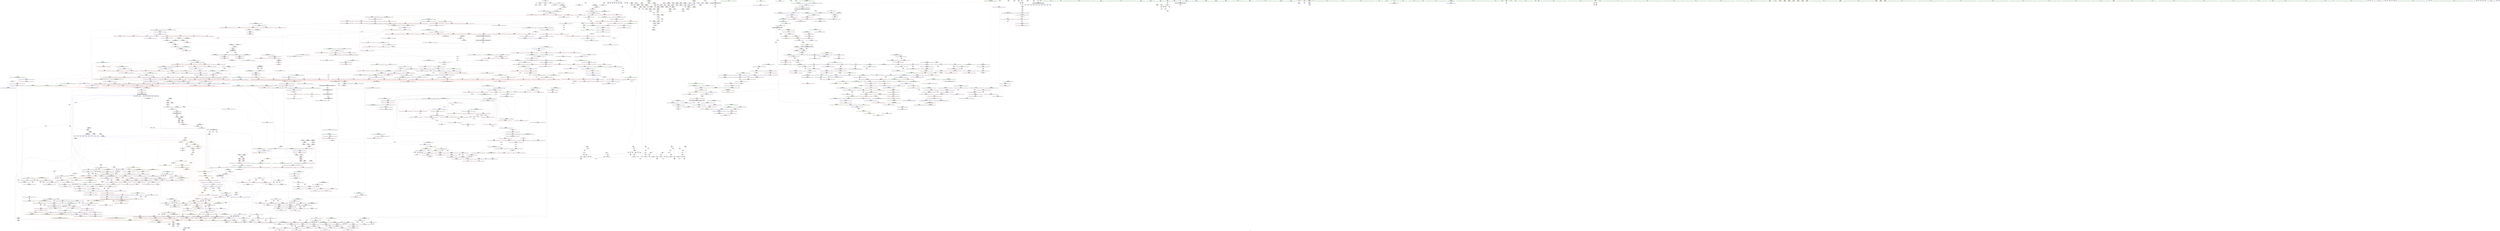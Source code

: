 digraph "SVFG" {
	label="SVFG";

	Node0x55a805084850 [shape=record,color=grey,label="{NodeID: 0\nNullPtr}"];
	Node0x55a805084850 -> Node0x55a8052edba0[style=solid];
	Node0x55a805084850 -> Node0x55a8053262a0[style=solid];
	Node0x55a8052e9d70 [shape=record,color=purple,label="{NodeID: 443\n1938\<--35\nllvm.global_ctors_0\<--llvm.global_ctors\nGlob }"];
	Node0x55a8052e9d70 -> Node0x55a8053260a0[style=solid];
	Node0x55a8054890f0 [shape=record,color=black,label="{NodeID: 3100\n908 = PHI(939, )\n|{<s0>63}}"];
	Node0x55a8054890f0:s0 -> Node0x55a805495450[style=solid,color=red];
	Node0x55a8052f8d20 [shape=record,color=red,label="{NodeID: 886\n944\<--941\n\<--__t.addr\n_ZSt4moveIRSt4pairIS0_IiiEiEEONSt16remove_referenceIT_E4typeEOS5_\n}"];
	Node0x55a8052f8d20 -> Node0x55a8052f1f70[style=solid];
	Node0x55a8053e3f80 [shape=record,color=yellow,style=double,label="{NodeID: 2436\n10V_1 = ENCHI(MR_10V_0)\npts\{830001 \}\nFun[_Z3cmpSt4pairIS_IiiEiES1_]}"];
	Node0x55a8053e3f80 -> Node0x55a8053266e0[style=dashed];
	Node0x55a80532ee90 [shape=record,color=blue, style = dotted,label="{NodeID: 1329\n2112\<--2114\noffset_2\<--dummyVal\n_ZN9__gnu_cxx5__ops14_Iter_comp_valIPFbSt4pairIS2_IiiEiES4_EEclIPS4_S4_EEbT_RT0_\n}"];
	Node0x55a8052e2550 [shape=record,color=green,label="{NodeID: 222\n1494\<--1495\n__tmp\<--__tmp_field_insensitive\n_ZSt4swapIiENSt9enable_ifIXsr6__and_ISt6__not_ISt15__is_tuple_likeIT_EESt21is_move_constructibleIS3_ESt18is_move_assignableIS3_EEE5valueEvE4typeERS3_SC_\n|{|<s1>118}}"];
	Node0x55a8052e2550 -> Node0x55a805330550[style=solid];
	Node0x55a8052e2550:s1 -> Node0x55a8054901a0[style=solid,color=red];
	Node0x55a805305250 [shape=record,color=purple,label="{NodeID: 665\n2133\<--1584\noffset_2\<--\n}"];
	Node0x55a805305250 -> Node0x55a805330f10[style=solid];
	Node0x55a8053c8120 [shape=record,color=black,label="{NodeID: 2215\nMR_360V_3 = PHI(MR_360V_4, MR_360V_2, )\npts\{1143 \}\n}"];
	Node0x55a8053c8120 -> Node0x55a80531a8d0[style=dashed];
	Node0x55a8053c8120 -> Node0x55a80531a9a0[style=dashed];
	Node0x55a8053c8120 -> Node0x55a80531ab40[style=dashed];
	Node0x55a8053c8120 -> Node0x55a80532e0c0[style=dashed];
	Node0x55a805323a40 [shape=record,color=red,label="{NodeID: 1108\n2048\<--2047\ndummyVal\<--offset_1\n_ZSt10__pop_heapIPSt4pairIS0_IiiEiEN9__gnu_cxx5__ops15_Iter_comp_iterIPFbS2_S2_EEEEvT_SA_SA_RT0_\n}"];
	Node0x55a805323a40 -> Node0x55a80532bc30[style=solid];
	Node0x55a80507e6f0 [shape=record,color=green,label="{NodeID: 1\n7\<--1\n__dso_handle\<--dummyObj\nGlob }"];
	Node0x55a8052e9e70 [shape=record,color=purple,label="{NodeID: 444\n1939\<--35\nllvm.global_ctors_1\<--llvm.global_ctors\nGlob }"];
	Node0x55a8052e9e70 -> Node0x55a8053261a0[style=solid];
	Node0x55a805489230 [shape=record,color=black,label="{NodeID: 3101\n1174 = PHI(1245, )\n}"];
	Node0x55a805489230 -> Node0x55a804ace380[style=solid];
	Node0x55a8052f8df0 [shape=record,color=red,label="{NodeID: 887\n1002\<--959\n\<--__first.addr\n_ZSt13__adjust_heapIPSt4pairIS0_IiiEiElS2_N9__gnu_cxx5__ops15_Iter_comp_iterIPFbS2_S2_EEEEvT_T0_SB_T1_T2_\n}"];
	Node0x55a8052f8df0 -> Node0x55a805308240[style=solid];
	Node0x55a8053e4060 [shape=record,color=yellow,style=double,label="{NodeID: 2437\n12V_1 = ENCHI(MR_12V_0)\npts\{830002 \}\nFun[_Z3cmpSt4pairIS_IiiEiES1_]}"];
	Node0x55a8053e4060 -> Node0x55a8053095c0[style=dashed];
	Node0x55a80532ef60 [shape=record,color=blue, style = dotted,label="{NodeID: 1330\n2115\<--2117\noffset_0\<--dummyVal\n_ZN9__gnu_cxx5__ops14_Iter_comp_valIPFbSt4pairIS2_IiiEiES4_EEclIPS4_S4_EEbT_RT0_\n}"];
	Node0x55a80532ef60 -> Node0x55a80531b9e0[style=dashed];
	Node0x55a8052e2620 [shape=record,color=green,label="{NodeID: 223\n1500\<--1501\n_ZSt4moveIRiEONSt16remove_referenceIT_E4typeEOS2_\<--_ZSt4moveIRiEONSt16remove_referenceIT_E4typeEOS2__field_insensitive\n}"];
	Node0x55a805305320 [shape=record,color=purple,label="{NodeID: 666\n2128\<--1585\noffset_0\<--\n}"];
	Node0x55a805305320 -> Node0x55a805325030[style=solid];
	Node0x55a8053c8620 [shape=record,color=black,label="{NodeID: 2216\nMR_366V_3 = PHI(MR_366V_4, MR_366V_2, )\npts\{1149 \}\n}"];
	Node0x55a8053c8620 -> Node0x55a80531adb0[style=dashed];
	Node0x55a8053c8620 -> Node0x55a80531ae80[style=dashed];
	Node0x55a8053c8620 -> Node0x55a80531af50[style=dashed];
	Node0x55a8053c8620 -> Node0x55a80532e190[style=dashed];
	Node0x55a805323b10 [shape=record,color=red,label="{NodeID: 1109\n2051\<--2050\ndummyVal\<--offset_2\n_ZSt10__pop_heapIPSt4pairIS0_IiiEiEN9__gnu_cxx5__ops15_Iter_comp_iterIPFbS2_S2_EEEEvT_SA_SA_RT0_\n}"];
	Node0x55a805323b10 -> Node0x55a80532bd00[style=solid];
	Node0x55a804f97460 [shape=record,color=green,label="{NodeID: 2\n9\<--1\n\<--dummyObj\nCan only get source location for instruction, argument, global var or function.}"];
	Node0x55a8052e9f70 [shape=record,color=purple,label="{NodeID: 445\n1940\<--35\nllvm.global_ctors_2\<--llvm.global_ctors\nGlob }"];
	Node0x55a8052e9f70 -> Node0x55a8053262a0[style=solid];
	Node0x55a805489370 [shape=record,color=black,label="{NodeID: 3102\n1183 = PHI(939, )\n|{<s0>88}}"];
	Node0x55a805489370:s0 -> Node0x55a805495450[style=solid,color=red];
	Node0x55a8052f8ec0 [shape=record,color=red,label="{NodeID: 888\n1005\<--959\n\<--__first.addr\n_ZSt13__adjust_heapIPSt4pairIS0_IiiEiElS2_N9__gnu_cxx5__ops15_Iter_comp_iterIPFbS2_S2_EEEEvT_T0_SB_T1_T2_\n}"];
	Node0x55a8052f8ec0 -> Node0x55a805308310[style=solid];
	Node0x55a8053e4140 [shape=record,color=yellow,style=double,label="{NodeID: 2438\n14V_1 = ENCHI(MR_14V_0)\npts\{850000 \}\nFun[_Z3cmpSt4pairIS_IiiEiES1_]}"];
	Node0x55a8053e4140 -> Node0x55a805326470[style=dashed];
	Node0x55a80532f030 [shape=record,color=blue, style = dotted,label="{NodeID: 1331\n2118\<--2120\noffset_1\<--dummyVal\n_ZN9__gnu_cxx5__ops14_Iter_comp_valIPFbSt4pairIS2_IiiEiES4_EEclIPS4_S4_EEbT_RT0_\n}"];
	Node0x55a80532f030 -> Node0x55a80531bab0[style=dashed];
	Node0x55a8052e2720 [shape=record,color=green,label="{NodeID: 224\n1517\<--1518\nthis.addr\<--this.addr_field_insensitive\n_ZNSt4pairIiiE4swapERS0_\n}"];
	Node0x55a8052e2720 -> Node0x55a80531e690[style=solid];
	Node0x55a8052e2720 -> Node0x55a8053307c0[style=solid];
	Node0x55a8053053f0 [shape=record,color=purple,label="{NodeID: 667\n2131\<--1585\noffset_1\<--\n}"];
	Node0x55a8053053f0 -> Node0x55a805325100[style=solid];
	Node0x55a8053c8b20 [shape=record,color=black,label="{NodeID: 2217\nMR_32V_2 = PHI(MR_32V_1, MR_32V_3, )\npts\{16 \}\n|{<s0>33|<s1>37}}"];
	Node0x55a8053c8b20:s0 -> Node0x55a80540c2b0[style=dashed,color=blue];
	Node0x55a8053c8b20:s1 -> Node0x55a8053b7850[style=dashed,color=blue];
	Node0x55a805323be0 [shape=record,color=red,label="{NodeID: 1110\n2054\<--2053\ndummyVal\<--offset_0\n_ZSt10__pop_heapIPSt4pairIS0_IiiEiEN9__gnu_cxx5__ops15_Iter_comp_iterIPFbS2_S2_EEEEvT_SA_SA_RT0_\n}"];
	Node0x55a805323be0 -> Node0x55a80532bdd0[style=solid];
	Node0x55a804f46e60 [shape=record,color=green,label="{NodeID: 3\n12\<--1\n\<--dummyObj\nCan only get source location for instruction, argument, global var or function.}"];
	Node0x55a8052ea070 [shape=record,color=purple,label="{NodeID: 446\n110\<--82\nfirst\<--x\n_Z3cmpSt4pairIS_IiiEiES1_\n}"];
	Node0x55a8054894b0 [shape=record,color=black,label="{NodeID: 3103\n1187 = PHI(1077, )\n}"];
	Node0x55a8052f8f90 [shape=record,color=red,label="{NodeID: 889\n1015\<--959\n\<--__first.addr\n_ZSt13__adjust_heapIPSt4pairIS0_IiiEiElS2_N9__gnu_cxx5__ops15_Iter_comp_iterIPFbS2_S2_EEEEvT_T0_SB_T1_T2_\n}"];
	Node0x55a8052f8f90 -> Node0x55a8053083e0[style=solid];
	Node0x55a8053e4220 [shape=record,color=yellow,style=double,label="{NodeID: 2439\n16V_1 = ENCHI(MR_16V_0)\npts\{850001 \}\nFun[_Z3cmpSt4pairIS_IiiEiES1_]}"];
	Node0x55a8053e4220 -> Node0x55a805326540[style=dashed];
	Node0x55a80532f100 [shape=record,color=blue, style = dotted,label="{NodeID: 1332\n2121\<--2123\noffset_0\<--dummyVal\n_ZN9__gnu_cxx5__ops14_Iter_comp_valIPFbSt4pairIS2_IiiEiES4_EEclIPS4_S4_EEbT_RT0_\n}"];
	Node0x55a80532f100 -> Node0x55a80531bb80[style=dashed];
	Node0x55a8052e27f0 [shape=record,color=green,label="{NodeID: 225\n1519\<--1520\n__p.addr\<--__p.addr_field_insensitive\n_ZNSt4pairIiiE4swapERS0_\n}"];
	Node0x55a8052e27f0 -> Node0x55a80531e760[style=solid];
	Node0x55a8052e27f0 -> Node0x55a80531e830[style=solid];
	Node0x55a8052e27f0 -> Node0x55a805330890[style=solid];
	Node0x55a8053054c0 [shape=record,color=purple,label="{NodeID: 668\n2134\<--1585\noffset_2\<--\n}"];
	Node0x55a8053054c0 -> Node0x55a8053251d0[style=solid];
	Node0x55a8053c9020 [shape=record,color=black,label="{NodeID: 2218\nMR_483V_2 = PHI(MR_483V_1, MR_483V_4, )\npts\{1554 \}\n}"];
	Node0x55a805323cb0 [shape=record,color=red,label="{NodeID: 1111\n2057\<--2056\ndummyVal\<--offset_1\n_ZSt10__pop_heapIPSt4pairIS0_IiiEiEN9__gnu_cxx5__ops15_Iter_comp_iterIPFbS2_S2_EEEEvT_SA_SA_RT0_\n}"];
	Node0x55a805323cb0 -> Node0x55a80532bea0[style=solid];
	Node0x55a804f06ed0 [shape=record,color=green,label="{NodeID: 4\n17\<--1\n.str\<--dummyObj\nGlob }"];
	Node0x55a8052ea140 [shape=record,color=purple,label="{NodeID: 447\n111\<--82\nfirst2\<--x\n_Z3cmpSt4pairIS_IiiEiES1_\n}"];
	Node0x55a8052ea140 -> Node0x55a805309280[style=solid];
	Node0x55a8054895c0 [shape=record,color=black,label="{NodeID: 3104\n1195 = PHI(939, )\n|{<s0>90}}"];
	Node0x55a8054895c0:s0 -> Node0x55a805495450[style=solid,color=red];
	Node0x55a8052f9060 [shape=record,color=red,label="{NodeID: 890\n1019\<--959\n\<--__first.addr\n_ZSt13__adjust_heapIPSt4pairIS0_IiiEiElS2_N9__gnu_cxx5__ops15_Iter_comp_iterIPFbS2_S2_EEEEvT_T0_SB_T1_T2_\n}"];
	Node0x55a8052f9060 -> Node0x55a8053084b0[style=solid];
	Node0x55a8053e4300 [shape=record,color=yellow,style=double,label="{NodeID: 2440\n18V_1 = ENCHI(MR_18V_0)\npts\{870000 \}\nFun[_Z3cmpSt4pairIS_IiiEiES1_]}"];
	Node0x55a8053e4300 -> Node0x55a805326950[style=dashed];
	Node0x55a80532f1d0 [shape=record,color=blue, style = dotted,label="{NodeID: 1333\n2124\<--2126\noffset_1\<--dummyVal\n_ZN9__gnu_cxx5__ops14_Iter_comp_valIPFbSt4pairIS2_IiiEiES4_EEclIPS4_S4_EEbT_RT0_\n}"];
	Node0x55a80532f1d0 -> Node0x55a80531bc50[style=dashed];
	Node0x55a8052e28c0 [shape=record,color=green,label="{NodeID: 226\n1535\<--1536\n__t.addr\<--__t.addr_field_insensitive\n_ZSt4moveIRiEONSt16remove_referenceIT_E4typeEOS2_\n}"];
	Node0x55a8052e28c0 -> Node0x55a80531e900[style=solid];
	Node0x55a8052e28c0 -> Node0x55a805330960[style=solid];
	Node0x55a805305590 [shape=record,color=purple,label="{NodeID: 669\n1590\<--1589\nadd.ptr4\<--\n_ZSt16__insertion_sortIPSt4pairIS0_IiiEiEN9__gnu_cxx5__ops15_Iter_comp_iterIPFbS2_S2_EEEEvT_SA_T0_\n|{<s0>124}}"];
	Node0x55a805305590:s0 -> Node0x55a8054931f0[style=solid,color=red];
	Node0x55a8053c9520 [shape=record,color=black,label="{NodeID: 2219\nMR_487V_2 = PHI(MR_487V_1, MR_487V_3, )\npts\{15560000 \}\n}"];
	Node0x55a805323d80 [shape=record,color=red,label="{NodeID: 1112\n2060\<--2059\ndummyVal\<--offset_2\n_ZSt10__pop_heapIPSt4pairIS0_IiiEiEN9__gnu_cxx5__ops15_Iter_comp_iterIPFbS2_S2_EEEEvT_SA_SA_RT0_\n}"];
	Node0x55a805323d80 -> Node0x55a80532bf70[style=solid];
	Node0x55a8052da3a0 [shape=record,color=green,label="{NodeID: 5\n19\<--1\n.str.2\<--dummyObj\nGlob }"];
	Node0x55a8052ea210 [shape=record,color=purple,label="{NodeID: 448\n120\<--82\nfirst6\<--x\n_Z3cmpSt4pairIS_IiiEiES1_\n}"];
	Node0x55a805489730 [shape=record,color=black,label="{NodeID: 3105\n1199 = PHI(1077, )\n}"];
	Node0x55a8052f9130 [shape=record,color=red,label="{NodeID: 891\n1040\<--959\n\<--__first.addr\n_ZSt13__adjust_heapIPSt4pairIS0_IiiEiElS2_N9__gnu_cxx5__ops15_Iter_comp_iterIPFbS2_S2_EEEEvT_T0_SB_T1_T2_\n}"];
	Node0x55a8052f9130 -> Node0x55a805308580[style=solid];
	Node0x55a8053e43e0 [shape=record,color=yellow,style=double,label="{NodeID: 2441\n20V_1 = ENCHI(MR_20V_0)\npts\{870001 \}\nFun[_Z3cmpSt4pairIS_IiiEiES1_]}"];
	Node0x55a8053e43e0 -> Node0x55a805326a20[style=dashed];
	Node0x55a80532f2a0 [shape=record,color=blue,label="{NodeID: 1334\n1309\<--1298\ncoerce.dive\<--__comp.coerce\n_ZSt22__move_median_to_firstIPSt4pairIS0_IiiEiEN9__gnu_cxx5__ops15_Iter_comp_iterIPFbS2_S2_EEEEvT_SA_SA_SA_T0_\n|{<s0>97|<s1>98|<s2>100|<s3>103|<s4>105}}"];
	Node0x55a80532f2a0:s0 -> Node0x55a8053e87d0[style=dashed,color=red];
	Node0x55a80532f2a0:s1 -> Node0x55a8053e87d0[style=dashed,color=red];
	Node0x55a80532f2a0:s2 -> Node0x55a8053e87d0[style=dashed,color=red];
	Node0x55a80532f2a0:s3 -> Node0x55a8053e87d0[style=dashed,color=red];
	Node0x55a80532f2a0:s4 -> Node0x55a8053e87d0[style=dashed,color=red];
	Node0x55a8052e2990 [shape=record,color=green,label="{NodeID: 227\n1547\<--1548\n__comp\<--__comp_field_insensitive\n_ZSt16__insertion_sortIPSt4pairIS0_IiiEiEN9__gnu_cxx5__ops15_Iter_comp_iterIPFbS2_S2_EEEEvT_SA_T0_\n|{|<s2>121}}"];
	Node0x55a8052e2990 -> Node0x55a8052e74d0[style=solid];
	Node0x55a8052e2990 -> Node0x55a805304ca0[style=solid];
	Node0x55a8052e2990:s2 -> Node0x55a8054941e0[style=solid,color=red];
	Node0x55a805305660 [shape=record,color=purple,label="{NodeID: 670\n2136\<--1599\noffset_0\<--\n}"];
	Node0x55a805305660 -> Node0x55a805330fe0[style=solid];
	Node0x55a8053c9a20 [shape=record,color=black,label="{NodeID: 2220\nMR_489V_2 = PHI(MR_489V_1, MR_489V_3, )\npts\{15560001 \}\n}"];
	Node0x55a805323e50 [shape=record,color=red,label="{NodeID: 1113\n2063\<--2062\ndummyVal\<--offset_0\n_ZSt10__pop_heapIPSt4pairIS0_IiiEiEN9__gnu_cxx5__ops15_Iter_comp_iterIPFbS2_S2_EEEEvT_SA_SA_RT0_\n}"];
	Node0x55a805323e50 -> Node0x55a80532c040[style=solid];
	Node0x55a8052645b0 [shape=record,color=green,label="{NodeID: 6\n21\<--1\nstdin\<--dummyObj\nGlob }"];
	Node0x55a8052ea2e0 [shape=record,color=purple,label="{NodeID: 449\n121\<--82\nsecond7\<--x\n_Z3cmpSt4pairIS_IiiEiES1_\n}"];
	Node0x55a8052ea2e0 -> Node0x55a8053094f0[style=solid];
	Node0x55a805489840 [shape=record,color=black,label="{NodeID: 3106\n910 = PHI(1077, )\n}"];
	Node0x55a8052f9200 [shape=record,color=red,label="{NodeID: 892\n1045\<--959\n\<--__first.addr\n_ZSt13__adjust_heapIPSt4pairIS0_IiiEiElS2_N9__gnu_cxx5__ops15_Iter_comp_iterIPFbS2_S2_EEEEvT_T0_SB_T1_T2_\n}"];
	Node0x55a8052f9200 -> Node0x55a805308650[style=solid];
	Node0x55a8053e44c0 [shape=record,color=yellow,style=double,label="{NodeID: 2442\n22V_1 = ENCHI(MR_22V_0)\npts\{870002 \}\nFun[_Z3cmpSt4pairIS_IiiEiES1_]}"];
	Node0x55a8053e44c0 -> Node0x55a805309690[style=dashed];
	Node0x55a80532f370 [shape=record,color=blue,label="{NodeID: 1335\n1301\<--1294\n__result.addr\<--__result\n_ZSt22__move_median_to_firstIPSt4pairIS0_IiiEiEN9__gnu_cxx5__ops15_Iter_comp_iterIPFbS2_S2_EEEEvT_SA_SA_SA_T0_\n}"];
	Node0x55a80532f370 -> Node0x55a80531bd20[style=dashed];
	Node0x55a80532f370 -> Node0x55a80531bdf0[style=dashed];
	Node0x55a80532f370 -> Node0x55a80531bec0[style=dashed];
	Node0x55a80532f370 -> Node0x55a80531bf90[style=dashed];
	Node0x55a80532f370 -> Node0x55a80531c060[style=dashed];
	Node0x55a80532f370 -> Node0x55a80531c130[style=dashed];
	Node0x55a8052e2a60 [shape=record,color=green,label="{NodeID: 228\n1549\<--1550\n__first.addr\<--__first.addr_field_insensitive\n_ZSt16__insertion_sortIPSt4pairIS0_IiiEiEN9__gnu_cxx5__ops15_Iter_comp_iterIPFbS2_S2_EEEEvT_SA_T0_\n}"];
	Node0x55a8052e2a60 -> Node0x55a80531e9d0[style=solid];
	Node0x55a8052e2a60 -> Node0x55a80531eaa0[style=solid];
	Node0x55a8052e2a60 -> Node0x55a80531eb70[style=solid];
	Node0x55a8052e2a60 -> Node0x55a80531ec40[style=solid];
	Node0x55a8052e2a60 -> Node0x55a80531ed10[style=solid];
	Node0x55a8052e2a60 -> Node0x55a805330b00[style=solid];
	Node0x55a805305730 [shape=record,color=purple,label="{NodeID: 671\n2137\<--1600\noffset_0\<--\n}"];
	Node0x55a805305730 -> Node0x55a8053252a0[style=solid];
	Node0x55a8053c9f20 [shape=record,color=black,label="{NodeID: 2221\nMR_491V_2 = PHI(MR_491V_1, MR_491V_3, )\npts\{15560002 \}\n}"];
	Node0x55a805323f20 [shape=record,color=red,label="{NodeID: 1114\n2066\<--2065\ndummyVal\<--offset_0\n_ZSt10__pop_heapIPSt4pairIS0_IiiEiEN9__gnu_cxx5__ops15_Iter_comp_iterIPFbS2_S2_EEEEvT_SA_SA_RT0_\n}"];
	Node0x55a805323f20 -> Node0x55a80532c110[style=solid];
	Node0x55a8052648f0 [shape=record,color=green,label="{NodeID: 7\n22\<--1\n.str.3\<--dummyObj\nGlob }"];
	Node0x55a8052ea3b0 [shape=record,color=purple,label="{NodeID: 450\n133\<--82\nsecond10\<--x\n_Z3cmpSt4pairIS_IiiEiES1_\n}"];
	Node0x55a8052ea3b0 -> Node0x55a8053095c0[style=solid];
	Node0x55a805489950 [shape=record,color=black,label="{NodeID: 3107\n920 = PHI(939, )\n}"];
	Node0x55a805489950 -> Node0x55a8052f1dd0[style=solid];
	Node0x55a8052f92d0 [shape=record,color=red,label="{NodeID: 893\n1059\<--959\n\<--__first.addr\n_ZSt13__adjust_heapIPSt4pairIS0_IiiEiElS2_N9__gnu_cxx5__ops15_Iter_comp_iterIPFbS2_S2_EEEEvT_T0_SB_T1_T2_\n|{<s0>80}}"];
	Node0x55a8052f92d0:s0 -> Node0x55a8054969a0[style=solid,color=red];
	Node0x55a8053e45a0 [shape=record,color=yellow,style=double,label="{NodeID: 2443\n24V_1 = ENCHI(MR_24V_0)\npts\{890000 \}\nFun[_Z3cmpSt4pairIS_IiiEiES1_]}"];
	Node0x55a8053e45a0 -> Node0x55a8053267b0[style=dashed];
	Node0x55a80532f440 [shape=record,color=blue,label="{NodeID: 1336\n1303\<--1295\n__a.addr\<--__a\n_ZSt22__move_median_to_firstIPSt4pairIS0_IiiEiEN9__gnu_cxx5__ops15_Iter_comp_iterIPFbS2_S2_EEEEvT_SA_SA_SA_T0_\n}"];
	Node0x55a80532f440 -> Node0x55a80531c200[style=dashed];
	Node0x55a80532f440 -> Node0x55a80531c2d0[style=dashed];
	Node0x55a80532f440 -> Node0x55a80531c3a0[style=dashed];
	Node0x55a80532f440 -> Node0x55a80531c470[style=dashed];
	Node0x55a80532f440 -> Node0x55a80531c540[style=dashed];
	Node0x55a8052e2b30 [shape=record,color=green,label="{NodeID: 229\n1551\<--1552\n__last.addr\<--__last.addr_field_insensitive\n_ZSt16__insertion_sortIPSt4pairIS0_IiiEiEN9__gnu_cxx5__ops15_Iter_comp_iterIPFbS2_S2_EEEEvT_SA_T0_\n}"];
	Node0x55a8052e2b30 -> Node0x55a80531ede0[style=solid];
	Node0x55a8052e2b30 -> Node0x55a80531eeb0[style=solid];
	Node0x55a8052e2b30 -> Node0x55a805330bd0[style=solid];
	Node0x55a805305800 [shape=record,color=purple,label="{NodeID: 672\n1617\<--1616\nincdec.ptr\<--\n_ZSt16__insertion_sortIPSt4pairIS0_IiiEiEN9__gnu_cxx5__ops15_Iter_comp_iterIPFbS2_S2_EEEEvT_SA_T0_\n}"];
	Node0x55a805305800 -> Node0x55a805331180[style=solid];
	Node0x55a8053ca420 [shape=record,color=black,label="{NodeID: 2222\nMR_493V_2 = PHI(MR_493V_1, MR_493V_3, )\npts\{15580000 \}\n}"];
	Node0x55a805323ff0 [shape=record,color=red,label="{NodeID: 1115\n2069\<--2068\ndummyVal\<--offset_1\n_ZSt10__pop_heapIPSt4pairIS0_IiiEiEN9__gnu_cxx5__ops15_Iter_comp_iterIPFbS2_S2_EEEEvT_SA_SA_RT0_\n}"];
	Node0x55a805323ff0 -> Node0x55a80532c1e0[style=solid];
	Node0x55a8052dac50 [shape=record,color=green,label="{NodeID: 8\n24\<--1\n.str.4\<--dummyObj\nGlob }"];
	Node0x55a8052ea480 [shape=record,color=purple,label="{NodeID: 451\n92\<--84\n\<--coerce\n_Z3cmpSt4pairIS_IiiEiES1_\n}"];
	Node0x55a8052ea480 -> Node0x55a805326470[style=solid];
	Node0x55a805489af0 [shape=record,color=black,label="{NodeID: 3108\n471 = PHI(601, )\n}"];
	Node0x55a805489af0 -> Node0x55a805328830[style=solid];
	Node0x55a8052f93a0 [shape=record,color=red,label="{NodeID: 894\n987\<--961\n\<--__holeIndex.addr\n_ZSt13__adjust_heapIPSt4pairIS0_IiiEiElS2_N9__gnu_cxx5__ops15_Iter_comp_iterIPFbS2_S2_EEEEvT_T0_SB_T1_T2_\n}"];
	Node0x55a8052f93a0 -> Node0x55a80532ca00[style=solid];
	Node0x55a8053e4680 [shape=record,color=yellow,style=double,label="{NodeID: 2444\n26V_1 = ENCHI(MR_26V_0)\npts\{890001 \}\nFun[_Z3cmpSt4pairIS_IiiEiES1_]}"];
	Node0x55a8053e4680 -> Node0x55a805326880[style=dashed];
	Node0x55a80532f510 [shape=record,color=blue,label="{NodeID: 1337\n1305\<--1296\n__b.addr\<--__b\n_ZSt22__move_median_to_firstIPSt4pairIS0_IiiEiEN9__gnu_cxx5__ops15_Iter_comp_iterIPFbS2_S2_EEEEvT_SA_SA_SA_T0_\n}"];
	Node0x55a80532f510 -> Node0x55a80531c610[style=dashed];
	Node0x55a80532f510 -> Node0x55a80531c6e0[style=dashed];
	Node0x55a80532f510 -> Node0x55a80531c7b0[style=dashed];
	Node0x55a80532f510 -> Node0x55a80531c880[style=dashed];
	Node0x55a80532f510 -> Node0x55a80531c950[style=dashed];
	Node0x55a8052eade0 [shape=record,color=green,label="{NodeID: 230\n1553\<--1554\n__i\<--__i_field_insensitive\n_ZSt16__insertion_sortIPSt4pairIS0_IiiEiEN9__gnu_cxx5__ops15_Iter_comp_iterIPFbS2_S2_EEEEvT_SA_T0_\n}"];
	Node0x55a8052eade0 -> Node0x55a80531ef80[style=solid];
	Node0x55a8052eade0 -> Node0x55a80531f050[style=solid];
	Node0x55a8052eade0 -> Node0x55a80531f120[style=solid];
	Node0x55a8052eade0 -> Node0x55a80531f1f0[style=solid];
	Node0x55a8052eade0 -> Node0x55a80531f2c0[style=solid];
	Node0x55a8052eade0 -> Node0x55a80531f390[style=solid];
	Node0x55a8052eade0 -> Node0x55a80531f460[style=solid];
	Node0x55a8052eade0 -> Node0x55a805330ca0[style=solid];
	Node0x55a8052eade0 -> Node0x55a805331180[style=solid];
	Node0x55a8053058d0 [shape=record,color=purple,label="{NodeID: 673\n1637\<--1625\ncoerce.dive\<--__comp\n_ZSt26__unguarded_insertion_sortIPSt4pairIS0_IiiEiEN9__gnu_cxx5__ops15_Iter_comp_iterIPFbS2_S2_EEEEvT_SA_T0_\n}"];
	Node0x55a8053058d0 -> Node0x55a805331250[style=solid];
	Node0x55a8053ca920 [shape=record,color=black,label="{NodeID: 2223\nMR_495V_2 = PHI(MR_495V_1, MR_495V_3, )\npts\{15600000 \}\n}"];
	Node0x55a8053240c0 [shape=record,color=red,label="{NodeID: 1116\n2072\<--2071\ndummyVal\<--offset_0\n_ZSt13__adjust_heapIPSt4pairIS0_IiiEiElS2_N9__gnu_cxx5__ops15_Iter_comp_iterIPFbS2_S2_EEEEvT_T0_SB_T1_T2_\n}"];
	Node0x55a8053240c0 -> Node0x55a80532c520[style=solid];
	Node0x55a8052dace0 [shape=record,color=green,label="{NodeID: 9\n26\<--1\nstdout\<--dummyObj\nGlob }"];
	Node0x55a8052ea550 [shape=record,color=purple,label="{NodeID: 452\n94\<--84\n\<--coerce\n_Z3cmpSt4pairIS_IiiEiES1_\n}"];
	Node0x55a8052ea550 -> Node0x55a805326540[style=solid];
	Node0x55a805489c30 [shape=record,color=black,label="{NodeID: 3109\n494 = PHI()\n}"];
	Node0x55a805489c30 -> Node0x55a8052ef460[style=solid];
	Node0x55a805489c30 -> Node0x55a8052ef530[style=solid];
	Node0x55a8052f9470 [shape=record,color=red,label="{NodeID: 895\n989\<--961\n\<--__holeIndex.addr\n_ZSt13__adjust_heapIPSt4pairIS0_IiiEiElS2_N9__gnu_cxx5__ops15_Iter_comp_iterIPFbS2_S2_EEEEvT_T0_SB_T1_T2_\n}"];
	Node0x55a8052f9470 -> Node0x55a80532cad0[style=solid];
	Node0x55a80532f5e0 [shape=record,color=blue,label="{NodeID: 1338\n1307\<--1297\n__c.addr\<--__c\n_ZSt22__move_median_to_firstIPSt4pairIS0_IiiEiEN9__gnu_cxx5__ops15_Iter_comp_iterIPFbS2_S2_EEEEvT_SA_SA_SA_T0_\n}"];
	Node0x55a80532f5e0 -> Node0x55a80531ca20[style=dashed];
	Node0x55a80532f5e0 -> Node0x55a80531caf0[style=dashed];
	Node0x55a80532f5e0 -> Node0x55a80531cbc0[style=dashed];
	Node0x55a80532f5e0 -> Node0x55a80531cc90[style=dashed];
	Node0x55a80532f5e0 -> Node0x55a80531cd60[style=dashed];
	Node0x55a80532f5e0 -> Node0x55a80531ce30[style=dashed];
	Node0x55a8052eaeb0 [shape=record,color=green,label="{NodeID: 231\n1555\<--1556\n__val\<--__val_field_insensitive\n_ZSt16__insertion_sortIPSt4pairIS0_IiiEiEN9__gnu_cxx5__ops15_Iter_comp_iterIPFbS2_S2_EEEEvT_SA_T0_\n|{|<s1>125}}"];
	Node0x55a8052eaeb0 -> Node0x55a8052e75a0[style=solid];
	Node0x55a8052eaeb0:s1 -> Node0x55a805495fc0[style=solid,color=red];
	Node0x55a8053059a0 [shape=record,color=purple,label="{NodeID: 674\n1655\<--1633\ncoerce.dive3\<--agg.tmp\n_ZSt26__unguarded_insertion_sortIPSt4pairIS0_IiiEiEN9__gnu_cxx5__ops15_Iter_comp_iterIPFbS2_S2_EEEEvT_SA_T0_\n}"];
	Node0x55a8053059a0 -> Node0x55a805331660[style=solid];
	Node0x55a8053cae20 [shape=record,color=black,label="{NodeID: 2224\nMR_508V_3 = PHI(MR_508V_4, MR_508V_2, )\npts\{1632 \}\n}"];
	Node0x55a8053cae20 -> Node0x55a80531f870[style=dashed];
	Node0x55a8053cae20 -> Node0x55a80531f940[style=dashed];
	Node0x55a8053cae20 -> Node0x55a80531fa10[style=dashed];
	Node0x55a8053cae20 -> Node0x55a805331730[style=dashed];
	Node0x55a805324190 [shape=record,color=red,label="{NodeID: 1117\n2075\<--2074\ndummyVal\<--offset_1\n_ZSt13__adjust_heapIPSt4pairIS0_IiiEiElS2_N9__gnu_cxx5__ops15_Iter_comp_iterIPFbS2_S2_EEEEvT_T0_SB_T1_T2_\n}"];
	Node0x55a805324190 -> Node0x55a80532c5f0[style=solid];
	Node0x55a8052dad70 [shape=record,color=green,label="{NodeID: 10\n27\<--1\n.str.5\<--dummyObj\nGlob }"];
	Node0x55a8052ea620 [shape=record,color=purple,label="{NodeID: 453\n113\<--86\nfirst3\<--y\n_Z3cmpSt4pairIS_IiiEiES1_\n}"];
	Node0x55a805489d30 [shape=record,color=black,label="{NodeID: 3110\n654 = PHI(1366, )\n}"];
	Node0x55a805489d30 -> Node0x55a8052f03d0[style=solid];
	Node0x55a8052f9540 [shape=record,color=red,label="{NodeID: 896\n1020\<--961\n\<--__holeIndex.addr\n_ZSt13__adjust_heapIPSt4pairIS0_IiiEiElS2_N9__gnu_cxx5__ops15_Iter_comp_iterIPFbS2_S2_EEEEvT_T0_SB_T1_T2_\n}"];
	Node0x55a80532f6b0 [shape=record,color=blue,label="{NodeID: 1339\n1379\<--1370\ncoerce.dive\<--__comp.coerce\n_ZSt21__unguarded_partitionIPSt4pairIS0_IiiEiEN9__gnu_cxx5__ops15_Iter_comp_iterIPFbS2_S2_EEEET_SA_SA_SA_T0_\n|{<s0>108|<s1>109}}"];
	Node0x55a80532f6b0:s0 -> Node0x55a8053e87d0[style=dashed,color=red];
	Node0x55a80532f6b0:s1 -> Node0x55a8053e87d0[style=dashed,color=red];
	Node0x55a8052eaf80 [shape=record,color=green,label="{NodeID: 232\n1557\<--1558\nagg.tmp\<--agg.tmp_field_insensitive\n_ZSt16__insertion_sortIPSt4pairIS0_IiiEiEN9__gnu_cxx5__ops15_Iter_comp_iterIPFbS2_S2_EEEEvT_SA_T0_\n}"];
	Node0x55a8052eaf80 -> Node0x55a805304d70[style=solid];
	Node0x55a8052eaf80 -> Node0x55a805304e40[style=solid];
	Node0x55a805305a70 [shape=record,color=purple,label="{NodeID: 675\n1657\<--1633\ncoerce.dive4\<--agg.tmp\n_ZSt26__unguarded_insertion_sortIPSt4pairIS0_IiiEiEN9__gnu_cxx5__ops15_Iter_comp_iterIPFbS2_S2_EEEEvT_SA_T0_\n}"];
	Node0x55a805305a70 -> Node0x55a80531fbb0[style=solid];
	Node0x55a8053cb320 [shape=record,color=black,label="{NodeID: 2225\nMR_32V_2 = PHI(MR_32V_3, MR_32V_1, )\npts\{16 \}\n|{<s0>35|<s1>132|<s2>132|<s3>132|<s4>132}}"];
	Node0x55a8053cb320:s0 -> Node0x55a8053b7850[style=dashed,color=blue];
	Node0x55a8053cb320:s1 -> Node0x55a805325440[style=dashed,color=red];
	Node0x55a8053cb320:s2 -> Node0x55a805325510[style=dashed,color=red];
	Node0x55a8053cb320:s3 -> Node0x55a8053255e0[style=dashed,color=red];
	Node0x55a8053cb320:s4 -> Node0x55a8053be620[style=dashed,color=red];
	Node0x55a805324260 [shape=record,color=red,label="{NodeID: 1118\n2078\<--2077\ndummyVal\<--offset_0\n_ZSt13__adjust_heapIPSt4pairIS0_IiiEiElS2_N9__gnu_cxx5__ops15_Iter_comp_iterIPFbS2_S2_EEEEvT_T0_SB_T1_T2_\n}"];
	Node0x55a805324260 -> Node0x55a80532cfb0[style=solid];
	Node0x55a8052dae30 [shape=record,color=green,label="{NodeID: 11\n29\<--1\n.str.6\<--dummyObj\nGlob }"];
	Node0x55a8052ea6f0 [shape=record,color=purple,label="{NodeID: 454\n114\<--86\nsecond\<--y\n_Z3cmpSt4pairIS_IiiEiES1_\n}"];
	Node0x55a8052ea6f0 -> Node0x55a805309350[style=solid];
	Node0x55a805489e70 [shape=record,color=black,label="{NodeID: 3111\n692 = PHI(829, )\n}"];
	Node0x55a8052f9610 [shape=record,color=red,label="{NodeID: 897\n1046\<--961\n\<--__holeIndex.addr\n_ZSt13__adjust_heapIPSt4pairIS0_IiiEiElS2_N9__gnu_cxx5__ops15_Iter_comp_iterIPFbS2_S2_EEEEvT_T0_SB_T1_T2_\n}"];
	Node0x55a80532f780 [shape=record,color=blue,label="{NodeID: 1340\n1373\<--1367\n__first.addr\<--__first\n_ZSt21__unguarded_partitionIPSt4pairIS0_IiiEiEN9__gnu_cxx5__ops15_Iter_comp_iterIPFbS2_S2_EEEET_SA_SA_SA_T0_\n}"];
	Node0x55a80532f780 -> Node0x55a8053d2120[style=dashed];
	Node0x55a8052eb050 [shape=record,color=green,label="{NodeID: 233\n1559\<--1560\nagg.tmp8\<--agg.tmp8_field_insensitive\n_ZSt16__insertion_sortIPSt4pairIS0_IiiEiEN9__gnu_cxx5__ops15_Iter_comp_iterIPFbS2_S2_EEEEvT_SA_T0_\n}"];
	Node0x55a8052eb050 -> Node0x55a8052e7670[style=solid];
	Node0x55a8052eb050 -> Node0x55a805304f10[style=solid];
	Node0x55a805305b40 [shape=record,color=purple,label="{NodeID: 676\n1652\<--1635\ncoerce.dive2\<--agg.tmp1\n_ZSt26__unguarded_insertion_sortIPSt4pairIS0_IiiEiEN9__gnu_cxx5__ops15_Iter_comp_iterIPFbS2_S2_EEEEvT_SA_T0_\n}"];
	Node0x55a805305b40 -> Node0x55a80531fae0[style=solid];
	Node0x55a8053cb820 [shape=record,color=black,label="{NodeID: 2226\nMR_512V_2 = PHI(MR_512V_3, MR_512V_1, )\npts\{16340000 \}\n}"];
	Node0x55a8053cb820 -> Node0x55a805331660[style=dashed];
	Node0x55a805324330 [shape=record,color=red,label="{NodeID: 1119\n2081\<--2080\ndummyVal\<--offset_1\n_ZSt13__adjust_heapIPSt4pairIS0_IiiEiElS2_N9__gnu_cxx5__ops15_Iter_comp_iterIPFbS2_S2_EEEEvT_T0_SB_T1_T2_\n}"];
	Node0x55a805324330 -> Node0x55a80532d080[style=solid];
	Node0x55a8052daf30 [shape=record,color=green,label="{NodeID: 12\n31\<--1\n.str.7\<--dummyObj\nGlob }"];
	Node0x55a8052ea7c0 [shape=record,color=purple,label="{NodeID: 455\n117\<--86\nfirst4\<--y\n_Z3cmpSt4pairIS_IiiEiES1_\n}"];
	Node0x55a805489f80 [shape=record,color=black,label="{NodeID: 3112\n791 = PHI(939, )\n}"];
	Node0x55a805489f80 -> Node0x55a8052f0d90[style=solid];
	Node0x55a8052f96e0 [shape=record,color=red,label="{NodeID: 898\n1060\<--961\n\<--__holeIndex.addr\n_ZSt13__adjust_heapIPSt4pairIS0_IiiEiElS2_N9__gnu_cxx5__ops15_Iter_comp_iterIPFbS2_S2_EEEEvT_T0_SB_T1_T2_\n|{<s0>80}}"];
	Node0x55a8052f96e0:s0 -> Node0x55a805496ab0[style=solid,color=red];
	Node0x55a80532f850 [shape=record,color=blue,label="{NodeID: 1341\n1375\<--1368\n__last.addr\<--__last\n_ZSt21__unguarded_partitionIPSt4pairIS0_IiiEiEN9__gnu_cxx5__ops15_Iter_comp_iterIPFbS2_S2_EEEET_SA_SA_SA_T0_\n}"];
	Node0x55a80532f850 -> Node0x55a80531d3e0[style=dashed];
	Node0x55a80532f850 -> Node0x55a80532fac0[style=dashed];
	Node0x55a8052eb120 [shape=record,color=green,label="{NodeID: 234\n1592\<--1593\n_ZSt13move_backwardIPSt4pairIS0_IiiEiES3_ET0_T_S5_S4_\<--_ZSt13move_backwardIPSt4pairIS0_IiiEiES3_ET0_T_S5_S4__field_insensitive\n}"];
	Node0x55a805305c10 [shape=record,color=purple,label="{NodeID: 677\n2139\<--1649\noffset_0\<--\n}"];
	Node0x55a805305c10 -> Node0x55a805331590[style=solid];
	Node0x55a8053cbd20 [shape=record,color=black,label="{NodeID: 2227\nMR_514V_2 = PHI(MR_514V_3, MR_514V_1, )\npts\{16360000 \}\n}"];
	Node0x55a8053cbd20 -> Node0x55a805331590[style=dashed];
	Node0x55a805324400 [shape=record,color=red,label="{NodeID: 1120\n2084\<--2083\ndummyVal\<--offset_2\n_ZSt13__adjust_heapIPSt4pairIS0_IiiEiElS2_N9__gnu_cxx5__ops15_Iter_comp_iterIPFbS2_S2_EEEEvT_T0_SB_T1_T2_\n}"];
	Node0x55a805324400 -> Node0x55a80532d150[style=solid];
	Node0x55a8052db030 [shape=record,color=green,label="{NodeID: 13\n33\<--1\n.str.8\<--dummyObj\nGlob }"];
	Node0x55a8052ea890 [shape=record,color=purple,label="{NodeID: 456\n118\<--86\nfirst5\<--y\n_Z3cmpSt4pairIS_IiiEiES1_\n}"];
	Node0x55a8052ea890 -> Node0x55a805309420[style=solid];
	Node0x55a80548a0f0 [shape=record,color=black,label="{NodeID: 3113\n800 = PHI(939, )\n}"];
	Node0x55a80548a0f0 -> Node0x55a8052f0e60[style=solid];
	Node0x55a8052f97b0 [shape=record,color=red,label="{NodeID: 899\n993\<--963\n\<--__len.addr\n_ZSt13__adjust_heapIPSt4pairIS0_IiiEiElS2_N9__gnu_cxx5__ops15_Iter_comp_iterIPFbS2_S2_EEEEvT_T0_SB_T1_T2_\n}"];
	Node0x55a8052f97b0 -> Node0x55a805363620[style=solid];
	Node0x55a80532f920 [shape=record,color=blue,label="{NodeID: 1342\n1377\<--1369\n__pivot.addr\<--__pivot\n_ZSt21__unguarded_partitionIPSt4pairIS0_IiiEiEN9__gnu_cxx5__ops15_Iter_comp_iterIPFbS2_S2_EEEET_SA_SA_SA_T0_\n}"];
	Node0x55a80532f920 -> Node0x55a80531d7f0[style=dashed];
	Node0x55a80532f920 -> Node0x55a80531d8c0[style=dashed];
	Node0x55a8052eb1f0 [shape=record,color=green,label="{NodeID: 235\n1605\<--1606\n_ZN9__gnu_cxx5__ops15__val_comp_iterIPFbSt4pairIS2_IiiEiES4_EEENS0_14_Val_comp_iterIT_EENS0_15_Iter_comp_iterIS8_EE\<--_ZN9__gnu_cxx5__ops15__val_comp_iterIPFbSt4pairIS2_IiiEiES4_EEENS0_14_Val_comp_iterIT_EENS0_15_Iter_comp_iterIS8_EE_field_insensitive\n}"];
	Node0x55a805305ce0 [shape=record,color=purple,label="{NodeID: 678\n2140\<--1650\noffset_0\<--\n}"];
	Node0x55a805305ce0 -> Node0x55a805325370[style=solid];
	Node0x55a8053244d0 [shape=record,color=red,label="{NodeID: 1121\n2087\<--2086\ndummyVal\<--offset_0\n_ZSt13__adjust_heapIPSt4pairIS0_IiiEiElS2_N9__gnu_cxx5__ops15_Iter_comp_iterIPFbS2_S2_EEEEvT_T0_SB_T1_T2_\n}"];
	Node0x55a8053244d0 -> Node0x55a80532d220[style=solid];
	Node0x55a8052db130 [shape=record,color=green,label="{NodeID: 14\n36\<--1\n\<--dummyObj\nCan only get source location for instruction, argument, global var or function.}"];
	Node0x55a8052ea960 [shape=record,color=purple,label="{NodeID: 457\n135\<--86\nsecond11\<--y\n_Z3cmpSt4pairIS_IiiEiES1_\n}"];
	Node0x55a8052ea960 -> Node0x55a805309690[style=solid];
	Node0x55a80548a230 [shape=record,color=black,label="{NodeID: 3114\n875 = PHI()\n}"];
	Node0x55a80548a230 -> Node0x55a8052f1680[style=solid];
	Node0x55a8052f9880 [shape=record,color=red,label="{NodeID: 900\n1026\<--963\n\<--__len.addr\n_ZSt13__adjust_heapIPSt4pairIS0_IiiEiElS2_N9__gnu_cxx5__ops15_Iter_comp_iterIPFbS2_S2_EEEEvT_T0_SB_T1_T2_\n}"];
	Node0x55a8052f9880 -> Node0x55a805362720[style=solid];
	Node0x55a8053e4c20 [shape=record,color=yellow,style=double,label="{NodeID: 2450\n166V_1 = ENCHI(MR_166V_0)\npts\{5700000 \}\nFun[_ZSt11__sort_heapIPSt4pairIS0_IiiEiEN9__gnu_cxx5__ops15_Iter_comp_iterIPFbS2_S2_EEEEvT_SA_RT0_]|{<s0>48}}"];
	Node0x55a8053e4c20:s0 -> Node0x55a8053eb960[style=dashed,color=red];
	Node0x55a80532f9f0 [shape=record,color=blue,label="{NodeID: 1343\n1373\<--1391\n__first.addr\<--incdec.ptr\n_ZSt21__unguarded_partitionIPSt4pairIS0_IiiEiEN9__gnu_cxx5__ops15_Iter_comp_iterIPFbS2_S2_EEEET_SA_SA_SA_T0_\n}"];
	Node0x55a80532f9f0 -> Node0x55a8053d2120[style=dashed];
	Node0x55a8052eb2f0 [shape=record,color=green,label="{NodeID: 236\n1612\<--1613\n_ZSt25__unguarded_linear_insertIPSt4pairIS0_IiiEiEN9__gnu_cxx5__ops14_Val_comp_iterIPFbS2_S2_EEEEvT_T0_\<--_ZSt25__unguarded_linear_insertIPSt4pairIS0_IiiEiEN9__gnu_cxx5__ops14_Val_comp_iterIPFbS2_S2_EEEEvT_T0__field_insensitive\n}"];
	Node0x55a805305db0 [shape=record,color=purple,label="{NodeID: 679\n1662\<--1661\nincdec.ptr\<--\n_ZSt26__unguarded_insertion_sortIPSt4pairIS0_IiiEiEN9__gnu_cxx5__ops15_Iter_comp_iterIPFbS2_S2_EEEEvT_SA_T0_\n}"];
	Node0x55a805305db0 -> Node0x55a805331730[style=solid];
	Node0x55a8053245a0 [shape=record,color=red,label="{NodeID: 1122\n2090\<--2089\ndummyVal\<--offset_1\n_ZSt13__adjust_heapIPSt4pairIS0_IiiEiElS2_N9__gnu_cxx5__ops15_Iter_comp_iterIPFbS2_S2_EEEEvT_T0_SB_T1_T2_\n}"];
	Node0x55a8053245a0 -> Node0x55a80532d2f0[style=solid];
	Node0x55a8052db230 [shape=record,color=green,label="{NodeID: 15\n66\<--1\n\<--dummyObj\nCan only get source location for instruction, argument, global var or function.}"];
	Node0x55a8052eaa30 [shape=record,color=purple,label="{NodeID: 458\n103\<--88\n\<--coerce1\n_Z3cmpSt4pairIS_IiiEiES1_\n}"];
	Node0x55a8052eaa30 -> Node0x55a8053267b0[style=solid];
	Node0x55a80548a300 [shape=record,color=black,label="{NodeID: 3115\n1801 = PHI(1812, )\n}"];
	Node0x55a80548a300 -> Node0x55a8052e7e90[style=solid];
	Node0x55a8052f9950 [shape=record,color=red,label="{NodeID: 901\n1031\<--963\n\<--__len.addr\n_ZSt13__adjust_heapIPSt4pairIS0_IiiEiElS2_N9__gnu_cxx5__ops15_Iter_comp_iterIPFbS2_S2_EEEEvT_T0_SB_T1_T2_\n}"];
	Node0x55a8052f9950 -> Node0x55a805362d20[style=solid];
	Node0x55a8053e4d00 [shape=record,color=yellow,style=double,label="{NodeID: 2451\n32V_1 = ENCHI(MR_32V_0)\npts\{16 \}\nFun[_ZSt4sortIPSt4pairIS0_IiiEiEPFbS2_S2_EEvT_S6_T0_]|{<s0>17}}"];
	Node0x55a8053e4d00:s0 -> Node0x55a8053e3710[style=dashed,color=red];
	Node0x55a80532fac0 [shape=record,color=blue,label="{NodeID: 1344\n1375\<--1395\n__last.addr\<--incdec.ptr3\n_ZSt21__unguarded_partitionIPSt4pairIS0_IiiEiEN9__gnu_cxx5__ops15_Iter_comp_iterIPFbS2_S2_EEEET_SA_SA_SA_T0_\n}"];
	Node0x55a80532fac0 -> Node0x55a8053c7220[style=dashed];
	Node0x55a8052eb3f0 [shape=record,color=green,label="{NodeID: 237\n1625\<--1626\n__comp\<--__comp_field_insensitive\n_ZSt26__unguarded_insertion_sortIPSt4pairIS0_IiiEiEN9__gnu_cxx5__ops15_Iter_comp_iterIPFbS2_S2_EEEEvT_SA_T0_\n}"];
	Node0x55a8052eb3f0 -> Node0x55a8052e7810[style=solid];
	Node0x55a8052eb3f0 -> Node0x55a8053058d0[style=solid];
	Node0x55a805305e80 [shape=record,color=purple,label="{NodeID: 680\n1701\<--1693\ncoerce.dive\<--__comp\n_ZSt25__unguarded_linear_insertIPSt4pairIS0_IiiEiEN9__gnu_cxx5__ops14_Val_comp_iterIPFbS2_S2_EEEEvT_T0_\n}"];
	Node0x55a805305e80 -> Node0x55a805331a70[style=solid];
	Node0x55a805324670 [shape=record,color=red,label="{NodeID: 1123\n2093\<--2092\ndummyVal\<--offset_0\n_ZSt11__push_heapIPSt4pairIS0_IiiEiElS2_N9__gnu_cxx5__ops14_Iter_comp_valIPFbS2_S2_EEEEvT_T0_SB_T1_RT2_\n}"];
	Node0x55a805324670 -> Node0x55a80532db10[style=solid];
	Node0x55a8052db330 [shape=record,color=green,label="{NodeID: 16\n99\<--1\n\<--dummyObj\nCan only get source location for instruction, argument, global var or function.}"];
	Node0x55a8052eab00 [shape=record,color=purple,label="{NodeID: 459\n105\<--88\n\<--coerce1\n_Z3cmpSt4pairIS_IiiEiES1_\n}"];
	Node0x55a8052eab00 -> Node0x55a805326880[style=solid];
	Node0x55a80548a470 [shape=record,color=black,label="{NodeID: 3116\n1841 = PHI(939, )\n|{<s0>151}}"];
	Node0x55a80548a470:s0 -> Node0x55a805495450[style=solid,color=red];
	Node0x55a8052f9a20 [shape=record,color=red,label="{NodeID: 902\n1061\<--965\n\<--__topIndex\n_ZSt13__adjust_heapIPSt4pairIS0_IiiEiElS2_N9__gnu_cxx5__ops15_Iter_comp_iterIPFbS2_S2_EEEEvT_T0_SB_T1_T2_\n|{<s0>80}}"];
	Node0x55a8052f9a20:s0 -> Node0x55a805496bc0[style=solid,color=red];
	Node0x55a80532fb90 [shape=record,color=blue,label="{NodeID: 1345\n1375\<--1403\n__last.addr\<--incdec.ptr7\n_ZSt21__unguarded_partitionIPSt4pairIS0_IiiEiEN9__gnu_cxx5__ops15_Iter_comp_iterIPFbS2_S2_EEEET_SA_SA_SA_T0_\n}"];
	Node0x55a80532fb90 -> Node0x55a8053c7220[style=dashed];
	Node0x55a8052eb4c0 [shape=record,color=green,label="{NodeID: 238\n1627\<--1628\n__first.addr\<--__first.addr_field_insensitive\n_ZSt26__unguarded_insertion_sortIPSt4pairIS0_IiiEiEN9__gnu_cxx5__ops15_Iter_comp_iterIPFbS2_S2_EEEEvT_SA_T0_\n}"];
	Node0x55a8052eb4c0 -> Node0x55a80531f6d0[style=solid];
	Node0x55a8052eb4c0 -> Node0x55a805331320[style=solid];
	Node0x55a805305f50 [shape=record,color=purple,label="{NodeID: 681\n2142\<--1706\noffset_0\<--\n}"];
	Node0x55a805305f50 -> Node0x55a805331c10[style=solid];
	Node0x55a8053cd120 [shape=record,color=black,label="{NodeID: 2231\nMR_32V_2 = PHI(MR_32V_5, MR_32V_1, )\npts\{16 \}\n}"];
	Node0x55a8053cd120 -> Node0x55a8053d1220[style=dashed];
	Node0x55a805324740 [shape=record,color=red,label="{NodeID: 1124\n2096\<--2095\ndummyVal\<--offset_1\n_ZSt11__push_heapIPSt4pairIS0_IiiEiElS2_N9__gnu_cxx5__ops14_Iter_comp_valIPFbS2_S2_EEEEvT_T0_SB_T1_RT2_\n}"];
	Node0x55a805324740 -> Node0x55a80532dbe0[style=solid];
	Node0x55a8052db430 [shape=record,color=green,label="{NodeID: 17\n100\<--1\n\<--dummyObj\nCan only get source location for instruction, argument, global var or function.}"];
	Node0x55a8052eabd0 [shape=record,color=purple,label="{NodeID: 460\n1941\<--96\noffset_0\<--\n}"];
	Node0x55a8052eabd0 -> Node0x55a805326610[style=solid];
	Node0x55a80548a5b0 [shape=record,color=black,label="{NodeID: 3117\n1845 = PHI(1077, )\n}"];
	Node0x55a8052f9af0 [shape=record,color=red,label="{NodeID: 903\n992\<--967\n\<--__secondChild\n_ZSt13__adjust_heapIPSt4pairIS0_IiiEiElS2_N9__gnu_cxx5__ops15_Iter_comp_iterIPFbS2_S2_EEEEvT_T0_SB_T1_T2_\n}"];
	Node0x55a8052f9af0 -> Node0x55a805366620[style=solid];
	Node0x55a80532fc60 [shape=record,color=blue,label="{NodeID: 1346\n1373\<--1416\n__first.addr\<--incdec.ptr9\n_ZSt21__unguarded_partitionIPSt4pairIS0_IiiEiEN9__gnu_cxx5__ops15_Iter_comp_iterIPFbS2_S2_EEEET_SA_SA_SA_T0_\n}"];
	Node0x55a80532fc60 -> Node0x55a8053d2120[style=dashed];
	Node0x55a8052eb590 [shape=record,color=green,label="{NodeID: 239\n1629\<--1630\n__last.addr\<--__last.addr_field_insensitive\n_ZSt26__unguarded_insertion_sortIPSt4pairIS0_IiiEiEN9__gnu_cxx5__ops15_Iter_comp_iterIPFbS2_S2_EEEEvT_SA_T0_\n}"];
	Node0x55a8052eb590 -> Node0x55a80531f7a0[style=solid];
	Node0x55a8052eb590 -> Node0x55a8053313f0[style=solid];
	Node0x55a805306020 [shape=record,color=purple,label="{NodeID: 682\n2145\<--1706\noffset_1\<--\n}"];
	Node0x55a805306020 -> Node0x55a805331ce0[style=solid];
	Node0x55a8053cd620 [shape=record,color=black,label="{NodeID: 2232\nMR_38V_3 = PHI(MR_38V_4, MR_38V_2, )\npts\{155 \}\n}"];
	Node0x55a8053cd620 -> Node0x55a805309830[style=dashed];
	Node0x55a8053cd620 -> Node0x55a805309900[style=dashed];
	Node0x55a8053cd620 -> Node0x55a8053099d0[style=dashed];
	Node0x55a8053cd620 -> Node0x55a805327990[style=dashed];
	Node0x55a805324810 [shape=record,color=red,label="{NodeID: 1125\n2099\<--2098\ndummyVal\<--offset_0\n_ZN9__gnu_cxx5__ops14_Iter_comp_valIPFbSt4pairIS2_IiiEiES4_EEclIPS4_S4_EEbT_RT0_\n}"];
	Node0x55a805324810 -> Node0x55a80532ea80[style=solid];
	Node0x55a8052db530 [shape=record,color=green,label="{NodeID: 18\n188\<--1\n\<--dummyObj\nCan only get source location for instruction, argument, global var or function.}"];
	Node0x55a8052eaca0 [shape=record,color=purple,label="{NodeID: 461\n1944\<--96\noffset_1\<--\n}"];
	Node0x55a8052eaca0 -> Node0x55a8053266e0[style=solid];
	Node0x55a80548a6c0 [shape=record,color=black,label="{NodeID: 3118\n1899 = PHI()\n}"];
	Node0x55a80548a6c0 -> Node0x55a8052e8920[style=solid];
	Node0x55a8052f9bc0 [shape=record,color=red,label="{NodeID: 904\n998\<--967\n\<--__secondChild\n_ZSt13__adjust_heapIPSt4pairIS0_IiiEiElS2_N9__gnu_cxx5__ops15_Iter_comp_iterIPFbS2_S2_EEEEvT_T0_SB_T1_T2_\n}"];
	Node0x55a8052f9bc0 -> Node0x55a8053637a0[style=solid];
	Node0x55a80532fd30 [shape=record,color=blue,label="{NodeID: 1347\n1422\<--1420\n__a.addr\<--__a\n_ZSt9iter_swapIPSt4pairIS0_IiiEiES3_EvT_T0_\n}"];
	Node0x55a80532fd30 -> Node0x55a80531d990[style=dashed];
	Node0x55a8052eb660 [shape=record,color=green,label="{NodeID: 240\n1631\<--1632\n__i\<--__i_field_insensitive\n_ZSt26__unguarded_insertion_sortIPSt4pairIS0_IiiEiEN9__gnu_cxx5__ops15_Iter_comp_iterIPFbS2_S2_EEEEvT_SA_T0_\n}"];
	Node0x55a8052eb660 -> Node0x55a80531f870[style=solid];
	Node0x55a8052eb660 -> Node0x55a80531f940[style=solid];
	Node0x55a8052eb660 -> Node0x55a80531fa10[style=solid];
	Node0x55a8052eb660 -> Node0x55a8053314c0[style=solid];
	Node0x55a8052eb660 -> Node0x55a805331730[style=solid];
	Node0x55a8053060f0 [shape=record,color=purple,label="{NodeID: 683\n2148\<--1706\noffset_2\<--\n}"];
	Node0x55a8053060f0 -> Node0x55a805331db0[style=solid];
	Node0x55a8053cdb20 [shape=record,color=black,label="{NodeID: 2233\nMR_40V_2 = PHI(MR_40V_4, MR_40V_1, )\npts\{157 \}\n}"];
	Node0x55a8053cdb20 -> Node0x55a805326f00[style=dashed];
	Node0x55a8053248e0 [shape=record,color=red,label="{NodeID: 1126\n2102\<--2101\ndummyVal\<--offset_1\n_ZN9__gnu_cxx5__ops14_Iter_comp_valIPFbSt4pairIS2_IiiEiES4_EEclIPS4_S4_EEbT_RT0_\n}"];
	Node0x55a8053248e0 -> Node0x55a80532eb50[style=solid];
	Node0x55a8052db630 [shape=record,color=green,label="{NodeID: 19\n369\<--1\n\<--dummyObj\nCan only get source location for instruction, argument, global var or function.}"];
	Node0x55a8052fad60 [shape=record,color=purple,label="{NodeID: 462\n1942\<--97\noffset_0\<--\n}"];
	Node0x55a8052fad60 -> Node0x55a805321dd0[style=solid];
	Node0x55a80548a790 [shape=record,color=black,label="{NodeID: 3119\n1009 = PHI(829, )\n}"];
	Node0x55a8052f9c90 [shape=record,color=red,label="{NodeID: 905\n1003\<--967\n\<--__secondChild\n_ZSt13__adjust_heapIPSt4pairIS0_IiiEiElS2_N9__gnu_cxx5__ops15_Iter_comp_iterIPFbS2_S2_EEEEvT_T0_SB_T1_T2_\n}"];
	Node0x55a80532fe00 [shape=record,color=blue,label="{NodeID: 1348\n1424\<--1421\n__b.addr\<--__b\n_ZSt9iter_swapIPSt4pairIS0_IiiEiES3_EvT_T0_\n}"];
	Node0x55a80532fe00 -> Node0x55a80531da60[style=dashed];
	Node0x55a8052eb730 [shape=record,color=green,label="{NodeID: 241\n1633\<--1634\nagg.tmp\<--agg.tmp_field_insensitive\n_ZSt26__unguarded_insertion_sortIPSt4pairIS0_IiiEiEN9__gnu_cxx5__ops15_Iter_comp_iterIPFbS2_S2_EEEEvT_SA_T0_\n}"];
	Node0x55a8052eb730 -> Node0x55a8053059a0[style=solid];
	Node0x55a8052eb730 -> Node0x55a805305a70[style=solid];
	Node0x55a8053061c0 [shape=record,color=purple,label="{NodeID: 684\n2143\<--1707\noffset_0\<--\n}"];
	Node0x55a8053061c0 -> Node0x55a805325440[style=solid];
	Node0x55a8053ce020 [shape=record,color=black,label="{NodeID: 2234\nMR_42V_2 = PHI(MR_42V_3, MR_42V_1, )\npts\{159 \}\n}"];
	Node0x55a8053ce020 -> Node0x55a805326fd0[style=dashed];
	Node0x55a8053249b0 [shape=record,color=red,label="{NodeID: 1127\n2105\<--2104\ndummyVal\<--offset_2\n_ZN9__gnu_cxx5__ops14_Iter_comp_valIPFbSt4pairIS2_IiiEiES4_EEclIPS4_S4_EEbT_RT0_\n}"];
	Node0x55a8053249b0 -> Node0x55a80532ec20[style=solid];
	Node0x55a8052db730 [shape=record,color=green,label="{NodeID: 20\n373\<--1\n\<--dummyObj\nCan only get source location for instruction, argument, global var or function.}"];
	Node0x55a8052fae30 [shape=record,color=purple,label="{NodeID: 463\n1945\<--97\noffset_1\<--\n}"];
	Node0x55a8052fae30 -> Node0x55a805321ea0[style=solid];
	Node0x55a80548a8a0 [shape=record,color=black,label="{NodeID: 3120\n1018 = PHI(939, )\n|{<s0>72}}"];
	Node0x55a80548a8a0:s0 -> Node0x55a805495450[style=solid,color=red];
	Node0x55a8052f9d60 [shape=record,color=red,label="{NodeID: 906\n1006\<--967\n\<--__secondChild\n_ZSt13__adjust_heapIPSt4pairIS0_IiiEiElS2_N9__gnu_cxx5__ops15_Iter_comp_iterIPFbS2_S2_EEEEvT_T0_SB_T1_T2_\n}"];
	Node0x55a8052f9d60 -> Node0x55a805363aa0[style=solid];
	Node0x55a80532fed0 [shape=record,color=blue,label="{NodeID: 1349\n1437\<--1435\n__x.addr\<--__x\n_ZSt4swapISt4pairIiiEiENSt9enable_ifIXsr6__and_ISt14__is_swappableIT_ES3_IT0_EEE5valueEvE4typeERS0_IS4_S6_ESB_\n}"];
	Node0x55a80532fed0 -> Node0x55a80531db30[style=dashed];
	Node0x55a8052eb800 [shape=record,color=green,label="{NodeID: 242\n1635\<--1636\nagg.tmp1\<--agg.tmp1_field_insensitive\n_ZSt26__unguarded_insertion_sortIPSt4pairIS0_IiiEiEN9__gnu_cxx5__ops15_Iter_comp_iterIPFbS2_S2_EEEEvT_SA_T0_\n}"];
	Node0x55a8052eb800 -> Node0x55a8052e78e0[style=solid];
	Node0x55a8052eb800 -> Node0x55a805305b40[style=solid];
	Node0x55a805306290 [shape=record,color=purple,label="{NodeID: 685\n2146\<--1707\noffset_1\<--\n}"];
	Node0x55a805306290 -> Node0x55a805325510[style=solid];
	Node0x55a8053ce520 [shape=record,color=black,label="{NodeID: 2235\nMR_44V_2 = PHI(MR_44V_4, MR_44V_1, )\npts\{161 \}\n}"];
	Node0x55a8053ce520 -> Node0x55a805327170[style=dashed];
	Node0x55a805324a80 [shape=record,color=red,label="{NodeID: 1128\n2108\<--2107\ndummyVal\<--offset_0\n_ZN9__gnu_cxx5__ops14_Iter_comp_valIPFbSt4pairIS2_IiiEiES4_EEclIPS4_S4_EEbT_RT0_\n}"];
	Node0x55a805324a80 -> Node0x55a80532ecf0[style=solid];
	Node0x55a8052db830 [shape=record,color=green,label="{NodeID: 21\n442\<--1\n\<--dummyObj\nCan only get source location for instruction, argument, global var or function.}"];
	Node0x55a8052faf00 [shape=record,color=purple,label="{NodeID: 464\n1947\<--107\noffset_0\<--\n}"];
	Node0x55a8052faf00 -> Node0x55a805326950[style=solid];
	Node0x55a80548aa70 [shape=record,color=black,label="{NodeID: 3121\n1022 = PHI(1077, )\n}"];
	Node0x55a8052f9e30 [shape=record,color=red,label="{NodeID: 907\n1011\<--967\n\<--__secondChild\n_ZSt13__adjust_heapIPSt4pairIS0_IiiEiElS2_N9__gnu_cxx5__ops15_Iter_comp_iterIPFbS2_S2_EEEEvT_T0_SB_T1_T2_\n}"];
	Node0x55a8052f9e30 -> Node0x55a805361520[style=solid];
	Node0x55a8053e52a0 [shape=record,color=yellow,style=double,label="{NodeID: 2457\n78V_1 = ENCHI(MR_78V_0)\npts\{3940000 \}\nFun[_ZN9__gnu_cxx5__ops16__iter_comp_iterIPFbSt4pairIS2_IiiEiES4_EEENS0_15_Iter_comp_iterIT_EES8_]|{<s0>24}}"];
	Node0x55a8053e52a0:s0 -> Node0x55a805333e30[style=dashed,color=red];
	Node0x55a80532ffa0 [shape=record,color=blue,label="{NodeID: 1350\n1439\<--1436\n__y.addr\<--__y\n_ZSt4swapISt4pairIiiEiENSt9enable_ifIXsr6__and_ISt14__is_swappableIT_ES3_IT0_EEE5valueEvE4typeERS0_IS4_S6_ESB_\n}"];
	Node0x55a80532ffa0 -> Node0x55a80531dc00[style=dashed];
	Node0x55a8052eb8d0 [shape=record,color=green,label="{NodeID: 243\n1670\<--1671\n__first.addr\<--__first.addr_field_insensitive\n_ZSt13move_backwardIPSt4pairIS0_IiiEiES3_ET0_T_S5_S4_\n}"];
	Node0x55a8052eb8d0 -> Node0x55a80531fc80[style=solid];
	Node0x55a8052eb8d0 -> Node0x55a805331800[style=solid];
	Node0x55a805306360 [shape=record,color=purple,label="{NodeID: 686\n2149\<--1707\noffset_2\<--\n}"];
	Node0x55a805306360 -> Node0x55a8053255e0[style=solid];
	Node0x55a8053cea20 [shape=record,color=black,label="{NodeID: 2236\nMR_46V_2 = PHI(MR_46V_3, MR_46V_1, )\npts\{163 \}\n}"];
	Node0x55a8053cea20 -> Node0x55a805327240[style=dashed];
	Node0x55a805324b50 [shape=record,color=red,label="{NodeID: 1129\n2111\<--2110\ndummyVal\<--offset_1\n_ZN9__gnu_cxx5__ops14_Iter_comp_valIPFbSt4pairIS2_IiiEiES4_EEclIPS4_S4_EEbT_RT0_\n}"];
	Node0x55a805324b50 -> Node0x55a80532edc0[style=solid];
	Node0x55a8052db930 [shape=record,color=green,label="{NodeID: 22\n446\<--1\n\<--dummyObj\nCan only get source location for instruction, argument, global var or function.|{<s0>68}}"];
	Node0x55a8052db930:s0 -> Node0x55a805490b30[style=solid,color=red];
	Node0x55a8052fafd0 [shape=record,color=purple,label="{NodeID: 465\n1950\<--107\noffset_1\<--\n}"];
	Node0x55a8052fafd0 -> Node0x55a805326a20[style=solid];
	Node0x55a80548ab80 [shape=record,color=black,label="{NodeID: 3122\n1044 = PHI(939, )\n|{<s0>74}}"];
	Node0x55a80548ab80:s0 -> Node0x55a805495450[style=solid,color=red];
	Node0x55a8052f9f00 [shape=record,color=red,label="{NodeID: 908\n1016\<--967\n\<--__secondChild\n_ZSt13__adjust_heapIPSt4pairIS0_IiiEiElS2_N9__gnu_cxx5__ops15_Iter_comp_iterIPFbS2_S2_EEEEvT_T0_SB_T1_T2_\n}"];
	Node0x55a8053e5380 [shape=record,color=yellow,style=double,label="{NodeID: 2458\n80V_1 = ENCHI(MR_80V_0)\npts\{1924 9580000 17390000 \}\nFun[_ZN9__gnu_cxx5__ops16__iter_comp_iterIPFbSt4pairIS2_IiiEiES4_EEENS0_15_Iter_comp_iterIT_EES8_]}"];
	Node0x55a8053e5380 -> Node0x55a8052f3be0[style=dashed];
	Node0x55a805330070 [shape=record,color=blue,label="{NodeID: 1351\n1452\<--1450\nthis.addr\<--this\n_ZNSt4pairIS_IiiEiE4swapERS1_\n}"];
	Node0x55a805330070 -> Node0x55a80531dcd0[style=dashed];
	Node0x55a8052eb9a0 [shape=record,color=green,label="{NodeID: 244\n1672\<--1673\n__last.addr\<--__last.addr_field_insensitive\n_ZSt13move_backwardIPSt4pairIS0_IiiEiES3_ET0_T_S5_S4_\n}"];
	Node0x55a8052eb9a0 -> Node0x55a80531fd50[style=solid];
	Node0x55a8052eb9a0 -> Node0x55a8053318d0[style=solid];
	Node0x55a805306430 [shape=record,color=purple,label="{NodeID: 687\n1712\<--1711\nincdec.ptr\<--\n_ZSt25__unguarded_linear_insertIPSt4pairIS0_IiiEiEN9__gnu_cxx5__ops14_Val_comp_iterIPFbS2_S2_EEEEvT_T0_\n}"];
	Node0x55a805306430 -> Node0x55a805331f50[style=solid];
	Node0x55a8053cef20 [shape=record,color=black,label="{NodeID: 2237\nMR_48V_2 = PHI(MR_48V_4, MR_48V_1, )\npts\{165 \}\n}"];
	Node0x55a8053cef20 -> Node0x55a8053273e0[style=dashed];
	Node0x55a805324c20 [shape=record,color=red,label="{NodeID: 1130\n2114\<--2113\ndummyVal\<--offset_2\n_ZN9__gnu_cxx5__ops14_Iter_comp_valIPFbSt4pairIS2_IiiEiES4_EEclIPS4_S4_EEbT_RT0_\n}"];
	Node0x55a805324c20 -> Node0x55a80532ee90[style=solid];
	Node0x55a8052dba30 [shape=record,color=green,label="{NodeID: 23\n462\<--1\n\<--dummyObj\nCan only get source location for instruction, argument, global var or function.}"];
	Node0x55a8052fb0a0 [shape=record,color=purple,label="{NodeID: 466\n1948\<--108\noffset_0\<--\n}"];
	Node0x55a8052fb0a0 -> Node0x55a805321f70[style=solid];
	Node0x55a80548acf0 [shape=record,color=black,label="{NodeID: 3123\n1048 = PHI(1077, )\n}"];
	Node0x55a8052f9fd0 [shape=record,color=red,label="{NodeID: 909\n1023\<--967\n\<--__secondChild\n_ZSt13__adjust_heapIPSt4pairIS0_IiiEiElS2_N9__gnu_cxx5__ops15_Iter_comp_iterIPFbS2_S2_EEEEvT_T0_SB_T1_T2_\n}"];
	Node0x55a8052f9fd0 -> Node0x55a80532cd40[style=solid];
	Node0x55a805330140 [shape=record,color=blue,label="{NodeID: 1352\n1454\<--1451\n__p.addr\<--__p\n_ZNSt4pairIS_IiiEiE4swapERS1_\n}"];
	Node0x55a805330140 -> Node0x55a80531dda0[style=dashed];
	Node0x55a805330140 -> Node0x55a80531de70[style=dashed];
	Node0x55a8052eba70 [shape=record,color=green,label="{NodeID: 245\n1674\<--1675\n__result.addr\<--__result.addr_field_insensitive\n_ZSt13move_backwardIPSt4pairIS0_IiiEiES3_ET0_T_S5_S4_\n}"];
	Node0x55a8052eba70 -> Node0x55a80531fe20[style=solid];
	Node0x55a8052eba70 -> Node0x55a8053319a0[style=solid];
	Node0x55a805306500 [shape=record,color=purple,label="{NodeID: 688\n1727\<--1726\nincdec.ptr4\<--\n_ZSt25__unguarded_linear_insertIPSt4pairIS0_IiiEiEN9__gnu_cxx5__ops14_Val_comp_iterIPFbS2_S2_EEEEvT_T0_\n}"];
	Node0x55a805306500 -> Node0x55a8053320f0[style=solid];
	Node0x55a8053cf420 [shape=record,color=black,label="{NodeID: 2238\nMR_50V_2 = PHI(MR_50V_3, MR_50V_1, )\npts\{167 \}\n}"];
	Node0x55a8053cf420 -> Node0x55a8053274b0[style=dashed];
	Node0x55a805324cf0 [shape=record,color=red,label="{NodeID: 1131\n2117\<--2116\ndummyVal\<--offset_0\n_ZN9__gnu_cxx5__ops14_Iter_comp_valIPFbSt4pairIS2_IiiEiES4_EEclIPS4_S4_EEbT_RT0_\n}"];
	Node0x55a805324cf0 -> Node0x55a80532ef60[style=solid];
	Node0x55a8052dbb30 [shape=record,color=green,label="{NodeID: 24\n495\<--1\n\<--dummyObj\nCan only get source location for instruction, argument, global var or function.}"];
	Node0x55a8052fb170 [shape=record,color=purple,label="{NodeID: 467\n1951\<--108\noffset_1\<--\n}"];
	Node0x55a8052fb170 -> Node0x55a805322040[style=solid];
	Node0x55a80548ae00 [shape=record,color=black,label="{NodeID: 3124\n1053 = PHI(1105, )\n|{<s0>76}}"];
	Node0x55a80548ae00:s0 -> Node0x55a805493650[style=solid,color=red];
	Node0x55a8052fa0a0 [shape=record,color=red,label="{NodeID: 910\n1030\<--967\n\<--__secondChild\n_ZSt13__adjust_heapIPSt4pairIS0_IiiEiElS2_N9__gnu_cxx5__ops15_Iter_comp_iterIPFbS2_S2_EEEEvT_T0_SB_T1_T2_\n}"];
	Node0x55a8052fa0a0 -> Node0x55a805366320[style=solid];
	Node0x55a805330210 [shape=record,color=blue,label="{NodeID: 1353\n1475\<--1473\n__x.addr\<--__x\n_ZSt4swapIiiENSt9enable_ifIXsr6__and_ISt14__is_swappableIT_ES1_IT0_EEE5valueEvE4typeERSt4pairIS2_S4_ESA_\n}"];
	Node0x55a805330210 -> Node0x55a80531df40[style=dashed];
	Node0x55a8052ebb40 [shape=record,color=green,label="{NodeID: 246\n1681\<--1682\n_ZSt12__miter_baseIPSt4pairIS0_IiiEiEET_S4_\<--_ZSt12__miter_baseIPSt4pairIS0_IiiEiEET_S4__field_insensitive\n}"];
	Node0x55a8053065d0 [shape=record,color=purple,label="{NodeID: 689\n1746\<--1736\ncoerce.dive1\<--retval\n_ZN9__gnu_cxx5__ops15__val_comp_iterIPFbSt4pairIS2_IiiEiES4_EEENS0_14_Val_comp_iterIT_EENS0_15_Iter_comp_iterIS8_EE\n}"];
	Node0x55a8053065d0 -> Node0x55a805320640[style=solid];
	Node0x55a8053cf920 [shape=record,color=black,label="{NodeID: 2239\nMR_52V_2 = PHI(MR_52V_4, MR_52V_1, )\npts\{169 \}\n}"];
	Node0x55a8053cf920 -> Node0x55a805327720[style=dashed];
	Node0x55a805324dc0 [shape=record,color=red,label="{NodeID: 1132\n2120\<--2119\ndummyVal\<--offset_1\n_ZN9__gnu_cxx5__ops14_Iter_comp_valIPFbSt4pairIS2_IiiEiES4_EEclIPS4_S4_EEbT_RT0_\n}"];
	Node0x55a805324dc0 -> Node0x55a80532f030[style=solid];
	Node0x55a8052dbc30 [shape=record,color=green,label="{NodeID: 25\n501\<--1\n\<--dummyObj\nCan only get source location for instruction, argument, global var or function.}"];
	Node0x55a8052fb240 [shape=record,color=purple,label="{NodeID: 468\n324\<--313\ncoerce.dive\<--agg.tmp\n_ZSt4sortIPSt4pairIS0_IiiEiEPFbS2_S2_EEvT_S6_T0_\n}"];
	Node0x55a8052fb240 -> Node0x55a805327cd0[style=solid];
	Node0x55a80548af70 [shape=record,color=black,label="{NodeID: 3125\n1062 = PHI(939, )\n}"];
	Node0x55a80548af70 -> Node0x55a8052f2450[style=solid];
	Node0x55a8052fa170 [shape=record,color=red,label="{NodeID: 911\n1036\<--967\n\<--__secondChild\n_ZSt13__adjust_heapIPSt4pairIS0_IiiEiElS2_N9__gnu_cxx5__ops15_Iter_comp_iterIPFbS2_S2_EEEEvT_T0_SB_T1_T2_\n}"];
	Node0x55a8052fa170 -> Node0x55a805363020[style=solid];
	Node0x55a8053302e0 [shape=record,color=blue,label="{NodeID: 1354\n1477\<--1474\n__y.addr\<--__y\n_ZSt4swapIiiENSt9enable_ifIXsr6__and_ISt14__is_swappableIT_ES1_IT0_EEE5valueEvE4typeERSt4pairIS2_S4_ESA_\n}"];
	Node0x55a8053302e0 -> Node0x55a80531e010[style=dashed];
	Node0x55a8052ebc40 [shape=record,color=green,label="{NodeID: 247\n1687\<--1688\n_ZSt23__copy_move_backward_a2ILb1EPSt4pairIS0_IiiEiES3_ET1_T0_S5_S4_\<--_ZSt23__copy_move_backward_a2ILb1EPSt4pairIS0_IiiEiES3_ET1_T0_S5_S4__field_insensitive\n}"];
	Node0x55a8053066a0 [shape=record,color=purple,label="{NodeID: 690\n1740\<--1738\ncoerce.dive\<--__comp\n_ZN9__gnu_cxx5__ops15__val_comp_iterIPFbSt4pairIS2_IiiEiES4_EEENS0_14_Val_comp_iterIT_EENS0_15_Iter_comp_iterIS8_EE\n}"];
	Node0x55a8053066a0 -> Node0x55a8053321c0[style=solid];
	Node0x55a8053cfe20 [shape=record,color=black,label="{NodeID: 2240\nMR_54V_2 = PHI(MR_54V_3, MR_54V_1, )\npts\{171 \}\n}"];
	Node0x55a8053cfe20 -> Node0x55a8053277f0[style=dashed];
	Node0x55a805324e90 [shape=record,color=red,label="{NodeID: 1133\n2123\<--2122\ndummyVal\<--offset_0\n_ZN9__gnu_cxx5__ops14_Iter_comp_valIPFbSt4pairIS2_IiiEiES4_EEclIPS4_S4_EEbT_RT0_\n}"];
	Node0x55a805324e90 -> Node0x55a80532f100[style=solid];
	Node0x55a8052dbd30 [shape=record,color=green,label="{NodeID: 26\n730\<--1\n\<--dummyObj\nCan only get source location for instruction, argument, global var or function.}"];
	Node0x55a8052fb310 [shape=record,color=purple,label="{NodeID: 469\n326\<--313\ncoerce.dive1\<--agg.tmp\n_ZSt4sortIPSt4pairIS0_IiiEiEPFbS2_S2_EEvT_S6_T0_\n}"];
	Node0x55a8052fb310 -> Node0x55a8052f32f0[style=solid];
	Node0x55a80548b0b0 [shape=record,color=black,label="{NodeID: 3126\n1089 = PHI(1201, )\n|{<s0>82}}"];
	Node0x55a80548b0b0:s0 -> Node0x55a805491ef0[style=solid,color=red];
	Node0x55a8052fa240 [shape=record,color=red,label="{NodeID: 912\n1041\<--967\n\<--__secondChild\n_ZSt13__adjust_heapIPSt4pairIS0_IiiEiElS2_N9__gnu_cxx5__ops15_Iter_comp_iterIPFbS2_S2_EEEEvT_T0_SB_T1_T2_\n}"];
	Node0x55a8052fa240 -> Node0x55a805363320[style=solid];
	Node0x55a8053303b0 [shape=record,color=blue,label="{NodeID: 1355\n1490\<--1488\n__a.addr\<--__a\n_ZSt4swapIiENSt9enable_ifIXsr6__and_ISt6__not_ISt15__is_tuple_likeIT_EESt21is_move_constructibleIS3_ESt18is_move_assignableIS3_EEE5valueEvE4typeERS3_SC_\n}"];
	Node0x55a8053303b0 -> Node0x55a80531e0e0[style=dashed];
	Node0x55a8053303b0 -> Node0x55a80531e1b0[style=dashed];
	Node0x55a8052ebd40 [shape=record,color=green,label="{NodeID: 248\n1693\<--1694\n__comp\<--__comp_field_insensitive\n_ZSt25__unguarded_linear_insertIPSt4pairIS0_IiiEiEN9__gnu_cxx5__ops14_Val_comp_iterIPFbS2_S2_EEEEvT_T0_\n|{|<s1>138}}"];
	Node0x55a8052ebd40 -> Node0x55a805305e80[style=solid];
	Node0x55a8052ebd40:s1 -> Node0x55a80548e7b0[style=solid,color=red];
	Node0x55a805306770 [shape=record,color=purple,label="{NodeID: 691\n1839\<--1838\nincdec.ptr\<--\n_ZNSt20__copy_move_backwardILb1ELb0ESt26random_access_iterator_tagE13__copy_move_bIPSt4pairIS3_IiiEiES6_EET0_T_S8_S7_\n|{|<s1>150}}"];
	Node0x55a805306770 -> Node0x55a805332d20[style=solid];
	Node0x55a805306770:s1 -> Node0x55a805495fc0[style=solid,color=red];
	Node0x55a8053d0320 [shape=record,color=black,label="{NodeID: 2241\nMR_32V_2 = PHI(MR_32V_3, MR_32V_1, )\npts\{16 \}\n|{|<s1>70|<s2>72|<s3>74}}"];
	Node0x55a8053d0320 -> Node0x55a8053bd220[style=dashed];
	Node0x55a8053d0320:s1 -> Node0x55a8053e7b60[style=dashed,color=red];
	Node0x55a8053d0320:s2 -> Node0x55a8053dfb80[style=dashed,color=red];
	Node0x55a8053d0320:s3 -> Node0x55a8053dfb80[style=dashed,color=red];
	Node0x55a805324f60 [shape=record,color=red,label="{NodeID: 1134\n2126\<--2125\ndummyVal\<--offset_1\n_ZN9__gnu_cxx5__ops14_Iter_comp_valIPFbSt4pairIS2_IiiEiES4_EEclIPS4_S4_EEbT_RT0_\n}"];
	Node0x55a805324f60 -> Node0x55a80532f1d0[style=solid];
	Node0x55a8052dbe30 [shape=record,color=green,label="{NodeID: 27\n1797\<--1\n\<--dummyObj\nCan only get source location for instruction, argument, global var or function.}"];
	Node0x55a8052fb3e0 [shape=record,color=purple,label="{NodeID: 470\n349\<--339\ncoerce.dive\<--__comp\n_ZSt6__sortIPSt4pairIS0_IiiEiEN9__gnu_cxx5__ops15_Iter_comp_iterIPFbS2_S2_EEEEvT_SA_T0_\n}"];
	Node0x55a8052fb3e0 -> Node0x55a805327da0[style=solid];
	Node0x55a80548b1f0 [shape=record,color=black,label="{NodeID: 3127\n1093 = PHI(1208, )\n}"];
	Node0x55a8052fa310 [shape=record,color=red,label="{NodeID: 913\n1049\<--967\n\<--__secondChild\n_ZSt13__adjust_heapIPSt4pairIS0_IiiEiElS2_N9__gnu_cxx5__ops15_Iter_comp_iterIPFbS2_S2_EEEEvT_T0_SB_T1_T2_\n}"];
	Node0x55a8052fa310 -> Node0x55a8053649a0[style=solid];
	Node0x55a805330480 [shape=record,color=blue,label="{NodeID: 1356\n1492\<--1489\n__b.addr\<--__b\n_ZSt4swapIiENSt9enable_ifIXsr6__and_ISt6__not_ISt15__is_tuple_likeIT_EESt21is_move_constructibleIS3_ESt18is_move_assignableIS3_EEE5valueEvE4typeERS3_SC_\n}"];
	Node0x55a805330480 -> Node0x55a80531e280[style=dashed];
	Node0x55a805330480 -> Node0x55a80531e350[style=dashed];
	Node0x55a8052ebe10 [shape=record,color=green,label="{NodeID: 249\n1695\<--1696\n__last.addr\<--__last.addr_field_insensitive\n_ZSt25__unguarded_linear_insertIPSt4pairIS0_IiiEiEN9__gnu_cxx5__ops14_Val_comp_iterIPFbS2_S2_EEEEvT_T0_\n}"];
	Node0x55a8052ebe10 -> Node0x55a80531fef0[style=solid];
	Node0x55a8052ebe10 -> Node0x55a80531ffc0[style=solid];
	Node0x55a8052ebe10 -> Node0x55a805320090[style=solid];
	Node0x55a8052ebe10 -> Node0x55a805320160[style=solid];
	Node0x55a8052ebe10 -> Node0x55a805331b40[style=solid];
	Node0x55a8052ebe10 -> Node0x55a805332020[style=solid];
	Node0x55a805306840 [shape=record,color=purple,label="{NodeID: 692\n1843\<--1842\nincdec.ptr1\<--\n_ZNSt20__copy_move_backwardILb1ELb0ESt26random_access_iterator_tagE13__copy_move_bIPSt4pairIS3_IiiEiES6_EET0_T_S8_S7_\n|{|<s1>151}}"];
	Node0x55a805306840 -> Node0x55a805332df0[style=solid];
	Node0x55a805306840:s1 -> Node0x55a805495140[style=solid,color=red];
	Node0x55a805325030 [shape=record,color=red,label="{NodeID: 1135\n2129\<--2128\ndummyVal\<--offset_0\n_ZSt16__insertion_sortIPSt4pairIS0_IiiEiEN9__gnu_cxx5__ops15_Iter_comp_iterIPFbS2_S2_EEEEvT_SA_T0_\n}"];
	Node0x55a805325030 -> Node0x55a805330d70[style=solid];
	Node0x55a8052dbf30 [shape=record,color=green,label="{NodeID: 28\n4\<--6\n_ZStL8__ioinit\<--_ZStL8__ioinit_field_insensitive\nGlob }"];
	Node0x55a8052dbf30 -> Node0x55a8052e89f0[style=solid];
	Node0x55a8052fb4b0 [shape=record,color=purple,label="{NodeID: 471\n374\<--345\ncoerce.dive1\<--agg.tmp\n_ZSt6__sortIPSt4pairIS0_IiiEiEN9__gnu_cxx5__ops15_Iter_comp_iterIPFbS2_S2_EEEEvT_SA_T0_\n}"];
	Node0x55a8052fb4b0 -> Node0x55a8052f3a40[style=solid];
	Node0x55a80548b300 [shape=record,color=black,label="{NodeID: 3128\n1098 = PHI(1231, )\n}"];
	Node0x55a80548b300 -> Node0x55a8052fa7f0[style=solid];
	Node0x55a8052fa3e0 [shape=record,color=red,label="{NodeID: 914\n1070\<--1069\n\<--\n_ZSt13__adjust_heapIPSt4pairIS0_IiiEiElS2_N9__gnu_cxx5__ops15_Iter_comp_iterIPFbS2_S2_EEEEvT_T0_SB_T1_T2_\n|{<s0>80}}"];
	Node0x55a8052fa3e0:s0 -> Node0x55a805496cd0[style=solid,color=red];
	Node0x55a805330550 [shape=record,color=blue,label="{NodeID: 1357\n1494\<--1502\n__tmp\<--\n_ZSt4swapIiENSt9enable_ifIXsr6__and_ISt6__not_ISt15__is_tuple_likeIT_EESt21is_move_constructibleIS3_ESt18is_move_assignableIS3_EEE5valueEvE4typeERS3_SC_\n}"];
	Node0x55a805330550 -> Node0x55a80531e4f0[style=dashed];
	Node0x55a805330550 -> Node0x55a80531e5c0[style=dashed];
	Node0x55a8052ebee0 [shape=record,color=green,label="{NodeID: 250\n1697\<--1698\n__val\<--__val_field_insensitive\n_ZSt25__unguarded_linear_insertIPSt4pairIS0_IiiEiEN9__gnu_cxx5__ops14_Val_comp_iterIPFbS2_S2_EEEEvT_T0_\n|{|<s1>138|<s2>141}}"];
	Node0x55a8052ebee0 -> Node0x55a8052e7a80[style=solid];
	Node0x55a8052ebee0:s1 -> Node0x55a80548e8f0[style=solid,color=red];
	Node0x55a8052ebee0:s2 -> Node0x55a805495fc0[style=solid,color=red];
	Node0x55a805306910 [shape=record,color=purple,label="{NodeID: 693\n1888\<--1867\n\<--agg.tmp.coerce\n_ZN9__gnu_cxx5__ops14_Val_comp_iterIPFbSt4pairIS2_IiiEiES4_EEclIS4_PS4_EEbRT_T0_\n}"];
	Node0x55a805306910 -> Node0x55a805321680[style=solid];
	Node0x55a805325100 [shape=record,color=red,label="{NodeID: 1136\n2132\<--2131\ndummyVal\<--offset_1\n_ZSt16__insertion_sortIPSt4pairIS0_IiiEiEN9__gnu_cxx5__ops15_Iter_comp_iterIPFbS2_S2_EEEEvT_SA_T0_\n}"];
	Node0x55a805325100 -> Node0x55a805330e40[style=solid];
	Node0x55a8052dc030 [shape=record,color=green,label="{NodeID: 29\n8\<--10\n_ZL2pi\<--_ZL2pi_field_insensitive\nGlob }"];
	Node0x55a8052dc030 -> Node0x55a805325ed0[style=solid];
	Node0x55a8052dc030 -> Node0x55a8053263a0[style=solid];
	Node0x55a8052fb580 [shape=record,color=purple,label="{NodeID: 472\n384\<--347\ncoerce.dive3\<--agg.tmp2\n_ZSt6__sortIPSt4pairIS0_IiiEiEN9__gnu_cxx5__ops15_Iter_comp_iterIPFbS2_S2_EEEEvT_SA_T0_\n}"];
	Node0x55a8052fb580 -> Node0x55a8052f3b10[style=solid];
	Node0x55a80548b470 [shape=record,color=black,label="{NodeID: 3129\n1125 = PHI(1238, )\n}"];
	Node0x55a80548b470 -> Node0x55a8052fab30[style=solid];
	Node0x55a8052fa4b0 [shape=record,color=red,label="{NodeID: 915\n1072\<--1071\n\<--\n_ZSt13__adjust_heapIPSt4pairIS0_IiiEiElS2_N9__gnu_cxx5__ops15_Iter_comp_iterIPFbS2_S2_EEEEvT_T0_SB_T1_T2_\n|{<s0>80}}"];
	Node0x55a8052fa4b0:s0 -> Node0x55a805496de0[style=solid,color=red];
	Node0x55a8053e5a30 [shape=record,color=yellow,style=double,label="{NodeID: 2465\n192V_1 = ENCHI(MR_192V_0)\npts\{6640000 \}\nFun[_ZSt11__make_heapIPSt4pairIS0_IiiEiEN9__gnu_cxx5__ops15_Iter_comp_iterIPFbS2_S2_EEEEvT_SA_RT0_]}"];
	Node0x55a8053e5a30 -> Node0x55a805322ee0[style=dashed];
	Node0x55a805330620 [shape=record,color=blue,label="{NodeID: 1358\n1507\<--1506\n\<--\n_ZSt4swapIiENSt9enable_ifIXsr6__and_ISt6__not_ISt15__is_tuple_likeIT_EESt21is_move_constructibleIS3_ESt18is_move_assignableIS3_EEE5valueEvE4typeERS3_SC_\n}"];
	Node0x55a805330620 -> Node0x55a80531e5c0[style=dashed];
	Node0x55a805330620 -> Node0x55a8053306f0[style=dashed];
	Node0x55a8052ebfb0 [shape=record,color=green,label="{NodeID: 251\n1699\<--1700\n__next\<--__next_field_insensitive\n_ZSt25__unguarded_linear_insertIPSt4pairIS0_IiiEiEN9__gnu_cxx5__ops14_Val_comp_iterIPFbS2_S2_EEEEvT_T0_\n}"];
	Node0x55a8052ebfb0 -> Node0x55a805320230[style=solid];
	Node0x55a8052ebfb0 -> Node0x55a805320300[style=solid];
	Node0x55a8052ebfb0 -> Node0x55a8053203d0[style=solid];
	Node0x55a8052ebfb0 -> Node0x55a8053204a0[style=solid];
	Node0x55a8052ebfb0 -> Node0x55a805320570[style=solid];
	Node0x55a8052ebfb0 -> Node0x55a805331e80[style=solid];
	Node0x55a8052ebfb0 -> Node0x55a805331f50[style=solid];
	Node0x55a8052ebfb0 -> Node0x55a8053320f0[style=solid];
	Node0x55a8053069e0 [shape=record,color=purple,label="{NodeID: 694\n1890\<--1867\n\<--agg.tmp.coerce\n_ZN9__gnu_cxx5__ops14_Val_comp_iterIPFbSt4pairIS2_IiiEiES4_EEclIS4_PS4_EEbRT_T0_\n}"];
	Node0x55a8053069e0 -> Node0x55a805321750[style=solid];
	Node0x55a8053d1220 [shape=record,color=black,label="{NodeID: 2244\nMR_32V_3 = PHI(MR_32V_4, MR_32V_2, )\npts\{16 \}\n|{|<s1>12}}"];
	Node0x55a8053d1220 -> Node0x55a805327580[style=dashed];
	Node0x55a8053d1220:s1 -> Node0x55a8053e4d00[style=dashed,color=red];
	Node0x55a8053251d0 [shape=record,color=red,label="{NodeID: 1137\n2135\<--2134\ndummyVal\<--offset_2\n_ZSt16__insertion_sortIPSt4pairIS0_IiiEiEN9__gnu_cxx5__ops15_Iter_comp_iterIPFbS2_S2_EEEEvT_SA_T0_\n}"];
	Node0x55a8053251d0 -> Node0x55a805330f10[style=solid];
	Node0x55a8052dc130 [shape=record,color=green,label="{NodeID: 30\n11\<--13\nn\<--n_field_insensitive\nGlob }"];
	Node0x55a8052dc130 -> Node0x55a805308a60[style=solid];
	Node0x55a8052dc130 -> Node0x55a805308b30[style=solid];
	Node0x55a8052dc130 -> Node0x55a805308c00[style=solid];
	Node0x55a8052dc130 -> Node0x55a805308cd0[style=solid];
	Node0x55a8052dc130 -> Node0x55a805308da0[style=solid];
	Node0x55a8052dc130 -> Node0x55a805325fa0[style=solid];
	Node0x55a8052fb650 [shape=record,color=purple,label="{NodeID: 473\n1953\<--370\noffset_0\<--\n}"];
	Node0x55a8052fb650 -> Node0x55a805328010[style=solid];
	Node0x55a80548b5b0 [shape=record,color=black,label="{NodeID: 3130\n1580 = PHI(829, )\n}"];
	Node0x55a8052fa580 [shape=record,color=red,label="{NodeID: 916\n1086\<--1080\nthis1\<--this.addr\n_ZNSt4pairIS_IiiEiEaSEOS1_\n}"];
	Node0x55a8052fa580 -> Node0x55a8052f2520[style=solid];
	Node0x55a8052fa580 -> Node0x55a805301ff0[style=solid];
	Node0x55a8052fa580 -> Node0x55a8053020c0[style=solid];
	Node0x55a8053306f0 [shape=record,color=blue,label="{NodeID: 1359\n1511\<--1510\n\<--\n_ZSt4swapIiENSt9enable_ifIXsr6__and_ISt6__not_ISt15__is_tuple_likeIT_EESt21is_move_constructibleIS3_ESt18is_move_assignableIS3_EEE5valueEvE4typeERS3_SC_\n|{<s0>114|<s1>119|<s2>120}}"];
	Node0x55a8053306f0:s0 -> Node0x55a805339700[style=dashed,color=blue];
	Node0x55a8053306f0:s1 -> Node0x55a8053399c0[style=dashed,color=blue];
	Node0x55a8053306f0:s2 -> Node0x55a805339b20[style=dashed,color=blue];
	Node0x55a8052ec080 [shape=record,color=green,label="{NodeID: 252\n1717\<--1718\n_ZN9__gnu_cxx5__ops14_Val_comp_iterIPFbSt4pairIS2_IiiEiES4_EEclIS4_PS4_EEbRT_T0_\<--_ZN9__gnu_cxx5__ops14_Val_comp_iterIPFbSt4pairIS2_IiiEiES4_EEclIS4_PS4_EEbRT_T0__field_insensitive\n}"];
	Node0x55a805306ab0 [shape=record,color=purple,label="{NodeID: 695\n1895\<--1869\n\<--agg.tmp2.coerce\n_ZN9__gnu_cxx5__ops14_Val_comp_iterIPFbSt4pairIS2_IiiEiES4_EEclIS4_PS4_EEbRT_T0_\n}"];
	Node0x55a805306ab0 -> Node0x55a805321820[style=solid];
	Node0x55a8053252a0 [shape=record,color=red,label="{NodeID: 1138\n2138\<--2137\ndummyVal\<--offset_0\n_ZSt16__insertion_sortIPSt4pairIS0_IiiEiEN9__gnu_cxx5__ops15_Iter_comp_iterIPFbS2_S2_EEEEvT_SA_T0_\n}"];
	Node0x55a8053252a0 -> Node0x55a805330fe0[style=solid];
	Node0x55a8052dc230 [shape=record,color=green,label="{NodeID: 31\n14\<--16\na\<--a_field_insensitive\nGlob }"];
	Node0x55a8052dc230 -> Node0x55a8052e8ac0[style=solid];
	Node0x55a8052dc230 -> Node0x55a8052e8b90[style=solid];
	Node0x55a8052dc230 -> Node0x55a8052e8c60[style=solid];
	Node0x55a8052dc230 -> Node0x55a8052e8d30[style=solid];
	Node0x55a8052dc230 -> Node0x55a8052e8e00[style=solid];
	Node0x55a8052dc230 -> Node0x55a8052e8ed0[style=solid];
	Node0x55a8052dc230 -> Node0x55a8052e8fa0[style=solid];
	Node0x55a8052dc230 -> Node0x55a8052e9070[style=solid];
	Node0x55a8052dc230 -> Node0x55a8052e9140[style=solid];
	Node0x55a8052dc230 -> Node0x55a8052e9210[style=solid];
	Node0x55a8052dc230 -> Node0x55a8052e92e0[style=solid];
	Node0x55a8052dc230 -> Node0x55a8052e93b0[style=solid];
	Node0x55a8052dc230 -> Node0x55a805307fd0[style=solid];
	Node0x55a8052fb720 [shape=record,color=purple,label="{NodeID: 474\n1954\<--371\noffset_0\<--\n}"];
	Node0x55a8052fb720 -> Node0x55a805322110[style=solid];
	Node0x55a80548b6c0 [shape=record,color=black,label="{NodeID: 3131\n1583 = PHI(939, )\n}"];
	Node0x55a80548b6c0 -> Node0x55a8052e7740[style=solid];
	Node0x55a8052fa650 [shape=record,color=red,label="{NodeID: 917\n1087\<--1082\n\<--__p.addr\n_ZNSt4pairIS_IiiEiEaSEOS1_\n}"];
	Node0x55a8052fa650 -> Node0x55a805302190[style=solid];
	Node0x55a8053307c0 [shape=record,color=blue,label="{NodeID: 1360\n1517\<--1515\nthis.addr\<--this\n_ZNSt4pairIiiE4swapERS0_\n}"];
	Node0x55a8053307c0 -> Node0x55a80531e690[style=dashed];
	Node0x55a8052ec180 [shape=record,color=green,label="{NodeID: 253\n1736\<--1737\nretval\<--retval_field_insensitive\n_ZN9__gnu_cxx5__ops15__val_comp_iterIPFbSt4pairIS2_IiiEiES4_EEENS0_14_Val_comp_iterIT_EENS0_15_Iter_comp_iterIS8_EE\n|{|<s1>144}}"];
	Node0x55a8052ec180 -> Node0x55a8053065d0[style=solid];
	Node0x55a8052ec180:s1 -> Node0x55a805498b90[style=solid,color=red];
	Node0x55a805306b80 [shape=record,color=purple,label="{NodeID: 696\n1897\<--1869\n\<--agg.tmp2.coerce\n_ZN9__gnu_cxx5__ops14_Val_comp_iterIPFbSt4pairIS2_IiiEiES4_EEclIS4_PS4_EEbRT_T0_\n}"];
	Node0x55a805306b80 -> Node0x55a8053218f0[style=solid];
	Node0x55a805325370 [shape=record,color=red,label="{NodeID: 1139\n2141\<--2140\ndummyVal\<--offset_0\n_ZSt26__unguarded_insertion_sortIPSt4pairIS0_IiiEiEN9__gnu_cxx5__ops15_Iter_comp_iterIPFbS2_S2_EEEEvT_SA_T0_\n}"];
	Node0x55a805325370 -> Node0x55a805331590[style=solid];
	Node0x55a8052dc330 [shape=record,color=green,label="{NodeID: 32\n35\<--39\nllvm.global_ctors\<--llvm.global_ctors_field_insensitive\nGlob }"];
	Node0x55a8052dc330 -> Node0x55a8052e9d70[style=solid];
	Node0x55a8052dc330 -> Node0x55a8052e9e70[style=solid];
	Node0x55a8052dc330 -> Node0x55a8052e9f70[style=solid];
	Node0x55a8052fb7f0 [shape=record,color=purple,label="{NodeID: 475\n1956\<--381\noffset_0\<--\n}"];
	Node0x55a8052fb7f0 -> Node0x55a8053280e0[style=solid];
	Node0x55a80548b830 [shape=record,color=black,label="{NodeID: 3132\n1591 = PHI(1666, )\n}"];
	Node0x55a8052fa720 [shape=record,color=red,label="{NodeID: 918\n1096\<--1082\n\<--__p.addr\n_ZNSt4pairIS_IiiEiEaSEOS1_\n}"];
	Node0x55a8052fa720 -> Node0x55a805302260[style=solid];
	Node0x55a805330890 [shape=record,color=blue,label="{NodeID: 1361\n1519\<--1516\n__p.addr\<--__p\n_ZNSt4pairIiiE4swapERS0_\n}"];
	Node0x55a805330890 -> Node0x55a80531e760[style=dashed];
	Node0x55a805330890 -> Node0x55a80531e830[style=dashed];
	Node0x55a8052ec250 [shape=record,color=green,label="{NodeID: 254\n1738\<--1739\n__comp\<--__comp_field_insensitive\n_ZN9__gnu_cxx5__ops15__val_comp_iterIPFbSt4pairIS2_IiiEiES4_EEENS0_14_Val_comp_iterIT_EENS0_15_Iter_comp_iterIS8_EE\n|{|<s1>143}}"];
	Node0x55a8052ec250 -> Node0x55a8053066a0[style=solid];
	Node0x55a8052ec250:s1 -> Node0x55a805498600[style=solid,color=red];
	Node0x55a805306c50 [shape=record,color=purple,label="{NodeID: 697\n1875\<--1874\n_M_comp\<--this1\n_ZN9__gnu_cxx5__ops14_Val_comp_iterIPFbSt4pairIS2_IiiEiES4_EEclIS4_PS4_EEbRT_T0_\n}"];
	Node0x55a805306c50 -> Node0x55a8053215b0[style=solid];
	Node0x55a8053d2120 [shape=record,color=black,label="{NodeID: 2247\nMR_436V_4 = PHI(MR_436V_5, MR_436V_3, )\npts\{1374 \}\n}"];
	Node0x55a8053d2120 -> Node0x55a80531cf00[style=dashed];
	Node0x55a8053d2120 -> Node0x55a80531cfd0[style=dashed];
	Node0x55a8053d2120 -> Node0x55a80531d0a0[style=dashed];
	Node0x55a8053d2120 -> Node0x55a80531d170[style=dashed];
	Node0x55a8053d2120 -> Node0x55a80531d240[style=dashed];
	Node0x55a8053d2120 -> Node0x55a80531d310[style=dashed];
	Node0x55a8053d2120 -> Node0x55a80532f9f0[style=dashed];
	Node0x55a8053d2120 -> Node0x55a80532fc60[style=dashed];
	Node0x55a805325440 [shape=record,color=red,label="{NodeID: 1140\n2144\<--2143\ndummyVal\<--offset_0\n_ZSt25__unguarded_linear_insertIPSt4pairIS0_IiiEiEN9__gnu_cxx5__ops14_Val_comp_iterIPFbS2_S2_EEEEvT_T0_\n}"];
	Node0x55a805325440 -> Node0x55a805331c10[style=solid];
	Node0x55a8052dc430 [shape=record,color=green,label="{NodeID: 33\n40\<--41\n__cxx_global_var_init\<--__cxx_global_var_init_field_insensitive\n}"];
	Node0x55a8052fb8c0 [shape=record,color=purple,label="{NodeID: 476\n1957\<--382\noffset_0\<--\n}"];
	Node0x55a8052fb8c0 -> Node0x55a8053221e0[style=solid];
	Node0x55a80548b940 [shape=record,color=black,label="{NodeID: 3133\n1594 = PHI(939, )\n|{<s0>126}}"];
	Node0x55a80548b940:s0 -> Node0x55a805495450[style=solid,color=red];
	Node0x55a8052fa7f0 [shape=record,color=red,label="{NodeID: 919\n1101\<--1098\n\<--call4\n_ZNSt4pairIS_IiiEiEaSEOS1_\n}"];
	Node0x55a8052fa7f0 -> Node0x55a80532d560[style=solid];
	Node0x55a805330960 [shape=record,color=blue,label="{NodeID: 1362\n1535\<--1534\n__t.addr\<--__t\n_ZSt4moveIRiEONSt16remove_referenceIT_E4typeEOS2_\n}"];
	Node0x55a805330960 -> Node0x55a80531e900[style=dashed];
	Node0x55a8052ec320 [shape=record,color=green,label="{NodeID: 255\n1744\<--1745\n_ZN9__gnu_cxx5__ops14_Val_comp_iterIPFbSt4pairIS2_IiiEiES4_EEC2EONS0_15_Iter_comp_iterIS6_EE\<--_ZN9__gnu_cxx5__ops14_Val_comp_iterIPFbSt4pairIS2_IiiEiES4_EEC2EONS0_15_Iter_comp_iterIS6_EE_field_insensitive\n}"];
	Node0x55a805306d20 [shape=record,color=purple,label="{NodeID: 698\n2151\<--1878\noffset_0\<--\n}"];
	Node0x55a805306d20 -> Node0x55a805333200[style=solid];
	Node0x55a8053d2620 [shape=record,color=black,label="{NodeID: 2248\nMR_32V_3 = PHI(MR_32V_1, MR_32V_4, )\npts\{16 \}\n|{|<s6>55}}"];
	Node0x55a8053d2620 -> Node0x55a805322a00[style=dashed];
	Node0x55a8053d2620 -> Node0x55a805322ad0[style=dashed];
	Node0x55a8053d2620 -> Node0x55a805322ba0[style=dashed];
	Node0x55a8053d2620 -> Node0x55a805322c70[style=dashed];
	Node0x55a8053d2620 -> Node0x55a805322d40[style=dashed];
	Node0x55a8053d2620 -> Node0x55a805322e10[style=dashed];
	Node0x55a8053d2620:s6 -> Node0x55a8053d0320[style=dashed,color=red];
	Node0x55a805325510 [shape=record,color=red,label="{NodeID: 1141\n2147\<--2146\ndummyVal\<--offset_1\n_ZSt25__unguarded_linear_insertIPSt4pairIS0_IiiEiEN9__gnu_cxx5__ops14_Val_comp_iterIPFbS2_S2_EEEEvT_T0_\n}"];
	Node0x55a805325510 -> Node0x55a805331ce0[style=solid];
	Node0x55a8052dc530 [shape=record,color=green,label="{NodeID: 34\n44\<--45\n_ZNSt8ios_base4InitC1Ev\<--_ZNSt8ios_base4InitC1Ev_field_insensitive\n}"];
	Node0x55a8052fb990 [shape=record,color=purple,label="{NodeID: 477\n405\<--393\ncoerce.dive\<--retval\n_ZN9__gnu_cxx5__ops16__iter_comp_iterIPFbSt4pairIS2_IiiEiES4_EEENS0_15_Iter_comp_iterIT_EES8_\n}"];
	Node0x55a8052fb990 -> Node0x55a8052f3cb0[style=solid];
	Node0x55a80548bab0 [shape=record,color=black,label="{NodeID: 3134\n1596 = PHI(1077, )\n}"];
	Node0x55a8052fa8c0 [shape=record,color=red,label="{NodeID: 920\n1110\<--1107\n\<--__t.addr\n_ZSt4moveIRN9__gnu_cxx5__ops15_Iter_comp_iterIPFbSt4pairIS3_IiiEiES5_EEEEONSt16remove_referenceIT_E4typeEOSB_\n}"];
	Node0x55a8052fa8c0 -> Node0x55a8052f25f0[style=solid];
	Node0x55a805330a30 [shape=record,color=blue,label="{NodeID: 1363\n1561\<--1546\ncoerce.dive\<--__comp.coerce\n_ZSt16__insertion_sortIPSt4pairIS0_IiiEiEN9__gnu_cxx5__ops15_Iter_comp_iterIPFbS2_S2_EEEEvT_SA_T0_\n|{|<s1>121}}"];
	Node0x55a805330a30 -> Node0x55a8053252a0[style=dashed];
	Node0x55a805330a30:s1 -> Node0x55a8053e87d0[style=dashed,color=red];
	Node0x55a8052ec420 [shape=record,color=green,label="{NodeID: 256\n1753\<--1754\n__first.addr\<--__first.addr_field_insensitive\n_ZSt23__copy_move_backward_a2ILb1EPSt4pairIS0_IiiEiES3_ET1_T0_S5_S4_\n}"];
	Node0x55a8052ec420 -> Node0x55a805320710[style=solid];
	Node0x55a8052ec420 -> Node0x55a805332290[style=solid];
	Node0x55a805306df0 [shape=record,color=purple,label="{NodeID: 699\n2154\<--1878\noffset_1\<--\n}"];
	Node0x55a805306df0 -> Node0x55a8053332d0[style=solid];
	Node0x55a8053255e0 [shape=record,color=red,label="{NodeID: 1142\n2150\<--2149\ndummyVal\<--offset_2\n_ZSt25__unguarded_linear_insertIPSt4pairIS0_IiiEiEN9__gnu_cxx5__ops14_Val_comp_iterIPFbS2_S2_EEEEvT_T0_\n}"];
	Node0x55a8053255e0 -> Node0x55a805331db0[style=solid];
	Node0x55a8052dc630 [shape=record,color=green,label="{NodeID: 35\n50\<--51\n__cxa_atexit\<--__cxa_atexit_field_insensitive\n}"];
	Node0x55a8052fba60 [shape=record,color=purple,label="{NodeID: 478\n429\<--413\ncoerce.dive\<--__comp\n_ZSt16__introsort_loopIPSt4pairIS0_IiiEiElN9__gnu_cxx5__ops15_Iter_comp_iterIPFbS2_S2_EEEEvT_SA_T0_T1_\n}"];
	Node0x55a8052fba60 -> Node0x55a805328280[style=solid];
	Node0x55a80548bbc0 [shape=record,color=black,label="{NodeID: 3135\n1604 = PHI(1734, )\n}"];
	Node0x55a80548bbc0 -> Node0x55a8053310b0[style=solid];
	Node0x55a8052fa990 [shape=record,color=red,label="{NodeID: 921\n1121\<--1115\nthis1\<--this.addr\n_ZN9__gnu_cxx5__ops14_Iter_comp_valIPFbSt4pairIS2_IiiEiES4_EEC2EONS0_15_Iter_comp_iterIS6_EE\n}"];
	Node0x55a8052fa990 -> Node0x55a805302330[style=solid];
	Node0x55a805330b00 [shape=record,color=blue,label="{NodeID: 1364\n1549\<--1544\n__first.addr\<--__first\n_ZSt16__insertion_sortIPSt4pairIS0_IiiEiEN9__gnu_cxx5__ops15_Iter_comp_iterIPFbS2_S2_EEEEvT_SA_T0_\n}"];
	Node0x55a805330b00 -> Node0x55a80531e9d0[style=dashed];
	Node0x55a805330b00 -> Node0x55a80531eaa0[style=dashed];
	Node0x55a805330b00 -> Node0x55a80531eb70[style=dashed];
	Node0x55a805330b00 -> Node0x55a80531ec40[style=dashed];
	Node0x55a805330b00 -> Node0x55a80531ed10[style=dashed];
	Node0x55a8052ec4f0 [shape=record,color=green,label="{NodeID: 257\n1755\<--1756\n__last.addr\<--__last.addr_field_insensitive\n_ZSt23__copy_move_backward_a2ILb1EPSt4pairIS0_IiiEiES3_ET1_T0_S5_S4_\n}"];
	Node0x55a8052ec4f0 -> Node0x55a8053207e0[style=solid];
	Node0x55a8052ec4f0 -> Node0x55a805332360[style=solid];
	Node0x55a805306ec0 [shape=record,color=purple,label="{NodeID: 700\n2157\<--1878\noffset_2\<--\n}"];
	Node0x55a805306ec0 -> Node0x55a8053333a0[style=solid];
	Node0x55a8053256b0 [shape=record,color=red,label="{NodeID: 1143\n2153\<--2152\ndummyVal\<--offset_0\n_ZN9__gnu_cxx5__ops14_Val_comp_iterIPFbSt4pairIS2_IiiEiES4_EEclIS4_PS4_EEbRT_T0_\n}"];
	Node0x55a8053256b0 -> Node0x55a805333200[style=solid];
	Node0x55a8052dc730 [shape=record,color=green,label="{NodeID: 36\n49\<--55\n_ZNSt8ios_base4InitD1Ev\<--_ZNSt8ios_base4InitD1Ev_field_insensitive\n}"];
	Node0x55a8052dc730 -> Node0x55a8052edd70[style=solid];
	Node0x55a8052fbb30 [shape=record,color=purple,label="{NodeID: 479\n454\<--421\ncoerce.dive2\<--agg.tmp\n_ZSt16__introsort_loopIPSt4pairIS0_IiiEiElN9__gnu_cxx5__ops15_Iter_comp_iterIPFbS2_S2_EEEEvT_SA_T0_T1_\n}"];
	Node0x55a8052fbb30 -> Node0x55a8052f4810[style=solid];
	Node0x55a80548bd30 [shape=record,color=black,label="{NodeID: 3136\n1220 = PHI(1231, )\n}"];
	Node0x55a80548bd30 -> Node0x55a80531b360[style=solid];
	Node0x55a8052faa60 [shape=record,color=red,label="{NodeID: 922\n1123\<--1117\n\<--__comp.addr\n_ZN9__gnu_cxx5__ops14_Iter_comp_valIPFbSt4pairIS2_IiiEiES4_EEC2EONS0_15_Iter_comp_iterIS6_EE\n}"];
	Node0x55a8052faa60 -> Node0x55a805302400[style=solid];
	Node0x55a805330bd0 [shape=record,color=blue,label="{NodeID: 1365\n1551\<--1545\n__last.addr\<--__last\n_ZSt16__insertion_sortIPSt4pairIS0_IiiEiEN9__gnu_cxx5__ops15_Iter_comp_iterIPFbS2_S2_EEEEvT_SA_T0_\n}"];
	Node0x55a805330bd0 -> Node0x55a80531ede0[style=dashed];
	Node0x55a805330bd0 -> Node0x55a80531eeb0[style=dashed];
	Node0x55a8052ec5c0 [shape=record,color=green,label="{NodeID: 258\n1757\<--1758\n__result.addr\<--__result.addr_field_insensitive\n_ZSt23__copy_move_backward_a2ILb1EPSt4pairIS0_IiiEiES3_ET1_T0_S5_S4_\n}"];
	Node0x55a8052ec5c0 -> Node0x55a8053208b0[style=solid];
	Node0x55a8052ec5c0 -> Node0x55a805332430[style=solid];
	Node0x55a805306f90 [shape=record,color=purple,label="{NodeID: 701\n2152\<--1879\noffset_0\<--\n}"];
	Node0x55a805306f90 -> Node0x55a8053256b0[style=solid];
	Node0x55a805325780 [shape=record,color=red,label="{NodeID: 1144\n2156\<--2155\ndummyVal\<--offset_1\n_ZN9__gnu_cxx5__ops14_Val_comp_iterIPFbSt4pairIS2_IiiEiES4_EEclIS4_PS4_EEbRT_T0_\n}"];
	Node0x55a805325780 -> Node0x55a8053332d0[style=solid];
	Node0x55a8052dc830 [shape=record,color=green,label="{NodeID: 37\n62\<--63\n__cxx_global_var_init.1\<--__cxx_global_var_init.1_field_insensitive\n}"];
	Node0x55a8052fbc00 [shape=record,color=purple,label="{NodeID: 480\n469\<--425\ncoerce.dive4\<--agg.tmp3\n_ZSt16__introsort_loopIPSt4pairIS0_IiiEiElN9__gnu_cxx5__ops15_Iter_comp_iterIPFbS2_S2_EEEEvT_SA_T0_T1_\n}"];
	Node0x55a8052fbc00 -> Node0x55a8052f48e0[style=solid];
	Node0x55a80548be70 [shape=record,color=black,label="{NodeID: 3137\n1226 = PHI(1231, )\n}"];
	Node0x55a80548be70 -> Node0x55a80531b430[style=solid];
	Node0x55a8052fab30 [shape=record,color=red,label="{NodeID: 923\n1126\<--1125\n\<--call\n_ZN9__gnu_cxx5__ops14_Iter_comp_valIPFbSt4pairIS2_IiiEiES4_EEC2EONS0_15_Iter_comp_iterIS6_EE\n}"];
	Node0x55a8052fab30 -> Node0x55a80532d8a0[style=solid];
	Node0x55a805330ca0 [shape=record,color=blue,label="{NodeID: 1366\n1553\<--1571\n__i\<--add.ptr\n_ZSt16__insertion_sortIPSt4pairIS0_IiiEiEN9__gnu_cxx5__ops15_Iter_comp_iterIPFbS2_S2_EEEEvT_SA_T0_\n}"];
	Node0x55a805330ca0 -> Node0x55a80531ef80[style=dashed];
	Node0x55a805330ca0 -> Node0x55a80531f050[style=dashed];
	Node0x55a805330ca0 -> Node0x55a80531f120[style=dashed];
	Node0x55a805330ca0 -> Node0x55a80531f1f0[style=dashed];
	Node0x55a805330ca0 -> Node0x55a80531f2c0[style=dashed];
	Node0x55a805330ca0 -> Node0x55a80531f390[style=dashed];
	Node0x55a805330ca0 -> Node0x55a80531f460[style=dashed];
	Node0x55a805330ca0 -> Node0x55a805331180[style=dashed];
	Node0x55a805330ca0 -> Node0x55a8053c9020[style=dashed];
	Node0x55a8052ec690 [shape=record,color=green,label="{NodeID: 259\n1764\<--1765\n_ZSt12__niter_baseIPSt4pairIS0_IiiEiEET_S4_\<--_ZSt12__niter_baseIPSt4pairIS0_IiiEiEET_S4__field_insensitive\n}"];
	Node0x55a805307060 [shape=record,color=purple,label="{NodeID: 702\n2155\<--1879\noffset_1\<--\n}"];
	Node0x55a805307060 -> Node0x55a805325780[style=solid];
	Node0x55a805325850 [shape=record,color=red,label="{NodeID: 1145\n2159\<--2158\ndummyVal\<--offset_2\n_ZN9__gnu_cxx5__ops14_Val_comp_iterIPFbSt4pairIS2_IiiEiES4_EEclIS4_PS4_EEbRT_T0_\n}"];
	Node0x55a805325850 -> Node0x55a8053333a0[style=solid];
	Node0x55a8052dc930 [shape=record,color=green,label="{NodeID: 38\n67\<--68\nacos\<--acos_field_insensitive\n}"];
	Node0x55a8052fbcd0 [shape=record,color=purple,label="{NodeID: 481\n481\<--427\ncoerce.dive6\<--agg.tmp5\n_ZSt16__introsort_loopIPSt4pairIS0_IiiEiElN9__gnu_cxx5__ops15_Iter_comp_iterIPFbS2_S2_EEEEvT_SA_T0_T1_\n}"];
	Node0x55a8052fbcd0 -> Node0x55a8052f49b0[style=solid];
	Node0x55a80548bfb0 [shape=record,color=black,label="{NodeID: 3138\n1291 = PHI()\n}"];
	Node0x55a80548bfb0 -> Node0x55a8052e7260[style=solid];
	Node0x55a8052fac00 [shape=record,color=red,label="{NodeID: 924\n1171\<--1140\n\<--__first.addr\n_ZSt11__push_heapIPSt4pairIS0_IiiEiElS2_N9__gnu_cxx5__ops14_Iter_comp_valIPFbS2_S2_EEEEvT_T0_SB_T1_RT2_\n}"];
	Node0x55a8052fac00 -> Node0x55a805308720[style=solid];
	Node0x55a805330d70 [shape=record,color=blue, style = dotted,label="{NodeID: 1367\n2127\<--2129\noffset_0\<--dummyVal\n_ZSt16__insertion_sortIPSt4pairIS0_IiiEiEN9__gnu_cxx5__ops15_Iter_comp_iterIPFbS2_S2_EEEEvT_SA_T0_\n|{|<s1>126}}"];
	Node0x55a805330d70 -> Node0x55a8053c3b20[style=dashed];
	Node0x55a805330d70:s1 -> Node0x55a8053dfe50[style=dashed,color=red];
	Node0x55a8052ec790 [shape=record,color=green,label="{NodeID: 260\n1771\<--1772\n_ZSt22__copy_move_backward_aILb1EPSt4pairIS0_IiiEiES3_ET1_T0_S5_S4_\<--_ZSt22__copy_move_backward_aILb1EPSt4pairIS0_IiiEiES3_ET1_T0_S5_S4__field_insensitive\n}"];
	Node0x55a805307130 [shape=record,color=purple,label="{NodeID: 703\n2158\<--1879\noffset_2\<--\n}"];
	Node0x55a805307130 -> Node0x55a805325850[style=solid];
	Node0x55a805325920 [shape=record,color=red,label="{NodeID: 1146\n2162\<--2161\ndummyVal\<--offset_0\n_ZN9__gnu_cxx5__ops14_Val_comp_iterIPFbSt4pairIS2_IiiEiES4_EEclIS4_PS4_EEbRT_T0_\n}"];
	Node0x55a805325920 -> Node0x55a805333470[style=solid];
	Node0x55a8052dca30 [shape=record,color=green,label="{NodeID: 39\n73\<--74\n_Z3cmpSt4pairIS_IiiEiES1_\<--_Z3cmpSt4pairIS_IiiEiES1__field_insensitive\n|{<s0>12}}"];
	Node0x55a8052dca30:s0 -> Node0x55a8054913e0[style=solid,color=red];
	Node0x55a8052fbda0 [shape=record,color=purple,label="{NodeID: 482\n1959\<--451\noffset_0\<--\n}"];
	Node0x55a8052fbda0 -> Node0x55a8053285c0[style=solid];
	Node0x55a80548c080 [shape=record,color=black,label="{NodeID: 3139\n1317 = PHI(829, )\n}"];
	Node0x55a8052facd0 [shape=record,color=red,label="{NodeID: 925\n1180\<--1140\n\<--__first.addr\n_ZSt11__push_heapIPSt4pairIS0_IiiEiElS2_N9__gnu_cxx5__ops14_Iter_comp_valIPFbS2_S2_EEEEvT_T0_SB_T1_RT2_\n}"];
	Node0x55a8052facd0 -> Node0x55a8053087f0[style=solid];
	Node0x55a8053e62f0 [shape=record,color=yellow,style=double,label="{NodeID: 2475\n232V_1 = ENCHI(MR_232V_0)\npts\{8910000 9540000 11370000 15560000 16980000 \}\nFun[_ZSt11__make_heapIPSt4pairIS0_IiiEiEN9__gnu_cxx5__ops15_Iter_comp_iterIPFbS2_S2_EEEEvT_SA_RT0_]}"];
	Node0x55a8053e62f0 -> Node0x55a805322a00[style=dashed];
	Node0x55a8053e62f0 -> Node0x55a805322c70[style=dashed];
	Node0x55a805330e40 [shape=record,color=blue, style = dotted,label="{NodeID: 1368\n2130\<--2132\noffset_1\<--dummyVal\n_ZSt16__insertion_sortIPSt4pairIS0_IiiEiEN9__gnu_cxx5__ops15_Iter_comp_iterIPFbS2_S2_EEEEvT_SA_T0_\n|{|<s1>126}}"];
	Node0x55a805330e40 -> Node0x55a8053c4020[style=dashed];
	Node0x55a805330e40:s1 -> Node0x55a8053dfe50[style=dashed,color=red];
	Node0x55a8052ec890 [shape=record,color=green,label="{NodeID: 261\n1776\<--1777\n__it.addr\<--__it.addr_field_insensitive\n_ZSt12__miter_baseIPSt4pairIS0_IiiEiEET_S4_\n}"];
	Node0x55a8052ec890 -> Node0x55a805320980[style=solid];
	Node0x55a8052ec890 -> Node0x55a805332500[style=solid];
	Node0x55a805307200 [shape=record,color=purple,label="{NodeID: 704\n2160\<--1882\noffset_0\<--\n}"];
	Node0x55a805307200 -> Node0x55a805333470[style=solid];
	Node0x55a8053259f0 [shape=record,color=red,label="{NodeID: 1147\n2165\<--2164\ndummyVal\<--offset_1\n_ZN9__gnu_cxx5__ops14_Val_comp_iterIPFbSt4pairIS2_IiiEiES4_EEclIS4_PS4_EEbRT_T0_\n}"];
	Node0x55a8053259f0 -> Node0x55a805333540[style=solid];
	Node0x55a8052dcb30 [shape=record,color=green,label="{NodeID: 40\n80\<--81\nretval\<--retval_field_insensitive\n_Z3cmpSt4pairIS_IiiEiES1_\n}"];
	Node0x55a8052dcb30 -> Node0x55a805309010[style=solid];
	Node0x55a8052dcb30 -> Node0x55a805326bc0[style=solid];
	Node0x55a8052dcb30 -> Node0x55a805326c90[style=solid];
	Node0x55a8052fbe70 [shape=record,color=purple,label="{NodeID: 483\n1960\<--452\noffset_0\<--\n}"];
	Node0x55a8052fbe70 -> Node0x55a8053222b0[style=solid];
	Node0x55a80548c190 [shape=record,color=black,label="{NodeID: 3140\n1321 = PHI(829, )\n}"];
	Node0x55a80531a660 [shape=record,color=red,label="{NodeID: 926\n1184\<--1140\n\<--__first.addr\n_ZSt11__push_heapIPSt4pairIS0_IiiEiElS2_N9__gnu_cxx5__ops14_Iter_comp_valIPFbS2_S2_EEEEvT_T0_SB_T1_RT2_\n}"];
	Node0x55a80531a660 -> Node0x55a8053088c0[style=solid];
	Node0x55a8053e6490 [shape=record,color=yellow,style=double,label="{NodeID: 2476\n234V_1 = ENCHI(MR_234V_0)\npts\{8910001 9540001 11370001 15560001 16980001 \}\nFun[_ZSt11__make_heapIPSt4pairIS0_IiiEiEN9__gnu_cxx5__ops15_Iter_comp_iterIPFbS2_S2_EEEEvT_SA_RT0_]}"];
	Node0x55a8053e6490 -> Node0x55a805322ad0[style=dashed];
	Node0x55a8053e6490 -> Node0x55a805322d40[style=dashed];
	Node0x55a805330f10 [shape=record,color=blue, style = dotted,label="{NodeID: 1369\n2133\<--2135\noffset_2\<--dummyVal\n_ZSt16__insertion_sortIPSt4pairIS0_IiiEiEN9__gnu_cxx5__ops15_Iter_comp_iterIPFbS2_S2_EEEEvT_SA_T0_\n|{|<s1>126}}"];
	Node0x55a805330f10 -> Node0x55a8053c4520[style=dashed];
	Node0x55a805330f10:s1 -> Node0x55a8053dfe50[style=dashed,color=red];
	Node0x55a8052ec960 [shape=record,color=green,label="{NodeID: 262\n1785\<--1786\n__first.addr\<--__first.addr_field_insensitive\n_ZSt22__copy_move_backward_aILb1EPSt4pairIS0_IiiEiES3_ET1_T0_S5_S4_\n}"];
	Node0x55a8052ec960 -> Node0x55a805320a50[style=solid];
	Node0x55a8052ec960 -> Node0x55a8053325d0[style=solid];
	Node0x55a8053072d0 [shape=record,color=purple,label="{NodeID: 705\n2163\<--1882\noffset_1\<--\n}"];
	Node0x55a8053072d0 -> Node0x55a805333540[style=solid];
	Node0x55a805325ac0 [shape=record,color=red,label="{NodeID: 1148\n2168\<--2167\ndummyVal\<--offset_2\n_ZN9__gnu_cxx5__ops14_Val_comp_iterIPFbSt4pairIS2_IiiEiES4_EEclIS4_PS4_EEbRT_T0_\n}"];
	Node0x55a805325ac0 -> Node0x55a805333610[style=solid];
	Node0x55a8052dcc00 [shape=record,color=green,label="{NodeID: 41\n82\<--83\nx\<--x_field_insensitive\n_Z3cmpSt4pairIS_IiiEiES1_\n}"];
	Node0x55a8052dcc00 -> Node0x55a8052ede70[style=solid];
	Node0x55a8052dcc00 -> Node0x55a8052ea070[style=solid];
	Node0x55a8052dcc00 -> Node0x55a8052ea140[style=solid];
	Node0x55a8052dcc00 -> Node0x55a8052ea210[style=solid];
	Node0x55a8052dcc00 -> Node0x55a8052ea2e0[style=solid];
	Node0x55a8052dcc00 -> Node0x55a8052ea3b0[style=solid];
	Node0x55a8052fbf40 [shape=record,color=purple,label="{NodeID: 484\n1962\<--466\noffset_0\<--\n}"];
	Node0x55a8052fbf40 -> Node0x55a805328760[style=solid];
	Node0x55a80548c2a0 [shape=record,color=black,label="{NodeID: 3141\n1331 = PHI(829, )\n}"];
	Node0x55a80531a730 [shape=record,color=red,label="{NodeID: 927\n1196\<--1140\n\<--__first.addr\n_ZSt11__push_heapIPSt4pairIS0_IiiEiElS2_N9__gnu_cxx5__ops14_Iter_comp_valIPFbS2_S2_EEEEvT_T0_SB_T1_RT2_\n}"];
	Node0x55a80531a730 -> Node0x55a805308990[style=solid];
	Node0x55a8053e6630 [shape=record,color=yellow,style=double,label="{NodeID: 2477\n236V_1 = ENCHI(MR_236V_0)\npts\{8910002 9540002 11370002 15560002 16980002 \}\nFun[_ZSt11__make_heapIPSt4pairIS0_IiiEiEN9__gnu_cxx5__ops15_Iter_comp_iterIPFbS2_S2_EEEEvT_SA_RT0_]}"];
	Node0x55a8053e6630 -> Node0x55a805322ba0[style=dashed];
	Node0x55a8053e6630 -> Node0x55a805322e10[style=dashed];
	Node0x55a805330fe0 [shape=record,color=blue, style = dotted,label="{NodeID: 1370\n2136\<--2138\noffset_0\<--dummyVal\n_ZSt16__insertion_sortIPSt4pairIS0_IiiEiEN9__gnu_cxx5__ops15_Iter_comp_iterIPFbS2_S2_EEEEvT_SA_T0_\n}"];
	Node0x55a805330fe0 -> Node0x55a80531f530[style=dashed];
	Node0x55a805330fe0 -> Node0x55a8053c4f20[style=dashed];
	Node0x55a8052eca30 [shape=record,color=green,label="{NodeID: 263\n1787\<--1788\n__last.addr\<--__last.addr_field_insensitive\n_ZSt22__copy_move_backward_aILb1EPSt4pairIS0_IiiEiES3_ET1_T0_S5_S4_\n}"];
	Node0x55a8052eca30 -> Node0x55a805320b20[style=solid];
	Node0x55a8052eca30 -> Node0x55a8053326a0[style=solid];
	Node0x55a8053073a0 [shape=record,color=purple,label="{NodeID: 706\n2166\<--1882\noffset_2\<--\n}"];
	Node0x55a8053073a0 -> Node0x55a805333610[style=solid];
	Node0x55a805325b90 [shape=record,color=red,label="{NodeID: 1149\n2171\<--2170\ndummyVal\<--offset_0\n_ZN9__gnu_cxx5__ops14_Val_comp_iterIPFbSt4pairIS2_IiiEiES4_EEclIS4_PS4_EEbRT_T0_\n}"];
	Node0x55a805325b90 -> Node0x55a8053336e0[style=solid];
	Node0x55a8052dccd0 [shape=record,color=green,label="{NodeID: 42\n84\<--85\ncoerce\<--coerce_field_insensitive\n_Z3cmpSt4pairIS_IiiEiES1_\n}"];
	Node0x55a8052dccd0 -> Node0x55a8052edf40[style=solid];
	Node0x55a8052dccd0 -> Node0x55a8052ea480[style=solid];
	Node0x55a8052dccd0 -> Node0x55a8052ea550[style=solid];
	Node0x55a8052fc010 [shape=record,color=purple,label="{NodeID: 485\n1963\<--467\noffset_0\<--\n}"];
	Node0x55a8052fc010 -> Node0x55a805322380[style=solid];
	Node0x55a80548c3e0 [shape=record,color=black,label="{NodeID: 3142\n1345 = PHI(829, )\n}"];
	Node0x55a80531a800 [shape=record,color=red,label="{NodeID: 928\n1161\<--1142\n\<--__holeIndex.addr\n_ZSt11__push_heapIPSt4pairIS0_IiiEiElS2_N9__gnu_cxx5__ops14_Iter_comp_valIPFbS2_S2_EEEEvT_T0_SB_T1_RT2_\n}"];
	Node0x55a80531a800 -> Node0x55a805361220[style=solid];
	Node0x55a8053e67d0 [shape=record,color=yellow,style=double,label="{NodeID: 2478\n2V_1 = ENCHI(MR_2V_0)\npts\{10 \}\nFun[_GLOBAL__sub_I_dzhulgakov_0_0.cpp]|{<s0>159}}"];
	Node0x55a8053e67d0:s0 -> Node0x55a8053263a0[style=dashed,color=red];
	Node0x55a8053310b0 [shape=record,color=blue,label="{NodeID: 1371\n1607\<--1604\ncoerce.dive11\<--call10\n_ZSt16__insertion_sortIPSt4pairIS0_IiiEiEN9__gnu_cxx5__ops15_Iter_comp_iterIPFbS2_S2_EEEEvT_SA_T0_\n}"];
	Node0x55a8053310b0 -> Node0x55a80531f600[style=dashed];
	Node0x55a8053310b0 -> Node0x55a8053c4a20[style=dashed];
	Node0x55a8052ecb00 [shape=record,color=green,label="{NodeID: 264\n1789\<--1790\n__result.addr\<--__result.addr_field_insensitive\n_ZSt22__copy_move_backward_aILb1EPSt4pairIS0_IiiEiES3_ET1_T0_S5_S4_\n}"];
	Node0x55a8052ecb00 -> Node0x55a805320bf0[style=solid];
	Node0x55a8052ecb00 -> Node0x55a805332770[style=solid];
	Node0x55a805307470 [shape=record,color=purple,label="{NodeID: 707\n2161\<--1883\noffset_0\<--\n}"];
	Node0x55a805307470 -> Node0x55a805325920[style=solid];
	Node0x55a805325c60 [shape=record,color=red,label="{NodeID: 1150\n2174\<--2173\ndummyVal\<--offset_1\n_ZN9__gnu_cxx5__ops14_Val_comp_iterIPFbSt4pairIS2_IiiEiES4_EEclIS4_PS4_EEbRT_T0_\n}"];
	Node0x55a805325c60 -> Node0x55a8053337b0[style=solid];
	Node0x55a8052dcda0 [shape=record,color=green,label="{NodeID: 43\n86\<--87\ny\<--y_field_insensitive\n_Z3cmpSt4pairIS_IiiEiES1_\n}"];
	Node0x55a8052dcda0 -> Node0x55a8052ee010[style=solid];
	Node0x55a8052dcda0 -> Node0x55a8052ea620[style=solid];
	Node0x55a8052dcda0 -> Node0x55a8052ea6f0[style=solid];
	Node0x55a8052dcda0 -> Node0x55a8052ea7c0[style=solid];
	Node0x55a8052dcda0 -> Node0x55a8052ea890[style=solid];
	Node0x55a8052dcda0 -> Node0x55a8052ea960[style=solid];
	Node0x55a8052fc0e0 [shape=record,color=purple,label="{NodeID: 486\n1965\<--478\noffset_0\<--\n}"];
	Node0x55a8052fc0e0 -> Node0x55a805328900[style=solid];
	Node0x55a80548c520 [shape=record,color=black,label="{NodeID: 3143\n1353 = PHI(829, )\n}"];
	Node0x55a80531a8d0 [shape=record,color=red,label="{NodeID: 929\n1166\<--1142\n\<--__holeIndex.addr\n_ZSt11__push_heapIPSt4pairIS0_IiiEiElS2_N9__gnu_cxx5__ops14_Iter_comp_valIPFbS2_S2_EEEEvT_T0_SB_T1_RT2_\n}"];
	Node0x55a80531a8d0 -> Node0x55a805365720[style=solid];
	Node0x55a8053e68e0 [shape=record,color=yellow,style=double,label="{NodeID: 2479\n32V_1 = ENCHI(MR_32V_0)\npts\{16 \}\nFun[_ZSt22__copy_move_backward_aILb1EPSt4pairIS0_IiiEiES3_ET1_T0_S5_S4_]|{<s0>149}}"];
	Node0x55a8053e68e0:s0 -> Node0x55a8053bf520[style=dashed,color=red];
	Node0x55a805331180 [shape=record,color=blue,label="{NodeID: 1372\n1553\<--1617\n__i\<--incdec.ptr\n_ZSt16__insertion_sortIPSt4pairIS0_IiiEiEN9__gnu_cxx5__ops15_Iter_comp_iterIPFbS2_S2_EEEEvT_SA_T0_\n}"];
	Node0x55a805331180 -> Node0x55a80531ef80[style=dashed];
	Node0x55a805331180 -> Node0x55a80531f050[style=dashed];
	Node0x55a805331180 -> Node0x55a80531f120[style=dashed];
	Node0x55a805331180 -> Node0x55a80531f1f0[style=dashed];
	Node0x55a805331180 -> Node0x55a80531f2c0[style=dashed];
	Node0x55a805331180 -> Node0x55a80531f390[style=dashed];
	Node0x55a805331180 -> Node0x55a80531f460[style=dashed];
	Node0x55a805331180 -> Node0x55a805331180[style=dashed];
	Node0x55a805331180 -> Node0x55a8053c9020[style=dashed];
	Node0x55a8052ecbd0 [shape=record,color=green,label="{NodeID: 265\n1791\<--1792\n__simple\<--__simple_field_insensitive\n_ZSt22__copy_move_backward_aILb1EPSt4pairIS0_IiiEiES3_ET1_T0_S5_S4_\n}"];
	Node0x55a8052ecbd0 -> Node0x55a805332840[style=solid];
	Node0x55a805307540 [shape=record,color=purple,label="{NodeID: 708\n2164\<--1883\noffset_1\<--\n}"];
	Node0x55a805307540 -> Node0x55a8053259f0[style=solid];
	Node0x55a805325d30 [shape=record,color=red,label="{NodeID: 1151\n2177\<--2176\ndummyVal\<--offset_0\n_ZN9__gnu_cxx5__ops14_Val_comp_iterIPFbSt4pairIS2_IiiEiES4_EEclIS4_PS4_EEbRT_T0_\n}"];
	Node0x55a805325d30 -> Node0x55a805333880[style=solid];
	Node0x55a8052dce70 [shape=record,color=green,label="{NodeID: 44\n88\<--89\ncoerce1\<--coerce1_field_insensitive\n_Z3cmpSt4pairIS_IiiEiES1_\n}"];
	Node0x55a8052dce70 -> Node0x55a8052ee0e0[style=solid];
	Node0x55a8052dce70 -> Node0x55a8052eaa30[style=solid];
	Node0x55a8052dce70 -> Node0x55a8052eab00[style=solid];
	Node0x55a8052fc1b0 [shape=record,color=purple,label="{NodeID: 487\n1966\<--479\noffset_0\<--\n}"];
	Node0x55a8052fc1b0 -> Node0x55a805322450[style=solid];
	Node0x55a80548c660 [shape=record,color=black,label="{NodeID: 3144\n1388 = PHI(829, )\n}"];
	Node0x55a80531a9a0 [shape=record,color=red,label="{NodeID: 930\n1185\<--1142\n\<--__holeIndex.addr\n_ZSt11__push_heapIPSt4pairIS0_IiiEiElS2_N9__gnu_cxx5__ops14_Iter_comp_valIPFbS2_S2_EEEEvT_T0_SB_T1_RT2_\n}"];
	Node0x55a805331250 [shape=record,color=blue,label="{NodeID: 1373\n1637\<--1624\ncoerce.dive\<--__comp.coerce\n_ZSt26__unguarded_insertion_sortIPSt4pairIS0_IiiEiEN9__gnu_cxx5__ops15_Iter_comp_iterIPFbS2_S2_EEEEvT_SA_T0_\n}"];
	Node0x55a805331250 -> Node0x55a805325370[style=dashed];
	Node0x55a8052ecca0 [shape=record,color=green,label="{NodeID: 266\n1802\<--1803\n_ZNSt20__copy_move_backwardILb1ELb0ESt26random_access_iterator_tagE13__copy_move_bIPSt4pairIS3_IiiEiES6_EET0_T_S8_S7_\<--_ZNSt20__copy_move_backwardILb1ELb0ESt26random_access_iterator_tagE13__copy_move_bIPSt4pairIS3_IiiEiES6_EET0_T_S8_S7__field_insensitive\n}"];
	Node0x55a805307610 [shape=record,color=purple,label="{NodeID: 709\n2167\<--1883\noffset_2\<--\n}"];
	Node0x55a805307610 -> Node0x55a805325ac0[style=solid];
	Node0x55a805325e00 [shape=record,color=red,label="{NodeID: 1152\n2180\<--2179\ndummyVal\<--offset_1\n_ZN9__gnu_cxx5__ops14_Val_comp_iterIPFbSt4pairIS2_IiiEiES4_EEclIS4_PS4_EEbRT_T0_\n}"];
	Node0x55a805325e00 -> Node0x55a805333950[style=solid];
	Node0x55a8052dcf40 [shape=record,color=green,label="{NodeID: 45\n90\<--91\nt\<--t_field_insensitive\n_Z3cmpSt4pairIS_IiiEiES1_\n}"];
	Node0x55a8052dcf40 -> Node0x55a8053090e0[style=solid];
	Node0x55a8052dcf40 -> Node0x55a8053091b0[style=solid];
	Node0x55a8052dcf40 -> Node0x55a805326af0[style=solid];
	Node0x55a8052fc280 [shape=record,color=purple,label="{NodeID: 488\n519\<--507\ncoerce.dive\<--__comp\n_ZSt22__final_insertion_sortIPSt4pairIS0_IiiEiEN9__gnu_cxx5__ops15_Iter_comp_iterIPFbS2_S2_EEEEvT_SA_T0_\n}"];
	Node0x55a8052fc280 -> Node0x55a805328b70[style=solid];
	Node0x55a80548c7a0 [shape=record,color=black,label="{NodeID: 3145\n1400 = PHI(829, )\n}"];
	Node0x55a80531aa70 [shape=record,color=red,label="{NodeID: 931\n1190\<--1142\n\<--__holeIndex.addr\n_ZSt11__push_heapIPSt4pairIS0_IiiEiElS2_N9__gnu_cxx5__ops14_Iter_comp_valIPFbS2_S2_EEEEvT_T0_SB_T1_RT2_\n}"];
	Node0x55a80531aa70 -> Node0x55a805361ca0[style=solid];
	Node0x55a805331320 [shape=record,color=blue,label="{NodeID: 1374\n1627\<--1622\n__first.addr\<--__first\n_ZSt26__unguarded_insertion_sortIPSt4pairIS0_IiiEiEN9__gnu_cxx5__ops15_Iter_comp_iterIPFbS2_S2_EEEEvT_SA_T0_\n}"];
	Node0x55a805331320 -> Node0x55a80531f6d0[style=dashed];
	Node0x55a8052ecda0 [shape=record,color=green,label="{NodeID: 267\n1807\<--1808\n__it.addr\<--__it.addr_field_insensitive\n_ZSt12__niter_baseIPSt4pairIS0_IiiEiEET_S4_\n}"];
	Node0x55a8052ecda0 -> Node0x55a805320cc0[style=solid];
	Node0x55a8052ecda0 -> Node0x55a805332910[style=solid];
	Node0x55a8053076e0 [shape=record,color=purple,label="{NodeID: 710\n2169\<--1885\noffset_0\<--\n}"];
	Node0x55a8053076e0 -> Node0x55a8053336e0[style=solid];
	Node0x55a8053d6220 [shape=record,color=black,label="{NodeID: 2260\nMR_32V_2 = PHI(MR_32V_1, MR_32V_3, )\npts\{16 \}\n|{<s0>44|<s1>108|<s2>109|<s3>110}}"];
	Node0x55a8053d6220:s0 -> Node0x55a80540d8b0[style=dashed,color=blue];
	Node0x55a8053d6220:s1 -> Node0x55a8053e7b60[style=dashed,color=red];
	Node0x55a8053d6220:s2 -> Node0x55a8053e7b60[style=dashed,color=red];
	Node0x55a8053d6220:s3 -> Node0x55a8053e3440[style=dashed,color=red];
	Node0x55a805325ed0 [shape=record,color=blue,label="{NodeID: 1153\n8\<--9\n_ZL2pi\<--\nGlob }"];
	Node0x55a8052dd010 [shape=record,color=green,label="{NodeID: 46\n101\<--102\nllvm.memcpy.p0i8.p0i8.i64\<--llvm.memcpy.p0i8.p0i8.i64_field_insensitive\n}"];
	Node0x55a8052fc350 [shape=record,color=purple,label="{NodeID: 489\n537\<--513\ncoerce.dive1\<--agg.tmp\n_ZSt22__final_insertion_sortIPSt4pairIS0_IiiEiEN9__gnu_cxx5__ops15_Iter_comp_iterIPFbS2_S2_EEEEvT_SA_T0_\n}"];
	Node0x55a8052fc350 -> Node0x55a8052f51d0[style=solid];
	Node0x55a80548c8e0 [shape=record,color=black,label="{NodeID: 3146\n1499 = PHI(1533, )\n}"];
	Node0x55a80548c8e0 -> Node0x55a80531e420[style=solid];
	Node0x55a80531ab40 [shape=record,color=red,label="{NodeID: 932\n1197\<--1142\n\<--__holeIndex.addr\n_ZSt11__push_heapIPSt4pairIS0_IiiEiElS2_N9__gnu_cxx5__ops14_Iter_comp_valIPFbS2_S2_EEEEvT_T0_SB_T1_RT2_\n}"];
	Node0x55a8053313f0 [shape=record,color=blue,label="{NodeID: 1375\n1629\<--1623\n__last.addr\<--__last\n_ZSt26__unguarded_insertion_sortIPSt4pairIS0_IiiEiEN9__gnu_cxx5__ops15_Iter_comp_iterIPFbS2_S2_EEEEvT_SA_T0_\n}"];
	Node0x55a8053313f0 -> Node0x55a80531f7a0[style=dashed];
	Node0x55a8052ece70 [shape=record,color=green,label="{NodeID: 268\n1816\<--1817\n__first.addr\<--__first.addr_field_insensitive\n_ZNSt20__copy_move_backwardILb1ELb0ESt26random_access_iterator_tagE13__copy_move_bIPSt4pairIS3_IiiEiES6_EET0_T_S8_S7_\n}"];
	Node0x55a8052ece70 -> Node0x55a805320d90[style=solid];
	Node0x55a8052ece70 -> Node0x55a8053329e0[style=solid];
	Node0x55a8053077b0 [shape=record,color=purple,label="{NodeID: 711\n2172\<--1885\noffset_1\<--\n}"];
	Node0x55a8053077b0 -> Node0x55a8053337b0[style=solid];
	Node0x55a805325fa0 [shape=record,color=blue,label="{NodeID: 1154\n11\<--12\nn\<--\nGlob }"];
	Node0x55a805325fa0 -> Node0x55a8053e0130[style=dashed];
	Node0x55a8052dd110 [shape=record,color=green,label="{NodeID: 47\n147\<--148\nmain\<--main_field_insensitive\n}"];
	Node0x55a8052fc420 [shape=record,color=purple,label="{NodeID: 490\n548\<--515\ncoerce.dive4\<--agg.tmp3\n_ZSt22__final_insertion_sortIPSt4pairIS0_IiiEiEN9__gnu_cxx5__ops15_Iter_comp_iterIPFbS2_S2_EEEEvT_SA_T0_\n}"];
	Node0x55a8052fc420 -> Node0x55a8052f52a0[style=solid];
	Node0x55a80548cab0 [shape=record,color=black,label="{NodeID: 3147\n1505 = PHI(1533, )\n}"];
	Node0x55a80548cab0 -> Node0x55a80531e4f0[style=solid];
	Node0x55a80531ac10 [shape=record,color=red,label="{NodeID: 933\n1167\<--1144\n\<--__topIndex.addr\n_ZSt11__push_heapIPSt4pairIS0_IiiEiElS2_N9__gnu_cxx5__ops14_Iter_comp_valIPFbS2_S2_EEEEvT_T0_SB_T1_RT2_\n}"];
	Node0x55a80531ac10 -> Node0x55a805365720[style=solid];
	Node0x55a8053314c0 [shape=record,color=blue,label="{NodeID: 1376\n1631\<--1641\n__i\<--\n_ZSt26__unguarded_insertion_sortIPSt4pairIS0_IiiEiEN9__gnu_cxx5__ops15_Iter_comp_iterIPFbS2_S2_EEEEvT_SA_T0_\n}"];
	Node0x55a8053314c0 -> Node0x55a8053cae20[style=dashed];
	Node0x55a8052ecf40 [shape=record,color=green,label="{NodeID: 269\n1818\<--1819\n__last.addr\<--__last.addr_field_insensitive\n_ZNSt20__copy_move_backwardILb1ELb0ESt26random_access_iterator_tagE13__copy_move_bIPSt4pairIS3_IiiEiES6_EET0_T_S8_S7_\n}"];
	Node0x55a8052ecf40 -> Node0x55a805320e60[style=solid];
	Node0x55a8052ecf40 -> Node0x55a805320f30[style=solid];
	Node0x55a8052ecf40 -> Node0x55a805332ab0[style=solid];
	Node0x55a8052ecf40 -> Node0x55a805332d20[style=solid];
	Node0x55a805307880 [shape=record,color=purple,label="{NodeID: 712\n2170\<--1886\noffset_0\<--\n}"];
	Node0x55a805307880 -> Node0x55a805325b90[style=solid];
	Node0x55a8053260a0 [shape=record,color=blue,label="{NodeID: 1155\n1938\<--36\nllvm.global_ctors_0\<--\nGlob }"];
	Node0x55a8052de230 [shape=record,color=green,label="{NodeID: 48\n150\<--151\nretval\<--retval_field_insensitive\nmain\n}"];
	Node0x55a8052de230 -> Node0x55a805326d60[style=solid];
	Node0x55a8052fc4f0 [shape=record,color=purple,label="{NodeID: 491\n559\<--517\ncoerce.dive6\<--agg.tmp5\n_ZSt22__final_insertion_sortIPSt4pairIS0_IiiEiEN9__gnu_cxx5__ops15_Iter_comp_iterIPFbS2_S2_EEEEvT_SA_T0_\n}"];
	Node0x55a8052fc4f0 -> Node0x55a8052f5370[style=solid];
	Node0x55a80548cbf0 [shape=record,color=black,label="{NodeID: 3148\n1509 = PHI(1533, )\n}"];
	Node0x55a80548cbf0 -> Node0x55a80531e5c0[style=solid];
	Node0x55a80531ace0 [shape=record,color=red,label="{NodeID: 934\n1170\<--1146\n\<--__comp.addr\n_ZSt11__push_heapIPSt4pairIS0_IiiEiElS2_N9__gnu_cxx5__ops14_Iter_comp_valIPFbS2_S2_EEEEvT_T0_SB_T1_RT2_\n|{<s0>86}}"];
	Node0x55a80531ace0:s0 -> Node0x55a80548e480[style=solid,color=red];
	Node0x55a805331590 [shape=record,color=blue, style = dotted,label="{NodeID: 1377\n2139\<--2141\noffset_0\<--dummyVal\n_ZSt26__unguarded_insertion_sortIPSt4pairIS0_IiiEiEN9__gnu_cxx5__ops15_Iter_comp_iterIPFbS2_S2_EEEEvT_SA_T0_\n}"];
	Node0x55a805331590 -> Node0x55a80531fae0[style=dashed];
	Node0x55a805331590 -> Node0x55a8053cbd20[style=dashed];
	Node0x55a8052ed010 [shape=record,color=green,label="{NodeID: 270\n1820\<--1821\n__result.addr\<--__result.addr_field_insensitive\n_ZNSt20__copy_move_backwardILb1ELb0ESt26random_access_iterator_tagE13__copy_move_bIPSt4pairIS3_IiiEiES6_EET0_T_S8_S7_\n}"];
	Node0x55a8052ed010 -> Node0x55a805321000[style=solid];
	Node0x55a8052ed010 -> Node0x55a8053210d0[style=solid];
	Node0x55a8052ed010 -> Node0x55a805332b80[style=solid];
	Node0x55a8052ed010 -> Node0x55a805332df0[style=solid];
	Node0x55a805307950 [shape=record,color=purple,label="{NodeID: 713\n2173\<--1886\noffset_1\<--\n}"];
	Node0x55a805307950 -> Node0x55a805325c60[style=solid];
	Node0x55a8053261a0 [shape=record,color=blue,label="{NodeID: 1156\n1939\<--37\nllvm.global_ctors_1\<--_GLOBAL__sub_I_dzhulgakov_0_0.cpp\nGlob }"];
	Node0x55a8052de300 [shape=record,color=green,label="{NodeID: 49\n152\<--153\ntests\<--tests_field_insensitive\nmain\n}"];
	Node0x55a8052de300 -> Node0x55a805309760[style=solid];
	Node0x55a8052fc5c0 [shape=record,color=purple,label="{NodeID: 492\n533\<--532\nadd.ptr\<--\n_ZSt22__final_insertion_sortIPSt4pairIS0_IiiEiEN9__gnu_cxx5__ops15_Iter_comp_iterIPFbS2_S2_EEEEvT_SA_T0_\n|{<s0>33}}"];
	Node0x55a8052fc5c0:s0 -> Node0x55a805492980[style=solid,color=red];
	Node0x55a80548cd30 [shape=record,color=black,label="{NodeID: 3149\n1654 = PHI(1734, )\n}"];
	Node0x55a80548cd30 -> Node0x55a805331660[style=solid];
	Node0x55a80531adb0 [shape=record,color=red,label="{NodeID: 935\n1172\<--1148\n\<--__parent\n_ZSt11__push_heapIPSt4pairIS0_IiiEiElS2_N9__gnu_cxx5__ops14_Iter_comp_valIPFbS2_S2_EEEEvT_T0_SB_T1_RT2_\n}"];
	Node0x55a805331660 [shape=record,color=blue,label="{NodeID: 1378\n1655\<--1654\ncoerce.dive3\<--call\n_ZSt26__unguarded_insertion_sortIPSt4pairIS0_IiiEiEN9__gnu_cxx5__ops15_Iter_comp_iterIPFbS2_S2_EEEEvT_SA_T0_\n}"];
	Node0x55a805331660 -> Node0x55a80531fbb0[style=dashed];
	Node0x55a805331660 -> Node0x55a8053cb820[style=dashed];
	Node0x55a8052ed0e0 [shape=record,color=green,label="{NodeID: 271\n1822\<--1823\n__n\<--__n_field_insensitive\n_ZNSt20__copy_move_backwardILb1ELb0ESt26random_access_iterator_tagE13__copy_move_bIPSt4pairIS3_IiiEiES6_EET0_T_S8_S7_\n}"];
	Node0x55a8052ed0e0 -> Node0x55a8053211a0[style=solid];
	Node0x55a8052ed0e0 -> Node0x55a805321270[style=solid];
	Node0x55a8052ed0e0 -> Node0x55a805332c50[style=solid];
	Node0x55a8052ed0e0 -> Node0x55a805332ec0[style=solid];
	Node0x55a805307a20 [shape=record,color=purple,label="{NodeID: 714\n2175\<--1892\noffset_0\<--\n}"];
	Node0x55a805307a20 -> Node0x55a805333880[style=solid];
	Node0x55a8053262a0 [shape=record,color=blue, style = dotted,label="{NodeID: 1157\n1940\<--3\nllvm.global_ctors_2\<--dummyVal\nGlob }"];
	Node0x55a8052de3d0 [shape=record,color=green,label="{NodeID: 50\n154\<--155\ntest\<--test_field_insensitive\nmain\n}"];
	Node0x55a8052de3d0 -> Node0x55a805309830[style=solid];
	Node0x55a8052de3d0 -> Node0x55a805309900[style=solid];
	Node0x55a8052de3d0 -> Node0x55a8053099d0[style=solid];
	Node0x55a8052de3d0 -> Node0x55a805326e30[style=solid];
	Node0x55a8052de3d0 -> Node0x55a805327990[style=solid];
	Node0x55a8052fc690 [shape=record,color=purple,label="{NodeID: 493\n1968\<--534\noffset_0\<--\n}"];
	Node0x55a8052fc690 -> Node0x55a805328de0[style=solid];
	Node0x55a80548ce70 [shape=record,color=black,label="{NodeID: 3150\n1680 = PHI(1774, )\n|{<s0>135}}"];
	Node0x55a80548ce70:s0 -> Node0x55a805498860[style=solid,color=red];
	Node0x55a80531ae80 [shape=record,color=red,label="{NodeID: 936\n1181\<--1148\n\<--__parent\n_ZSt11__push_heapIPSt4pairIS0_IiiEiElS2_N9__gnu_cxx5__ops14_Iter_comp_valIPFbS2_S2_EEEEvT_T0_SB_T1_RT2_\n}"];
	Node0x55a805331730 [shape=record,color=blue,label="{NodeID: 1379\n1631\<--1662\n__i\<--incdec.ptr\n_ZSt26__unguarded_insertion_sortIPSt4pairIS0_IiiEiEN9__gnu_cxx5__ops15_Iter_comp_iterIPFbS2_S2_EEEEvT_SA_T0_\n}"];
	Node0x55a805331730 -> Node0x55a8053cae20[style=dashed];
	Node0x55a8052ed1b0 [shape=record,color=green,label="{NodeID: 272\n1857\<--1858\nthis.addr\<--this.addr_field_insensitive\n_ZN9__gnu_cxx5__ops14_Val_comp_iterIPFbSt4pairIS2_IiiEiES4_EEclIS4_PS4_EEbRT_T0_\n}"];
	Node0x55a8052ed1b0 -> Node0x55a805321340[style=solid];
	Node0x55a8052ed1b0 -> Node0x55a805332f90[style=solid];
	Node0x55a805307af0 [shape=record,color=purple,label="{NodeID: 715\n2178\<--1892\noffset_1\<--\n}"];
	Node0x55a805307af0 -> Node0x55a805333950[style=solid];
	Node0x55a8053263a0 [shape=record,color=blue,label="{NodeID: 1158\n8\<--65\n_ZL2pi\<--call\n__cxx_global_var_init.1\n|{<s0>159}}"];
	Node0x55a8053263a0:s0 -> Node0x55a80533a620[style=dashed,color=blue];
	Node0x55a8052de4a0 [shape=record,color=green,label="{NodeID: 51\n156\<--157\ni\<--i_field_insensitive\nmain\n}"];
	Node0x55a8052de4a0 -> Node0x55a805309aa0[style=solid];
	Node0x55a8052de4a0 -> Node0x55a805309b70[style=solid];
	Node0x55a8052de4a0 -> Node0x55a805309c40[style=solid];
	Node0x55a8052de4a0 -> Node0x55a805326f00[style=solid];
	Node0x55a8052de4a0 -> Node0x55a8053270a0[style=solid];
	Node0x55a8052fc760 [shape=record,color=purple,label="{NodeID: 494\n1969\<--535\noffset_0\<--\n}"];
	Node0x55a8052fc760 -> Node0x55a805322520[style=solid];
	Node0x55a80548cfb0 [shape=record,color=black,label="{NodeID: 3151\n1684 = PHI(1774, )\n|{<s0>135}}"];
	Node0x55a80548cfb0:s0 -> Node0x55a805498970[style=solid,color=red];
	Node0x55a80531af50 [shape=record,color=red,label="{NodeID: 937\n1188\<--1148\n\<--__parent\n_ZSt11__push_heapIPSt4pairIS0_IiiEiElS2_N9__gnu_cxx5__ops14_Iter_comp_valIPFbS2_S2_EEEEvT_T0_SB_T1_RT2_\n}"];
	Node0x55a80531af50 -> Node0x55a80532e0c0[style=solid];
	Node0x55a805331800 [shape=record,color=blue,label="{NodeID: 1380\n1670\<--1667\n__first.addr\<--__first\n_ZSt13move_backwardIPSt4pairIS0_IiiEiES3_ET0_T_S5_S4_\n}"];
	Node0x55a805331800 -> Node0x55a80531fc80[style=dashed];
	Node0x55a8052ed280 [shape=record,color=green,label="{NodeID: 273\n1859\<--1860\n__val.addr\<--__val.addr_field_insensitive\n_ZN9__gnu_cxx5__ops14_Val_comp_iterIPFbSt4pairIS2_IiiEiES4_EEclIS4_PS4_EEbRT_T0_\n}"];
	Node0x55a8052ed280 -> Node0x55a805321410[style=solid];
	Node0x55a8052ed280 -> Node0x55a805333060[style=solid];
	Node0x55a805307bc0 [shape=record,color=purple,label="{NodeID: 716\n2176\<--1893\noffset_0\<--\n}"];
	Node0x55a805307bc0 -> Node0x55a805325d30[style=solid];
	Node0x55a805326470 [shape=record,color=blue,label="{NodeID: 1159\n92\<--76\n\<--x.coerce0\n_Z3cmpSt4pairIS_IiiEiES1_\n}"];
	Node0x55a805326470 -> Node0x55a805321dd0[style=dashed];
	Node0x55a8052de570 [shape=record,color=green,label="{NodeID: 52\n158\<--159\n_n\<--_n_field_insensitive\nmain\n}"];
	Node0x55a8052de570 -> Node0x55a805309d10[style=solid];
	Node0x55a8052de570 -> Node0x55a805326fd0[style=solid];
	Node0x55a8052fc830 [shape=record,color=purple,label="{NodeID: 495\n543\<--542\nadd.ptr2\<--\n_ZSt22__final_insertion_sortIPSt4pairIS0_IiiEiEN9__gnu_cxx5__ops15_Iter_comp_iterIPFbS2_S2_EEEEvT_SA_T0_\n|{<s0>35}}"];
	Node0x55a8052fc830:s0 -> Node0x55a804ace450[style=solid,color=red];
	Node0x55a80548d0f0 [shape=record,color=black,label="{NodeID: 3152\n1686 = PHI(1749, )\n}"];
	Node0x55a80548d0f0 -> Node0x55a8052e79b0[style=solid];
	Node0x55a80531b020 [shape=record,color=red,label="{NodeID: 938\n1206\<--1203\n\<--__t.addr\n_ZSt7forwardISt4pairIiiEEOT_RNSt16remove_referenceIS2_E4typeE\n}"];
	Node0x55a80531b020 -> Node0x55a8052f2860[style=solid];
	Node0x55a8053318d0 [shape=record,color=blue,label="{NodeID: 1381\n1672\<--1668\n__last.addr\<--__last\n_ZSt13move_backwardIPSt4pairIS0_IiiEiES3_ET0_T_S5_S4_\n}"];
	Node0x55a8053318d0 -> Node0x55a80531fd50[style=dashed];
	Node0x55a8052ed350 [shape=record,color=green,label="{NodeID: 274\n1861\<--1862\n__it.addr\<--__it.addr_field_insensitive\n_ZN9__gnu_cxx5__ops14_Val_comp_iterIPFbSt4pairIS2_IiiEiES4_EEclIS4_PS4_EEbRT_T0_\n}"];
	Node0x55a8052ed350 -> Node0x55a8053214e0[style=solid];
	Node0x55a8052ed350 -> Node0x55a805333130[style=solid];
	Node0x55a805307c90 [shape=record,color=purple,label="{NodeID: 717\n2179\<--1893\noffset_1\<--\n}"];
	Node0x55a805307c90 -> Node0x55a805325e00[style=solid];
	Node0x55a805326540 [shape=record,color=blue,label="{NodeID: 1160\n94\<--77\n\<--x.coerce1\n_Z3cmpSt4pairIS_IiiEiES1_\n}"];
	Node0x55a805326540 -> Node0x55a805321ea0[style=dashed];
	Node0x55a8052de640 [shape=record,color=green,label="{NodeID: 53\n160\<--161\ni9\<--i9_field_insensitive\nmain\n}"];
	Node0x55a8052de640 -> Node0x55a805309de0[style=solid];
	Node0x55a8052de640 -> Node0x55a805309eb0[style=solid];
	Node0x55a8052de640 -> Node0x55a805309f80[style=solid];
	Node0x55a8052de640 -> Node0x55a805327170[style=solid];
	Node0x55a8052de640 -> Node0x55a805327310[style=solid];
	Node0x55a8052fc900 [shape=record,color=purple,label="{NodeID: 496\n1971\<--545\noffset_0\<--\n}"];
	Node0x55a8052fc900 -> Node0x55a805328eb0[style=solid];
	Node0x55a80548d230 [shape=record,color=black,label="{NodeID: 3153\n1705 = PHI(939, )\n}"];
	Node0x55a80548d230 -> Node0x55a8052e7b50[style=solid];
	Node0x55a80531b0f0 [shape=record,color=red,label="{NodeID: 939\n1217\<--1211\nthis1\<--this.addr\n_ZNSt4pairIiiEaSEOS0_\n}"];
	Node0x55a80531b0f0 -> Node0x55a8052f2930[style=solid];
	Node0x55a80531b0f0 -> Node0x55a8053029b0[style=solid];
	Node0x55a80531b0f0 -> Node0x55a805302a80[style=solid];
	Node0x55a8053319a0 [shape=record,color=blue,label="{NodeID: 1382\n1674\<--1669\n__result.addr\<--__result\n_ZSt13move_backwardIPSt4pairIS0_IiiEiES3_ET0_T_S5_S4_\n}"];
	Node0x55a8053319a0 -> Node0x55a80531fe20[style=dashed];
	Node0x55a8052ed420 [shape=record,color=green,label="{NodeID: 275\n1863\<--1864\nagg.tmp\<--agg.tmp_field_insensitive\n_ZN9__gnu_cxx5__ops14_Val_comp_iterIPFbSt4pairIS2_IiiEiES4_EEclIS4_PS4_EEbRT_T0_\n}"];
	Node0x55a8052ed420 -> Node0x55a8052e82a0[style=solid];
	Node0x55a8052ed420 -> Node0x55a8052e8370[style=solid];
	Node0x55a805307d60 [shape=record,color=purple,label="{NodeID: 718\n1911\<--1910\n_M_comp\<--this1\n_ZN9__gnu_cxx5__ops14_Val_comp_iterIPFbSt4pairIS2_IiiEiES4_EEC2EONS0_15_Iter_comp_iterIS6_EE\n}"];
	Node0x55a805307d60 -> Node0x55a805333bc0[style=solid];
	Node0x55a805326610 [shape=record,color=blue, style = dotted,label="{NodeID: 1161\n1941\<--1943\noffset_0\<--dummyVal\n_Z3cmpSt4pairIS_IiiEiES1_\n}"];
	Node0x55a805326610 -> Node0x55a805309280[style=dashed];
	Node0x55a8052de710 [shape=record,color=green,label="{NodeID: 54\n162\<--163\n_n10\<--_n10_field_insensitive\nmain\n}"];
	Node0x55a8052de710 -> Node0x55a80530a050[style=solid];
	Node0x55a8052de710 -> Node0x55a805327240[style=solid];
	Node0x55a8052fc9d0 [shape=record,color=purple,label="{NodeID: 497\n1972\<--546\noffset_0\<--\n}"];
	Node0x55a8052fc9d0 -> Node0x55a8053225f0[style=solid];
	Node0x55a80548d370 [shape=record,color=black,label="{NodeID: 3154\n1716 = PHI(1853, )\n}"];
	Node0x55a80531b1c0 [shape=record,color=red,label="{NodeID: 940\n1218\<--1213\n\<--__p.addr\n_ZNSt4pairIiiEaSEOS0_\n}"];
	Node0x55a80531b1c0 -> Node0x55a805302b50[style=solid];
	Node0x55a805331a70 [shape=record,color=blue,label="{NodeID: 1383\n1701\<--1692\ncoerce.dive\<--__comp.coerce\n_ZSt25__unguarded_linear_insertIPSt4pairIS0_IiiEiEN9__gnu_cxx5__ops14_Val_comp_iterIPFbS2_S2_EEEEvT_T0_\n|{<s0>138}}"];
	Node0x55a805331a70:s0 -> Node0x55a8053b5bc0[style=dashed,color=red];
	Node0x55a8052ed4f0 [shape=record,color=green,label="{NodeID: 276\n1865\<--1866\nagg.tmp2\<--agg.tmp2_field_insensitive\n_ZN9__gnu_cxx5__ops14_Val_comp_iterIPFbSt4pairIS2_IiiEiES4_EEclIS4_PS4_EEbRT_T0_\n}"];
	Node0x55a8052ed4f0 -> Node0x55a8052e8440[style=solid];
	Node0x55a8052ed4f0 -> Node0x55a8052e8510[style=solid];
	Node0x55a805307e30 [shape=record,color=purple,label="{NodeID: 719\n1913\<--1912\n_M_comp2\<--\n_ZN9__gnu_cxx5__ops14_Val_comp_iterIPFbSt4pairIS2_IiiEiES4_EEC2EONS0_15_Iter_comp_iterIS6_EE\n|{<s0>156}}"];
	Node0x55a805307e30:s0 -> Node0x55a8054906c0[style=solid,color=red];
	Node0x55a8053266e0 [shape=record,color=blue, style = dotted,label="{NodeID: 1162\n1944\<--1946\noffset_1\<--dummyVal\n_Z3cmpSt4pairIS_IiiEiES1_\n}"];
	Node0x55a8053266e0 -> Node0x55a8053094f0[style=dashed];
	Node0x55a8052de7e0 [shape=record,color=green,label="{NodeID: 55\n164\<--165\ni21\<--i21_field_insensitive\nmain\n}"];
	Node0x55a8052de7e0 -> Node0x55a80530a120[style=solid];
	Node0x55a8052de7e0 -> Node0x55a80530a1f0[style=solid];
	Node0x55a8052de7e0 -> Node0x55a80530a2c0[style=solid];
	Node0x55a8052de7e0 -> Node0x55a80530a390[style=solid];
	Node0x55a8052de7e0 -> Node0x55a8053273e0[style=solid];
	Node0x55a8052de7e0 -> Node0x55a805327650[style=solid];
	Node0x55a8052fcaa0 [shape=record,color=purple,label="{NodeID: 498\n1974\<--556\noffset_0\<--\n}"];
	Node0x55a8052fcaa0 -> Node0x55a805328f80[style=solid];
	Node0x55a80548d480 [shape=record,color=black,label="{NodeID: 3155\n1721 = PHI(939, )\n|{<s0>140}}"];
	Node0x55a80548d480:s0 -> Node0x55a805495450[style=solid,color=red];
	Node0x55a80531b290 [shape=record,color=red,label="{NodeID: 941\n1224\<--1213\n\<--__p.addr\n_ZNSt4pairIiiEaSEOS0_\n}"];
	Node0x55a80531b290 -> Node0x55a805302c20[style=solid];
	Node0x55a805331b40 [shape=record,color=blue,label="{NodeID: 1384\n1695\<--1691\n__last.addr\<--__last\n_ZSt25__unguarded_linear_insertIPSt4pairIS0_IiiEiEN9__gnu_cxx5__ops14_Val_comp_iterIPFbS2_S2_EEEEvT_T0_\n}"];
	Node0x55a805331b40 -> Node0x55a80531fef0[style=dashed];
	Node0x55a805331b40 -> Node0x55a80531ffc0[style=dashed];
	Node0x55a805331b40 -> Node0x55a8053beb20[style=dashed];
	Node0x55a8052ed5c0 [shape=record,color=green,label="{NodeID: 277\n1867\<--1868\nagg.tmp.coerce\<--agg.tmp.coerce_field_insensitive\n_ZN9__gnu_cxx5__ops14_Val_comp_iterIPFbSt4pairIS2_IiiEiES4_EEclIS4_PS4_EEbRT_T0_\n}"];
	Node0x55a8052ed5c0 -> Node0x55a8052e85e0[style=solid];
	Node0x55a8052ed5c0 -> Node0x55a805306910[style=solid];
	Node0x55a8052ed5c0 -> Node0x55a8053069e0[style=solid];
	Node0x55a805307f00 [shape=record,color=purple,label="{NodeID: 720\n1928\<--1927\n_M_comp\<--this1\n_ZN9__gnu_cxx5__ops15_Iter_comp_iterIPFbSt4pairIS2_IiiEiES4_EEC2ES6_\n}"];
	Node0x55a805307f00 -> Node0x55a805333e30[style=solid];
	Node0x55a8053b49e0 [shape=record,color=yellow,style=double,label="{NodeID: 2270\n32V_1 = ENCHI(MR_32V_0)\npts\{16 \}\nFun[_ZN9__gnu_cxx5__ops14_Iter_comp_valIPFbSt4pairIS2_IiiEiES4_EEclIPS4_S4_EEbT_RT0_]}"];
	Node0x55a8053b49e0 -> Node0x55a805324810[style=dashed];
	Node0x55a8053b49e0 -> Node0x55a8053248e0[style=dashed];
	Node0x55a8053b49e0 -> Node0x55a8053249b0[style=dashed];
	Node0x55a8053267b0 [shape=record,color=blue,label="{NodeID: 1163\n103\<--78\n\<--y.coerce0\n_Z3cmpSt4pairIS_IiiEiES1_\n}"];
	Node0x55a8053267b0 -> Node0x55a805321f70[style=dashed];
	Node0x55a8052de8b0 [shape=record,color=green,label="{NodeID: 56\n166\<--167\n_n22\<--_n22_field_insensitive\nmain\n}"];
	Node0x55a8052de8b0 -> Node0x55a80530a460[style=solid];
	Node0x55a8052de8b0 -> Node0x55a8053274b0[style=solid];
	Node0x55a8052fcb70 [shape=record,color=purple,label="{NodeID: 499\n1975\<--557\noffset_0\<--\n}"];
	Node0x55a8052fcb70 -> Node0x55a8053226c0[style=solid];
	Node0x55a80548d5f0 [shape=record,color=black,label="{NodeID: 3156\n1723 = PHI(1077, )\n}"];
	Node0x55a80531b360 [shape=record,color=red,label="{NodeID: 942\n1221\<--1220\n\<--call\n_ZNSt4pairIiiEaSEOS0_\n}"];
	Node0x55a80531b360 -> Node0x55a80532e4d0[style=solid];
	Node0x55a8053e74d0 [shape=record,color=yellow,style=double,label="{NodeID: 2492\n355V_1 = ENCHI(MR_355V_0)\npts\{396 1924 9580000 17390000 \}\nFun[_ZN9__gnu_cxx5__ops14_Iter_comp_valIPFbSt4pairIS2_IiiEiES4_EEC2EONS0_15_Iter_comp_iterIS6_EE]}"];
	Node0x55a8053e74d0 -> Node0x55a8052fab30[style=dashed];
	Node0x55a805331c10 [shape=record,color=blue, style = dotted,label="{NodeID: 1385\n2142\<--2144\noffset_0\<--dummyVal\n_ZSt25__unguarded_linear_insertIPSt4pairIS0_IiiEiEN9__gnu_cxx5__ops14_Val_comp_iterIPFbS2_S2_EEEEvT_T0_\n|{<s0>138|<s1>140|<s2>142}}"];
	Node0x55a805331c10:s0 -> Node0x55a8053b5ca0[style=dashed,color=red];
	Node0x55a805331c10:s1 -> Node0x55a8053dfe50[style=dashed,color=red];
	Node0x55a805331c10:s2 -> Node0x55a8053dfe50[style=dashed,color=red];
	Node0x55a8052ed690 [shape=record,color=green,label="{NodeID: 278\n1869\<--1870\nagg.tmp2.coerce\<--agg.tmp2.coerce_field_insensitive\n_ZN9__gnu_cxx5__ops14_Val_comp_iterIPFbSt4pairIS2_IiiEiES4_EEclIS4_PS4_EEbRT_T0_\n}"];
	Node0x55a8052ed690 -> Node0x55a8052e86b0[style=solid];
	Node0x55a8052ed690 -> Node0x55a805306ab0[style=solid];
	Node0x55a8052ed690 -> Node0x55a805306b80[style=solid];
	Node0x55a805307fd0 [shape=record,color=purple,label="{NodeID: 721\n258\<--14\nadd.ptr\<--a\nmain\n|{<s0>12}}"];
	Node0x55a805307fd0:s0 -> Node0x55a8054912d0[style=solid,color=red];
	Node0x55a805326880 [shape=record,color=blue,label="{NodeID: 1164\n105\<--79\n\<--y.coerce1\n_Z3cmpSt4pairIS_IiiEiES1_\n}"];
	Node0x55a805326880 -> Node0x55a805322040[style=dashed];
	Node0x55a8052de980 [shape=record,color=green,label="{NodeID: 57\n168\<--169\ni33\<--i33_field_insensitive\nmain\n}"];
	Node0x55a8052de980 -> Node0x55a80530a530[style=solid];
	Node0x55a8052de980 -> Node0x55a8052f2d40[style=solid];
	Node0x55a8052de980 -> Node0x55a8052f2e10[style=solid];
	Node0x55a8052de980 -> Node0x55a805327720[style=solid];
	Node0x55a8052de980 -> Node0x55a8053278c0[style=solid];
	Node0x55a8052fcc40 [shape=record,color=purple,label="{NodeID: 500\n579\<--569\ncoerce.dive\<--__comp\n_ZSt14__partial_sortIPSt4pairIS0_IiiEiEN9__gnu_cxx5__ops15_Iter_comp_iterIPFbS2_S2_EEEEvT_SA_SA_T0_\n}"];
	Node0x55a8052fcc40 -> Node0x55a805329050[style=solid];
	Node0x55a80548d700 [shape=record,color=black,label="{NodeID: 3157\n1730 = PHI(939, )\n|{<s0>142}}"];
	Node0x55a80548d700:s0 -> Node0x55a805495450[style=solid,color=red];
	Node0x55a80531b430 [shape=record,color=red,label="{NodeID: 943\n1227\<--1226\n\<--call3\n_ZNSt4pairIiiEaSEOS0_\n}"];
	Node0x55a80531b430 -> Node0x55a80532e5a0[style=solid];
	Node0x55a805331ce0 [shape=record,color=blue, style = dotted,label="{NodeID: 1386\n2145\<--2147\noffset_1\<--dummyVal\n_ZSt25__unguarded_linear_insertIPSt4pairIS0_IiiEiEN9__gnu_cxx5__ops14_Val_comp_iterIPFbS2_S2_EEEEvT_T0_\n|{<s0>138|<s1>140|<s2>142}}"];
	Node0x55a805331ce0:s0 -> Node0x55a8053b5d80[style=dashed,color=red];
	Node0x55a805331ce0:s1 -> Node0x55a8053dfe50[style=dashed,color=red];
	Node0x55a805331ce0:s2 -> Node0x55a8053dfe50[style=dashed,color=red];
	Node0x55a8052ed760 [shape=record,color=green,label="{NodeID: 279\n1904\<--1905\nthis.addr\<--this.addr_field_insensitive\n_ZN9__gnu_cxx5__ops14_Val_comp_iterIPFbSt4pairIS2_IiiEiES4_EEC2EONS0_15_Iter_comp_iterIS6_EE\n}"];
	Node0x55a8052ed760 -> Node0x55a8053219c0[style=solid];
	Node0x55a8052ed760 -> Node0x55a805333a20[style=solid];
	Node0x55a8053080a0 [shape=record,color=purple,label="{NodeID: 722\n629\<--621\nadd.ptr\<--\n_ZSt27__unguarded_partition_pivotIPSt4pairIS0_IiiEiEN9__gnu_cxx5__ops15_Iter_comp_iterIPFbS2_S2_EEEET_SA_SA_T0_\n}"];
	Node0x55a8053080a0 -> Node0x55a8053296d0[style=solid];
	Node0x55a805326950 [shape=record,color=blue, style = dotted,label="{NodeID: 1165\n1947\<--1949\noffset_0\<--dummyVal\n_Z3cmpSt4pairIS_IiiEiES1_\n}"];
	Node0x55a805326950 -> Node0x55a805309420[style=dashed];
	Node0x55a8052dea50 [shape=record,color=green,label="{NodeID: 58\n170\<--171\n_n34\<--_n34_field_insensitive\nmain\n}"];
	Node0x55a8052dea50 -> Node0x55a8052f2ee0[style=solid];
	Node0x55a8052dea50 -> Node0x55a8053277f0[style=solid];
	Node0x55a8052fcd10 [shape=record,color=purple,label="{NodeID: 501\n590\<--577\ncoerce.dive1\<--agg.tmp\n_ZSt14__partial_sortIPSt4pairIS0_IiiEiEN9__gnu_cxx5__ops15_Iter_comp_iterIPFbS2_S2_EEEEvT_SA_SA_T0_\n}"];
	Node0x55a8052fcd10 -> Node0x55a8052f5850[style=solid];
	Node0x55a80548d870 [shape=record,color=black,label="{NodeID: 3158\n1732 = PHI(1077, )\n}"];
	Node0x55a80531b500 [shape=record,color=red,label="{NodeID: 944\n1236\<--1233\n\<--__t.addr\n_ZSt7forwardIiEOT_RNSt16remove_referenceIS0_E4typeE\n}"];
	Node0x55a80531b500 -> Node0x55a8052f2a00[style=solid];
	Node0x55a805331db0 [shape=record,color=blue, style = dotted,label="{NodeID: 1387\n2148\<--2150\noffset_2\<--dummyVal\n_ZSt25__unguarded_linear_insertIPSt4pairIS0_IiiEiEN9__gnu_cxx5__ops14_Val_comp_iterIPFbS2_S2_EEEEvT_T0_\n|{<s0>138|<s1>140|<s2>142}}"];
	Node0x55a805331db0:s0 -> Node0x55a8053b5e60[style=dashed,color=red];
	Node0x55a805331db0:s1 -> Node0x55a8053dfe50[style=dashed,color=red];
	Node0x55a805331db0:s2 -> Node0x55a8053dfe50[style=dashed,color=red];
	Node0x55a8052ed830 [shape=record,color=green,label="{NodeID: 280\n1906\<--1907\n__comp.addr\<--__comp.addr_field_insensitive\n_ZN9__gnu_cxx5__ops14_Val_comp_iterIPFbSt4pairIS2_IiiEiES4_EEC2EONS0_15_Iter_comp_iterIS6_EE\n}"];
	Node0x55a8052ed830 -> Node0x55a805321a90[style=solid];
	Node0x55a8052ed830 -> Node0x55a805333af0[style=solid];
	Node0x55a805308170 [shape=record,color=purple,label="{NodeID: 723\n790\<--788\nadd.ptr\<--\n_ZSt11__make_heapIPSt4pairIS0_IiiEiEN9__gnu_cxx5__ops15_Iter_comp_iterIPFbS2_S2_EEEEvT_SA_RT0_\n|{<s0>49}}"];
	Node0x55a805308170:s0 -> Node0x55a805495fc0[style=solid,color=red];
	Node0x55a805326a20 [shape=record,color=blue, style = dotted,label="{NodeID: 1166\n1950\<--1952\noffset_1\<--dummyVal\n_Z3cmpSt4pairIS_IiiEiES1_\n}"];
	Node0x55a805326a20 -> Node0x55a805309350[style=dashed];
	Node0x55a8052deb20 [shape=record,color=green,label="{NodeID: 59\n177\<--178\nfreopen\<--freopen_field_insensitive\n}"];
	Node0x55a8052fcde0 [shape=record,color=purple,label="{NodeID: 502\n1977\<--587\noffset_0\<--\n}"];
	Node0x55a8052fcde0 -> Node0x55a805329390[style=solid];
	Node0x55a80548d980 [shape=record,color=black,label="{NodeID: 3159\n1742 = PHI(1105, )\n|{<s0>144}}"];
	Node0x55a80548d980:s0 -> Node0x55a805498ca0[style=solid,color=red];
	Node0x55a80531b5d0 [shape=record,color=red,label="{NodeID: 945\n1243\<--1240\n\<--__t.addr\n_ZSt4moveIRPFbSt4pairIS0_IiiEiES2_EEONSt16remove_referenceIT_E4typeEOS7_\n}"];
	Node0x55a80531b5d0 -> Node0x55a8052f2ad0[style=solid];
	Node0x55a805331e80 [shape=record,color=blue,label="{NodeID: 1388\n1699\<--1709\n__next\<--\n_ZSt25__unguarded_linear_insertIPSt4pairIS0_IiiEiEN9__gnu_cxx5__ops14_Val_comp_iterIPFbS2_S2_EEEEvT_T0_\n}"];
	Node0x55a805331e80 -> Node0x55a805320230[style=dashed];
	Node0x55a805331e80 -> Node0x55a805331f50[style=dashed];
	Node0x55a8052ed900 [shape=record,color=green,label="{NodeID: 281\n1921\<--1922\nthis.addr\<--this.addr_field_insensitive\n_ZN9__gnu_cxx5__ops15_Iter_comp_iterIPFbSt4pairIS2_IiiEiES4_EEC2ES6_\n}"];
	Node0x55a8052ed900 -> Node0x55a805321c30[style=solid];
	Node0x55a8052ed900 -> Node0x55a805333c90[style=solid];
	Node0x55a805308240 [shape=record,color=purple,label="{NodeID: 724\n1004\<--1002\nadd.ptr\<--\n_ZSt13__adjust_heapIPSt4pairIS0_IiiEiElS2_N9__gnu_cxx5__ops15_Iter_comp_iterIPFbS2_S2_EEEEvT_T0_SB_T1_T2_\n|{<s0>70}}"];
	Node0x55a805308240:s0 -> Node0x55a805494a40[style=solid,color=red];
	Node0x55a8053b4d90 [shape=record,color=yellow,style=double,label="{NodeID: 2274\n322V_1 = ENCHI(MR_322V_0)\npts\{9700000 \}\nFun[_ZN9__gnu_cxx5__ops14_Iter_comp_valIPFbSt4pairIS2_IiiEiES4_EEclIPS4_S4_EEbT_RT0_]}"];
	Node0x55a8053b4d90 -> Node0x55a80531b910[style=dashed];
	Node0x55a805326af0 [shape=record,color=blue,label="{NodeID: 1167\n90\<--124\nt\<--sub\n_Z3cmpSt4pairIS_IiiEiES1_\n}"];
	Node0x55a805326af0 -> Node0x55a8053090e0[style=dashed];
	Node0x55a805326af0 -> Node0x55a8053091b0[style=dashed];
	Node0x55a8052dec20 [shape=record,color=green,label="{NodeID: 60\n185\<--186\nscanf\<--scanf_field_insensitive\n}"];
	Node0x55a8052fceb0 [shape=record,color=purple,label="{NodeID: 503\n1978\<--588\noffset_0\<--\n}"];
	Node0x55a8052fceb0 -> Node0x55a805322790[style=solid];
	Node0x55a80548daf0 [shape=record,color=black,label="{NodeID: 3160\n1763 = PHI(1805, )\n|{<s0>148}}"];
	Node0x55a80548daf0:s0 -> Node0x55a805493c90[style=solid,color=red];
	Node0x55a80531b6a0 [shape=record,color=red,label="{NodeID: 946\n1266\<--1249\nthis1\<--this.addr\n_ZN9__gnu_cxx5__ops14_Iter_comp_valIPFbSt4pairIS2_IiiEiES4_EEclIPS4_S4_EEbT_RT0_\n}"];
	Node0x55a80531b6a0 -> Node0x55a805303030[style=solid];
	Node0x55a8053e7910 [shape=record,color=yellow,style=double,label="{NodeID: 2496\n577V_1 = ENCHI(MR_577V_0)\npts\{396 9580000 17390000 \}\nFun[_ZN9__gnu_cxx5__ops15_Iter_comp_iterIPFbSt4pairIS2_IiiEiES4_EEC2ES6_]}"];
	Node0x55a8053e7910 -> Node0x55a805321d00[style=dashed];
	Node0x55a805331f50 [shape=record,color=blue,label="{NodeID: 1389\n1699\<--1712\n__next\<--incdec.ptr\n_ZSt25__unguarded_linear_insertIPSt4pairIS0_IiiEiEN9__gnu_cxx5__ops14_Val_comp_iterIPFbS2_S2_EEEEvT_T0_\n}"];
	Node0x55a805331f50 -> Node0x55a8053bf020[style=dashed];
	Node0x55a8052ed9d0 [shape=record,color=green,label="{NodeID: 282\n1923\<--1924\n__comp.addr\<--__comp.addr_field_insensitive\n_ZN9__gnu_cxx5__ops15_Iter_comp_iterIPFbSt4pairIS2_IiiEiES4_EEC2ES6_\n|{|<s1>157}}"];
	Node0x55a8052ed9d0 -> Node0x55a805333d60[style=solid];
	Node0x55a8052ed9d0:s1 -> Node0x55a8054906c0[style=solid,color=red];
	Node0x55a805308310 [shape=record,color=purple,label="{NodeID: 725\n1008\<--1005\nadd.ptr2\<--\n_ZSt13__adjust_heapIPSt4pairIS0_IiiEiElS2_N9__gnu_cxx5__ops15_Iter_comp_iterIPFbS2_S2_EEEEvT_T0_SB_T1_T2_\n|{<s0>70}}"];
	Node0x55a805308310:s0 -> Node0x55a805494dc0[style=solid,color=red];
	Node0x55a8053b4e70 [shape=record,color=yellow,style=double,label="{NodeID: 2275\n369V_1 = ENCHI(MR_369V_0)\npts\{11370000 \}\nFun[_ZN9__gnu_cxx5__ops14_Iter_comp_valIPFbSt4pairIS2_IiiEiES4_EEclIPS4_S4_EEbT_RT0_]}"];
	Node0x55a8053b4e70 -> Node0x55a805324a80[style=dashed];
	Node0x55a805326bc0 [shape=record,color=blue,label="{NodeID: 1168\n80\<--130\nretval\<--cmp9\n_Z3cmpSt4pairIS_IiiEiES1_\n}"];
	Node0x55a805326bc0 -> Node0x55a8053c7720[style=dashed];
	Node0x55a8052ded20 [shape=record,color=green,label="{NodeID: 61\n261\<--262\n_ZSt4sortIPSt4pairIS0_IiiEiEPFbS2_S2_EEvT_S6_T0_\<--_ZSt4sortIPSt4pairIS0_IiiEiEPFbS2_S2_EEvT_S6_T0__field_insensitive\n}"];
	Node0x55a8052fcf80 [shape=record,color=purple,label="{NodeID: 504\n617\<--605\ncoerce.dive\<--__comp\n_ZSt27__unguarded_partition_pivotIPSt4pairIS0_IiiEiEN9__gnu_cxx5__ops15_Iter_comp_iterIPFbS2_S2_EEEET_SA_SA_T0_\n}"];
	Node0x55a8052fcf80 -> Node0x55a805329460[style=solid];
	Node0x55a80548dc30 [shape=record,color=black,label="{NodeID: 3161\n1767 = PHI(1805, )\n|{<s0>148}}"];
	Node0x55a80548dc30:s0 -> Node0x55a805493da0[style=solid,color=red];
	Node0x55a80531b770 [shape=record,color=red,label="{NodeID: 947\n1269\<--1251\n\<--__it.addr\n_ZN9__gnu_cxx5__ops14_Iter_comp_valIPFbSt4pairIS2_IiiEiES4_EEclIPS4_S4_EEbT_RT0_\n}"];
	Node0x55a80531b770 -> Node0x55a8052e70c0[style=solid];
	Node0x55a805332020 [shape=record,color=blue,label="{NodeID: 1390\n1695\<--1724\n__last.addr\<--\n_ZSt25__unguarded_linear_insertIPSt4pairIS0_IiiEiEN9__gnu_cxx5__ops14_Val_comp_iterIPFbS2_S2_EEEEvT_T0_\n}"];
	Node0x55a805332020 -> Node0x55a8053beb20[style=dashed];
	Node0x55a8052edaa0 [shape=record,color=green,label="{NodeID: 283\n37\<--1933\n_GLOBAL__sub_I_dzhulgakov_0_0.cpp\<--_GLOBAL__sub_I_dzhulgakov_0_0.cpp_field_insensitive\n}"];
	Node0x55a8052edaa0 -> Node0x55a8053261a0[style=solid];
	Node0x55a8053083e0 [shape=record,color=purple,label="{NodeID: 726\n1017\<--1015\nadd.ptr3\<--\n_ZSt13__adjust_heapIPSt4pairIS0_IiiEiElS2_N9__gnu_cxx5__ops15_Iter_comp_iterIPFbS2_S2_EEEEvT_T0_SB_T1_T2_\n|{<s0>71}}"];
	Node0x55a8053083e0:s0 -> Node0x55a805495fc0[style=solid,color=red];
	Node0x55a8053b4f50 [shape=record,color=yellow,style=double,label="{NodeID: 2276\n371V_1 = ENCHI(MR_371V_0)\npts\{11370001 \}\nFun[_ZN9__gnu_cxx5__ops14_Iter_comp_valIPFbSt4pairIS2_IiiEiES4_EEclIPS4_S4_EEbT_RT0_]}"];
	Node0x55a8053b4f50 -> Node0x55a805324b50[style=dashed];
	Node0x55a805326c90 [shape=record,color=blue,label="{NodeID: 1169\n80\<--137\nretval\<--cmp12\n_Z3cmpSt4pairIS_IiiEiES1_\n}"];
	Node0x55a805326c90 -> Node0x55a8053c7720[style=dashed];
	Node0x55a8052dee20 [shape=record,color=green,label="{NodeID: 62\n266\<--267\nprintf\<--printf_field_insensitive\n}"];
	Node0x55a8052fd050 [shape=record,color=purple,label="{NodeID: 505\n640\<--613\ncoerce.dive3\<--agg.tmp\n_ZSt27__unguarded_partition_pivotIPSt4pairIS0_IiiEiEN9__gnu_cxx5__ops15_Iter_comp_iterIPFbS2_S2_EEEET_SA_SA_T0_\n}"];
	Node0x55a8052fd050 -> Node0x55a8052f6140[style=solid];
	Node0x55a80548dd70 [shape=record,color=black,label="{NodeID: 3162\n1769 = PHI(1805, )\n|{<s0>148}}"];
	Node0x55a80548dd70:s0 -> Node0x55a805493eb0[style=solid,color=red];
	Node0x55a80531b840 [shape=record,color=red,label="{NodeID: 948\n1273\<--1253\n\<--__val.addr\n_ZN9__gnu_cxx5__ops14_Iter_comp_valIPFbSt4pairIS2_IiiEiES4_EEclIPS4_S4_EEbT_RT0_\n}"];
	Node0x55a80531b840 -> Node0x55a8052e7190[style=solid];
	Node0x55a8053e7b60 [shape=record,color=yellow,style=double,label="{NodeID: 2498\n32V_1 = ENCHI(MR_32V_0)\npts\{16 \}\nFun[_ZN9__gnu_cxx5__ops15_Iter_comp_iterIPFbSt4pairIS2_IiiEiES4_EEclIPS4_S9_EEbT_T0_]}"];
	Node0x55a8053e7b60 -> Node0x55a805323150[style=dashed];
	Node0x55a8053e7b60 -> Node0x55a805323220[style=dashed];
	Node0x55a8053e7b60 -> Node0x55a8053232f0[style=dashed];
	Node0x55a8053e7b60 -> Node0x55a8053233c0[style=dashed];
	Node0x55a8053e7b60 -> Node0x55a805323490[style=dashed];
	Node0x55a8053e7b60 -> Node0x55a805323560[style=dashed];
	Node0x55a8053320f0 [shape=record,color=blue,label="{NodeID: 1391\n1699\<--1727\n__next\<--incdec.ptr4\n_ZSt25__unguarded_linear_insertIPSt4pairIS0_IiiEiEN9__gnu_cxx5__ops14_Val_comp_iterIPFbS2_S2_EEEEvT_T0_\n}"];
	Node0x55a8053320f0 -> Node0x55a8053bf020[style=dashed];
	Node0x55a8052edba0 [shape=record,color=black,label="{NodeID: 284\n2\<--3\ndummyVal\<--dummyVal\n}"];
	Node0x55a8053084b0 [shape=record,color=purple,label="{NodeID: 727\n1021\<--1019\nadd.ptr5\<--\n_ZSt13__adjust_heapIPSt4pairIS0_IiiEiElS2_N9__gnu_cxx5__ops15_Iter_comp_iterIPFbS2_S2_EEEEvT_T0_SB_T1_T2_\n|{<s0>72}}"];
	Node0x55a8053084b0:s0 -> Node0x55a805495140[style=solid,color=red];
	Node0x55a8053b5030 [shape=record,color=yellow,style=double,label="{NodeID: 2277\n373V_1 = ENCHI(MR_373V_0)\npts\{11370002 \}\nFun[_ZN9__gnu_cxx5__ops14_Iter_comp_valIPFbSt4pairIS2_IiiEiES4_EEclIPS4_S4_EEbT_RT0_]}"];
	Node0x55a8053b5030 -> Node0x55a805324c20[style=dashed];
	Node0x55a805326d60 [shape=record,color=blue,label="{NodeID: 1170\n150\<--12\nretval\<--\nmain\n}"];
	Node0x55a8052def20 [shape=record,color=green,label="{NodeID: 63\n307\<--308\n__first.addr\<--__first.addr_field_insensitive\n_ZSt4sortIPSt4pairIS0_IiiEiEPFbS2_S2_EEvT_S6_T0_\n}"];
	Node0x55a8052def20 -> Node0x55a8052f3080[style=solid];
	Node0x55a8052def20 -> Node0x55a805327a60[style=solid];
	Node0x55a8052fd120 [shape=record,color=purple,label="{NodeID: 506\n652\<--615\ncoerce.dive6\<--agg.tmp5\n_ZSt27__unguarded_partition_pivotIPSt4pairIS0_IiiEiEN9__gnu_cxx5__ops15_Iter_comp_iterIPFbS2_S2_EEEET_SA_SA_T0_\n}"];
	Node0x55a8052fd120 -> Node0x55a8052f6210[style=solid];
	Node0x55a80548deb0 [shape=record,color=black,label="{NodeID: 3163\n1770 = PHI(1781, )\n}"];
	Node0x55a80548deb0 -> Node0x55a8052e7cf0[style=solid];
	Node0x55a80531b910 [shape=record,color=red,label="{NodeID: 949\n1268\<--1267\n\<--_M_comp\n_ZN9__gnu_cxx5__ops14_Iter_comp_valIPFbSt4pairIS2_IiiEiES4_EEclIPS4_S4_EEbT_RT0_\n}"];
	Node0x55a8053321c0 [shape=record,color=blue,label="{NodeID: 1392\n1740\<--1735\ncoerce.dive\<--__comp.coerce\n_ZN9__gnu_cxx5__ops15__val_comp_iterIPFbSt4pairIS2_IiiEiES4_EEENS0_14_Val_comp_iterIT_EENS0_15_Iter_comp_iterIS8_EE\n|{<s0>144}}"];
	Node0x55a8053321c0:s0 -> Node0x55a8053ec140[style=dashed,color=red];
	Node0x55a8052edca0 [shape=record,color=black,label="{NodeID: 285\n149\<--12\nmain_ret\<--\nmain\n}"];
	Node0x55a805308580 [shape=record,color=purple,label="{NodeID: 728\n1043\<--1040\nadd.ptr15\<--\n_ZSt13__adjust_heapIPSt4pairIS0_IiiEiElS2_N9__gnu_cxx5__ops15_Iter_comp_iterIPFbS2_S2_EEEEvT_T0_SB_T1_T2_\n|{<s0>73}}"];
	Node0x55a805308580:s0 -> Node0x55a805495fc0[style=solid,color=red];
	Node0x55a805326e30 [shape=record,color=blue,label="{NodeID: 1171\n154\<--188\ntest\<--\nmain\n}"];
	Node0x55a805326e30 -> Node0x55a8053cd620[style=dashed];
	Node0x55a8052deff0 [shape=record,color=green,label="{NodeID: 64\n309\<--310\n__last.addr\<--__last.addr_field_insensitive\n_ZSt4sortIPSt4pairIS0_IiiEiEPFbS2_S2_EEvT_S6_T0_\n}"];
	Node0x55a8052deff0 -> Node0x55a8052f3150[style=solid];
	Node0x55a8052deff0 -> Node0x55a805327b30[style=solid];
	Node0x55a8052fd1f0 [shape=record,color=purple,label="{NodeID: 507\n633\<--632\nadd.ptr1\<--\n_ZSt27__unguarded_partition_pivotIPSt4pairIS0_IiiEiEN9__gnu_cxx5__ops15_Iter_comp_iterIPFbS2_S2_EEEET_SA_SA_T0_\n|{<s0>42}}"];
	Node0x55a8052fd1f0:s0 -> Node0x55a8054972a0[style=solid,color=red];
	Node0x55a80548dff0 [shape=record,color=black,label="{NodeID: 3164\n1914 = PHI(1238, )\n}"];
	Node0x55a80548dff0 -> Node0x55a805321b60[style=solid];
	Node0x55a80531b9e0 [shape=record,color=red,label="{NodeID: 950\n1281\<--1280\n\<--\n_ZN9__gnu_cxx5__ops14_Iter_comp_valIPFbSt4pairIS2_IiiEiES4_EEclIPS4_S4_EEbT_RT0_\n}"];
	Node0x55a805332290 [shape=record,color=blue,label="{NodeID: 1393\n1753\<--1750\n__first.addr\<--__first\n_ZSt23__copy_move_backward_a2ILb1EPSt4pairIS0_IiiEiES3_ET1_T0_S5_S4_\n}"];
	Node0x55a805332290 -> Node0x55a805320710[style=dashed];
	Node0x55a8052edd70 [shape=record,color=black,label="{NodeID: 286\n48\<--49\n\<--_ZNSt8ios_base4InitD1Ev\nCan only get source location for instruction, argument, global var or function.}"];
	Node0x55a805308650 [shape=record,color=purple,label="{NodeID: 729\n1047\<--1045\nadd.ptr17\<--\n_ZSt13__adjust_heapIPSt4pairIS0_IiiEiElS2_N9__gnu_cxx5__ops15_Iter_comp_iterIPFbS2_S2_EEEEvT_T0_SB_T1_T2_\n|{<s0>74}}"];
	Node0x55a805308650:s0 -> Node0x55a805495140[style=solid,color=red];
	Node0x55a805326f00 [shape=record,color=blue,label="{NodeID: 1172\n156\<--12\ni\<--\nmain\n}"];
	Node0x55a805326f00 -> Node0x55a805309aa0[style=dashed];
	Node0x55a805326f00 -> Node0x55a805309b70[style=dashed];
	Node0x55a805326f00 -> Node0x55a805309c40[style=dashed];
	Node0x55a805326f00 -> Node0x55a8053270a0[style=dashed];
	Node0x55a805326f00 -> Node0x55a8053cdb20[style=dashed];
	Node0x55a8052df0c0 [shape=record,color=green,label="{NodeID: 65\n311\<--312\n__comp.addr\<--__comp.addr_field_insensitive\n_ZSt4sortIPSt4pairIS0_IiiEiEPFbS2_S2_EEvT_S6_T0_\n}"];
	Node0x55a8052df0c0 -> Node0x55a8052f3220[style=solid];
	Node0x55a8052df0c0 -> Node0x55a805327c00[style=solid];
	Node0x55a8052fd2c0 [shape=record,color=purple,label="{NodeID: 508\n636\<--635\nadd.ptr2\<--\n_ZSt27__unguarded_partition_pivotIPSt4pairIS0_IiiEiEN9__gnu_cxx5__ops15_Iter_comp_iterIPFbS2_S2_EEEET_SA_SA_T0_\n|{<s0>42}}"];
	Node0x55a8052fd2c0:s0 -> Node0x55a8054974c0[style=solid,color=red];
	Node0x55a80548e130 [shape=record,color=black,label="{NodeID: 3165\n1929 = PHI(1238, )\n}"];
	Node0x55a80548e130 -> Node0x55a805321d00[style=solid];
	Node0x55a80531bab0 [shape=record,color=red,label="{NodeID: 951\n1283\<--1282\n\<--\n_ZN9__gnu_cxx5__ops14_Iter_comp_valIPFbSt4pairIS2_IiiEiES4_EEclIPS4_S4_EEbT_RT0_\n}"];
	Node0x55a805332360 [shape=record,color=blue,label="{NodeID: 1394\n1755\<--1751\n__last.addr\<--__last\n_ZSt23__copy_move_backward_a2ILb1EPSt4pairIS0_IiiEiES3_ET1_T0_S5_S4_\n}"];
	Node0x55a805332360 -> Node0x55a8053207e0[style=dashed];
	Node0x55a8052ede70 [shape=record,color=black,label="{NodeID: 287\n96\<--82\n\<--x\n_Z3cmpSt4pairIS_IiiEiES1_\n}"];
	Node0x55a8052ede70 -> Node0x55a8052eabd0[style=solid];
	Node0x55a8052ede70 -> Node0x55a8052eaca0[style=solid];
	Node0x55a805308720 [shape=record,color=purple,label="{NodeID: 730\n1173\<--1171\nadd.ptr\<--\n_ZSt11__push_heapIPSt4pairIS0_IiiEiElS2_N9__gnu_cxx5__ops14_Iter_comp_valIPFbS2_S2_EEEEvT_T0_SB_T1_RT2_\n|{<s0>86}}"];
	Node0x55a805308720:s0 -> Node0x55a80548e590[style=solid,color=red];
	Node0x55a805326fd0 [shape=record,color=blue,label="{NodeID: 1173\n158\<--197\n_n\<--\nmain\n}"];
	Node0x55a805326fd0 -> Node0x55a805309d10[style=dashed];
	Node0x55a805326fd0 -> Node0x55a8053ce020[style=dashed];
	Node0x55a8052df190 [shape=record,color=green,label="{NodeID: 66\n313\<--314\nagg.tmp\<--agg.tmp_field_insensitive\n_ZSt4sortIPSt4pairIS0_IiiEiEPFbS2_S2_EEvT_S6_T0_\n}"];
	Node0x55a8052df190 -> Node0x55a8052fb240[style=solid];
	Node0x55a8052df190 -> Node0x55a8052fb310[style=solid];
	Node0x55a8052fd390 [shape=record,color=purple,label="{NodeID: 509\n1980\<--637\noffset_0\<--\n}"];
	Node0x55a8052fd390 -> Node0x55a8053297a0[style=solid];
	Node0x55a80548e270 [shape=record,color=black,label="{NodeID: 3166\n1775 = PHI(1679, 1683, )\n0th arg _ZSt12__miter_baseIPSt4pairIS0_IiiEiEET_S4_ }"];
	Node0x55a80548e270 -> Node0x55a805332500[style=solid];
	Node0x55a80531bb80 [shape=record,color=red,label="{NodeID: 952\n1288\<--1287\n\<--\n_ZN9__gnu_cxx5__ops14_Iter_comp_valIPFbSt4pairIS2_IiiEiES4_EEclIPS4_S4_EEbT_RT0_\n}"];
	Node0x55a805332430 [shape=record,color=blue,label="{NodeID: 1395\n1757\<--1752\n__result.addr\<--__result\n_ZSt23__copy_move_backward_a2ILb1EPSt4pairIS0_IiiEiES3_ET1_T0_S5_S4_\n}"];
	Node0x55a805332430 -> Node0x55a8053208b0[style=dashed];
	Node0x55a8052edf40 [shape=record,color=black,label="{NodeID: 288\n97\<--84\n\<--coerce\n_Z3cmpSt4pairIS_IiiEiES1_\n}"];
	Node0x55a8052edf40 -> Node0x55a8052fad60[style=solid];
	Node0x55a8052edf40 -> Node0x55a8052fae30[style=solid];
	Node0x55a8053087f0 [shape=record,color=purple,label="{NodeID: 731\n1182\<--1180\nadd.ptr1\<--\n_ZSt11__push_heapIPSt4pairIS0_IiiEiElS2_N9__gnu_cxx5__ops14_Iter_comp_valIPFbS2_S2_EEEEvT_T0_SB_T1_RT2_\n|{<s0>87}}"];
	Node0x55a8053087f0:s0 -> Node0x55a805495fc0[style=solid,color=red];
	Node0x55a8053270a0 [shape=record,color=blue,label="{NodeID: 1174\n156\<--213\ni\<--inc\nmain\n}"];
	Node0x55a8053270a0 -> Node0x55a805309aa0[style=dashed];
	Node0x55a8053270a0 -> Node0x55a805309b70[style=dashed];
	Node0x55a8053270a0 -> Node0x55a805309c40[style=dashed];
	Node0x55a8053270a0 -> Node0x55a8053270a0[style=dashed];
	Node0x55a8053270a0 -> Node0x55a8053cdb20[style=dashed];
	Node0x55a8052df260 [shape=record,color=green,label="{NodeID: 67\n322\<--323\n_ZN9__gnu_cxx5__ops16__iter_comp_iterIPFbSt4pairIS2_IiiEiES4_EEENS0_15_Iter_comp_iterIT_EES8_\<--_ZN9__gnu_cxx5__ops16__iter_comp_iterIPFbSt4pairIS2_IiiEiES4_EEENS0_15_Iter_comp_iterIT_EES8__field_insensitive\n}"];
	Node0x55a8052fd460 [shape=record,color=purple,label="{NodeID: 510\n1981\<--638\noffset_0\<--\n}"];
	Node0x55a8052fd460 -> Node0x55a805322860[style=solid];
	Node0x55a80548e480 [shape=record,color=black,label="{NodeID: 3167\n1246 = PHI(1170, )\n0th arg _ZN9__gnu_cxx5__ops14_Iter_comp_valIPFbSt4pairIS2_IiiEiES4_EEclIPS4_S4_EEbT_RT0_ }"];
	Node0x55a80548e480 -> Node0x55a80532e810[style=solid];
	Node0x55a80531bc50 [shape=record,color=red,label="{NodeID: 953\n1290\<--1289\n\<--\n_ZN9__gnu_cxx5__ops14_Iter_comp_valIPFbSt4pairIS2_IiiEiES4_EEclIPS4_S4_EEbT_RT0_\n}"];
	Node0x55a805332500 [shape=record,color=blue,label="{NodeID: 1396\n1776\<--1775\n__it.addr\<--__it\n_ZSt12__miter_baseIPSt4pairIS0_IiiEiEET_S4_\n}"];
	Node0x55a805332500 -> Node0x55a805320980[style=dashed];
	Node0x55a8052ee010 [shape=record,color=black,label="{NodeID: 289\n107\<--86\n\<--y\n_Z3cmpSt4pairIS_IiiEiES1_\n}"];
	Node0x55a8052ee010 -> Node0x55a8052faf00[style=solid];
	Node0x55a8052ee010 -> Node0x55a8052fafd0[style=solid];
	Node0x55a8053088c0 [shape=record,color=purple,label="{NodeID: 732\n1186\<--1184\nadd.ptr3\<--\n_ZSt11__push_heapIPSt4pairIS0_IiiEiElS2_N9__gnu_cxx5__ops14_Iter_comp_valIPFbS2_S2_EEEEvT_T0_SB_T1_RT2_\n|{<s0>88}}"];
	Node0x55a8053088c0:s0 -> Node0x55a805495140[style=solid,color=red];
	Node0x55a805327170 [shape=record,color=blue,label="{NodeID: 1175\n160\<--12\ni9\<--\nmain\n}"];
	Node0x55a805327170 -> Node0x55a805309de0[style=dashed];
	Node0x55a805327170 -> Node0x55a805309eb0[style=dashed];
	Node0x55a805327170 -> Node0x55a805309f80[style=dashed];
	Node0x55a805327170 -> Node0x55a805327310[style=dashed];
	Node0x55a805327170 -> Node0x55a8053ce520[style=dashed];
	Node0x55a8052df360 [shape=record,color=green,label="{NodeID: 68\n329\<--330\n_ZSt6__sortIPSt4pairIS0_IiiEiEN9__gnu_cxx5__ops15_Iter_comp_iterIPFbS2_S2_EEEEvT_SA_T0_\<--_ZSt6__sortIPSt4pairIS0_IiiEiEN9__gnu_cxx5__ops15_Iter_comp_iterIPFbS2_S2_EEEEvT_SA_T0__field_insensitive\n}"];
	Node0x55a8052fd530 [shape=record,color=purple,label="{NodeID: 511\n646\<--645\nadd.ptr4\<--\n_ZSt27__unguarded_partition_pivotIPSt4pairIS0_IiiEiEN9__gnu_cxx5__ops15_Iter_comp_iterIPFbS2_S2_EEEET_SA_SA_T0_\n|{<s0>44}}"];
	Node0x55a8052fd530:s0 -> Node0x55a805492b00[style=solid,color=red];
	Node0x55a80548e590 [shape=record,color=black,label="{NodeID: 3168\n1247 = PHI(1173, )\n1st arg _ZN9__gnu_cxx5__ops14_Iter_comp_valIPFbSt4pairIS2_IiiEiES4_EEclIPS4_S4_EEbT_RT0_ }"];
	Node0x55a80548e590 -> Node0x55a80532e8e0[style=solid];
	Node0x55a80531bd20 [shape=record,color=red,label="{NodeID: 954\n1323\<--1301\n\<--__result.addr\n_ZSt22__move_median_to_firstIPSt4pairIS0_IiiEiEN9__gnu_cxx5__ops15_Iter_comp_iterIPFbS2_S2_EEEEvT_SA_SA_SA_T0_\n|{<s0>99}}"];
	Node0x55a80531bd20:s0 -> Node0x55a80548eb70[style=solid,color=red];
	Node0x55a8053325d0 [shape=record,color=blue,label="{NodeID: 1397\n1785\<--1782\n__first.addr\<--__first\n_ZSt22__copy_move_backward_aILb1EPSt4pairIS0_IiiEiES3_ET1_T0_S5_S4_\n}"];
	Node0x55a8053325d0 -> Node0x55a805320a50[style=dashed];
	Node0x55a8052ee0e0 [shape=record,color=black,label="{NodeID: 290\n108\<--88\n\<--coerce1\n_Z3cmpSt4pairIS_IiiEiES1_\n}"];
	Node0x55a8052ee0e0 -> Node0x55a8052fb0a0[style=solid];
	Node0x55a8052ee0e0 -> Node0x55a8052fb170[style=solid];
	Node0x55a805308990 [shape=record,color=purple,label="{NodeID: 733\n1198\<--1196\nadd.ptr8\<--\n_ZSt11__push_heapIPSt4pairIS0_IiiEiElS2_N9__gnu_cxx5__ops14_Iter_comp_valIPFbS2_S2_EEEEvT_T0_SB_T1_RT2_\n|{<s0>90}}"];
	Node0x55a805308990:s0 -> Node0x55a805495140[style=solid,color=red];
	Node0x55a805327240 [shape=record,color=blue,label="{NodeID: 1176\n162\<--217\n_n10\<--\nmain\n}"];
	Node0x55a805327240 -> Node0x55a80530a050[style=dashed];
	Node0x55a805327240 -> Node0x55a8053cea20[style=dashed];
	Node0x55a8052df460 [shape=record,color=green,label="{NodeID: 69\n339\<--340\n__comp\<--__comp_field_insensitive\n_ZSt6__sortIPSt4pairIS0_IiiEiEN9__gnu_cxx5__ops15_Iter_comp_iterIPFbS2_S2_EEEEvT_SA_T0_\n}"];
	Node0x55a8052df460 -> Node0x55a8052ee830[style=solid];
	Node0x55a8052df460 -> Node0x55a8052ee900[style=solid];
	Node0x55a8052df460 -> Node0x55a8052fb3e0[style=solid];
	Node0x55a8052fd600 [shape=record,color=purple,label="{NodeID: 512\n1983\<--649\noffset_0\<--\n}"];
	Node0x55a8052fd600 -> Node0x55a805329870[style=solid];
	Node0x55a80548e6a0 [shape=record,color=black,label="{NodeID: 3169\n1248 = PHI(1136, )\n2nd arg _ZN9__gnu_cxx5__ops14_Iter_comp_valIPFbSt4pairIS2_IiiEiES4_EEclIPS4_S4_EEbT_RT0_ }"];
	Node0x55a80548e6a0 -> Node0x55a80532e9b0[style=solid];
	Node0x55a80531bdf0 [shape=record,color=red,label="{NodeID: 955\n1333\<--1301\n\<--__result.addr\n_ZSt22__move_median_to_firstIPSt4pairIS0_IiiEiEN9__gnu_cxx5__ops15_Iter_comp_iterIPFbS2_S2_EEEEvT_SA_SA_SA_T0_\n|{<s0>101}}"];
	Node0x55a80531bdf0:s0 -> Node0x55a80548eb70[style=solid,color=red];
	Node0x55a8053326a0 [shape=record,color=blue,label="{NodeID: 1398\n1787\<--1783\n__last.addr\<--__last\n_ZSt22__copy_move_backward_aILb1EPSt4pairIS0_IiiEiES3_ET1_T0_S5_S4_\n}"];
	Node0x55a8053326a0 -> Node0x55a805320b20[style=dashed];
	Node0x55a8052ee1b0 [shape=record,color=black,label="{NodeID: 291\n75\<--140\n_Z3cmpSt4pairIS_IiiEiES1__ret\<--\n_Z3cmpSt4pairIS_IiiEiES1_\n}"];
	Node0x55a805308a60 [shape=record,color=red,label="{NodeID: 734\n197\<--11\n\<--n\nmain\n}"];
	Node0x55a805308a60 -> Node0x55a805326fd0[style=solid];
	Node0x55a805327310 [shape=record,color=blue,label="{NodeID: 1177\n160\<--233\ni9\<--inc19\nmain\n}"];
	Node0x55a805327310 -> Node0x55a805309de0[style=dashed];
	Node0x55a805327310 -> Node0x55a805309eb0[style=dashed];
	Node0x55a805327310 -> Node0x55a805309f80[style=dashed];
	Node0x55a805327310 -> Node0x55a805327310[style=dashed];
	Node0x55a805327310 -> Node0x55a8053ce520[style=dashed];
	Node0x55a8052df530 [shape=record,color=green,label="{NodeID: 70\n341\<--342\n__first.addr\<--__first.addr_field_insensitive\n_ZSt6__sortIPSt4pairIS0_IiiEiEN9__gnu_cxx5__ops15_Iter_comp_iterIPFbS2_S2_EEEEvT_SA_T0_\n}"];
	Node0x55a8052df530 -> Node0x55a8052f33c0[style=solid];
	Node0x55a8052df530 -> Node0x55a8052f3490[style=solid];
	Node0x55a8052df530 -> Node0x55a8052f3560[style=solid];
	Node0x55a8052df530 -> Node0x55a8052f3630[style=solid];
	Node0x55a8052df530 -> Node0x55a805327e70[style=solid];
	Node0x55a8052fd6d0 [shape=record,color=purple,label="{NodeID: 513\n1984\<--650\noffset_0\<--\n}"];
	Node0x55a8052fd6d0 -> Node0x55a805322930[style=solid];
	Node0x55a80548e7b0 [shape=record,color=black,label="{NodeID: 3170\n1854 = PHI(1693, )\n0th arg _ZN9__gnu_cxx5__ops14_Val_comp_iterIPFbSt4pairIS2_IiiEiES4_EEclIS4_PS4_EEbRT_T0_ }"];
	Node0x55a80548e7b0 -> Node0x55a805332f90[style=solid];
	Node0x55a80531bec0 [shape=record,color=red,label="{NodeID: 956\n1337\<--1301\n\<--__result.addr\n_ZSt22__move_median_to_firstIPSt4pairIS0_IiiEiEN9__gnu_cxx5__ops15_Iter_comp_iterIPFbS2_S2_EEEEvT_SA_SA_SA_T0_\n|{<s0>102}}"];
	Node0x55a80531bec0:s0 -> Node0x55a80548eb70[style=solid,color=red];
	Node0x55a805332770 [shape=record,color=blue,label="{NodeID: 1399\n1789\<--1784\n__result.addr\<--__result\n_ZSt22__copy_move_backward_aILb1EPSt4pairIS0_IiiEiES3_ET1_T0_S5_S4_\n}"];
	Node0x55a805332770 -> Node0x55a805320bf0[style=dashed];
	Node0x55a8052ee280 [shape=record,color=black,label="{NodeID: 292\n176\<--173\ncall\<--\nmain\n}"];
	Node0x55a805308b30 [shape=record,color=red,label="{NodeID: 735\n217\<--11\n\<--n\nmain\n}"];
	Node0x55a805308b30 -> Node0x55a805327240[style=solid];
	Node0x55a8053273e0 [shape=record,color=blue,label="{NodeID: 1178\n164\<--12\ni21\<--\nmain\n}"];
	Node0x55a8053273e0 -> Node0x55a80530a120[style=dashed];
	Node0x55a8053273e0 -> Node0x55a80530a1f0[style=dashed];
	Node0x55a8053273e0 -> Node0x55a80530a2c0[style=dashed];
	Node0x55a8053273e0 -> Node0x55a80530a390[style=dashed];
	Node0x55a8053273e0 -> Node0x55a805327650[style=dashed];
	Node0x55a8053273e0 -> Node0x55a8053cef20[style=dashed];
	Node0x55a8052df600 [shape=record,color=green,label="{NodeID: 71\n343\<--344\n__last.addr\<--__last.addr_field_insensitive\n_ZSt6__sortIPSt4pairIS0_IiiEiEN9__gnu_cxx5__ops15_Iter_comp_iterIPFbS2_S2_EEEEvT_SA_T0_\n}"];
	Node0x55a8052df600 -> Node0x55a8052f3700[style=solid];
	Node0x55a8052df600 -> Node0x55a8052f37d0[style=solid];
	Node0x55a8052df600 -> Node0x55a8052f38a0[style=solid];
	Node0x55a8052df600 -> Node0x55a8052f3970[style=solid];
	Node0x55a8052df600 -> Node0x55a805327f40[style=solid];
	Node0x55a8052fd7a0 [shape=record,color=purple,label="{NodeID: 514\n673\<--663\ncoerce.dive\<--__comp\n_ZSt13__heap_selectIPSt4pairIS0_IiiEiEN9__gnu_cxx5__ops15_Iter_comp_iterIPFbS2_S2_EEEEvT_SA_SA_T0_\n}"];
	Node0x55a8052fd7a0 -> Node0x55a805329940[style=solid];
	Node0x55a80548e8f0 [shape=record,color=black,label="{NodeID: 3171\n1855 = PHI(1697, )\n1st arg _ZN9__gnu_cxx5__ops14_Val_comp_iterIPFbSt4pairIS2_IiiEiES4_EEclIS4_PS4_EEbRT_T0_ }"];
	Node0x55a80548e8f0 -> Node0x55a805333060[style=solid];
	Node0x55a80531bf90 [shape=record,color=red,label="{NodeID: 957\n1347\<--1301\n\<--__result.addr\n_ZSt22__move_median_to_firstIPSt4pairIS0_IiiEiEN9__gnu_cxx5__ops15_Iter_comp_iterIPFbS2_S2_EEEEvT_SA_SA_SA_T0_\n|{<s0>104}}"];
	Node0x55a80531bf90:s0 -> Node0x55a80548eb70[style=solid,color=red];
	Node0x55a805332840 [shape=record,color=blue,label="{NodeID: 1400\n1791\<--1797\n__simple\<--\n_ZSt22__copy_move_backward_aILb1EPSt4pairIS0_IiiEiES3_ET1_T0_S5_S4_\n}"];
	Node0x55a8052ee350 [shape=record,color=black,label="{NodeID: 293\n182\<--179\ncall1\<--\nmain\n}"];
	Node0x55a805308c00 [shape=record,color=red,label="{NodeID: 736\n237\<--11\n\<--n\nmain\n}"];
	Node0x55a805308c00 -> Node0x55a8053274b0[style=solid];
	Node0x55a8053274b0 [shape=record,color=blue,label="{NodeID: 1179\n166\<--237\n_n22\<--\nmain\n}"];
	Node0x55a8053274b0 -> Node0x55a80530a460[style=dashed];
	Node0x55a8053274b0 -> Node0x55a8053cf420[style=dashed];
	Node0x55a8052df6d0 [shape=record,color=green,label="{NodeID: 72\n345\<--346\nagg.tmp\<--agg.tmp_field_insensitive\n_ZSt6__sortIPSt4pairIS0_IiiEiEN9__gnu_cxx5__ops15_Iter_comp_iterIPFbS2_S2_EEEEvT_SA_T0_\n}"];
	Node0x55a8052df6d0 -> Node0x55a8052ee9d0[style=solid];
	Node0x55a8052df6d0 -> Node0x55a8052fb4b0[style=solid];
	Node0x55a8052fd870 [shape=record,color=purple,label="{NodeID: 515\n705\<--704\nincdec.ptr\<--\n_ZSt13__heap_selectIPSt4pairIS0_IiiEiEN9__gnu_cxx5__ops15_Iter_comp_iterIPFbS2_S2_EEEEvT_SA_SA_T0_\n}"];
	Node0x55a8052fd870 -> Node0x55a805329d50[style=solid];
	Node0x55a80548ea30 [shape=record,color=black,label="{NodeID: 3172\n1856 = PHI(1715, )\n2nd arg _ZN9__gnu_cxx5__ops14_Val_comp_iterIPFbSt4pairIS2_IiiEiES4_EEclIS4_PS4_EEbRT_T0_ }"];
	Node0x55a80548ea30 -> Node0x55a805333130[style=solid];
	Node0x55a80531c060 [shape=record,color=red,label="{NodeID: 958\n1355\<--1301\n\<--__result.addr\n_ZSt22__move_median_to_firstIPSt4pairIS0_IiiEiEN9__gnu_cxx5__ops15_Iter_comp_iterIPFbS2_S2_EEEEvT_SA_SA_SA_T0_\n|{<s0>106}}"];
	Node0x55a80531c060:s0 -> Node0x55a80548eb70[style=solid,color=red];
	Node0x55a805332910 [shape=record,color=blue,label="{NodeID: 1401\n1807\<--1806\n__it.addr\<--__it\n_ZSt12__niter_baseIPSt4pairIS0_IiiEiEET_S4_\n}"];
	Node0x55a805332910 -> Node0x55a805320cc0[style=dashed];
	Node0x55a8052ee420 [shape=record,color=black,label="{NodeID: 294\n205\<--204\nidxprom\<--\nmain\n}"];
	Node0x55a805308cd0 [shape=record,color=red,label="{NodeID: 737\n255\<--11\n\<--n\nmain\n}"];
	Node0x55a805308cd0 -> Node0x55a8052ee690[style=solid];
	Node0x55a805327580 [shape=record,color=blue,label="{NodeID: 1180\n248\<--244\nsecond28\<--\nmain\n}"];
	Node0x55a805327580 -> Node0x55a8053d1220[style=dashed];
	Node0x55a8052df7a0 [shape=record,color=green,label="{NodeID: 73\n347\<--348\nagg.tmp2\<--agg.tmp2_field_insensitive\n_ZSt6__sortIPSt4pairIS0_IiiEiEN9__gnu_cxx5__ops15_Iter_comp_iterIPFbS2_S2_EEEEvT_SA_T0_\n}"];
	Node0x55a8052df7a0 -> Node0x55a8052eeaa0[style=solid];
	Node0x55a8052df7a0 -> Node0x55a8052fb580[style=solid];
	Node0x55a8052fd940 [shape=record,color=purple,label="{NodeID: 516\n733\<--732\nincdec.ptr\<--\n_ZSt11__sort_heapIPSt4pairIS0_IiiEiEN9__gnu_cxx5__ops15_Iter_comp_iterIPFbS2_S2_EEEEvT_SA_RT0_\n}"];
	Node0x55a8052fd940 -> Node0x55a80532a090[style=solid];
	Node0x55a80548eb70 [shape=record,color=black,label="{NodeID: 3173\n1420 = PHI(1323, 1333, 1337, 1347, 1355, 1359, 1412, )\n0th arg _ZSt9iter_swapIPSt4pairIS0_IiiEiES3_EvT_T0_ }"];
	Node0x55a80548eb70 -> Node0x55a80532fd30[style=solid];
	Node0x55a80531c130 [shape=record,color=red,label="{NodeID: 959\n1359\<--1301\n\<--__result.addr\n_ZSt22__move_median_to_firstIPSt4pairIS0_IiiEiEN9__gnu_cxx5__ops15_Iter_comp_iterIPFbS2_S2_EEEEvT_SA_SA_SA_T0_\n|{<s0>107}}"];
	Node0x55a80531c130:s0 -> Node0x55a80548eb70[style=solid,color=red];
	Node0x55a8053329e0 [shape=record,color=blue,label="{NodeID: 1402\n1816\<--1813\n__first.addr\<--__first\n_ZNSt20__copy_move_backwardILb1ELb0ESt26random_access_iterator_tagE13__copy_move_bIPSt4pairIS3_IiiEiES6_EET0_T_S8_S7_\n}"];
	Node0x55a8053329e0 -> Node0x55a805320d90[style=dashed];
	Node0x55a8052ee4f0 [shape=record,color=black,label="{NodeID: 295\n225\<--224\nidxprom14\<--\nmain\n}"];
	Node0x55a805308da0 [shape=record,color=red,label="{NodeID: 738\n269\<--11\n\<--n\nmain\n}"];
	Node0x55a805308da0 -> Node0x55a8053277f0[style=solid];
	Node0x55a805327650 [shape=record,color=blue,label="{NodeID: 1181\n164\<--252\ni21\<--inc30\nmain\n}"];
	Node0x55a805327650 -> Node0x55a80530a120[style=dashed];
	Node0x55a805327650 -> Node0x55a80530a1f0[style=dashed];
	Node0x55a805327650 -> Node0x55a80530a2c0[style=dashed];
	Node0x55a805327650 -> Node0x55a80530a390[style=dashed];
	Node0x55a805327650 -> Node0x55a805327650[style=dashed];
	Node0x55a805327650 -> Node0x55a8053cef20[style=dashed];
	Node0x55a8052df870 [shape=record,color=green,label="{NodeID: 74\n366\<--367\n_ZSt4__lgl\<--_ZSt4__lgl_field_insensitive\n}"];
	Node0x55a8052fda10 [shape=record,color=purple,label="{NodeID: 517\n815\<--760\ncoerce.dive\<--agg.tmp6\n_ZSt11__make_heapIPSt4pairIS0_IiiEiEN9__gnu_cxx5__ops15_Iter_comp_iterIPFbS2_S2_EEEEvT_SA_RT0_\n}"];
	Node0x55a8052fda10 -> Node0x55a8052f7db0[style=solid];
	Node0x55a80548f190 [shape=record,color=black,label="{NodeID: 3174\n1421 = PHI(1324, 1334, 1338, 1348, 1356, 1360, 1413, )\n1st arg _ZSt9iter_swapIPSt4pairIS0_IiiEiES3_EvT_T0_ }"];
	Node0x55a80548f190 -> Node0x55a80532fe00[style=solid];
	Node0x55a80531c200 [shape=record,color=red,label="{NodeID: 960\n1315\<--1303\n\<--__a.addr\n_ZSt22__move_median_to_firstIPSt4pairIS0_IiiEiEN9__gnu_cxx5__ops15_Iter_comp_iterIPFbS2_S2_EEEEvT_SA_SA_SA_T0_\n|{<s0>97}}"];
	Node0x55a80531c200:s0 -> Node0x55a805494a40[style=solid,color=red];
	Node0x55a805332ab0 [shape=record,color=blue,label="{NodeID: 1403\n1818\<--1814\n__last.addr\<--__last\n_ZNSt20__copy_move_backwardILb1ELb0ESt26random_access_iterator_tagE13__copy_move_bIPSt4pairIS3_IiiEiES6_EET0_T_S8_S7_\n}"];
	Node0x55a805332ab0 -> Node0x55a805320e60[style=dashed];
	Node0x55a805332ab0 -> Node0x55a8053bfa20[style=dashed];
	Node0x55a8052ee5c0 [shape=record,color=black,label="{NodeID: 296\n246\<--245\nidxprom26\<--\nmain\n}"];
	Node0x55a805308e70 [shape=record,color=red,label="{NodeID: 739\n173\<--21\n\<--stdin\nmain\n}"];
	Node0x55a805308e70 -> Node0x55a8052ee280[style=solid];
	Node0x55a805327720 [shape=record,color=blue,label="{NodeID: 1182\n168\<--12\ni33\<--\nmain\n}"];
	Node0x55a805327720 -> Node0x55a80530a530[style=dashed];
	Node0x55a805327720 -> Node0x55a8052f2d40[style=dashed];
	Node0x55a805327720 -> Node0x55a8052f2e10[style=dashed];
	Node0x55a805327720 -> Node0x55a8053278c0[style=dashed];
	Node0x55a805327720 -> Node0x55a8053cf920[style=dashed];
	Node0x55a8052df970 [shape=record,color=green,label="{NodeID: 75\n377\<--378\n_ZSt16__introsort_loopIPSt4pairIS0_IiiEiElN9__gnu_cxx5__ops15_Iter_comp_iterIPFbS2_S2_EEEEvT_SA_T0_T1_\<--_ZSt16__introsort_loopIPSt4pairIS0_IiiEiElN9__gnu_cxx5__ops15_Iter_comp_iterIPFbS2_S2_EEEEvT_SA_T0_T1__field_insensitive\n}"];
	Node0x55a8052fdae0 [shape=record,color=purple,label="{NodeID: 518\n811\<--762\n\<--agg.tmp.coerce\n_ZSt11__make_heapIPSt4pairIS0_IiiEiEN9__gnu_cxx5__ops15_Iter_comp_iterIPFbS2_S2_EEEEvT_SA_RT0_\n}"];
	Node0x55a8052fdae0 -> Node0x55a8052f7c10[style=solid];
	Node0x55a80548f450 [shape=record,color=black,label="{NodeID: 3175\n336 = PHI(318, )\n0th arg _ZSt6__sortIPSt4pairIS0_IiiEiEN9__gnu_cxx5__ops15_Iter_comp_iterIPFbS2_S2_EEEEvT_SA_T0_ }"];
	Node0x55a80548f450 -> Node0x55a805327e70[style=solid];
	Node0x55a80531c2d0 [shape=record,color=red,label="{NodeID: 961\n1329\<--1303\n\<--__a.addr\n_ZSt22__move_median_to_firstIPSt4pairIS0_IiiEiEN9__gnu_cxx5__ops15_Iter_comp_iterIPFbS2_S2_EEEEvT_SA_SA_SA_T0_\n|{<s0>100}}"];
	Node0x55a80531c2d0:s0 -> Node0x55a805494a40[style=solid,color=red];
	Node0x55a805332b80 [shape=record,color=blue,label="{NodeID: 1404\n1820\<--1815\n__result.addr\<--__result\n_ZNSt20__copy_move_backwardILb1ELb0ESt26random_access_iterator_tagE13__copy_move_bIPSt4pairIS3_IiiEiES6_EET0_T_S8_S7_\n}"];
	Node0x55a805332b80 -> Node0x55a8053bff20[style=dashed];
	Node0x55a8052ee690 [shape=record,color=black,label="{NodeID: 297\n256\<--255\nidx.ext\<--\nmain\n}"];
	Node0x55a805308f40 [shape=record,color=red,label="{NodeID: 740\n179\<--26\n\<--stdout\nmain\n}"];
	Node0x55a805308f40 -> Node0x55a8052ee350[style=solid];
	Node0x55a8053b5bc0 [shape=record,color=yellow,style=double,label="{NodeID: 2290\n106V_1 = ENCHI(MR_106V_0)\npts\{16940000 \}\nFun[_ZN9__gnu_cxx5__ops14_Val_comp_iterIPFbSt4pairIS2_IiiEiES4_EEclIS4_PS4_EEbRT_T0_]}"];
	Node0x55a8053b5bc0 -> Node0x55a8053215b0[style=dashed];
	Node0x55a8053277f0 [shape=record,color=blue,label="{NodeID: 1183\n170\<--269\n_n34\<--\nmain\n}"];
	Node0x55a8053277f0 -> Node0x55a8052f2ee0[style=dashed];
	Node0x55a8053277f0 -> Node0x55a8053cfe20[style=dashed];
	Node0x55a8052dfa70 [shape=record,color=green,label="{NodeID: 76\n387\<--388\n_ZSt22__final_insertion_sortIPSt4pairIS0_IiiEiEN9__gnu_cxx5__ops15_Iter_comp_iterIPFbS2_S2_EEEEvT_SA_T0_\<--_ZSt22__final_insertion_sortIPSt4pairIS0_IiiEiEN9__gnu_cxx5__ops15_Iter_comp_iterIPFbS2_S2_EEEEvT_SA_T0__field_insensitive\n}"];
	Node0x55a8052fdbb0 [shape=record,color=purple,label="{NodeID: 519\n813\<--762\n\<--agg.tmp.coerce\n_ZSt11__make_heapIPSt4pairIS0_IiiEiEN9__gnu_cxx5__ops15_Iter_comp_iterIPFbS2_S2_EEEEvT_SA_RT0_\n}"];
	Node0x55a8052fdbb0 -> Node0x55a8052f7ce0[style=solid];
	Node0x55a80548f560 [shape=record,color=black,label="{NodeID: 3176\n337 = PHI(319, )\n1st arg _ZSt6__sortIPSt4pairIS0_IiiEiEN9__gnu_cxx5__ops15_Iter_comp_iterIPFbS2_S2_EEEEvT_SA_T0_ }"];
	Node0x55a80548f560 -> Node0x55a805327f40[style=solid];
	Node0x55a80531c3a0 [shape=record,color=red,label="{NodeID: 962\n1338\<--1303\n\<--__a.addr\n_ZSt22__move_median_to_firstIPSt4pairIS0_IiiEiEN9__gnu_cxx5__ops15_Iter_comp_iterIPFbS2_S2_EEEEvT_SA_SA_SA_T0_\n|{<s0>102}}"];
	Node0x55a80531c3a0:s0 -> Node0x55a80548f190[style=solid,color=red];
	Node0x55a8053e87d0 [shape=record,color=yellow,style=double,label="{NodeID: 2512\n265V_1 = ENCHI(MR_265V_0)\npts\{6640000 9580000 13000000 13720000 15480000 \}\nFun[_ZN9__gnu_cxx5__ops15_Iter_comp_iterIPFbSt4pairIS2_IiiEiES4_EEclIPS4_S9_EEbT_T0_]}"];
	Node0x55a8053e87d0 -> Node0x55a8052f80f0[style=dashed];
	Node0x55a805332c50 [shape=record,color=blue,label="{NodeID: 1405\n1822\<--1832\n__n\<--sub.ptr.div\n_ZNSt20__copy_move_backwardILb1ELb0ESt26random_access_iterator_tagE13__copy_move_bIPSt4pairIS3_IiiEiES6_EET0_T_S8_S7_\n}"];
	Node0x55a805332c50 -> Node0x55a8053c0420[style=dashed];
	Node0x55a8052ee760 [shape=record,color=black,label="{NodeID: 298\n277\<--276\nidxprom38\<--\nmain\n}"];
	Node0x55a805309010 [shape=record,color=red,label="{NodeID: 741\n140\<--80\n\<--retval\n_Z3cmpSt4pairIS_IiiEiES1_\n}"];
	Node0x55a805309010 -> Node0x55a8052ee1b0[style=solid];
	Node0x55a8053b5ca0 [shape=record,color=yellow,style=double,label="{NodeID: 2291\n108V_1 = ENCHI(MR_108V_0)\npts\{16980000 \}\nFun[_ZN9__gnu_cxx5__ops14_Val_comp_iterIPFbSt4pairIS2_IiiEiES4_EEclIS4_PS4_EEbRT_T0_]}"];
	Node0x55a8053b5ca0 -> Node0x55a8053256b0[style=dashed];
	Node0x55a8053278c0 [shape=record,color=blue,label="{NodeID: 1184\n168\<--285\ni33\<--inc43\nmain\n}"];
	Node0x55a8053278c0 -> Node0x55a80530a530[style=dashed];
	Node0x55a8053278c0 -> Node0x55a8052f2d40[style=dashed];
	Node0x55a8053278c0 -> Node0x55a8052f2e10[style=dashed];
	Node0x55a8053278c0 -> Node0x55a8053278c0[style=dashed];
	Node0x55a8053278c0 -> Node0x55a8053cf920[style=dashed];
	Node0x55a8052dfb70 [shape=record,color=green,label="{NodeID: 77\n393\<--394\nretval\<--retval_field_insensitive\n_ZN9__gnu_cxx5__ops16__iter_comp_iterIPFbSt4pairIS2_IiiEiES4_EEENS0_15_Iter_comp_iterIT_EES8_\n|{|<s1>24}}"];
	Node0x55a8052dfb70 -> Node0x55a8052fb990[style=solid];
	Node0x55a8052dfb70:s1 -> Node0x55a805493fc0[style=solid,color=red];
	Node0x55a8052fdc80 [shape=record,color=purple,label="{NodeID: 520\n1986\<--794\noffset_0\<--\n}"];
	Node0x55a8052fdc80 -> Node0x55a80532a570[style=solid];
	Node0x55a80548f670 [shape=record,color=black,label="{NodeID: 3177\n338 = PHI(327, )\n2nd arg _ZSt6__sortIPSt4pairIS0_IiiEiEN9__gnu_cxx5__ops15_Iter_comp_iterIPFbS2_S2_EEEEvT_SA_T0_ }"];
	Node0x55a80548f670 -> Node0x55a805327da0[style=solid];
	Node0x55a80531c470 [shape=record,color=red,label="{NodeID: 963\n1343\<--1303\n\<--__a.addr\n_ZSt22__move_median_to_firstIPSt4pairIS0_IiiEiEN9__gnu_cxx5__ops15_Iter_comp_iterIPFbS2_S2_EEEEvT_SA_SA_SA_T0_\n|{<s0>103}}"];
	Node0x55a80531c470:s0 -> Node0x55a805494a40[style=solid,color=red];
	Node0x55a805332d20 [shape=record,color=blue,label="{NodeID: 1406\n1818\<--1839\n__last.addr\<--incdec.ptr\n_ZNSt20__copy_move_backwardILb1ELb0ESt26random_access_iterator_tagE13__copy_move_bIPSt4pairIS3_IiiEiES6_EET0_T_S8_S7_\n}"];
	Node0x55a805332d20 -> Node0x55a8053bfa20[style=dashed];
	Node0x55a8052ee830 [shape=record,color=black,label="{NodeID: 299\n371\<--339\n\<--__comp\n_ZSt6__sortIPSt4pairIS0_IiiEiEN9__gnu_cxx5__ops15_Iter_comp_iterIPFbS2_S2_EEEEvT_SA_T0_\n}"];
	Node0x55a8052ee830 -> Node0x55a8052fb720[style=solid];
	Node0x55a8053090e0 [shape=record,color=red,label="{NodeID: 742\n126\<--90\n\<--t\n_Z3cmpSt4pairIS_IiiEiES1_\n}"];
	Node0x55a8053090e0 -> Node0x55a805365ea0[style=solid];
	Node0x55a8053b5d80 [shape=record,color=yellow,style=double,label="{NodeID: 2292\n110V_1 = ENCHI(MR_110V_0)\npts\{16980001 \}\nFun[_ZN9__gnu_cxx5__ops14_Val_comp_iterIPFbSt4pairIS2_IiiEiES4_EEclIS4_PS4_EEbRT_T0_]}"];
	Node0x55a8053b5d80 -> Node0x55a805325780[style=dashed];
	Node0x55a805327990 [shape=record,color=blue,label="{NodeID: 1185\n154\<--292\ntest\<--inc47\nmain\n}"];
	Node0x55a805327990 -> Node0x55a8053cd620[style=dashed];
	Node0x55a8052dfc40 [shape=record,color=green,label="{NodeID: 78\n395\<--396\n__comp.addr\<--__comp.addr_field_insensitive\n_ZN9__gnu_cxx5__ops16__iter_comp_iterIPFbSt4pairIS2_IiiEiES4_EEENS0_15_Iter_comp_iterIT_EES8_\n|{|<s1>23}}"];
	Node0x55a8052dfc40 -> Node0x55a8053281b0[style=solid];
	Node0x55a8052dfc40:s1 -> Node0x55a8054906c0[style=solid,color=red];
	Node0x55a8052fdd50 [shape=record,color=purple,label="{NodeID: 521\n1989\<--794\noffset_1\<--\n}"];
	Node0x55a8052fdd50 -> Node0x55a80532a640[style=solid];
	Node0x55a80548f780 [shape=record,color=black,label="{NodeID: 3178\n1691 = PHI(1598, 1648, )\n0th arg _ZSt25__unguarded_linear_insertIPSt4pairIS0_IiiEiEN9__gnu_cxx5__ops14_Val_comp_iterIPFbS2_S2_EEEEvT_T0_ }"];
	Node0x55a80548f780 -> Node0x55a805331b40[style=solid];
	Node0x55a80531c540 [shape=record,color=red,label="{NodeID: 964\n1348\<--1303\n\<--__a.addr\n_ZSt22__move_median_to_firstIPSt4pairIS0_IiiEiEN9__gnu_cxx5__ops15_Iter_comp_iterIPFbS2_S2_EEEEvT_SA_SA_SA_T0_\n|{<s0>104}}"];
	Node0x55a80531c540:s0 -> Node0x55a80548f190[style=solid,color=red];
	Node0x55a805332df0 [shape=record,color=blue,label="{NodeID: 1407\n1820\<--1843\n__result.addr\<--incdec.ptr1\n_ZNSt20__copy_move_backwardILb1ELb0ESt26random_access_iterator_tagE13__copy_move_bIPSt4pairIS3_IiiEiES6_EET0_T_S8_S7_\n}"];
	Node0x55a805332df0 -> Node0x55a8053bff20[style=dashed];
	Node0x55a8052ee900 [shape=record,color=black,label="{NodeID: 300\n382\<--339\n\<--__comp\n_ZSt6__sortIPSt4pairIS0_IiiEiEN9__gnu_cxx5__ops15_Iter_comp_iterIPFbS2_S2_EEEEvT_SA_T0_\n}"];
	Node0x55a8052ee900 -> Node0x55a8052fb8c0[style=solid];
	Node0x55a8053091b0 [shape=record,color=red,label="{NodeID: 743\n129\<--90\n\<--t\n_Z3cmpSt4pairIS_IiiEiES1_\n}"];
	Node0x55a8053091b0 -> Node0x55a805365d20[style=solid];
	Node0x55a8053b5e60 [shape=record,color=yellow,style=double,label="{NodeID: 2293\n112V_1 = ENCHI(MR_112V_0)\npts\{16980002 \}\nFun[_ZN9__gnu_cxx5__ops14_Val_comp_iterIPFbSt4pairIS2_IiiEiES4_EEclIS4_PS4_EEbRT_T0_]}"];
	Node0x55a8053b5e60 -> Node0x55a805325850[style=dashed];
	Node0x55a805327a60 [shape=record,color=blue,label="{NodeID: 1186\n307\<--304\n__first.addr\<--__first\n_ZSt4sortIPSt4pairIS0_IiiEiEPFbS2_S2_EEvT_S6_T0_\n}"];
	Node0x55a805327a60 -> Node0x55a8052f3080[style=dashed];
	Node0x55a8052dfd10 [shape=record,color=green,label="{NodeID: 79\n399\<--400\n_ZSt4moveIRPFbSt4pairIS0_IiiEiES2_EEONSt16remove_referenceIT_E4typeEOS7_\<--_ZSt4moveIRPFbSt4pairIS0_IiiEiES2_EEONSt16remove_referenceIT_E4typeEOS7__field_insensitive\n}"];
	Node0x55a8052fde20 [shape=record,color=purple,label="{NodeID: 522\n1992\<--794\noffset_2\<--\n}"];
	Node0x55a8052fde20 -> Node0x55a80532a710[style=solid];
	Node0x55a80548f8d0 [shape=record,color=black,label="{NodeID: 3179\n1692 = PHI(1610, 1658, )\n1st arg _ZSt25__unguarded_linear_insertIPSt4pairIS0_IiiEiEN9__gnu_cxx5__ops14_Val_comp_iterIPFbS2_S2_EEEEvT_T0_ }"];
	Node0x55a80548f8d0 -> Node0x55a805331a70[style=solid];
	Node0x55a80531c610 [shape=record,color=red,label="{NodeID: 965\n1316\<--1305\n\<--__b.addr\n_ZSt22__move_median_to_firstIPSt4pairIS0_IiiEiEN9__gnu_cxx5__ops15_Iter_comp_iterIPFbS2_S2_EEEEvT_SA_SA_SA_T0_\n|{<s0>97}}"];
	Node0x55a80531c610:s0 -> Node0x55a805494dc0[style=solid,color=red];
	Node0x55a805332ec0 [shape=record,color=blue,label="{NodeID: 1408\n1822\<--1848\n__n\<--dec\n_ZNSt20__copy_move_backwardILb1ELb0ESt26random_access_iterator_tagE13__copy_move_bIPSt4pairIS3_IiiEiES6_EET0_T_S8_S7_\n}"];
	Node0x55a805332ec0 -> Node0x55a8053c0420[style=dashed];
	Node0x55a8052ee9d0 [shape=record,color=black,label="{NodeID: 301\n370\<--345\n\<--agg.tmp\n_ZSt6__sortIPSt4pairIS0_IiiEiEN9__gnu_cxx5__ops15_Iter_comp_iterIPFbS2_S2_EEEEvT_SA_T0_\n}"];
	Node0x55a8052ee9d0 -> Node0x55a8052fb650[style=solid];
	Node0x55a805309280 [shape=record,color=red,label="{NodeID: 744\n112\<--111\n\<--first2\n_Z3cmpSt4pairIS_IiiEiES1_\n}"];
	Node0x55a805309280 -> Node0x55a805363c20[style=solid];
	Node0x55a805327b30 [shape=record,color=blue,label="{NodeID: 1187\n309\<--305\n__last.addr\<--__last\n_ZSt4sortIPSt4pairIS0_IiiEiEPFbS2_S2_EEvT_S6_T0_\n}"];
	Node0x55a805327b30 -> Node0x55a8052f3150[style=dashed];
	Node0x55a8052dfe10 [shape=record,color=green,label="{NodeID: 80\n403\<--404\n_ZN9__gnu_cxx5__ops15_Iter_comp_iterIPFbSt4pairIS2_IiiEiES4_EEC2ES6_\<--_ZN9__gnu_cxx5__ops15_Iter_comp_iterIPFbSt4pairIS2_IiiEiES4_EEC2ES6__field_insensitive\n}"];
	Node0x55a8052fdef0 [shape=record,color=purple,label="{NodeID: 523\n1987\<--795\noffset_0\<--\n}"];
	Node0x55a8052fdef0 -> Node0x55a805322a00[style=solid];
	Node0x55a80548fa20 [shape=record,color=black,label="{NodeID: 3180\n76 = PHI()\n0th arg _Z3cmpSt4pairIS_IiiEiES1_ }"];
	Node0x55a80548fa20 -> Node0x55a805326470[style=solid];
	Node0x55a80531c6e0 [shape=record,color=red,label="{NodeID: 966\n1319\<--1305\n\<--__b.addr\n_ZSt22__move_median_to_firstIPSt4pairIS0_IiiEiEN9__gnu_cxx5__ops15_Iter_comp_iterIPFbS2_S2_EEEEvT_SA_SA_SA_T0_\n|{<s0>98}}"];
	Node0x55a80531c6e0:s0 -> Node0x55a805494a40[style=solid,color=red];
	Node0x55a805332f90 [shape=record,color=blue,label="{NodeID: 1409\n1857\<--1854\nthis.addr\<--this\n_ZN9__gnu_cxx5__ops14_Val_comp_iterIPFbSt4pairIS2_IiiEiES4_EEclIS4_PS4_EEbRT_T0_\n}"];
	Node0x55a805332f90 -> Node0x55a805321340[style=dashed];
	Node0x55a8052eeaa0 [shape=record,color=black,label="{NodeID: 302\n381\<--347\n\<--agg.tmp2\n_ZSt6__sortIPSt4pairIS0_IiiEiEN9__gnu_cxx5__ops15_Iter_comp_iterIPFbS2_S2_EEEEvT_SA_T0_\n}"];
	Node0x55a8052eeaa0 -> Node0x55a8052fb7f0[style=solid];
	Node0x55a805309350 [shape=record,color=red,label="{NodeID: 745\n115\<--114\n\<--second\n_Z3cmpSt4pairIS_IiiEiES1_\n}"];
	Node0x55a805309350 -> Node0x55a805363c20[style=solid];
	Node0x55a805327c00 [shape=record,color=blue,label="{NodeID: 1188\n311\<--306\n__comp.addr\<--__comp\n_ZSt4sortIPSt4pairIS0_IiiEiEPFbS2_S2_EEvT_S6_T0_\n}"];
	Node0x55a805327c00 -> Node0x55a8052f3220[style=dashed];
	Node0x55a8052dff10 [shape=record,color=green,label="{NodeID: 81\n413\<--414\n__comp\<--__comp_field_insensitive\n_ZSt16__introsort_loopIPSt4pairIS0_IiiEiElN9__gnu_cxx5__ops15_Iter_comp_iterIPFbS2_S2_EEEEvT_SA_T0_T1_\n}"];
	Node0x55a8052dff10 -> Node0x55a8052eede0[style=solid];
	Node0x55a8052dff10 -> Node0x55a8052eeeb0[style=solid];
	Node0x55a8052dff10 -> Node0x55a8052eef80[style=solid];
	Node0x55a8052dff10 -> Node0x55a8052fba60[style=solid];
	Node0x55a8052fdfc0 [shape=record,color=purple,label="{NodeID: 524\n1990\<--795\noffset_1\<--\n}"];
	Node0x55a8052fdfc0 -> Node0x55a805322ad0[style=solid];
	Node0x55a80548faf0 [shape=record,color=black,label="{NodeID: 3181\n77 = PHI()\n1st arg _Z3cmpSt4pairIS_IiiEiES1_ }"];
	Node0x55a80548faf0 -> Node0x55a805326540[style=solid];
	Node0x55a80531c7b0 [shape=record,color=red,label="{NodeID: 967\n1324\<--1305\n\<--__b.addr\n_ZSt22__move_median_to_firstIPSt4pairIS0_IiiEiEN9__gnu_cxx5__ops15_Iter_comp_iterIPFbS2_S2_EEEEvT_SA_SA_SA_T0_\n|{<s0>99}}"];
	Node0x55a80531c7b0:s0 -> Node0x55a80548f190[style=solid,color=red];
	Node0x55a805333060 [shape=record,color=blue,label="{NodeID: 1410\n1859\<--1855\n__val.addr\<--__val\n_ZN9__gnu_cxx5__ops14_Val_comp_iterIPFbSt4pairIS2_IiiEiES4_EEclIS4_PS4_EEbRT_T0_\n}"];
	Node0x55a805333060 -> Node0x55a805321410[style=dashed];
	Node0x55a8052eeb70 [shape=record,color=black,label="{NodeID: 303\n361\<--359\nsub.ptr.lhs.cast\<--\n_ZSt6__sortIPSt4pairIS0_IiiEiEN9__gnu_cxx5__ops15_Iter_comp_iterIPFbS2_S2_EEEEvT_SA_T0_\n}"];
	Node0x55a8052eeb70 -> Node0x55a805362420[style=solid];
	Node0x55a805309420 [shape=record,color=red,label="{NodeID: 746\n119\<--118\n\<--first5\n_Z3cmpSt4pairIS_IiiEiES1_\n}"];
	Node0x55a805309420 -> Node0x55a805364220[style=solid];
	Node0x55a805327cd0 [shape=record,color=blue,label="{NodeID: 1189\n324\<--321\ncoerce.dive\<--call\n_ZSt4sortIPSt4pairIS0_IiiEiEPFbS2_S2_EEvT_S6_T0_\n}"];
	Node0x55a805327cd0 -> Node0x55a8052f32f0[style=dashed];
	Node0x55a8052dffe0 [shape=record,color=green,label="{NodeID: 82\n415\<--416\n__first.addr\<--__first.addr_field_insensitive\n_ZSt16__introsort_loopIPSt4pairIS0_IiiEiElN9__gnu_cxx5__ops15_Iter_comp_iterIPFbS2_S2_EEEEvT_SA_T0_T1_\n}"];
	Node0x55a8052dffe0 -> Node0x55a8052f3d80[style=solid];
	Node0x55a8052dffe0 -> Node0x55a8052f3e50[style=solid];
	Node0x55a8052dffe0 -> Node0x55a8052f3f20[style=solid];
	Node0x55a8052dffe0 -> Node0x55a805328350[style=solid];
	Node0x55a8052fe090 [shape=record,color=purple,label="{NodeID: 525\n1993\<--795\noffset_2\<--\n}"];
	Node0x55a8052fe090 -> Node0x55a805322ba0[style=solid];
	Node0x55a80548fbc0 [shape=record,color=black,label="{NodeID: 3182\n78 = PHI()\n2nd arg _Z3cmpSt4pairIS_IiiEiES1_ }"];
	Node0x55a80548fbc0 -> Node0x55a8053267b0[style=solid];
	Node0x55a80531c880 [shape=record,color=red,label="{NodeID: 968\n1351\<--1305\n\<--__b.addr\n_ZSt22__move_median_to_firstIPSt4pairIS0_IiiEiEN9__gnu_cxx5__ops15_Iter_comp_iterIPFbS2_S2_EEEEvT_SA_SA_SA_T0_\n|{<s0>105}}"];
	Node0x55a80531c880:s0 -> Node0x55a805494a40[style=solid,color=red];
	Node0x55a805333130 [shape=record,color=blue,label="{NodeID: 1411\n1861\<--1856\n__it.addr\<--__it\n_ZN9__gnu_cxx5__ops14_Val_comp_iterIPFbSt4pairIS2_IiiEiES4_EEclIS4_PS4_EEbRT_T0_\n}"];
	Node0x55a805333130 -> Node0x55a8053214e0[style=dashed];
	Node0x55a8052eec40 [shape=record,color=black,label="{NodeID: 304\n362\<--360\nsub.ptr.rhs.cast\<--\n_ZSt6__sortIPSt4pairIS0_IiiEiEN9__gnu_cxx5__ops15_Iter_comp_iterIPFbS2_S2_EEEEvT_SA_T0_\n}"];
	Node0x55a8052eec40 -> Node0x55a805362420[style=solid];
	Node0x55a8053094f0 [shape=record,color=red,label="{NodeID: 747\n122\<--121\n\<--second7\n_Z3cmpSt4pairIS_IiiEiES1_\n}"];
	Node0x55a8053094f0 -> Node0x55a805364220[style=solid];
	Node0x55a805327da0 [shape=record,color=blue,label="{NodeID: 1190\n349\<--338\ncoerce.dive\<--__comp.coerce\n_ZSt6__sortIPSt4pairIS0_IiiEiEN9__gnu_cxx5__ops15_Iter_comp_iterIPFbS2_S2_EEEEvT_SA_T0_\n}"];
	Node0x55a805327da0 -> Node0x55a805322110[style=dashed];
	Node0x55a805327da0 -> Node0x55a8053221e0[style=dashed];
	Node0x55a8052e00b0 [shape=record,color=green,label="{NodeID: 83\n417\<--418\n__last.addr\<--__last.addr_field_insensitive\n_ZSt16__introsort_loopIPSt4pairIS0_IiiEiElN9__gnu_cxx5__ops15_Iter_comp_iterIPFbS2_S2_EEEEvT_SA_T0_T1_\n}"];
	Node0x55a8052e00b0 -> Node0x55a8052f3ff0[style=solid];
	Node0x55a8052e00b0 -> Node0x55a8052f40c0[style=solid];
	Node0x55a8052e00b0 -> Node0x55a8052f4190[style=solid];
	Node0x55a8052e00b0 -> Node0x55a8052f4260[style=solid];
	Node0x55a8052e00b0 -> Node0x55a8052f4330[style=solid];
	Node0x55a8052e00b0 -> Node0x55a805328420[style=solid];
	Node0x55a8052e00b0 -> Node0x55a8053289d0[style=solid];
	Node0x55a8052fe160 [shape=record,color=purple,label="{NodeID: 526\n1995\<--801\noffset_0\<--\n}"];
	Node0x55a8052fe160 -> Node0x55a80532a7e0[style=solid];
	Node0x55a80548fc90 [shape=record,color=black,label="{NodeID: 3183\n79 = PHI()\n3rd arg _Z3cmpSt4pairIS_IiiEiES1_ }"];
	Node0x55a80548fc90 -> Node0x55a805326880[style=solid];
	Node0x55a804ace380 [shape=record,color=black,label="{NodeID: 2076\n1178 = PHI(100, 1174, )\n}"];
	Node0x55a80531c950 [shape=record,color=red,label="{NodeID: 969\n1360\<--1305\n\<--__b.addr\n_ZSt22__move_median_to_firstIPSt4pairIS0_IiiEiEN9__gnu_cxx5__ops15_Iter_comp_iterIPFbS2_S2_EEEEvT_SA_SA_SA_T0_\n|{<s0>107}}"];
	Node0x55a80531c950:s0 -> Node0x55a80548f190[style=solid,color=red];
	Node0x55a805333200 [shape=record,color=blue, style = dotted,label="{NodeID: 1412\n2151\<--2153\noffset_0\<--dummyVal\n_ZN9__gnu_cxx5__ops14_Val_comp_iterIPFbSt4pairIS2_IiiEiES4_EEclIS4_PS4_EEbRT_T0_\n}"];
	Node0x55a805333200 -> Node0x55a805325b90[style=dashed];
	Node0x55a8052eed10 [shape=record,color=black,label="{NodeID: 305\n391\<--406\n_ZN9__gnu_cxx5__ops16__iter_comp_iterIPFbSt4pairIS2_IiiEiES4_EEENS0_15_Iter_comp_iterIT_EES8__ret\<--\n_ZN9__gnu_cxx5__ops16__iter_comp_iterIPFbSt4pairIS2_IiiEiES4_EEENS0_15_Iter_comp_iterIT_EES8_\n|{<s0>16}}"];
	Node0x55a8052eed10:s0 -> Node0x55a805488c40[style=solid,color=blue];
	Node0x55a8053095c0 [shape=record,color=red,label="{NodeID: 748\n134\<--133\n\<--second10\n_Z3cmpSt4pairIS_IiiEiES1_\n}"];
	Node0x55a8053095c0 -> Node0x55a805365ba0[style=solid];
	Node0x55a805327e70 [shape=record,color=blue,label="{NodeID: 1191\n341\<--336\n__first.addr\<--__first\n_ZSt6__sortIPSt4pairIS0_IiiEiEN9__gnu_cxx5__ops15_Iter_comp_iterIPFbS2_S2_EEEEvT_SA_T0_\n}"];
	Node0x55a805327e70 -> Node0x55a8052f33c0[style=dashed];
	Node0x55a805327e70 -> Node0x55a8052f3490[style=dashed];
	Node0x55a805327e70 -> Node0x55a8052f3560[style=dashed];
	Node0x55a805327e70 -> Node0x55a8052f3630[style=dashed];
	Node0x55a8052e0180 [shape=record,color=green,label="{NodeID: 84\n419\<--420\n__depth_limit.addr\<--__depth_limit.addr_field_insensitive\n_ZSt16__introsort_loopIPSt4pairIS0_IiiEiElN9__gnu_cxx5__ops15_Iter_comp_iterIPFbS2_S2_EEEEvT_SA_T0_T1_\n}"];
	Node0x55a8052e0180 -> Node0x55a8052f4400[style=solid];
	Node0x55a8052e0180 -> Node0x55a8052f44d0[style=solid];
	Node0x55a8052e0180 -> Node0x55a8052f45a0[style=solid];
	Node0x55a8052e0180 -> Node0x55a8053284f0[style=solid];
	Node0x55a8052e0180 -> Node0x55a805328690[style=solid];
	Node0x55a8052fe230 [shape=record,color=purple,label="{NodeID: 527\n1998\<--801\noffset_1\<--\n}"];
	Node0x55a8052fe230 -> Node0x55a80532a8b0[style=solid];
	Node0x55a80548fd60 [shape=record,color=black,label="{NodeID: 3184\n565 = PHI(448, )\n0th arg _ZSt14__partial_sortIPSt4pairIS0_IiiEiEN9__gnu_cxx5__ops15_Iter_comp_iterIPFbS2_S2_EEEEvT_SA_SA_T0_ }"];
	Node0x55a80548fd60 -> Node0x55a805329120[style=solid];
	Node0x55a80535fea0 [shape=record,color=grey,label="{NodeID: 2077\n285 = Binary(284, 188, )\n}"];
	Node0x55a80535fea0 -> Node0x55a8053278c0[style=solid];
	Node0x55a80531ca20 [shape=record,color=red,label="{NodeID: 970\n1320\<--1307\n\<--__c.addr\n_ZSt22__move_median_to_firstIPSt4pairIS0_IiiEiEN9__gnu_cxx5__ops15_Iter_comp_iterIPFbS2_S2_EEEEvT_SA_SA_SA_T0_\n|{<s0>98}}"];
	Node0x55a80531ca20:s0 -> Node0x55a805494dc0[style=solid,color=red];
	Node0x55a8053332d0 [shape=record,color=blue, style = dotted,label="{NodeID: 1413\n2154\<--2156\noffset_1\<--dummyVal\n_ZN9__gnu_cxx5__ops14_Val_comp_iterIPFbSt4pairIS2_IiiEiES4_EEclIS4_PS4_EEbRT_T0_\n}"];
	Node0x55a8053332d0 -> Node0x55a805325c60[style=dashed];
	Node0x55a8052eede0 [shape=record,color=black,label="{NodeID: 306\n452\<--413\n\<--__comp\n_ZSt16__introsort_loopIPSt4pairIS0_IiiEiElN9__gnu_cxx5__ops15_Iter_comp_iterIPFbS2_S2_EEEEvT_SA_T0_T1_\n}"];
	Node0x55a8052eede0 -> Node0x55a8052fbe70[style=solid];
	Node0x55a805309690 [shape=record,color=red,label="{NodeID: 749\n136\<--135\n\<--second11\n_Z3cmpSt4pairIS_IiiEiES1_\n}"];
	Node0x55a805309690 -> Node0x55a805365ba0[style=solid];
	Node0x55a805327f40 [shape=record,color=blue,label="{NodeID: 1192\n343\<--337\n__last.addr\<--__last\n_ZSt6__sortIPSt4pairIS0_IiiEiEN9__gnu_cxx5__ops15_Iter_comp_iterIPFbS2_S2_EEEEvT_SA_T0_\n}"];
	Node0x55a805327f40 -> Node0x55a8052f3700[style=dashed];
	Node0x55a805327f40 -> Node0x55a8052f37d0[style=dashed];
	Node0x55a805327f40 -> Node0x55a8052f38a0[style=dashed];
	Node0x55a805327f40 -> Node0x55a8052f3970[style=dashed];
	Node0x55a8052e0250 [shape=record,color=green,label="{NodeID: 85\n421\<--422\nagg.tmp\<--agg.tmp_field_insensitive\n_ZSt16__introsort_loopIPSt4pairIS0_IiiEiElN9__gnu_cxx5__ops15_Iter_comp_iterIPFbS2_S2_EEEEvT_SA_T0_T1_\n}"];
	Node0x55a8052e0250 -> Node0x55a8052ef050[style=solid];
	Node0x55a8052e0250 -> Node0x55a8052fbb30[style=solid];
	Node0x55a8052fe300 [shape=record,color=purple,label="{NodeID: 528\n2001\<--801\noffset_2\<--\n}"];
	Node0x55a8052fe300 -> Node0x55a80532a980[style=solid];
	Node0x55a80548fe70 [shape=record,color=black,label="{NodeID: 3185\n566 = PHI(449, )\n1st arg _ZSt14__partial_sortIPSt4pairIS0_IiiEiEN9__gnu_cxx5__ops15_Iter_comp_iterIPFbS2_S2_EEEEvT_SA_SA_T0_ }"];
	Node0x55a80548fe70 -> Node0x55a8053291f0[style=solid];
	Node0x55a805360020 [shape=record,color=grey,label="{NodeID: 2078\n780 = Binary(778, 779, )\n}"];
	Node0x55a805360020 -> Node0x55a8053601a0[style=solid];
	Node0x55a80531caf0 [shape=record,color=red,label="{NodeID: 971\n1330\<--1307\n\<--__c.addr\n_ZSt22__move_median_to_firstIPSt4pairIS0_IiiEiEN9__gnu_cxx5__ops15_Iter_comp_iterIPFbS2_S2_EEEEvT_SA_SA_SA_T0_\n|{<s0>100}}"];
	Node0x55a80531caf0:s0 -> Node0x55a805494dc0[style=solid,color=red];
	Node0x55a8053333a0 [shape=record,color=blue, style = dotted,label="{NodeID: 1414\n2157\<--2159\noffset_2\<--dummyVal\n_ZN9__gnu_cxx5__ops14_Val_comp_iterIPFbSt4pairIS2_IiiEiES4_EEclIS4_PS4_EEbRT_T0_\n}"];
	Node0x55a8052eeeb0 [shape=record,color=black,label="{NodeID: 307\n467\<--413\n\<--__comp\n_ZSt16__introsort_loopIPSt4pairIS0_IiiEiElN9__gnu_cxx5__ops15_Iter_comp_iterIPFbS2_S2_EEEEvT_SA_T0_T1_\n}"];
	Node0x55a8052eeeb0 -> Node0x55a8052fc010[style=solid];
	Node0x55a805309760 [shape=record,color=red,label="{NodeID: 750\n191\<--152\n\<--tests\nmain\n}"];
	Node0x55a805309760 -> Node0x55a805366f20[style=solid];
	Node0x55a8053b6480 [shape=record,color=yellow,style=double,label="{NodeID: 2300\n32V_1 = ENCHI(MR_32V_0)\npts\{16 \}\nFun[_ZN9__gnu_cxx5__ops14_Val_comp_iterIPFbSt4pairIS2_IiiEiES4_EEclIS4_PS4_EEbRT_T0_]}"];
	Node0x55a8053b6480 -> Node0x55a805325920[style=dashed];
	Node0x55a8053b6480 -> Node0x55a8053259f0[style=dashed];
	Node0x55a8053b6480 -> Node0x55a805325ac0[style=dashed];
	Node0x55a805328010 [shape=record,color=blue, style = dotted,label="{NodeID: 1193\n1953\<--1955\noffset_0\<--dummyVal\n_ZSt6__sortIPSt4pairIS0_IiiEiEN9__gnu_cxx5__ops15_Iter_comp_iterIPFbS2_S2_EEEEvT_SA_T0_\n}"];
	Node0x55a805328010 -> Node0x55a8052f3a40[style=dashed];
	Node0x55a805328010 -> Node0x55a8053c5e20[style=dashed];
	Node0x55a8052e0320 [shape=record,color=green,label="{NodeID: 86\n423\<--424\n__cut\<--__cut_field_insensitive\n_ZSt16__introsort_loopIPSt4pairIS0_IiiEiElN9__gnu_cxx5__ops15_Iter_comp_iterIPFbS2_S2_EEEEvT_SA_T0_T1_\n}"];
	Node0x55a8052e0320 -> Node0x55a8052f4670[style=solid];
	Node0x55a8052e0320 -> Node0x55a8052f4740[style=solid];
	Node0x55a8052e0320 -> Node0x55a805328830[style=solid];
	Node0x55a8052fe3d0 [shape=record,color=purple,label="{NodeID: 529\n1996\<--802\noffset_0\<--\n}"];
	Node0x55a8052fe3d0 -> Node0x55a805322c70[style=solid];
	Node0x55a80548ff80 [shape=record,color=black,label="{NodeID: 3186\n567 = PHI(450, )\n2nd arg _ZSt14__partial_sortIPSt4pairIS0_IiiEiEN9__gnu_cxx5__ops15_Iter_comp_iterIPFbS2_S2_EEEEvT_SA_SA_T0_ }"];
	Node0x55a80548ff80 -> Node0x55a8053292c0[style=solid];
	Node0x55a8053601a0 [shape=record,color=grey,label="{NodeID: 2079\n781 = Binary(780, 99, )\n}"];
	Node0x55a8053601a0 -> Node0x55a80532a3d0[style=solid];
	Node0x55a80531cbc0 [shape=record,color=red,label="{NodeID: 972\n1334\<--1307\n\<--__c.addr\n_ZSt22__move_median_to_firstIPSt4pairIS0_IiiEiEN9__gnu_cxx5__ops15_Iter_comp_iterIPFbS2_S2_EEEEvT_SA_SA_SA_T0_\n|{<s0>101}}"];
	Node0x55a80531cbc0:s0 -> Node0x55a80548f190[style=solid,color=red];
	Node0x55a805333470 [shape=record,color=blue, style = dotted,label="{NodeID: 1415\n2160\<--2162\noffset_0\<--dummyVal\n_ZN9__gnu_cxx5__ops14_Val_comp_iterIPFbSt4pairIS2_IiiEiES4_EEclIS4_PS4_EEbRT_T0_\n}"];
	Node0x55a805333470 -> Node0x55a805325d30[style=dashed];
	Node0x55a8052eef80 [shape=record,color=black,label="{NodeID: 308\n479\<--413\n\<--__comp\n_ZSt16__introsort_loopIPSt4pairIS0_IiiEiElN9__gnu_cxx5__ops15_Iter_comp_iterIPFbS2_S2_EEEEvT_SA_T0_T1_\n}"];
	Node0x55a8052eef80 -> Node0x55a8052fc1b0[style=solid];
	Node0x55a805309830 [shape=record,color=red,label="{NodeID: 751\n190\<--154\n\<--test\nmain\n}"];
	Node0x55a805309830 -> Node0x55a805366f20[style=solid];
	Node0x55a8053280e0 [shape=record,color=blue, style = dotted,label="{NodeID: 1194\n1956\<--1958\noffset_0\<--dummyVal\n_ZSt6__sortIPSt4pairIS0_IiiEiEN9__gnu_cxx5__ops15_Iter_comp_iterIPFbS2_S2_EEEEvT_SA_T0_\n}"];
	Node0x55a8053280e0 -> Node0x55a8052f3b10[style=dashed];
	Node0x55a8053280e0 -> Node0x55a8053c6320[style=dashed];
	Node0x55a8052e03f0 [shape=record,color=green,label="{NodeID: 87\n425\<--426\nagg.tmp3\<--agg.tmp3_field_insensitive\n_ZSt16__introsort_loopIPSt4pairIS0_IiiEiElN9__gnu_cxx5__ops15_Iter_comp_iterIPFbS2_S2_EEEEvT_SA_T0_T1_\n}"];
	Node0x55a8052e03f0 -> Node0x55a8052ef120[style=solid];
	Node0x55a8052e03f0 -> Node0x55a8052fbc00[style=solid];
	Node0x55a8052fe4a0 [shape=record,color=purple,label="{NodeID: 530\n1999\<--802\noffset_1\<--\n}"];
	Node0x55a8052fe4a0 -> Node0x55a805322d40[style=solid];
	Node0x55a805490090 [shape=record,color=black,label="{NodeID: 3187\n568 = PHI(455, )\n3rd arg _ZSt14__partial_sortIPSt4pairIS0_IiiEiEN9__gnu_cxx5__ops15_Iter_comp_iterIPFbS2_S2_EEEEvT_SA_SA_T0_ }"];
	Node0x55a805490090 -> Node0x55a805329050[style=solid];
	Node0x55a805360320 [shape=record,color=grey,label="{NodeID: 2080\n785 = Binary(784, 369, )\n}"];
	Node0x55a805360320 -> Node0x55a80532a4a0[style=solid];
	Node0x55a80531cc90 [shape=record,color=red,label="{NodeID: 973\n1344\<--1307\n\<--__c.addr\n_ZSt22__move_median_to_firstIPSt4pairIS0_IiiEiEN9__gnu_cxx5__ops15_Iter_comp_iterIPFbS2_S2_EEEEvT_SA_SA_SA_T0_\n|{<s0>103}}"];
	Node0x55a80531cc90:s0 -> Node0x55a805494dc0[style=solid,color=red];
	Node0x55a805333540 [shape=record,color=blue, style = dotted,label="{NodeID: 1416\n2163\<--2165\noffset_1\<--dummyVal\n_ZN9__gnu_cxx5__ops14_Val_comp_iterIPFbSt4pairIS2_IiiEiES4_EEclIS4_PS4_EEbRT_T0_\n}"];
	Node0x55a805333540 -> Node0x55a805325e00[style=dashed];
	Node0x55a8052ef050 [shape=record,color=black,label="{NodeID: 309\n451\<--421\n\<--agg.tmp\n_ZSt16__introsort_loopIPSt4pairIS0_IiiEiElN9__gnu_cxx5__ops15_Iter_comp_iterIPFbS2_S2_EEEEvT_SA_T0_T1_\n}"];
	Node0x55a8052ef050 -> Node0x55a8052fbda0[style=solid];
	Node0x55a805309900 [shape=record,color=red,label="{NodeID: 752\n263\<--154\n\<--test\nmain\n}"];
	Node0x55a8053281b0 [shape=record,color=blue,label="{NodeID: 1195\n395\<--392\n__comp.addr\<--__comp\n_ZN9__gnu_cxx5__ops16__iter_comp_iterIPFbSt4pairIS2_IiiEiES4_EEENS0_15_Iter_comp_iterIT_EES8_\n}"];
	Node0x55a8053281b0 -> Node0x55a8052f3be0[style=dashed];
	Node0x55a8052e04c0 [shape=record,color=green,label="{NodeID: 88\n427\<--428\nagg.tmp5\<--agg.tmp5_field_insensitive\n_ZSt16__introsort_loopIPSt4pairIS0_IiiEiElN9__gnu_cxx5__ops15_Iter_comp_iterIPFbS2_S2_EEEEvT_SA_T0_T1_\n}"];
	Node0x55a8052e04c0 -> Node0x55a8052ef1f0[style=solid];
	Node0x55a8052e04c0 -> Node0x55a8052fbcd0[style=solid];
	Node0x55a8052fe570 [shape=record,color=purple,label="{NodeID: 531\n2002\<--802\noffset_2\<--\n}"];
	Node0x55a8052fe570 -> Node0x55a805322e10[style=solid];
	Node0x55a8054901a0 [shape=record,color=black,label="{NodeID: 3188\n1534 = PHI(1498, 1504, 1494, )\n0th arg _ZSt4moveIRiEONSt16remove_referenceIT_E4typeEOS2_ }"];
	Node0x55a8054901a0 -> Node0x55a805330960[style=solid];
	Node0x55a8053604a0 [shape=record,color=grey,label="{NodeID: 2081\n784 = Binary(783, 369, )\n}"];
	Node0x55a8053604a0 -> Node0x55a805360320[style=solid];
	Node0x55a80531cd60 [shape=record,color=red,label="{NodeID: 974\n1352\<--1307\n\<--__c.addr\n_ZSt22__move_median_to_firstIPSt4pairIS0_IiiEiEN9__gnu_cxx5__ops15_Iter_comp_iterIPFbS2_S2_EEEEvT_SA_SA_SA_T0_\n|{<s0>105}}"];
	Node0x55a80531cd60:s0 -> Node0x55a805494dc0[style=solid,color=red];
	Node0x55a805333610 [shape=record,color=blue, style = dotted,label="{NodeID: 1417\n2166\<--2168\noffset_2\<--dummyVal\n_ZN9__gnu_cxx5__ops14_Val_comp_iterIPFbSt4pairIS2_IiiEiES4_EEclIS4_PS4_EEbRT_T0_\n}"];
	Node0x55a8052ef120 [shape=record,color=black,label="{NodeID: 310\n466\<--425\n\<--agg.tmp3\n_ZSt16__introsort_loopIPSt4pairIS0_IiiEiElN9__gnu_cxx5__ops15_Iter_comp_iterIPFbS2_S2_EEEEvT_SA_T0_T1_\n}"];
	Node0x55a8052ef120 -> Node0x55a8052fbf40[style=solid];
	Node0x55a8053099d0 [shape=record,color=red,label="{NodeID: 753\n291\<--154\n\<--test\nmain\n}"];
	Node0x55a8053099d0 -> Node0x55a805360620[style=solid];
	Node0x55a805328280 [shape=record,color=blue,label="{NodeID: 1196\n429\<--412\ncoerce.dive\<--__comp.coerce\n_ZSt16__introsort_loopIPSt4pairIS0_IiiEiElN9__gnu_cxx5__ops15_Iter_comp_iterIPFbS2_S2_EEEEvT_SA_T0_T1_\n}"];
	Node0x55a805328280 -> Node0x55a8053222b0[style=dashed];
	Node0x55a805328280 -> Node0x55a805322380[style=dashed];
	Node0x55a805328280 -> Node0x55a805322450[style=dashed];
	Node0x55a8052e0590 [shape=record,color=green,label="{NodeID: 89\n457\<--458\n_ZSt14__partial_sortIPSt4pairIS0_IiiEiEN9__gnu_cxx5__ops15_Iter_comp_iterIPFbS2_S2_EEEEvT_SA_SA_T0_\<--_ZSt14__partial_sortIPSt4pairIS0_IiiEiEN9__gnu_cxx5__ops15_Iter_comp_iterIPFbS2_S2_EEEEvT_SA_SA_T0__field_insensitive\n}"];
	Node0x55a8052fe640 [shape=record,color=purple,label="{NodeID: 532\n2004\<--805\noffset_0\<--\n}"];
	Node0x55a8052fe640 -> Node0x55a80532aa50[style=solid];
	Node0x55a805490390 [shape=record,color=black,label="{NodeID: 3189\n710 = PHI(595, )\n0th arg _ZSt11__sort_heapIPSt4pairIS0_IiiEiEN9__gnu_cxx5__ops15_Iter_comp_iterIPFbS2_S2_EEEEvT_SA_RT0_ }"];
	Node0x55a805490390 -> Node0x55a805329e20[style=solid];
	Node0x55a805360620 [shape=record,color=grey,label="{NodeID: 2082\n292 = Binary(291, 188, )\n}"];
	Node0x55a805360620 -> Node0x55a805327990[style=solid];
	Node0x55a80531ce30 [shape=record,color=red,label="{NodeID: 975\n1356\<--1307\n\<--__c.addr\n_ZSt22__move_median_to_firstIPSt4pairIS0_IiiEiEN9__gnu_cxx5__ops15_Iter_comp_iterIPFbS2_S2_EEEEvT_SA_SA_SA_T0_\n|{<s0>106}}"];
	Node0x55a80531ce30:s0 -> Node0x55a80548f190[style=solid,color=red];
	Node0x55a8053336e0 [shape=record,color=blue, style = dotted,label="{NodeID: 1418\n2169\<--2171\noffset_0\<--dummyVal\n_ZN9__gnu_cxx5__ops14_Val_comp_iterIPFbSt4pairIS2_IiiEiES4_EEclIS4_PS4_EEbRT_T0_\n}"];
	Node0x55a8053336e0 -> Node0x55a805321680[style=dashed];
	Node0x55a8052ef1f0 [shape=record,color=black,label="{NodeID: 311\n478\<--427\n\<--agg.tmp5\n_ZSt16__introsort_loopIPSt4pairIS0_IiiEiElN9__gnu_cxx5__ops15_Iter_comp_iterIPFbS2_S2_EEEEvT_SA_T0_T1_\n}"];
	Node0x55a8052ef1f0 -> Node0x55a8052fc0e0[style=solid];
	Node0x55a805309aa0 [shape=record,color=red,label="{NodeID: 754\n200\<--156\n\<--i\nmain\n}"];
	Node0x55a805309aa0 -> Node0x55a805365120[style=solid];
	Node0x55a805328350 [shape=record,color=blue,label="{NodeID: 1197\n415\<--409\n__first.addr\<--__first\n_ZSt16__introsort_loopIPSt4pairIS0_IiiEiElN9__gnu_cxx5__ops15_Iter_comp_iterIPFbS2_S2_EEEEvT_SA_T0_T1_\n}"];
	Node0x55a805328350 -> Node0x55a8052f3d80[style=dashed];
	Node0x55a805328350 -> Node0x55a8052f3e50[style=dashed];
	Node0x55a805328350 -> Node0x55a8052f3f20[style=dashed];
	Node0x55a8052e0690 [shape=record,color=green,label="{NodeID: 90\n472\<--473\n_ZSt27__unguarded_partition_pivotIPSt4pairIS0_IiiEiEN9__gnu_cxx5__ops15_Iter_comp_iterIPFbS2_S2_EEEET_SA_SA_T0_\<--_ZSt27__unguarded_partition_pivotIPSt4pairIS0_IiiEiEN9__gnu_cxx5__ops15_Iter_comp_iterIPFbS2_S2_EEEET_SA_SA_T0__field_insensitive\n}"];
	Node0x55a8052fe710 [shape=record,color=purple,label="{NodeID: 533\n2005\<--806\noffset_0\<--\n}"];
	Node0x55a8052fe710 -> Node0x55a805322ee0[style=solid];
	Node0x55a8054904a0 [shape=record,color=black,label="{NodeID: 3190\n711 = PHI(596, )\n1st arg _ZSt11__sort_heapIPSt4pairIS0_IiiEiEN9__gnu_cxx5__ops15_Iter_comp_iterIPFbS2_S2_EEEEvT_SA_RT0_ }"];
	Node0x55a8054904a0 -> Node0x55a805329ef0[style=solid];
	Node0x55a8053607a0 [shape=record,color=grey,label="{NodeID: 2083\n825 = Binary(824, 462, )\n}"];
	Node0x55a8053607a0 -> Node0x55a80532acc0[style=solid];
	Node0x55a80531cf00 [shape=record,color=red,label="{NodeID: 976\n1386\<--1373\n\<--__first.addr\n_ZSt21__unguarded_partitionIPSt4pairIS0_IiiEiEN9__gnu_cxx5__ops15_Iter_comp_iterIPFbS2_S2_EEEET_SA_SA_SA_T0_\n|{<s0>108}}"];
	Node0x55a80531cf00:s0 -> Node0x55a805494a40[style=solid,color=red];
	Node0x55a8053337b0 [shape=record,color=blue, style = dotted,label="{NodeID: 1419\n2172\<--2174\noffset_1\<--dummyVal\n_ZN9__gnu_cxx5__ops14_Val_comp_iterIPFbSt4pairIS2_IiiEiES4_EEclIS4_PS4_EEbRT_T0_\n}"];
	Node0x55a8053337b0 -> Node0x55a805321750[style=dashed];
	Node0x55a8052ef2c0 [shape=record,color=black,label="{NodeID: 312\n437\<--435\nsub.ptr.lhs.cast\<--\n_ZSt16__introsort_loopIPSt4pairIS0_IiiEiElN9__gnu_cxx5__ops15_Iter_comp_iterIPFbS2_S2_EEEEvT_SA_T0_T1_\n}"];
	Node0x55a8052ef2c0 -> Node0x55a805363f20[style=solid];
	Node0x55a805309b70 [shape=record,color=red,label="{NodeID: 755\n204\<--156\n\<--i\nmain\n}"];
	Node0x55a805309b70 -> Node0x55a8052ee420[style=solid];
	Node0x55a805328420 [shape=record,color=blue,label="{NodeID: 1198\n417\<--410\n__last.addr\<--__last\n_ZSt16__introsort_loopIPSt4pairIS0_IiiEiElN9__gnu_cxx5__ops15_Iter_comp_iterIPFbS2_S2_EEEEvT_SA_T0_T1_\n}"];
	Node0x55a805328420 -> Node0x55a8053c1d20[style=dashed];
	Node0x55a8052e0790 [shape=record,color=green,label="{NodeID: 91\n490\<--491\n__n.addr\<--__n.addr_field_insensitive\n_ZSt4__lgl\n}"];
	Node0x55a8052e0790 -> Node0x55a8052f4a80[style=solid];
	Node0x55a8052e0790 -> Node0x55a805328aa0[style=solid];
	Node0x55a8053f8000 [shape=record,color=yellow,style=double,label="{NodeID: 2748\nRETMU(4V_3)\npts\{81 \}\nFun[_Z3cmpSt4pairIS_IiiEiES1_]}"];
	Node0x55a8052fe7e0 [shape=record,color=purple,label="{NodeID: 534\n2007\<--808\noffset_0\<--\n}"];
	Node0x55a8052fe7e0 -> Node0x55a80532ab20[style=solid];
	Node0x55a8054905b0 [shape=record,color=black,label="{NodeID: 3191\n712 = PHI(569, )\n2nd arg _ZSt11__sort_heapIPSt4pairIS0_IiiEiEN9__gnu_cxx5__ops15_Iter_comp_iterIPFbS2_S2_EEEEvT_SA_RT0_ }"];
	Node0x55a8054905b0 -> Node0x55a805329fc0[style=solid];
	Node0x55a805360920 [shape=record,color=grey,label="{NodeID: 2084\n213 = Binary(212, 188, )\n}"];
	Node0x55a805360920 -> Node0x55a8053270a0[style=solid];
	Node0x55a80531cfd0 [shape=record,color=red,label="{NodeID: 977\n1390\<--1373\n\<--__first.addr\n_ZSt21__unguarded_partitionIPSt4pairIS0_IiiEiEN9__gnu_cxx5__ops15_Iter_comp_iterIPFbS2_S2_EEEET_SA_SA_SA_T0_\n}"];
	Node0x55a80531cfd0 -> Node0x55a8053042e0[style=solid];
	Node0x55a805333880 [shape=record,color=blue, style = dotted,label="{NodeID: 1420\n2175\<--2177\noffset_0\<--dummyVal\n_ZN9__gnu_cxx5__ops14_Val_comp_iterIPFbSt4pairIS2_IiiEiES4_EEclIS4_PS4_EEbRT_T0_\n}"];
	Node0x55a805333880 -> Node0x55a805321820[style=dashed];
	Node0x55a8052ef390 [shape=record,color=black,label="{NodeID: 313\n438\<--436\nsub.ptr.rhs.cast\<--\n_ZSt16__introsort_loopIPSt4pairIS0_IiiEiElN9__gnu_cxx5__ops15_Iter_comp_iterIPFbS2_S2_EEEEvT_SA_T0_T1_\n}"];
	Node0x55a8052ef390 -> Node0x55a805363f20[style=solid];
	Node0x55a805309c40 [shape=record,color=red,label="{NodeID: 756\n212\<--156\n\<--i\nmain\n}"];
	Node0x55a805309c40 -> Node0x55a805360920[style=solid];
	Node0x55a8053284f0 [shape=record,color=blue,label="{NodeID: 1199\n419\<--411\n__depth_limit.addr\<--__depth_limit\n_ZSt16__introsort_loopIPSt4pairIS0_IiiEiElN9__gnu_cxx5__ops15_Iter_comp_iterIPFbS2_S2_EEEEvT_SA_T0_T1_\n}"];
	Node0x55a8053284f0 -> Node0x55a8053c2220[style=dashed];
	Node0x55a8052e0860 [shape=record,color=green,label="{NodeID: 92\n496\<--497\nllvm.ctlz.i64\<--llvm.ctlz.i64_field_insensitive\n}"];
	Node0x55a8053f8110 [shape=record,color=yellow,style=double,label="{NodeID: 2749\nRETMU(6V_2)\npts\{91 \}\nFun[_Z3cmpSt4pairIS_IiiEiES1_]}"];
	Node0x55a8052fe8b0 [shape=record,color=purple,label="{NodeID: 535\n2010\<--808\noffset_1\<--\n}"];
	Node0x55a8052fe8b0 -> Node0x55a80532abf0[style=solid];
	Node0x55a8054906c0 [shape=record,color=black,label="{NodeID: 3192\n1239 = PHI(395, 1124, 1913, 1923, )\n0th arg _ZSt4moveIRPFbSt4pairIS0_IiiEiES2_EEONSt16remove_referenceIT_E4typeEOS7_ }"];
	Node0x55a8054906c0 -> Node0x55a80532e740[style=solid];
	Node0x55a805360aa0 [shape=record,color=grey,label="{NodeID: 2085\n728 = Binary(727, 99, )\n}"];
	Node0x55a805360aa0 -> Node0x55a805364e20[style=solid];
	Node0x55a80531d0a0 [shape=record,color=red,label="{NodeID: 978\n1406\<--1373\n\<--__first.addr\n_ZSt21__unguarded_partitionIPSt4pairIS0_IiiEiEN9__gnu_cxx5__ops15_Iter_comp_iterIPFbS2_S2_EEEET_SA_SA_SA_T0_\n}"];
	Node0x55a80531d0a0 -> Node0x55a805366aa0[style=solid];
	Node0x55a805333950 [shape=record,color=blue, style = dotted,label="{NodeID: 1421\n2178\<--2180\noffset_1\<--dummyVal\n_ZN9__gnu_cxx5__ops14_Val_comp_iterIPFbSt4pairIS2_IiiEiES4_EEclIS4_PS4_EEbRT_T0_\n}"];
	Node0x55a805333950 -> Node0x55a8053218f0[style=dashed];
	Node0x55a8052ef460 [shape=record,color=black,label="{NodeID: 314\n498\<--494\ncast\<--\n_ZSt4__lgl\n}"];
	Node0x55a805309d10 [shape=record,color=red,label="{NodeID: 757\n201\<--158\n\<--_n\nmain\n}"];
	Node0x55a805309d10 -> Node0x55a805365120[style=solid];
	Node0x55a8053285c0 [shape=record,color=blue, style = dotted,label="{NodeID: 1200\n1959\<--1961\noffset_0\<--dummyVal\n_ZSt16__introsort_loopIPSt4pairIS0_IiiEiElN9__gnu_cxx5__ops15_Iter_comp_iterIPFbS2_S2_EEEEvT_SA_T0_T1_\n}"];
	Node0x55a8053285c0 -> Node0x55a8052f4810[style=dashed];
	Node0x55a8053285c0 -> Node0x55a8053b9120[style=dashed];
	Node0x55a8052e0960 [shape=record,color=green,label="{NodeID: 93\n507\<--508\n__comp\<--__comp_field_insensitive\n_ZSt22__final_insertion_sortIPSt4pairIS0_IiiEiEN9__gnu_cxx5__ops15_Iter_comp_iterIPFbS2_S2_EEEEvT_SA_T0_\n}"];
	Node0x55a8052e0960 -> Node0x55a8052ef6d0[style=solid];
	Node0x55a8052e0960 -> Node0x55a8052ef7a0[style=solid];
	Node0x55a8052e0960 -> Node0x55a8052ef870[style=solid];
	Node0x55a8052e0960 -> Node0x55a8052fc280[style=solid];
	Node0x55a8053f81f0 [shape=record,color=yellow,style=double,label="{NodeID: 2750\nRETMU(8V_2)\npts\{830000 \}\nFun[_Z3cmpSt4pairIS_IiiEiES1_]}"];
	Node0x55a8052fe980 [shape=record,color=purple,label="{NodeID: 536\n2008\<--809\noffset_0\<--\n}"];
	Node0x55a8052fe980 -> Node0x55a805322fb0[style=solid];
	Node0x55a8054909e0 [shape=record,color=black,label="{NodeID: 3193\n947 = PHI(797, 913, )\n0th arg _ZSt13__adjust_heapIPSt4pairIS0_IiiEiElS2_N9__gnu_cxx5__ops15_Iter_comp_iterIPFbS2_S2_EEEEvT_T0_SB_T1_T2_ }"];
	Node0x55a8054909e0 -> Node0x55a80532c790[style=solid];
	Node0x55a805360c20 [shape=record,color=grey,label="{NodeID: 2086\n727 = Binary(725, 726, )\n}"];
	Node0x55a805360c20 -> Node0x55a805360aa0[style=solid];
	Node0x55a80531d170 [shape=record,color=red,label="{NodeID: 979\n1410\<--1373\n\<--__first.addr\n_ZSt21__unguarded_partitionIPSt4pairIS0_IiiEiEN9__gnu_cxx5__ops15_Iter_comp_iterIPFbS2_S2_EEEET_SA_SA_SA_T0_\n}"];
	Node0x55a80531d170 -> Node0x55a8052e7330[style=solid];
	Node0x55a805333a20 [shape=record,color=blue,label="{NodeID: 1422\n1904\<--1902\nthis.addr\<--this\n_ZN9__gnu_cxx5__ops14_Val_comp_iterIPFbSt4pairIS2_IiiEiES4_EEC2EONS0_15_Iter_comp_iterIS6_EE\n}"];
	Node0x55a805333a20 -> Node0x55a8053219c0[style=dashed];
	Node0x55a8052ef530 [shape=record,color=black,label="{NodeID: 315\n499\<--494\nconv\<--\n_ZSt4__lgl\n}"];
	Node0x55a8052ef530 -> Node0x55a8053631a0[style=solid];
	Node0x55a805309de0 [shape=record,color=red,label="{NodeID: 758\n220\<--160\n\<--i9\nmain\n}"];
	Node0x55a805309de0 -> Node0x55a8053652a0[style=solid];
	Node0x55a805328690 [shape=record,color=blue,label="{NodeID: 1201\n419\<--461\n__depth_limit.addr\<--dec\n_ZSt16__introsort_loopIPSt4pairIS0_IiiEiElN9__gnu_cxx5__ops15_Iter_comp_iterIPFbS2_S2_EEEEvT_SA_T0_T1_\n}"];
	Node0x55a805328690 -> Node0x55a8052f45a0[style=dashed];
	Node0x55a805328690 -> Node0x55a8053c2220[style=dashed];
	Node0x55a8052e0a30 [shape=record,color=green,label="{NodeID: 94\n509\<--510\n__first.addr\<--__first.addr_field_insensitive\n_ZSt22__final_insertion_sortIPSt4pairIS0_IiiEiEN9__gnu_cxx5__ops15_Iter_comp_iterIPFbS2_S2_EEEEvT_SA_T0_\n}"];
	Node0x55a8052e0a30 -> Node0x55a8052f4b50[style=solid];
	Node0x55a8052e0a30 -> Node0x55a8052f4c20[style=solid];
	Node0x55a8052e0a30 -> Node0x55a8052f4cf0[style=solid];
	Node0x55a8052e0a30 -> Node0x55a8052f4dc0[style=solid];
	Node0x55a8052e0a30 -> Node0x55a8052f4e90[style=solid];
	Node0x55a8052e0a30 -> Node0x55a805328c40[style=solid];
	Node0x55a8053f82d0 [shape=record,color=yellow,style=double,label="{NodeID: 2751\nRETMU(10V_2)\npts\{830001 \}\nFun[_Z3cmpSt4pairIS_IiiEiES1_]}"];
	Node0x55a8052fea50 [shape=record,color=purple,label="{NodeID: 537\n2011\<--809\noffset_1\<--\n}"];
	Node0x55a8052fea50 -> Node0x55a805323080[style=solid];
	Node0x55a805490b30 [shape=record,color=black,label="{NodeID: 3194\n948 = PHI(798, 446, )\n1st arg _ZSt13__adjust_heapIPSt4pairIS0_IiiEiElS2_N9__gnu_cxx5__ops15_Iter_comp_iterIPFbS2_S2_EEEEvT_T0_SB_T1_T2_ }"];
	Node0x55a805490b30 -> Node0x55a80532c860[style=solid];
	Node0x55a805360da0 [shape=record,color=grey,label="{NodeID: 2087\n233 = Binary(232, 188, )\n}"];
	Node0x55a805360da0 -> Node0x55a805327310[style=solid];
	Node0x55a80531d240 [shape=record,color=red,label="{NodeID: 980\n1412\<--1373\n\<--__first.addr\n_ZSt21__unguarded_partitionIPSt4pairIS0_IiiEiEN9__gnu_cxx5__ops15_Iter_comp_iterIPFbS2_S2_EEEET_SA_SA_SA_T0_\n|{<s0>110}}"];
	Node0x55a80531d240:s0 -> Node0x55a80548eb70[style=solid,color=red];
	Node0x55a805333af0 [shape=record,color=blue,label="{NodeID: 1423\n1906\<--1903\n__comp.addr\<--__comp\n_ZN9__gnu_cxx5__ops14_Val_comp_iterIPFbSt4pairIS2_IiiEiES4_EEC2EONS0_15_Iter_comp_iterIS6_EE\n}"];
	Node0x55a805333af0 -> Node0x55a805321a90[style=dashed];
	Node0x55a8052ef600 [shape=record,color=black,label="{NodeID: 316\n488\<--500\n_ZSt4__lgl_ret\<--sub\n_ZSt4__lgl\n|{<s0>18}}"];
	Node0x55a8052ef600:s0 -> Node0x55a805488e70[style=solid,color=blue];
	Node0x55a805309eb0 [shape=record,color=red,label="{NodeID: 759\n224\<--160\n\<--i9\nmain\n}"];
	Node0x55a805309eb0 -> Node0x55a8052ee4f0[style=solid];
	Node0x55a805328760 [shape=record,color=blue, style = dotted,label="{NodeID: 1202\n1962\<--1964\noffset_0\<--dummyVal\n_ZSt16__introsort_loopIPSt4pairIS0_IiiEiElN9__gnu_cxx5__ops15_Iter_comp_iterIPFbS2_S2_EEEEvT_SA_T0_T1_\n}"];
	Node0x55a805328760 -> Node0x55a8052f48e0[style=dashed];
	Node0x55a805328760 -> Node0x55a8053c2c20[style=dashed];
	Node0x55a8052e0b00 [shape=record,color=green,label="{NodeID: 95\n511\<--512\n__last.addr\<--__last.addr_field_insensitive\n_ZSt22__final_insertion_sortIPSt4pairIS0_IiiEiEN9__gnu_cxx5__ops15_Iter_comp_iterIPFbS2_S2_EEEEvT_SA_T0_\n}"];
	Node0x55a8052e0b00 -> Node0x55a8052f4f60[style=solid];
	Node0x55a8052e0b00 -> Node0x55a8052f5030[style=solid];
	Node0x55a8052e0b00 -> Node0x55a8052f5100[style=solid];
	Node0x55a8052e0b00 -> Node0x55a805328d10[style=solid];
	Node0x55a8053f83b0 [shape=record,color=yellow,style=double,label="{NodeID: 2752\nRETMU(12V_1)\npts\{830002 \}\nFun[_Z3cmpSt4pairIS_IiiEiES1_]}"];
	Node0x55a8052feb20 [shape=record,color=purple,label="{NodeID: 538\n864\<--843\n\<--agg.tmp.coerce\n_ZN9__gnu_cxx5__ops15_Iter_comp_iterIPFbSt4pairIS2_IiiEiES4_EEclIPS4_S9_EEbT_T0_\n}"];
	Node0x55a8052feb20 -> Node0x55a8052f81c0[style=solid];
	Node0x55a805490c80 [shape=record,color=black,label="{NodeID: 3195\n949 = PHI(799, 919, )\n2nd arg _ZSt13__adjust_heapIPSt4pairIS0_IiiEiElS2_N9__gnu_cxx5__ops15_Iter_comp_iterIPFbS2_S2_EEEEvT_T0_SB_T1_T2_ }"];
	Node0x55a805490c80 -> Node0x55a80532c930[style=solid];
	Node0x55a805360f20 [shape=record,color=grey,label="{NodeID: 2088\n772 = Binary(771, 99, )\n}"];
	Node0x55a805360f20 -> Node0x55a805364ca0[style=solid];
	Node0x55a80531d310 [shape=record,color=red,label="{NodeID: 981\n1415\<--1373\n\<--__first.addr\n_ZSt21__unguarded_partitionIPSt4pairIS0_IiiEiEN9__gnu_cxx5__ops15_Iter_comp_iterIPFbS2_S2_EEEET_SA_SA_SA_T0_\n}"];
	Node0x55a80531d310 -> Node0x55a805304550[style=solid];
	Node0x55a805333bc0 [shape=record,color=blue,label="{NodeID: 1424\n1911\<--1915\n_M_comp\<--\n_ZN9__gnu_cxx5__ops14_Val_comp_iterIPFbSt4pairIS2_IiiEiES4_EEC2EONS0_15_Iter_comp_iterIS6_EE\n|{<s0>144}}"];
	Node0x55a805333bc0:s0 -> Node0x55a80533a360[style=dashed,color=blue];
	Node0x55a8052ef6d0 [shape=record,color=black,label="{NodeID: 317\n535\<--507\n\<--__comp\n_ZSt22__final_insertion_sortIPSt4pairIS0_IiiEiEN9__gnu_cxx5__ops15_Iter_comp_iterIPFbS2_S2_EEEEvT_SA_T0_\n}"];
	Node0x55a8052ef6d0 -> Node0x55a8052fc760[style=solid];
	Node0x55a805309f80 [shape=record,color=red,label="{NodeID: 760\n232\<--160\n\<--i9\nmain\n}"];
	Node0x55a805309f80 -> Node0x55a805360da0[style=solid];
	Node0x55a805328830 [shape=record,color=blue,label="{NodeID: 1203\n423\<--471\n__cut\<--call\n_ZSt16__introsort_loopIPSt4pairIS0_IiiEiElN9__gnu_cxx5__ops15_Iter_comp_iterIPFbS2_S2_EEEEvT_SA_T0_T1_\n}"];
	Node0x55a805328830 -> Node0x55a8052f4670[style=dashed];
	Node0x55a805328830 -> Node0x55a8052f4740[style=dashed];
	Node0x55a805328830 -> Node0x55a8053c2720[style=dashed];
	Node0x55a8052dda20 [shape=record,color=green,label="{NodeID: 96\n513\<--514\nagg.tmp\<--agg.tmp_field_insensitive\n_ZSt22__final_insertion_sortIPSt4pairIS0_IiiEiEN9__gnu_cxx5__ops15_Iter_comp_iterIPFbS2_S2_EEEEvT_SA_T0_\n}"];
	Node0x55a8052dda20 -> Node0x55a8052ef940[style=solid];
	Node0x55a8052dda20 -> Node0x55a8052fc350[style=solid];
	Node0x55a8053f8490 [shape=record,color=yellow,style=double,label="{NodeID: 2753\nRETMU(14V_2)\npts\{850000 \}\nFun[_Z3cmpSt4pairIS_IiiEiES1_]}"];
	Node0x55a8052febf0 [shape=record,color=purple,label="{NodeID: 539\n866\<--843\n\<--agg.tmp.coerce\n_ZN9__gnu_cxx5__ops15_Iter_comp_iterIPFbSt4pairIS2_IiiEiES4_EEclIPS4_S9_EEbT_T0_\n}"];
	Node0x55a8052febf0 -> Node0x55a8052f8290[style=solid];
	Node0x55a805490dd0 [shape=record,color=black,label="{NodeID: 3196\n950 = PHI(812, 932, )\n3rd arg _ZSt13__adjust_heapIPSt4pairIS0_IiiEiElS2_N9__gnu_cxx5__ops15_Iter_comp_iterIPFbS2_S2_EEEEvT_T0_SB_T1_T2_ }"];
	Node0x55a805490dd0 -> Node0x55a80532c380[style=solid];
	Node0x55a8053610a0 [shape=record,color=grey,label="{NodeID: 2089\n771 = Binary(769, 770, )\n}"];
	Node0x55a8053610a0 -> Node0x55a805360f20[style=solid];
	Node0x55a80531d3e0 [shape=record,color=red,label="{NodeID: 982\n1394\<--1375\n\<--__last.addr\n_ZSt21__unguarded_partitionIPSt4pairIS0_IiiEiEN9__gnu_cxx5__ops15_Iter_comp_iterIPFbS2_S2_EEEET_SA_SA_SA_T0_\n}"];
	Node0x55a80531d3e0 -> Node0x55a8053043b0[style=solid];
	Node0x55a805333c90 [shape=record,color=blue,label="{NodeID: 1425\n1921\<--1919\nthis.addr\<--this\n_ZN9__gnu_cxx5__ops15_Iter_comp_iterIPFbSt4pairIS2_IiiEiES4_EEC2ES6_\n}"];
	Node0x55a805333c90 -> Node0x55a805321c30[style=dashed];
	Node0x55a8052ef7a0 [shape=record,color=black,label="{NodeID: 318\n546\<--507\n\<--__comp\n_ZSt22__final_insertion_sortIPSt4pairIS0_IiiEiEN9__gnu_cxx5__ops15_Iter_comp_iterIPFbS2_S2_EEEEvT_SA_T0_\n}"];
	Node0x55a8052ef7a0 -> Node0x55a8052fc9d0[style=solid];
	Node0x55a80530a050 [shape=record,color=red,label="{NodeID: 761\n221\<--162\n\<--_n10\nmain\n}"];
	Node0x55a80530a050 -> Node0x55a8053652a0[style=solid];
	Node0x55a805328900 [shape=record,color=blue, style = dotted,label="{NodeID: 1204\n1965\<--1967\noffset_0\<--dummyVal\n_ZSt16__introsort_loopIPSt4pairIS0_IiiEiElN9__gnu_cxx5__ops15_Iter_comp_iterIPFbS2_S2_EEEEvT_SA_T0_T1_\n}"];
	Node0x55a805328900 -> Node0x55a8052f49b0[style=dashed];
	Node0x55a805328900 -> Node0x55a8053c3120[style=dashed];
	Node0x55a8052ddaf0 [shape=record,color=green,label="{NodeID: 97\n515\<--516\nagg.tmp3\<--agg.tmp3_field_insensitive\n_ZSt22__final_insertion_sortIPSt4pairIS0_IiiEiEN9__gnu_cxx5__ops15_Iter_comp_iterIPFbS2_S2_EEEEvT_SA_T0_\n}"];
	Node0x55a8052ddaf0 -> Node0x55a8052efa10[style=solid];
	Node0x55a8052ddaf0 -> Node0x55a8052fc420[style=solid];
	Node0x55a8053f8570 [shape=record,color=yellow,style=double,label="{NodeID: 2754\nRETMU(16V_2)\npts\{850001 \}\nFun[_Z3cmpSt4pairIS_IiiEiES1_]}"];
	Node0x55a8052fecc0 [shape=record,color=purple,label="{NodeID: 540\n871\<--845\n\<--agg.tmp2.coerce\n_ZN9__gnu_cxx5__ops15_Iter_comp_iterIPFbSt4pairIS2_IiiEiES4_EEclIPS4_S9_EEbT_T0_\n}"];
	Node0x55a8052fecc0 -> Node0x55a8052f8360[style=solid];
	Node0x55a805490f20 [shape=record,color=black,label="{NodeID: 3197\n951 = PHI(814, 934, )\n4th arg _ZSt13__adjust_heapIPSt4pairIS0_IiiEiElS2_N9__gnu_cxx5__ops15_Iter_comp_iterIPFbS2_S2_EEEEvT_T0_SB_T1_T2_ }"];
	Node0x55a805490f20 -> Node0x55a80532c450[style=solid];
	Node0x55a805361220 [shape=record,color=grey,label="{NodeID: 2090\n1162 = Binary(1161, 730, )\n}"];
	Node0x55a805361220 -> Node0x55a8053613a0[style=solid];
	Node0x55a80531d4b0 [shape=record,color=red,label="{NodeID: 983\n1399\<--1375\n\<--__last.addr\n_ZSt21__unguarded_partitionIPSt4pairIS0_IiiEiEN9__gnu_cxx5__ops15_Iter_comp_iterIPFbS2_S2_EEEET_SA_SA_SA_T0_\n|{<s0>109}}"];
	Node0x55a80531d4b0:s0 -> Node0x55a805494dc0[style=solid,color=red];
	Node0x55a8053e9bb0 [shape=record,color=yellow,style=double,label="{NodeID: 2533\n322V_1 = ENCHI(MR_322V_0)\npts\{9700000 \}\nFun[_ZSt11__push_heapIPSt4pairIS0_IiiEiElS2_N9__gnu_cxx5__ops14_Iter_comp_valIPFbS2_S2_EEEEvT_T0_SB_T1_RT2_]|{<s0>86}}"];
	Node0x55a8053e9bb0:s0 -> Node0x55a8053b4d90[style=dashed,color=red];
	Node0x55a805333d60 [shape=record,color=blue,label="{NodeID: 1426\n1923\<--1920\n__comp.addr\<--__comp\n_ZN9__gnu_cxx5__ops15_Iter_comp_iterIPFbSt4pairIS2_IiiEiES4_EEC2ES6_\n}"];
	Node0x55a805333d60 -> Node0x55a805321d00[style=dashed];
	Node0x55a8052ef870 [shape=record,color=black,label="{NodeID: 319\n557\<--507\n\<--__comp\n_ZSt22__final_insertion_sortIPSt4pairIS0_IiiEiEN9__gnu_cxx5__ops15_Iter_comp_iterIPFbS2_S2_EEEEvT_SA_T0_\n}"];
	Node0x55a8052ef870 -> Node0x55a8052fcb70[style=solid];
	Node0x55a80530a120 [shape=record,color=red,label="{NodeID: 762\n240\<--164\n\<--i21\nmain\n}"];
	Node0x55a80530a120 -> Node0x55a8053655a0[style=solid];
	Node0x55a8053289d0 [shape=record,color=blue,label="{NodeID: 1205\n417\<--484\n__last.addr\<--\n_ZSt16__introsort_loopIPSt4pairIS0_IiiEiElN9__gnu_cxx5__ops15_Iter_comp_iterIPFbS2_S2_EEEEvT_SA_T0_T1_\n}"];
	Node0x55a8053289d0 -> Node0x55a8053c1d20[style=dashed];
	Node0x55a8052ddbc0 [shape=record,color=green,label="{NodeID: 98\n517\<--518\nagg.tmp5\<--agg.tmp5_field_insensitive\n_ZSt22__final_insertion_sortIPSt4pairIS0_IiiEiEN9__gnu_cxx5__ops15_Iter_comp_iterIPFbS2_S2_EEEEvT_SA_T0_\n}"];
	Node0x55a8052ddbc0 -> Node0x55a8052efae0[style=solid];
	Node0x55a8052ddbc0 -> Node0x55a8052fc4f0[style=solid];
	Node0x55a8053f8650 [shape=record,color=yellow,style=double,label="{NodeID: 2755\nRETMU(18V_2)\npts\{870000 \}\nFun[_Z3cmpSt4pairIS_IiiEiES1_]}"];
	Node0x55a8052fed90 [shape=record,color=purple,label="{NodeID: 541\n873\<--845\n\<--agg.tmp2.coerce\n_ZN9__gnu_cxx5__ops15_Iter_comp_iterIPFbSt4pairIS2_IiiEiES4_EEclIPS4_S9_EEbT_T0_\n}"];
	Node0x55a8052fed90 -> Node0x55a8052f8430[style=solid];
	Node0x55a805491070 [shape=record,color=black,label="{NodeID: 3198\n952 = PHI(816, 936, )\n5th arg _ZSt13__adjust_heapIPSt4pairIS0_IiiEiElS2_N9__gnu_cxx5__ops15_Iter_comp_iterIPFbS2_S2_EEEEvT_T0_SB_T1_T2_ }"];
	Node0x55a805491070 -> Node0x55a80532c6c0[style=solid];
	Node0x55a8053613a0 [shape=record,color=grey,label="{NodeID: 2091\n1163 = Binary(1162, 369, )\n}"];
	Node0x55a8053613a0 -> Node0x55a80532dff0[style=solid];
	Node0x55a80531d580 [shape=record,color=red,label="{NodeID: 984\n1402\<--1375\n\<--__last.addr\n_ZSt21__unguarded_partitionIPSt4pairIS0_IiiEiEN9__gnu_cxx5__ops15_Iter_comp_iterIPFbS2_S2_EEEET_SA_SA_SA_T0_\n}"];
	Node0x55a80531d580 -> Node0x55a805304480[style=solid];
	Node0x55a805333e30 [shape=record,color=blue,label="{NodeID: 1427\n1928\<--1930\n_M_comp\<--\n_ZN9__gnu_cxx5__ops15_Iter_comp_iterIPFbSt4pairIS2_IiiEiES4_EEC2ES6_\n|{<s0>24}}"];
	Node0x55a805333e30:s0 -> Node0x55a80540c410[style=dashed,color=blue];
	Node0x55a8052ef940 [shape=record,color=black,label="{NodeID: 320\n534\<--513\n\<--agg.tmp\n_ZSt22__final_insertion_sortIPSt4pairIS0_IiiEiEN9__gnu_cxx5__ops15_Iter_comp_iterIPFbS2_S2_EEEEvT_SA_T0_\n}"];
	Node0x55a8052ef940 -> Node0x55a8052fc690[style=solid];
	Node0x55a80530a1f0 [shape=record,color=red,label="{NodeID: 763\n244\<--164\n\<--i21\nmain\n}"];
	Node0x55a80530a1f0 -> Node0x55a805327580[style=solid];
	Node0x55a8053dc5d0 [shape=record,color=yellow,style=double,label="{NodeID: 2313\n114V_1 = ENCHI(MR_114V_0)\npts\{7570000 8910000 9540000 11370000 15560000 \}\nFun[_ZSt25__unguarded_linear_insertIPSt4pairIS0_IiiEiEN9__gnu_cxx5__ops14_Val_comp_iterIPFbS2_S2_EEEEvT_T0_]|{|<s1>140|<s2>142}}"];
	Node0x55a8053dc5d0 -> Node0x55a805325440[style=dashed];
	Node0x55a8053dc5d0:s1 -> Node0x55a8053dfe50[style=dashed,color=red];
	Node0x55a8053dc5d0:s2 -> Node0x55a8053dfe50[style=dashed,color=red];
	Node0x55a805328aa0 [shape=record,color=blue,label="{NodeID: 1206\n490\<--489\n__n.addr\<--__n\n_ZSt4__lgl\n}"];
	Node0x55a805328aa0 -> Node0x55a8052f4a80[style=dashed];
	Node0x55a8052ddc90 [shape=record,color=green,label="{NodeID: 99\n540\<--541\n_ZSt16__insertion_sortIPSt4pairIS0_IiiEiEN9__gnu_cxx5__ops15_Iter_comp_iterIPFbS2_S2_EEEEvT_SA_T0_\<--_ZSt16__insertion_sortIPSt4pairIS0_IiiEiEN9__gnu_cxx5__ops15_Iter_comp_iterIPFbS2_S2_EEEEvT_SA_T0__field_insensitive\n}"];
	Node0x55a8053f8730 [shape=record,color=yellow,style=double,label="{NodeID: 2756\nRETMU(20V_2)\npts\{870001 \}\nFun[_Z3cmpSt4pairIS_IiiEiES1_]}"];
	Node0x55a8052fee60 [shape=record,color=purple,label="{NodeID: 542\n851\<--850\n_M_comp\<--this1\n_ZN9__gnu_cxx5__ops15_Iter_comp_iterIPFbSt4pairIS2_IiiEiES4_EEclIPS4_S9_EEbT_T0_\n}"];
	Node0x55a8052fee60 -> Node0x55a8052f80f0[style=solid];
	Node0x55a8054911c0 [shape=record,color=black,label="{NodeID: 3199\n304 = PHI(259, )\n0th arg _ZSt4sortIPSt4pairIS0_IiiEiEPFbS2_S2_EEvT_S6_T0_ }"];
	Node0x55a8054911c0 -> Node0x55a805327a60[style=solid];
	Node0x55a805361520 [shape=record,color=grey,label="{NodeID: 2092\n1012 = Binary(1011, 462, )\n}"];
	Node0x55a805361520 -> Node0x55a80532cc70[style=solid];
	Node0x55a80531d650 [shape=record,color=red,label="{NodeID: 985\n1407\<--1375\n\<--__last.addr\n_ZSt21__unguarded_partitionIPSt4pairIS0_IiiEiEN9__gnu_cxx5__ops15_Iter_comp_iterIPFbS2_S2_EEEET_SA_SA_SA_T0_\n}"];
	Node0x55a80531d650 -> Node0x55a805366aa0[style=solid];
	Node0x55a8052efa10 [shape=record,color=black,label="{NodeID: 321\n545\<--515\n\<--agg.tmp3\n_ZSt22__final_insertion_sortIPSt4pairIS0_IiiEiEN9__gnu_cxx5__ops15_Iter_comp_iterIPFbS2_S2_EEEEvT_SA_T0_\n}"];
	Node0x55a8052efa10 -> Node0x55a8052fc900[style=solid];
	Node0x55a80530a2c0 [shape=record,color=red,label="{NodeID: 764\n245\<--164\n\<--i21\nmain\n}"];
	Node0x55a80530a2c0 -> Node0x55a8052ee5c0[style=solid];
	Node0x55a8053dc770 [shape=record,color=yellow,style=double,label="{NodeID: 2314\n116V_1 = ENCHI(MR_116V_0)\npts\{7570001 8910001 9540001 11370001 15560001 \}\nFun[_ZSt25__unguarded_linear_insertIPSt4pairIS0_IiiEiEN9__gnu_cxx5__ops14_Val_comp_iterIPFbS2_S2_EEEEvT_T0_]|{|<s1>140|<s2>142}}"];
	Node0x55a8053dc770 -> Node0x55a805325510[style=dashed];
	Node0x55a8053dc770:s1 -> Node0x55a8053dfe50[style=dashed,color=red];
	Node0x55a8053dc770:s2 -> Node0x55a8053dfe50[style=dashed,color=red];
	Node0x55a805328b70 [shape=record,color=blue,label="{NodeID: 1207\n519\<--506\ncoerce.dive\<--__comp.coerce\n_ZSt22__final_insertion_sortIPSt4pairIS0_IiiEiEN9__gnu_cxx5__ops15_Iter_comp_iterIPFbS2_S2_EEEEvT_SA_T0_\n}"];
	Node0x55a805328b70 -> Node0x55a805322520[style=dashed];
	Node0x55a805328b70 -> Node0x55a8053225f0[style=dashed];
	Node0x55a805328b70 -> Node0x55a8053226c0[style=dashed];
	Node0x55a8052ddd90 [shape=record,color=green,label="{NodeID: 100\n551\<--552\n_ZSt26__unguarded_insertion_sortIPSt4pairIS0_IiiEiEN9__gnu_cxx5__ops15_Iter_comp_iterIPFbS2_S2_EEEEvT_SA_T0_\<--_ZSt26__unguarded_insertion_sortIPSt4pairIS0_IiiEiEN9__gnu_cxx5__ops15_Iter_comp_iterIPFbS2_S2_EEEEvT_SA_T0__field_insensitive\n}"];
	Node0x55a8053f8810 [shape=record,color=yellow,style=double,label="{NodeID: 2757\nRETMU(22V_1)\npts\{870002 \}\nFun[_Z3cmpSt4pairIS_IiiEiES1_]}"];
	Node0x55a8052fef30 [shape=record,color=purple,label="{NodeID: 543\n2013\<--854\noffset_0\<--\n}"];
	Node0x55a8052fef30 -> Node0x55a80532b000[style=solid];
	Node0x55a8054912d0 [shape=record,color=black,label="{NodeID: 3200\n305 = PHI(258, )\n1st arg _ZSt4sortIPSt4pairIS0_IiiEiEPFbS2_S2_EEvT_S6_T0_ }"];
	Node0x55a8054912d0 -> Node0x55a805327b30[style=solid];
	Node0x55a8053616a0 [shape=record,color=grey,label="{NodeID: 2093\n252 = Binary(251, 188, )\n}"];
	Node0x55a8053616a0 -> Node0x55a805327650[style=solid];
	Node0x55a80531d720 [shape=record,color=red,label="{NodeID: 986\n1413\<--1375\n\<--__last.addr\n_ZSt21__unguarded_partitionIPSt4pairIS0_IiiEiEN9__gnu_cxx5__ops15_Iter_comp_iterIPFbS2_S2_EEEET_SA_SA_SA_T0_\n|{<s0>110}}"];
	Node0x55a80531d720:s0 -> Node0x55a80548f190[style=solid,color=red];
	Node0x55a8053e9e50 [shape=record,color=yellow,style=double,label="{NodeID: 2536\n373V_1 = ENCHI(MR_373V_0)\npts\{11370002 \}\nFun[_ZSt11__push_heapIPSt4pairIS0_IiiEiElS2_N9__gnu_cxx5__ops14_Iter_comp_valIPFbS2_S2_EEEEvT_T0_SB_T1_RT2_]|{<s0>86|<s1>88|<s2>90}}"];
	Node0x55a8053e9e50:s0 -> Node0x55a8053b5030[style=dashed,color=red];
	Node0x55a8053e9e50:s1 -> Node0x55a8053dfe50[style=dashed,color=red];
	Node0x55a8053e9e50:s2 -> Node0x55a8053dfe50[style=dashed,color=red];
	Node0x55a8052efae0 [shape=record,color=black,label="{NodeID: 322\n556\<--517\n\<--agg.tmp5\n_ZSt22__final_insertion_sortIPSt4pairIS0_IiiEiEN9__gnu_cxx5__ops15_Iter_comp_iterIPFbS2_S2_EEEEvT_SA_T0_\n}"];
	Node0x55a8052efae0 -> Node0x55a8052fcaa0[style=solid];
	Node0x55a80530a390 [shape=record,color=red,label="{NodeID: 765\n251\<--164\n\<--i21\nmain\n}"];
	Node0x55a80530a390 -> Node0x55a8053616a0[style=solid];
	Node0x55a8053dc910 [shape=record,color=yellow,style=double,label="{NodeID: 2315\n118V_1 = ENCHI(MR_118V_0)\npts\{7570002 8910002 9540002 11370002 15560002 \}\nFun[_ZSt25__unguarded_linear_insertIPSt4pairIS0_IiiEiEN9__gnu_cxx5__ops14_Val_comp_iterIPFbS2_S2_EEEEvT_T0_]|{|<s1>140|<s2>142}}"];
	Node0x55a8053dc910 -> Node0x55a8053255e0[style=dashed];
	Node0x55a8053dc910:s1 -> Node0x55a8053dfe50[style=dashed,color=red];
	Node0x55a8053dc910:s2 -> Node0x55a8053dfe50[style=dashed,color=red];
	Node0x55a805328c40 [shape=record,color=blue,label="{NodeID: 1208\n509\<--504\n__first.addr\<--__first\n_ZSt22__final_insertion_sortIPSt4pairIS0_IiiEiEN9__gnu_cxx5__ops15_Iter_comp_iterIPFbS2_S2_EEEEvT_SA_T0_\n}"];
	Node0x55a805328c40 -> Node0x55a8052f4b50[style=dashed];
	Node0x55a805328c40 -> Node0x55a8052f4c20[style=dashed];
	Node0x55a805328c40 -> Node0x55a8052f4cf0[style=dashed];
	Node0x55a805328c40 -> Node0x55a8052f4dc0[style=dashed];
	Node0x55a805328c40 -> Node0x55a8052f4e90[style=dashed];
	Node0x55a8052dde90 [shape=record,color=green,label="{NodeID: 101\n569\<--570\n__comp\<--__comp_field_insensitive\n_ZSt14__partial_sortIPSt4pairIS0_IiiEiEN9__gnu_cxx5__ops15_Iter_comp_iterIPFbS2_S2_EEEEvT_SA_SA_T0_\n|{|<s2>40}}"];
	Node0x55a8052dde90 -> Node0x55a8052efd50[style=solid];
	Node0x55a8052dde90 -> Node0x55a8052fcc40[style=solid];
	Node0x55a8052dde90:s2 -> Node0x55a8054905b0[style=solid,color=red];
	Node0x55a8053f88f0 [shape=record,color=yellow,style=double,label="{NodeID: 2758\nRETMU(24V_2)\npts\{890000 \}\nFun[_Z3cmpSt4pairIS_IiiEiES1_]}"];
	Node0x55a8052ff000 [shape=record,color=purple,label="{NodeID: 544\n2016\<--854\noffset_1\<--\n}"];
	Node0x55a8052ff000 -> Node0x55a80532b0d0[style=solid];
	Node0x55a8054913e0 [shape=record,color=black,label="{NodeID: 3201\n306 = PHI(73, )\n2nd arg _ZSt4sortIPSt4pairIS0_IiiEiEPFbS2_S2_EEvT_S6_T0_ }"];
	Node0x55a8054913e0 -> Node0x55a805327c00[style=solid];
	Node0x55a805361820 [shape=record,color=grey,label="{NodeID: 2094\n1831 = Binary(1829, 1830, )\n}"];
	Node0x55a805361820 -> Node0x55a8053619a0[style=solid];
	Node0x55a80531d7f0 [shape=record,color=red,label="{NodeID: 987\n1387\<--1377\n\<--__pivot.addr\n_ZSt21__unguarded_partitionIPSt4pairIS0_IiiEiEN9__gnu_cxx5__ops15_Iter_comp_iterIPFbS2_S2_EEEET_SA_SA_SA_T0_\n|{<s0>108}}"];
	Node0x55a80531d7f0:s0 -> Node0x55a805494dc0[style=solid,color=red];
	Node0x55a8052efbb0 [shape=record,color=black,label="{NodeID: 323\n525\<--523\nsub.ptr.lhs.cast\<--\n_ZSt22__final_insertion_sortIPSt4pairIS0_IiiEiEN9__gnu_cxx5__ops15_Iter_comp_iterIPFbS2_S2_EEEEvT_SA_T0_\n}"];
	Node0x55a8052efbb0 -> Node0x55a8053628a0[style=solid];
	Node0x55a80530a460 [shape=record,color=red,label="{NodeID: 766\n241\<--166\n\<--_n22\nmain\n}"];
	Node0x55a80530a460 -> Node0x55a8053655a0[style=solid];
	Node0x55a8053dcab0 [shape=record,color=yellow,style=double,label="{NodeID: 2316\n32V_1 = ENCHI(MR_32V_0)\npts\{16 \}\nFun[_ZSt14__partial_sortIPSt4pairIS0_IiiEiEN9__gnu_cxx5__ops15_Iter_comp_iterIPFbS2_S2_EEEEvT_SA_SA_T0_]|{<s0>39}}"];
	Node0x55a8053dcab0:s0 -> Node0x55a8053e2900[style=dashed,color=red];
	Node0x55a805328d10 [shape=record,color=blue,label="{NodeID: 1209\n511\<--505\n__last.addr\<--__last\n_ZSt22__final_insertion_sortIPSt4pairIS0_IiiEiEN9__gnu_cxx5__ops15_Iter_comp_iterIPFbS2_S2_EEEEvT_SA_T0_\n}"];
	Node0x55a805328d10 -> Node0x55a8052f4f60[style=dashed];
	Node0x55a805328d10 -> Node0x55a8052f5030[style=dashed];
	Node0x55a805328d10 -> Node0x55a8052f5100[style=dashed];
	Node0x55a8052ddf60 [shape=record,color=green,label="{NodeID: 102\n571\<--572\n__first.addr\<--__first.addr_field_insensitive\n_ZSt14__partial_sortIPSt4pairIS0_IiiEiEN9__gnu_cxx5__ops15_Iter_comp_iterIPFbS2_S2_EEEEvT_SA_SA_T0_\n}"];
	Node0x55a8052ddf60 -> Node0x55a8052f5440[style=solid];
	Node0x55a8052ddf60 -> Node0x55a8052f5510[style=solid];
	Node0x55a8052ddf60 -> Node0x55a805329120[style=solid];
	Node0x55a8053f89d0 [shape=record,color=yellow,style=double,label="{NodeID: 2759\nRETMU(26V_2)\npts\{890001 \}\nFun[_Z3cmpSt4pairIS_IiiEiES1_]}"];
	Node0x55a8052ff0d0 [shape=record,color=purple,label="{NodeID: 545\n2019\<--854\noffset_2\<--\n}"];
	Node0x55a8052ff0d0 -> Node0x55a80532b1a0[style=solid];
	Node0x55a8054914f0 [shape=record,color=black,label="{NodeID: 3202\n392 = PHI(320, )\n0th arg _ZN9__gnu_cxx5__ops16__iter_comp_iterIPFbSt4pairIS2_IiiEiES4_EEENS0_15_Iter_comp_iterIT_EES8_ }"];
	Node0x55a8054914f0 -> Node0x55a8053281b0[style=solid];
	Node0x55a8053619a0 [shape=record,color=grey,label="{NodeID: 2095\n1832 = Binary(1831, 99, )\n}"];
	Node0x55a8053619a0 -> Node0x55a805332c50[style=solid];
	Node0x55a80531d8c0 [shape=record,color=red,label="{NodeID: 988\n1398\<--1377\n\<--__pivot.addr\n_ZSt21__unguarded_partitionIPSt4pairIS0_IiiEiEN9__gnu_cxx5__ops15_Iter_comp_iterIPFbS2_S2_EEEET_SA_SA_SA_T0_\n|{<s0>109}}"];
	Node0x55a80531d8c0:s0 -> Node0x55a805494a40[style=solid,color=red];
	Node0x55a8052efc80 [shape=record,color=black,label="{NodeID: 324\n526\<--524\nsub.ptr.rhs.cast\<--\n_ZSt22__final_insertion_sortIPSt4pairIS0_IiiEiEN9__gnu_cxx5__ops15_Iter_comp_iterIPFbS2_S2_EEEEvT_SA_T0_\n}"];
	Node0x55a8052efc80 -> Node0x55a8053628a0[style=solid];
	Node0x55a80530a530 [shape=record,color=red,label="{NodeID: 767\n272\<--168\n\<--i33\nmain\n}"];
	Node0x55a80530a530 -> Node0x55a805364b20[style=solid];
	Node0x55a805328de0 [shape=record,color=blue, style = dotted,label="{NodeID: 1210\n1968\<--1970\noffset_0\<--dummyVal\n_ZSt22__final_insertion_sortIPSt4pairIS0_IiiEiEN9__gnu_cxx5__ops15_Iter_comp_iterIPFbS2_S2_EEEEvT_SA_T0_\n}"];
	Node0x55a805328de0 -> Node0x55a8052f51d0[style=dashed];
	Node0x55a805328de0 -> Node0x55a8053b7d20[style=dashed];
	Node0x55a8052de030 [shape=record,color=green,label="{NodeID: 103\n573\<--574\n__middle.addr\<--__middle.addr_field_insensitive\n_ZSt14__partial_sortIPSt4pairIS0_IiiEiEN9__gnu_cxx5__ops15_Iter_comp_iterIPFbS2_S2_EEEEvT_SA_SA_T0_\n}"];
	Node0x55a8052de030 -> Node0x55a8052f55e0[style=solid];
	Node0x55a8052de030 -> Node0x55a8052f56b0[style=solid];
	Node0x55a8052de030 -> Node0x55a8053291f0[style=solid];
	Node0x55a8052ff1a0 [shape=record,color=purple,label="{NodeID: 546\n2014\<--855\noffset_0\<--\n}"];
	Node0x55a8052ff1a0 -> Node0x55a805323150[style=solid];
	Node0x55a805491630 [shape=record,color=black,label="{NodeID: 3203\n743 = PHI(678, )\n0th arg _ZSt11__make_heapIPSt4pairIS0_IiiEiEN9__gnu_cxx5__ops15_Iter_comp_iterIPFbS2_S2_EEEEvT_SA_RT0_ }"];
	Node0x55a805491630 -> Node0x55a80532a160[style=solid];
	Node0x55a805361b20 [shape=record,color=grey,label="{NodeID: 2096\n1192 = Binary(1191, 369, )\n}"];
	Node0x55a805361b20 -> Node0x55a80532e190[style=solid];
	Node0x55a80531d990 [shape=record,color=red,label="{NodeID: 989\n1428\<--1422\n\<--__a.addr\n_ZSt9iter_swapIPSt4pairIS0_IiiEiES3_EvT_T0_\n|{<s0>111}}"];
	Node0x55a80531d990:s0 -> Node0x55a805497c30[style=solid,color=red];
	Node0x55a8053ea0f0 [shape=record,color=yellow,style=double,label="{NodeID: 2539\n379V_1 = ENCHI(MR_379V_0)\npts\{7570000 7570001 7570002 8910000 8910001 8910002 9540000 9540001 9540002 15560000 15560001 15560002 16980000 16980001 16980002 \}\nFun[_ZSt11__push_heapIPSt4pairIS0_IiiEiElS2_N9__gnu_cxx5__ops14_Iter_comp_valIPFbS2_S2_EEEEvT_T0_SB_T1_RT2_]|{<s0>88|<s1>90}}"];
	Node0x55a8053ea0f0:s0 -> Node0x55a8053dfe50[style=dashed,color=red];
	Node0x55a8053ea0f0:s1 -> Node0x55a8053dfe50[style=dashed,color=red];
	Node0x55a8052efd50 [shape=record,color=black,label="{NodeID: 325\n588\<--569\n\<--__comp\n_ZSt14__partial_sortIPSt4pairIS0_IiiEiEN9__gnu_cxx5__ops15_Iter_comp_iterIPFbS2_S2_EEEEvT_SA_SA_T0_\n}"];
	Node0x55a8052efd50 -> Node0x55a8052fceb0[style=solid];
	Node0x55a8052f2d40 [shape=record,color=red,label="{NodeID: 768\n276\<--168\n\<--i33\nmain\n}"];
	Node0x55a8052f2d40 -> Node0x55a8052ee760[style=solid];
	Node0x55a805328eb0 [shape=record,color=blue, style = dotted,label="{NodeID: 1211\n1971\<--1973\noffset_0\<--dummyVal\n_ZSt22__final_insertion_sortIPSt4pairIS0_IiiEiEN9__gnu_cxx5__ops15_Iter_comp_iterIPFbS2_S2_EEEEvT_SA_T0_\n}"];
	Node0x55a805328eb0 -> Node0x55a8052f52a0[style=dashed];
	Node0x55a805328eb0 -> Node0x55a8053b8220[style=dashed];
	Node0x55a8052de100 [shape=record,color=green,label="{NodeID: 104\n575\<--576\n__last.addr\<--__last.addr_field_insensitive\n_ZSt14__partial_sortIPSt4pairIS0_IiiEiEN9__gnu_cxx5__ops15_Iter_comp_iterIPFbS2_S2_EEEEvT_SA_SA_T0_\n}"];
	Node0x55a8052de100 -> Node0x55a8052f5780[style=solid];
	Node0x55a8052de100 -> Node0x55a8053292c0[style=solid];
	Node0x55a8052ff270 [shape=record,color=purple,label="{NodeID: 547\n2017\<--855\noffset_1\<--\n}"];
	Node0x55a8052ff270 -> Node0x55a805323220[style=solid];
	Node0x55a805491770 [shape=record,color=black,label="{NodeID: 3204\n744 = PHI(679, )\n1st arg _ZSt11__make_heapIPSt4pairIS0_IiiEiEN9__gnu_cxx5__ops15_Iter_comp_iterIPFbS2_S2_EEEEvT_SA_RT0_ }"];
	Node0x55a805491770 -> Node0x55a80532a230[style=solid];
	Node0x55a805361ca0 [shape=record,color=grey,label="{NodeID: 2097\n1191 = Binary(1190, 730, )\n}"];
	Node0x55a805361ca0 -> Node0x55a805361b20[style=solid];
	Node0x55a80531da60 [shape=record,color=red,label="{NodeID: 990\n1429\<--1424\n\<--__b.addr\n_ZSt9iter_swapIPSt4pairIS0_IiiEiES3_EvT_T0_\n|{<s0>111}}"];
	Node0x55a80531da60:s0 -> Node0x55a805492030[style=solid,color=red];
	Node0x55a8052efe20 [shape=record,color=black,label="{NodeID: 326\n587\<--577\n\<--agg.tmp\n_ZSt14__partial_sortIPSt4pairIS0_IiiEiEN9__gnu_cxx5__ops15_Iter_comp_iterIPFbS2_S2_EEEEvT_SA_SA_T0_\n}"];
	Node0x55a8052efe20 -> Node0x55a8052fcde0[style=solid];
	Node0x55a8052f2e10 [shape=record,color=red,label="{NodeID: 769\n284\<--168\n\<--i33\nmain\n}"];
	Node0x55a8052f2e10 -> Node0x55a80535fea0[style=solid];
	Node0x55a805328f80 [shape=record,color=blue, style = dotted,label="{NodeID: 1212\n1974\<--1976\noffset_0\<--dummyVal\n_ZSt22__final_insertion_sortIPSt4pairIS0_IiiEiEN9__gnu_cxx5__ops15_Iter_comp_iterIPFbS2_S2_EEEEvT_SA_T0_\n}"];
	Node0x55a805328f80 -> Node0x55a8052f5370[style=dashed];
	Node0x55a805328f80 -> Node0x55a8053b8720[style=dashed];
	Node0x55a8052dd1e0 [shape=record,color=green,label="{NodeID: 105\n577\<--578\nagg.tmp\<--agg.tmp_field_insensitive\n_ZSt14__partial_sortIPSt4pairIS0_IiiEiEN9__gnu_cxx5__ops15_Iter_comp_iterIPFbS2_S2_EEEEvT_SA_SA_T0_\n}"];
	Node0x55a8052dd1e0 -> Node0x55a8052efe20[style=solid];
	Node0x55a8052dd1e0 -> Node0x55a8052fcd10[style=solid];
	Node0x55a8052ff340 [shape=record,color=purple,label="{NodeID: 548\n2020\<--855\noffset_2\<--\n}"];
	Node0x55a8052ff340 -> Node0x55a8053232f0[style=solid];
	Node0x55a8054918b0 [shape=record,color=black,label="{NodeID: 3205\n745 = PHI(663, )\n2nd arg _ZSt11__make_heapIPSt4pairIS0_IiiEiEN9__gnu_cxx5__ops15_Iter_comp_iterIPFbS2_S2_EEEEvT_SA_RT0_ }"];
	Node0x55a8054918b0 -> Node0x55a80532a300[style=solid];
	Node0x55a805361e20 [shape=record,color=grey,label="{NodeID: 2098\n919 = Binary(918, 99, )\n|{<s0>68}}"];
	Node0x55a805361e20:s0 -> Node0x55a805490c80[style=solid,color=red];
	Node0x55a80531db30 [shape=record,color=red,label="{NodeID: 991\n1443\<--1437\n\<--__x.addr\n_ZSt4swapISt4pairIiiEiENSt9enable_ifIXsr6__and_ISt14__is_swappableIT_ES3_IT0_EEE5valueEvE4typeERS0_IS4_S6_ESB_\n|{<s0>112}}"];
	Node0x55a80531db30:s0 -> Node0x55a805493760[style=solid,color=red];
	Node0x55a8053ea3a0 [shape=record,color=yellow,style=double,label="{NodeID: 2541\n32V_1 = ENCHI(MR_32V_0)\npts\{16 \}\nFun[_ZSt22__final_insertion_sortIPSt4pairIS0_IiiEiEN9__gnu_cxx5__ops15_Iter_comp_iterIPFbS2_S2_EEEEvT_SA_T0_]|{<s0>33|<s1>33|<s2>37|<s3>37}}"];
	Node0x55a8053ea3a0:s0 -> Node0x55a8053b3510[style=dashed,color=red];
	Node0x55a8053ea3a0:s1 -> Node0x55a8053c8b20[style=dashed,color=red];
	Node0x55a8053ea3a0:s2 -> Node0x55a8053b3510[style=dashed,color=red];
	Node0x55a8053ea3a0:s3 -> Node0x55a8053c8b20[style=dashed,color=red];
	Node0x55a8052efef0 [shape=record,color=black,label="{NodeID: 327\n638\<--605\n\<--__comp\n_ZSt27__unguarded_partition_pivotIPSt4pairIS0_IiiEiEN9__gnu_cxx5__ops15_Iter_comp_iterIPFbS2_S2_EEEET_SA_SA_T0_\n}"];
	Node0x55a8052efef0 -> Node0x55a8052fd460[style=solid];
	Node0x55a8052f2ee0 [shape=record,color=red,label="{NodeID: 770\n273\<--170\n\<--_n34\nmain\n}"];
	Node0x55a8052f2ee0 -> Node0x55a805364b20[style=solid];
	Node0x55a805329050 [shape=record,color=blue,label="{NodeID: 1213\n579\<--568\ncoerce.dive\<--__comp.coerce\n_ZSt14__partial_sortIPSt4pairIS0_IiiEiEN9__gnu_cxx5__ops15_Iter_comp_iterIPFbS2_S2_EEEEvT_SA_SA_T0_\n|{|<s1>40}}"];
	Node0x55a805329050 -> Node0x55a805322790[style=dashed];
	Node0x55a805329050:s1 -> Node0x55a8053e4c20[style=dashed,color=red];
	Node0x55a8052dd2b0 [shape=record,color=green,label="{NodeID: 106\n593\<--594\n_ZSt13__heap_selectIPSt4pairIS0_IiiEiEN9__gnu_cxx5__ops15_Iter_comp_iterIPFbS2_S2_EEEEvT_SA_SA_T0_\<--_ZSt13__heap_selectIPSt4pairIS0_IiiEiEN9__gnu_cxx5__ops15_Iter_comp_iterIPFbS2_S2_EEEEvT_SA_SA_T0__field_insensitive\n}"];
	Node0x55a8052ff410 [shape=record,color=purple,label="{NodeID: 549\n2022\<--858\noffset_0\<--\n}"];
	Node0x55a8052ff410 -> Node0x55a80532b270[style=solid];
	Node0x55a8054919f0 [shape=record,color=black,label="{NodeID: 3206\n602 = PHI(464, )\n0th arg _ZSt27__unguarded_partition_pivotIPSt4pairIS0_IiiEiEN9__gnu_cxx5__ops15_Iter_comp_iterIPFbS2_S2_EEEET_SA_SA_T0_ }"];
	Node0x55a8054919f0 -> Node0x55a805329530[style=solid];
	Node0x55a805361fa0 [shape=record,color=grey,label="{NodeID: 2099\n918 = Binary(916, 917, )\n}"];
	Node0x55a805361fa0 -> Node0x55a805361e20[style=solid];
	Node0x55a80531dc00 [shape=record,color=red,label="{NodeID: 992\n1444\<--1439\n\<--__y.addr\n_ZSt4swapISt4pairIiiEiENSt9enable_ifIXsr6__and_ISt14__is_swappableIT_ES3_IT0_EEE5valueEvE4typeERS0_IS4_S6_ESB_\n|{<s0>112}}"];
	Node0x55a80531dc00:s0 -> Node0x55a805493870[style=solid,color=red];
	Node0x55a8052effc0 [shape=record,color=black,label="{NodeID: 328\n650\<--605\n\<--__comp\n_ZSt27__unguarded_partition_pivotIPSt4pairIS0_IiiEiEN9__gnu_cxx5__ops15_Iter_comp_iterIPFbS2_S2_EEEET_SA_SA_T0_\n}"];
	Node0x55a8052effc0 -> Node0x55a8052fd6d0[style=solid];
	Node0x55a8052f2fb0 [shape=record,color=red,label="{NodeID: 771\n280\<--279\n\<--second40\nmain\n}"];
	Node0x55a805329120 [shape=record,color=blue,label="{NodeID: 1214\n571\<--565\n__first.addr\<--__first\n_ZSt14__partial_sortIPSt4pairIS0_IiiEiEN9__gnu_cxx5__ops15_Iter_comp_iterIPFbS2_S2_EEEEvT_SA_SA_T0_\n}"];
	Node0x55a805329120 -> Node0x55a8052f5440[style=dashed];
	Node0x55a805329120 -> Node0x55a8052f5510[style=dashed];
	Node0x55a8052dd3b0 [shape=record,color=green,label="{NodeID: 107\n598\<--599\n_ZSt11__sort_heapIPSt4pairIS0_IiiEiEN9__gnu_cxx5__ops15_Iter_comp_iterIPFbS2_S2_EEEEvT_SA_RT0_\<--_ZSt11__sort_heapIPSt4pairIS0_IiiEiEN9__gnu_cxx5__ops15_Iter_comp_iterIPFbS2_S2_EEEEvT_SA_RT0__field_insensitive\n}"];
	Node0x55a8052ff4e0 [shape=record,color=purple,label="{NodeID: 550\n2025\<--858\noffset_1\<--\n}"];
	Node0x55a8052ff4e0 -> Node0x55a80532b340[style=solid];
	Node0x55a805491b30 [shape=record,color=black,label="{NodeID: 3207\n603 = PHI(465, )\n1st arg _ZSt27__unguarded_partition_pivotIPSt4pairIS0_IiiEiEN9__gnu_cxx5__ops15_Iter_comp_iterIPFbS2_S2_EEEET_SA_SA_T0_ }"];
	Node0x55a805491b30 -> Node0x55a805329600[style=solid];
	Node0x55a805362120 [shape=record,color=grey,label="{NodeID: 2100\n1848 = Binary(1847, 462, )\n}"];
	Node0x55a805362120 -> Node0x55a805332ec0[style=solid];
	Node0x55a80531dcd0 [shape=record,color=red,label="{NodeID: 993\n1458\<--1452\nthis1\<--this.addr\n_ZNSt4pairIS_IiiEiE4swapERS1_\n}"];
	Node0x55a80531dcd0 -> Node0x55a805304620[style=solid];
	Node0x55a80531dcd0 -> Node0x55a8053046f0[style=solid];
	Node0x55a8052f0090 [shape=record,color=black,label="{NodeID: 329\n637\<--613\n\<--agg.tmp\n_ZSt27__unguarded_partition_pivotIPSt4pairIS0_IiiEiEN9__gnu_cxx5__ops15_Iter_comp_iterIPFbS2_S2_EEEET_SA_SA_T0_\n}"];
	Node0x55a8052f0090 -> Node0x55a8052fd390[style=solid];
	Node0x55a8052f3080 [shape=record,color=red,label="{NodeID: 772\n318\<--307\n\<--__first.addr\n_ZSt4sortIPSt4pairIS0_IiiEiEPFbS2_S2_EEvT_S6_T0_\n|{<s0>17}}"];
	Node0x55a8052f3080:s0 -> Node0x55a80548f450[style=solid,color=red];
	Node0x55a8053291f0 [shape=record,color=blue,label="{NodeID: 1215\n573\<--566\n__middle.addr\<--__middle\n_ZSt14__partial_sortIPSt4pairIS0_IiiEiEN9__gnu_cxx5__ops15_Iter_comp_iterIPFbS2_S2_EEEEvT_SA_SA_T0_\n}"];
	Node0x55a8053291f0 -> Node0x55a8052f55e0[style=dashed];
	Node0x55a8053291f0 -> Node0x55a8052f56b0[style=dashed];
	Node0x55a8052dd4b0 [shape=record,color=green,label="{NodeID: 108\n605\<--606\n__comp\<--__comp_field_insensitive\n_ZSt27__unguarded_partition_pivotIPSt4pairIS0_IiiEiEN9__gnu_cxx5__ops15_Iter_comp_iterIPFbS2_S2_EEEET_SA_SA_T0_\n}"];
	Node0x55a8052dd4b0 -> Node0x55a8052efef0[style=solid];
	Node0x55a8052dd4b0 -> Node0x55a8052effc0[style=solid];
	Node0x55a8052dd4b0 -> Node0x55a8052fcf80[style=solid];
	Node0x55a8052ff5b0 [shape=record,color=purple,label="{NodeID: 551\n2028\<--858\noffset_2\<--\n}"];
	Node0x55a8052ff5b0 -> Node0x55a80532b410[style=solid];
	Node0x55a805491c70 [shape=record,color=black,label="{NodeID: 3208\n604 = PHI(470, )\n2nd arg _ZSt27__unguarded_partition_pivotIPSt4pairIS0_IiiEiEN9__gnu_cxx5__ops15_Iter_comp_iterIPFbS2_S2_EEEET_SA_SA_T0_ }"];
	Node0x55a805491c70 -> Node0x55a805329460[style=solid];
	Node0x55a8053622a0 [shape=record,color=grey,label="{NodeID: 2101\n368 = Binary(365, 369, )\n|{<s0>20}}"];
	Node0x55a8053622a0:s0 -> Node0x55a805495d20[style=solid,color=red];
	Node0x55a80531dda0 [shape=record,color=red,label="{NodeID: 994\n1460\<--1454\n\<--__p.addr\n_ZNSt4pairIS_IiiEiE4swapERS1_\n}"];
	Node0x55a80531dda0 -> Node0x55a8053047c0[style=solid];
	Node0x55a8052f0160 [shape=record,color=black,label="{NodeID: 330\n649\<--615\n\<--agg.tmp5\n_ZSt27__unguarded_partition_pivotIPSt4pairIS0_IiiEiEN9__gnu_cxx5__ops15_Iter_comp_iterIPFbS2_S2_EEEET_SA_SA_T0_\n}"];
	Node0x55a8052f0160 -> Node0x55a8052fd600[style=solid];
	Node0x55a8052f3150 [shape=record,color=red,label="{NodeID: 773\n319\<--309\n\<--__last.addr\n_ZSt4sortIPSt4pairIS0_IiiEiEPFbS2_S2_EEvT_S6_T0_\n|{<s0>17}}"];
	Node0x55a8052f3150:s0 -> Node0x55a80548f560[style=solid,color=red];
	Node0x55a8053292c0 [shape=record,color=blue,label="{NodeID: 1216\n575\<--567\n__last.addr\<--__last\n_ZSt14__partial_sortIPSt4pairIS0_IiiEiEN9__gnu_cxx5__ops15_Iter_comp_iterIPFbS2_S2_EEEEvT_SA_SA_T0_\n}"];
	Node0x55a8053292c0 -> Node0x55a8052f5780[style=dashed];
	Node0x55a8052dd580 [shape=record,color=green,label="{NodeID: 109\n607\<--608\n__first.addr\<--__first.addr_field_insensitive\n_ZSt27__unguarded_partition_pivotIPSt4pairIS0_IiiEiEN9__gnu_cxx5__ops15_Iter_comp_iterIPFbS2_S2_EEEET_SA_SA_T0_\n}"];
	Node0x55a8052dd580 -> Node0x55a8052f5920[style=solid];
	Node0x55a8052dd580 -> Node0x55a8052f59f0[style=solid];
	Node0x55a8052dd580 -> Node0x55a8052f5ac0[style=solid];
	Node0x55a8052dd580 -> Node0x55a8052f5b90[style=solid];
	Node0x55a8052dd580 -> Node0x55a8052f5c60[style=solid];
	Node0x55a8052dd580 -> Node0x55a8052f5d30[style=solid];
	Node0x55a8052dd580 -> Node0x55a805329530[style=solid];
	Node0x55a8052ff680 [shape=record,color=purple,label="{NodeID: 552\n2023\<--859\noffset_0\<--\n}"];
	Node0x55a8052ff680 -> Node0x55a8053233c0[style=solid];
	Node0x55a805491db0 [shape=record,color=black,label="{NodeID: 3209\n1209 = PHI(1092, )\n0th arg _ZNSt4pairIiiEaSEOS0_ }"];
	Node0x55a805491db0 -> Node0x55a80532e330[style=solid];
	Node0x55a805362420 [shape=record,color=grey,label="{NodeID: 2102\n363 = Binary(361, 362, )\n}"];
	Node0x55a805362420 -> Node0x55a8053625a0[style=solid];
	Node0x55a80531de70 [shape=record,color=red,label="{NodeID: 995\n1466\<--1454\n\<--__p.addr\n_ZNSt4pairIS_IiiEiE4swapERS1_\n}"];
	Node0x55a80531de70 -> Node0x55a805304890[style=solid];
	Node0x55a8052f0230 [shape=record,color=black,label="{NodeID: 331\n624\<--622\nsub.ptr.lhs.cast\<--\n_ZSt27__unguarded_partition_pivotIPSt4pairIS0_IiiEiEN9__gnu_cxx5__ops15_Iter_comp_iterIPFbS2_S2_EEEET_SA_SA_T0_\n}"];
	Node0x55a8052f0230 -> Node0x55a805364520[style=solid];
	Node0x55a8052f3220 [shape=record,color=red,label="{NodeID: 774\n320\<--311\n\<--__comp.addr\n_ZSt4sortIPSt4pairIS0_IiiEiEPFbS2_S2_EEvT_S6_T0_\n|{<s0>16}}"];
	Node0x55a8052f3220:s0 -> Node0x55a8054914f0[style=solid,color=red];
	Node0x55a805329390 [shape=record,color=blue, style = dotted,label="{NodeID: 1217\n1977\<--1979\noffset_0\<--dummyVal\n_ZSt14__partial_sortIPSt4pairIS0_IiiEiEN9__gnu_cxx5__ops15_Iter_comp_iterIPFbS2_S2_EEEEvT_SA_SA_T0_\n}"];
	Node0x55a805329390 -> Node0x55a8052f5850[style=dashed];
	Node0x55a8052dd650 [shape=record,color=green,label="{NodeID: 110\n609\<--610\n__last.addr\<--__last.addr_field_insensitive\n_ZSt27__unguarded_partition_pivotIPSt4pairIS0_IiiEiEN9__gnu_cxx5__ops15_Iter_comp_iterIPFbS2_S2_EEEET_SA_SA_T0_\n}"];
	Node0x55a8052dd650 -> Node0x55a8052f5e00[style=solid];
	Node0x55a8052dd650 -> Node0x55a8052f5ed0[style=solid];
	Node0x55a8052dd650 -> Node0x55a8052f5fa0[style=solid];
	Node0x55a8052dd650 -> Node0x55a805329600[style=solid];
	Node0x55a8052ff750 [shape=record,color=purple,label="{NodeID: 553\n2026\<--859\noffset_1\<--\n}"];
	Node0x55a8052ff750 -> Node0x55a805323490[style=solid];
	Node0x55a805491ef0 [shape=record,color=black,label="{NodeID: 3210\n1210 = PHI(1089, )\n1st arg _ZNSt4pairIiiEaSEOS0_ }"];
	Node0x55a805491ef0 -> Node0x55a80532e400[style=solid];
	Node0x55a8053625a0 [shape=record,color=grey,label="{NodeID: 2103\n364 = Binary(363, 99, )\n|{<s0>18}}"];
	Node0x55a8053625a0:s0 -> Node0x55a805498db0[style=solid,color=red];
	Node0x55a80531df40 [shape=record,color=red,label="{NodeID: 996\n1481\<--1475\n\<--__x.addr\n_ZSt4swapIiiENSt9enable_ifIXsr6__and_ISt14__is_swappableIT_ES1_IT0_EEE5valueEvE4typeERSt4pairIS2_S4_ESA_\n|{<s0>115}}"];
	Node0x55a80531df40:s0 -> Node0x55a805498ec0[style=solid,color=red];
	Node0x55a8052f0300 [shape=record,color=black,label="{NodeID: 332\n625\<--623\nsub.ptr.rhs.cast\<--\n_ZSt27__unguarded_partition_pivotIPSt4pairIS0_IiiEiEN9__gnu_cxx5__ops15_Iter_comp_iterIPFbS2_S2_EEEET_SA_SA_T0_\n}"];
	Node0x55a8052f0300 -> Node0x55a805364520[style=solid];
	Node0x55a8052f32f0 [shape=record,color=red,label="{NodeID: 775\n327\<--326\n\<--coerce.dive1\n_ZSt4sortIPSt4pairIS0_IiiEiEPFbS2_S2_EEvT_S6_T0_\n|{<s0>17}}"];
	Node0x55a8052f32f0:s0 -> Node0x55a80548f670[style=solid,color=red];
	Node0x55a805329460 [shape=record,color=blue,label="{NodeID: 1218\n617\<--604\ncoerce.dive\<--__comp.coerce\n_ZSt27__unguarded_partition_pivotIPSt4pairIS0_IiiEiEN9__gnu_cxx5__ops15_Iter_comp_iterIPFbS2_S2_EEEET_SA_SA_T0_\n}"];
	Node0x55a805329460 -> Node0x55a805322860[style=dashed];
	Node0x55a805329460 -> Node0x55a805322930[style=dashed];
	Node0x55a8052dd720 [shape=record,color=green,label="{NodeID: 111\n611\<--612\n__mid\<--__mid_field_insensitive\n_ZSt27__unguarded_partition_pivotIPSt4pairIS0_IiiEiEN9__gnu_cxx5__ops15_Iter_comp_iterIPFbS2_S2_EEEET_SA_SA_T0_\n}"];
	Node0x55a8052dd720 -> Node0x55a8052f6070[style=solid];
	Node0x55a8052dd720 -> Node0x55a8053296d0[style=solid];
	Node0x55a8052ff820 [shape=record,color=purple,label="{NodeID: 554\n2029\<--859\noffset_2\<--\n}"];
	Node0x55a8052ff820 -> Node0x55a805323560[style=solid];
	Node0x55a805492030 [shape=record,color=black,label="{NodeID: 3211\n1436 = PHI(1429, )\n1st arg _ZSt4swapISt4pairIiiEiENSt9enable_ifIXsr6__and_ISt14__is_swappableIT_ES3_IT0_EEE5valueEvE4typeERS0_IS4_S6_ESB_ }"];
	Node0x55a805492030 -> Node0x55a80532ffa0[style=solid];
	Node0x55a805362720 [shape=record,color=grey,label="{NodeID: 2104\n1027 = Binary(1026, 730, )\n}"];
	Node0x55a805362720 -> Node0x55a8053661a0[style=solid];
	Node0x55a80531e010 [shape=record,color=red,label="{NodeID: 997\n1482\<--1477\n\<--__y.addr\n_ZSt4swapIiiENSt9enable_ifIXsr6__and_ISt14__is_swappableIT_ES1_IT0_EEE5valueEvE4typeERSt4pairIS2_S4_ESA_\n|{<s0>115}}"];
	Node0x55a80531e010:s0 -> Node0x55a805498fd0[style=solid,color=red];
	Node0x55a8052f03d0 [shape=record,color=black,label="{NodeID: 333\n601\<--654\n_ZSt27__unguarded_partition_pivotIPSt4pairIS0_IiiEiEN9__gnu_cxx5__ops15_Iter_comp_iterIPFbS2_S2_EEEET_SA_SA_T0__ret\<--call\n_ZSt27__unguarded_partition_pivotIPSt4pairIS0_IiiEiEN9__gnu_cxx5__ops15_Iter_comp_iterIPFbS2_S2_EEEET_SA_SA_T0_\n|{<s0>28}}"];
	Node0x55a8052f03d0:s0 -> Node0x55a805489af0[style=solid,color=blue];
	Node0x55a8052f33c0 [shape=record,color=red,label="{NodeID: 776\n353\<--341\n\<--__first.addr\n_ZSt6__sortIPSt4pairIS0_IiiEiEN9__gnu_cxx5__ops15_Iter_comp_iterIPFbS2_S2_EEEEvT_SA_T0_\n}"];
	Node0x55a8052f33c0 -> Node0x55a8053658a0[style=solid];
	Node0x55a805329530 [shape=record,color=blue,label="{NodeID: 1219\n607\<--602\n__first.addr\<--__first\n_ZSt27__unguarded_partition_pivotIPSt4pairIS0_IiiEiEN9__gnu_cxx5__ops15_Iter_comp_iterIPFbS2_S2_EEEET_SA_SA_T0_\n}"];
	Node0x55a805329530 -> Node0x55a8052f5920[style=dashed];
	Node0x55a805329530 -> Node0x55a8052f59f0[style=dashed];
	Node0x55a805329530 -> Node0x55a8052f5ac0[style=dashed];
	Node0x55a805329530 -> Node0x55a8052f5b90[style=dashed];
	Node0x55a805329530 -> Node0x55a8052f5c60[style=dashed];
	Node0x55a805329530 -> Node0x55a8052f5d30[style=dashed];
	Node0x55a8052dd7f0 [shape=record,color=green,label="{NodeID: 112\n613\<--614\nagg.tmp\<--agg.tmp_field_insensitive\n_ZSt27__unguarded_partition_pivotIPSt4pairIS0_IiiEiEN9__gnu_cxx5__ops15_Iter_comp_iterIPFbS2_S2_EEEET_SA_SA_T0_\n}"];
	Node0x55a8052dd7f0 -> Node0x55a8052f0090[style=solid];
	Node0x55a8052dd7f0 -> Node0x55a8052fd050[style=solid];
	Node0x55a8052ff8f0 [shape=record,color=purple,label="{NodeID: 555\n2031\<--861\noffset_0\<--\n}"];
	Node0x55a8052ff8f0 -> Node0x55a80532b4e0[style=solid];
	Node0x55a805492170 [shape=record,color=black,label="{NodeID: 3212\n878 = PHI(696, 735, )\n0th arg _ZSt10__pop_heapIPSt4pairIS0_IiiEiEN9__gnu_cxx5__ops15_Iter_comp_iterIPFbS2_S2_EEEEvT_SA_SA_RT0_ }"];
	Node0x55a805492170 -> Node0x55a80532b820[style=solid];
	Node0x55a8053628a0 [shape=record,color=grey,label="{NodeID: 2105\n527 = Binary(525, 526, )\n}"];
	Node0x55a8053628a0 -> Node0x55a805362a20[style=solid];
	Node0x55a80531e0e0 [shape=record,color=red,label="{NodeID: 998\n1498\<--1490\n\<--__a.addr\n_ZSt4swapIiENSt9enable_ifIXsr6__and_ISt6__not_ISt15__is_tuple_likeIT_EESt21is_move_constructibleIS3_ESt18is_move_assignableIS3_EEE5valueEvE4typeERS3_SC_\n|{<s0>116}}"];
	Node0x55a80531e0e0:s0 -> Node0x55a8054901a0[style=solid,color=red];
	Node0x55a8053ea9f0 [shape=record,color=yellow,style=double,label="{NodeID: 2548\n32V_1 = ENCHI(MR_32V_0)\npts\{16 \}\nFun[_ZSt4swapISt4pairIiiEiENSt9enable_ifIXsr6__and_ISt14__is_swappableIT_ES3_IT0_EEE5valueEvE4typeERS0_IS4_S6_ESB_]|{<s0>112}}"];
	Node0x55a8053ea9f0:s0 -> Node0x55a8053df7a0[style=dashed,color=red];
	Node0x55a8052f04a0 [shape=record,color=black,label="{NodeID: 334\n725\<--723\nsub.ptr.lhs.cast\<--\n_ZSt11__sort_heapIPSt4pairIS0_IiiEiEN9__gnu_cxx5__ops15_Iter_comp_iterIPFbS2_S2_EEEEvT_SA_RT0_\n}"];
	Node0x55a8052f04a0 -> Node0x55a805360c20[style=solid];
	Node0x55a8052f3490 [shape=record,color=red,label="{NodeID: 777\n357\<--341\n\<--__first.addr\n_ZSt6__sortIPSt4pairIS0_IiiEiEN9__gnu_cxx5__ops15_Iter_comp_iterIPFbS2_S2_EEEEvT_SA_T0_\n|{<s0>20}}"];
	Node0x55a8052f3490:s0 -> Node0x55a805495a80[style=solid,color=red];
	Node0x55a805329600 [shape=record,color=blue,label="{NodeID: 1220\n609\<--603\n__last.addr\<--__last\n_ZSt27__unguarded_partition_pivotIPSt4pairIS0_IiiEiEN9__gnu_cxx5__ops15_Iter_comp_iterIPFbS2_S2_EEEET_SA_SA_T0_\n}"];
	Node0x55a805329600 -> Node0x55a8052f5e00[style=dashed];
	Node0x55a805329600 -> Node0x55a8052f5ed0[style=dashed];
	Node0x55a805329600 -> Node0x55a8052f5fa0[style=dashed];
	Node0x55a8052dd8c0 [shape=record,color=green,label="{NodeID: 113\n615\<--616\nagg.tmp5\<--agg.tmp5_field_insensitive\n_ZSt27__unguarded_partition_pivotIPSt4pairIS0_IiiEiEN9__gnu_cxx5__ops15_Iter_comp_iterIPFbS2_S2_EEEET_SA_SA_T0_\n}"];
	Node0x55a8052dd8c0 -> Node0x55a8052f0160[style=solid];
	Node0x55a8052dd8c0 -> Node0x55a8052fd120[style=solid];
	Node0x55a8052ff9c0 [shape=record,color=purple,label="{NodeID: 556\n2034\<--861\noffset_1\<--\n}"];
	Node0x55a8052ff9c0 -> Node0x55a80532b5b0[style=solid];
	Node0x55a805492380 [shape=record,color=black,label="{NodeID: 3213\n879 = PHI(697, 736, )\n1st arg _ZSt10__pop_heapIPSt4pairIS0_IiiEiEN9__gnu_cxx5__ops15_Iter_comp_iterIPFbS2_S2_EEEEvT_SA_SA_RT0_ }"];
	Node0x55a805492380 -> Node0x55a80532b8f0[style=solid];
	Node0x55a805362a20 [shape=record,color=grey,label="{NodeID: 2106\n528 = Binary(527, 99, )\n}"];
	Node0x55a805362a20 -> Node0x55a8053664a0[style=solid];
	Node0x55a80531e1b0 [shape=record,color=red,label="{NodeID: 999\n1507\<--1490\n\<--__a.addr\n_ZSt4swapIiENSt9enable_ifIXsr6__and_ISt6__not_ISt15__is_tuple_likeIT_EESt21is_move_constructibleIS3_ESt18is_move_assignableIS3_EEE5valueEvE4typeERS3_SC_\n}"];
	Node0x55a80531e1b0 -> Node0x55a805330620[style=solid];
	Node0x55a8052f0570 [shape=record,color=black,label="{NodeID: 335\n726\<--724\nsub.ptr.rhs.cast\<--\n_ZSt11__sort_heapIPSt4pairIS0_IiiEiEN9__gnu_cxx5__ops15_Iter_comp_iterIPFbS2_S2_EEEEvT_SA_RT0_\n}"];
	Node0x55a8052f0570 -> Node0x55a805360c20[style=solid];
	Node0x55a8052f3560 [shape=record,color=red,label="{NodeID: 778\n360\<--341\n\<--__first.addr\n_ZSt6__sortIPSt4pairIS0_IiiEiEN9__gnu_cxx5__ops15_Iter_comp_iterIPFbS2_S2_EEEEvT_SA_T0_\n}"];
	Node0x55a8052f3560 -> Node0x55a8052eec40[style=solid];
	Node0x55a8053296d0 [shape=record,color=blue,label="{NodeID: 1221\n611\<--629\n__mid\<--add.ptr\n_ZSt27__unguarded_partition_pivotIPSt4pairIS0_IiiEiEN9__gnu_cxx5__ops15_Iter_comp_iterIPFbS2_S2_EEEET_SA_SA_T0_\n}"];
	Node0x55a8053296d0 -> Node0x55a8052f6070[style=dashed];
	Node0x55a8052e2bf0 [shape=record,color=green,label="{NodeID: 114\n643\<--644\n_ZSt22__move_median_to_firstIPSt4pairIS0_IiiEiEN9__gnu_cxx5__ops15_Iter_comp_iterIPFbS2_S2_EEEEvT_SA_SA_SA_T0_\<--_ZSt22__move_median_to_firstIPSt4pairIS0_IiiEiEN9__gnu_cxx5__ops15_Iter_comp_iterIPFbS2_S2_EEEEvT_SA_SA_SA_T0__field_insensitive\n}"];
	Node0x55a8052ffa90 [shape=record,color=purple,label="{NodeID: 557\n2032\<--862\noffset_0\<--\n}"];
	Node0x55a8052ffa90 -> Node0x55a805323630[style=solid];
	Node0x55a805492500 [shape=record,color=black,label="{NodeID: 3214\n880 = PHI(698, 737, )\n2nd arg _ZSt10__pop_heapIPSt4pairIS0_IiiEiEN9__gnu_cxx5__ops15_Iter_comp_iterIPFbS2_S2_EEEEvT_SA_SA_RT0_ }"];
	Node0x55a805492500 -> Node0x55a80532b9c0[style=solid];
	Node0x55a805362ba0 [shape=record,color=grey,label="{NodeID: 2107\n1033 = Binary(1032, 369, )\n}"];
	Node0x55a805362ba0 -> Node0x55a805366320[style=solid];
	Node0x55a80531e280 [shape=record,color=red,label="{NodeID: 1000\n1504\<--1492\n\<--__b.addr\n_ZSt4swapIiENSt9enable_ifIXsr6__and_ISt6__not_ISt15__is_tuple_likeIT_EESt21is_move_constructibleIS3_ESt18is_move_assignableIS3_EEE5valueEvE4typeERS3_SC_\n|{<s0>117}}"];
	Node0x55a80531e280:s0 -> Node0x55a8054901a0[style=solid,color=red];
	Node0x55a8052f0640 [shape=record,color=black,label="{NodeID: 336\n794\<--756\n\<--__value\n_ZSt11__make_heapIPSt4pairIS0_IiiEiEN9__gnu_cxx5__ops15_Iter_comp_iterIPFbS2_S2_EEEEvT_SA_RT0_\n}"];
	Node0x55a8052f0640 -> Node0x55a8052fdc80[style=solid];
	Node0x55a8052f0640 -> Node0x55a8052fdd50[style=solid];
	Node0x55a8052f0640 -> Node0x55a8052fde20[style=solid];
	Node0x55a8052f3630 [shape=record,color=red,label="{NodeID: 779\n379\<--341\n\<--__first.addr\n_ZSt6__sortIPSt4pairIS0_IiiEiEN9__gnu_cxx5__ops15_Iter_comp_iterIPFbS2_S2_EEEEvT_SA_T0_\n|{<s0>22}}"];
	Node0x55a8052f3630:s0 -> Node0x55a805497900[style=solid,color=red];
	Node0x55a8053297a0 [shape=record,color=blue, style = dotted,label="{NodeID: 1222\n1980\<--1982\noffset_0\<--dummyVal\n_ZSt27__unguarded_partition_pivotIPSt4pairIS0_IiiEiEN9__gnu_cxx5__ops15_Iter_comp_iterIPFbS2_S2_EEEET_SA_SA_T0_\n}"];
	Node0x55a8053297a0 -> Node0x55a8052f6140[style=dashed];
	Node0x55a8052e2c80 [shape=record,color=green,label="{NodeID: 115\n655\<--656\n_ZSt21__unguarded_partitionIPSt4pairIS0_IiiEiEN9__gnu_cxx5__ops15_Iter_comp_iterIPFbS2_S2_EEEET_SA_SA_SA_T0_\<--_ZSt21__unguarded_partitionIPSt4pairIS0_IiiEiEN9__gnu_cxx5__ops15_Iter_comp_iterIPFbS2_S2_EEEET_SA_SA_SA_T0__field_insensitive\n}"];
	Node0x55a8052ffb60 [shape=record,color=purple,label="{NodeID: 558\n2035\<--862\noffset_1\<--\n}"];
	Node0x55a8052ffb60 -> Node0x55a805323700[style=solid];
	Node0x55a805492680 [shape=record,color=black,label="{NodeID: 3215\n881 = PHI(663, 738, )\n3rd arg _ZSt10__pop_heapIPSt4pairIS0_IiiEiEN9__gnu_cxx5__ops15_Iter_comp_iterIPFbS2_S2_EEEEvT_SA_SA_RT0_ }"];
	Node0x55a805492680 -> Node0x55a80532ba90[style=solid];
	Node0x55a805362d20 [shape=record,color=grey,label="{NodeID: 2108\n1032 = Binary(1031, 369, )\n}"];
	Node0x55a805362d20 -> Node0x55a805362ba0[style=solid];
	Node0x55a80531e350 [shape=record,color=red,label="{NodeID: 1001\n1511\<--1492\n\<--__b.addr\n_ZSt4swapIiENSt9enable_ifIXsr6__and_ISt6__not_ISt15__is_tuple_likeIT_EESt21is_move_constructibleIS3_ESt18is_move_assignableIS3_EEE5valueEvE4typeERS3_SC_\n}"];
	Node0x55a80531e350 -> Node0x55a8053306f0[style=solid];
	Node0x55a8053eacc0 [shape=record,color=yellow,style=double,label="{NodeID: 2551\n32V_1 = ENCHI(MR_32V_0)\npts\{16 \}\nFun[_ZSt10__pop_heapIPSt4pairIS0_IiiEiEN9__gnu_cxx5__ops15_Iter_comp_iterIPFbS2_S2_EEEEvT_SA_SA_RT0_]|{|<s3>63}}"];
	Node0x55a8053eacc0 -> Node0x55a805323970[style=dashed];
	Node0x55a8053eacc0 -> Node0x55a805323a40[style=dashed];
	Node0x55a8053eacc0 -> Node0x55a805323b10[style=dashed];
	Node0x55a8053eacc0:s3 -> Node0x55a8053dfb80[style=dashed,color=red];
	Node0x55a8052f0710 [shape=record,color=black,label="{NodeID: 337\n801\<--758\n\<--agg.tmp\n_ZSt11__make_heapIPSt4pairIS0_IiiEiEN9__gnu_cxx5__ops15_Iter_comp_iterIPFbS2_S2_EEEEvT_SA_RT0_\n}"];
	Node0x55a8052f0710 -> Node0x55a8052fe160[style=solid];
	Node0x55a8052f0710 -> Node0x55a8052fe230[style=solid];
	Node0x55a8052f0710 -> Node0x55a8052fe300[style=solid];
	Node0x55a8052f3700 [shape=record,color=red,label="{NodeID: 780\n354\<--343\n\<--__last.addr\n_ZSt6__sortIPSt4pairIS0_IiiEiEN9__gnu_cxx5__ops15_Iter_comp_iterIPFbS2_S2_EEEEvT_SA_T0_\n}"];
	Node0x55a8052f3700 -> Node0x55a8053658a0[style=solid];
	Node0x55a805329870 [shape=record,color=blue, style = dotted,label="{NodeID: 1223\n1983\<--1985\noffset_0\<--dummyVal\n_ZSt27__unguarded_partition_pivotIPSt4pairIS0_IiiEiEN9__gnu_cxx5__ops15_Iter_comp_iterIPFbS2_S2_EEEET_SA_SA_T0_\n}"];
	Node0x55a805329870 -> Node0x55a8052f6210[style=dashed];
	Node0x55a8052e2d50 [shape=record,color=green,label="{NodeID: 116\n663\<--664\n__comp\<--__comp_field_insensitive\n_ZSt13__heap_selectIPSt4pairIS0_IiiEiEN9__gnu_cxx5__ops15_Iter_comp_iterIPFbS2_S2_EEEEvT_SA_SA_T0_\n|{|<s1>45|<s2>46|<s3>47}}"];
	Node0x55a8052e2d50 -> Node0x55a8052fd7a0[style=solid];
	Node0x55a8052e2d50:s1 -> Node0x55a8054918b0[style=solid,color=red];
	Node0x55a8052e2d50:s2 -> Node0x55a8054941e0[style=solid,color=red];
	Node0x55a8052e2d50:s3 -> Node0x55a805492680[style=solid,color=red];
	Node0x55a8052ffc30 [shape=record,color=purple,label="{NodeID: 559\n2037\<--868\noffset_0\<--\n}"];
	Node0x55a8052ffc30 -> Node0x55a80532b680[style=solid];
	Node0x55a805492800 [shape=record,color=black,label="{NodeID: 3216\n1544 = PHI(531, 554, )\n0th arg _ZSt16__insertion_sortIPSt4pairIS0_IiiEiEN9__gnu_cxx5__ops15_Iter_comp_iterIPFbS2_S2_EEEEvT_SA_T0_ }"];
	Node0x55a805492800 -> Node0x55a805330b00[style=solid];
	Node0x55a805362ea0 [shape=record,color=grey,label="{NodeID: 2109\n1038 = Binary(369, 1037, )\n}"];
	Node0x55a805362ea0 -> Node0x55a80532ce10[style=solid];
	Node0x55a80531e420 [shape=record,color=red,label="{NodeID: 1002\n1502\<--1499\n\<--call\n_ZSt4swapIiENSt9enable_ifIXsr6__and_ISt6__not_ISt15__is_tuple_likeIT_EESt21is_move_constructibleIS3_ESt18is_move_assignableIS3_EEE5valueEvE4typeERS3_SC_\n}"];
	Node0x55a80531e420 -> Node0x55a805330550[style=solid];
	Node0x55a8052f07e0 [shape=record,color=black,label="{NodeID: 338\n809\<--758\n\<--agg.tmp\n_ZSt11__make_heapIPSt4pairIS0_IiiEiEN9__gnu_cxx5__ops15_Iter_comp_iterIPFbS2_S2_EEEEvT_SA_RT0_\n}"];
	Node0x55a8052f07e0 -> Node0x55a8052fe980[style=solid];
	Node0x55a8052f07e0 -> Node0x55a8052fea50[style=solid];
	Node0x55a8052f37d0 [shape=record,color=red,label="{NodeID: 781\n358\<--343\n\<--__last.addr\n_ZSt6__sortIPSt4pairIS0_IiiEiEN9__gnu_cxx5__ops15_Iter_comp_iterIPFbS2_S2_EEEEvT_SA_T0_\n|{<s0>20}}"];
	Node0x55a8052f37d0:s0 -> Node0x55a805495bd0[style=solid,color=red];
	Node0x55a805329940 [shape=record,color=blue,label="{NodeID: 1224\n673\<--662\ncoerce.dive\<--__comp.coerce\n_ZSt13__heap_selectIPSt4pairIS0_IiiEiEN9__gnu_cxx5__ops15_Iter_comp_iterIPFbS2_S2_EEEEvT_SA_SA_T0_\n|{<s0>45|<s1>46|<s2>47}}"];
	Node0x55a805329940:s0 -> Node0x55a8053e5a30[style=dashed,color=red];
	Node0x55a805329940:s1 -> Node0x55a8053e87d0[style=dashed,color=red];
	Node0x55a805329940:s2 -> Node0x55a8053eb960[style=dashed,color=red];
	Node0x55a8052e2e20 [shape=record,color=green,label="{NodeID: 117\n665\<--666\n__first.addr\<--__first.addr_field_insensitive\n_ZSt13__heap_selectIPSt4pairIS0_IiiEiEN9__gnu_cxx5__ops15_Iter_comp_iterIPFbS2_S2_EEEEvT_SA_SA_T0_\n}"];
	Node0x55a8052e2e20 -> Node0x55a8052f62e0[style=solid];
	Node0x55a8052e2e20 -> Node0x55a8052f63b0[style=solid];
	Node0x55a8052e2e20 -> Node0x55a8052f6480[style=solid];
	Node0x55a8052e2e20 -> Node0x55a805329a10[style=solid];
	Node0x55a8052ffd00 [shape=record,color=purple,label="{NodeID: 560\n2040\<--868\noffset_1\<--\n}"];
	Node0x55a8052ffd00 -> Node0x55a80532b750[style=solid];
	Node0x55a805492980 [shape=record,color=black,label="{NodeID: 3217\n1545 = PHI(533, 555, )\n1st arg _ZSt16__insertion_sortIPSt4pairIS0_IiiEiEN9__gnu_cxx5__ops15_Iter_comp_iterIPFbS2_S2_EEEEvT_SA_T0_ }"];
	Node0x55a805492980 -> Node0x55a805330bd0[style=solid];
	Node0x55a805363020 [shape=record,color=grey,label="{NodeID: 2110\n1037 = Binary(1036, 730, )\n}"];
	Node0x55a805363020 -> Node0x55a805362ea0[style=solid];
	Node0x55a80531e4f0 [shape=record,color=red,label="{NodeID: 1003\n1506\<--1505\n\<--call1\n_ZSt4swapIiENSt9enable_ifIXsr6__and_ISt6__not_ISt15__is_tuple_likeIT_EESt21is_move_constructibleIS3_ESt18is_move_assignableIS3_EEE5valueEvE4typeERS3_SC_\n}"];
	Node0x55a80531e4f0 -> Node0x55a805330620[style=solid];
	Node0x55a8052f08b0 [shape=record,color=black,label="{NodeID: 339\n805\<--760\n\<--agg.tmp6\n_ZSt11__make_heapIPSt4pairIS0_IiiEiEN9__gnu_cxx5__ops15_Iter_comp_iterIPFbS2_S2_EEEEvT_SA_RT0_\n}"];
	Node0x55a8052f08b0 -> Node0x55a8052fe640[style=solid];
	Node0x55a8052f38a0 [shape=record,color=red,label="{NodeID: 782\n359\<--343\n\<--__last.addr\n_ZSt6__sortIPSt4pairIS0_IiiEiEN9__gnu_cxx5__ops15_Iter_comp_iterIPFbS2_S2_EEEEvT_SA_T0_\n}"];
	Node0x55a8052f38a0 -> Node0x55a8052eeb70[style=solid];
	Node0x55a805329a10 [shape=record,color=blue,label="{NodeID: 1225\n665\<--659\n__first.addr\<--__first\n_ZSt13__heap_selectIPSt4pairIS0_IiiEiEN9__gnu_cxx5__ops15_Iter_comp_iterIPFbS2_S2_EEEEvT_SA_SA_T0_\n}"];
	Node0x55a805329a10 -> Node0x55a8052f62e0[style=dashed];
	Node0x55a805329a10 -> Node0x55a8052f63b0[style=dashed];
	Node0x55a805329a10 -> Node0x55a8052f6480[style=dashed];
	Node0x55a8052e2ef0 [shape=record,color=green,label="{NodeID: 118\n667\<--668\n__middle.addr\<--__middle.addr_field_insensitive\n_ZSt13__heap_selectIPSt4pairIS0_IiiEiEN9__gnu_cxx5__ops15_Iter_comp_iterIPFbS2_S2_EEEEvT_SA_SA_T0_\n}"];
	Node0x55a8052e2ef0 -> Node0x55a8052f6550[style=solid];
	Node0x55a8052e2ef0 -> Node0x55a8052f6620[style=solid];
	Node0x55a8052e2ef0 -> Node0x55a8052f66f0[style=solid];
	Node0x55a8052e2ef0 -> Node0x55a805329ae0[style=solid];
	Node0x55a8052ffdd0 [shape=record,color=purple,label="{NodeID: 561\n2038\<--869\noffset_0\<--\n}"];
	Node0x55a8052ffdd0 -> Node0x55a8053237d0[style=solid];
	Node0x55a805492b00 [shape=record,color=black,label="{NodeID: 3218\n1367 = PHI(646, )\n0th arg _ZSt21__unguarded_partitionIPSt4pairIS0_IiiEiEN9__gnu_cxx5__ops15_Iter_comp_iterIPFbS2_S2_EEEET_SA_SA_SA_T0_ }"];
	Node0x55a805492b00 -> Node0x55a80532f780[style=solid];
	Node0x55a8053631a0 [shape=record,color=grey,label="{NodeID: 2111\n500 = Binary(501, 499, )\n}"];
	Node0x55a8053631a0 -> Node0x55a8052ef600[style=solid];
	Node0x55a80531e5c0 [shape=record,color=red,label="{NodeID: 1004\n1510\<--1509\n\<--call2\n_ZSt4swapIiENSt9enable_ifIXsr6__and_ISt6__not_ISt15__is_tuple_likeIT_EESt21is_move_constructibleIS3_ESt18is_move_assignableIS3_EEE5valueEvE4typeERS3_SC_\n}"];
	Node0x55a80531e5c0 -> Node0x55a8053306f0[style=solid];
	Node0x55a8052f0980 [shape=record,color=black,label="{NodeID: 340\n808\<--762\n\<--agg.tmp.coerce\n_ZSt11__make_heapIPSt4pairIS0_IiiEiEN9__gnu_cxx5__ops15_Iter_comp_iterIPFbS2_S2_EEEEvT_SA_RT0_\n}"];
	Node0x55a8052f0980 -> Node0x55a8052fe7e0[style=solid];
	Node0x55a8052f0980 -> Node0x55a8052fe8b0[style=solid];
	Node0x55a8052f3970 [shape=record,color=red,label="{NodeID: 783\n380\<--343\n\<--__last.addr\n_ZSt6__sortIPSt4pairIS0_IiiEiEN9__gnu_cxx5__ops15_Iter_comp_iterIPFbS2_S2_EEEEvT_SA_T0_\n|{<s0>22}}"];
	Node0x55a8052f3970:s0 -> Node0x55a805497a10[style=solid,color=red];
	Node0x55a805329ae0 [shape=record,color=blue,label="{NodeID: 1226\n667\<--660\n__middle.addr\<--__middle\n_ZSt13__heap_selectIPSt4pairIS0_IiiEiEN9__gnu_cxx5__ops15_Iter_comp_iterIPFbS2_S2_EEEEvT_SA_SA_T0_\n}"];
	Node0x55a805329ae0 -> Node0x55a8052f6550[style=dashed];
	Node0x55a805329ae0 -> Node0x55a8052f6620[style=dashed];
	Node0x55a805329ae0 -> Node0x55a8052f66f0[style=dashed];
	Node0x55a8052e2fc0 [shape=record,color=green,label="{NodeID: 119\n669\<--670\n__last.addr\<--__last.addr_field_insensitive\n_ZSt13__heap_selectIPSt4pairIS0_IiiEiEN9__gnu_cxx5__ops15_Iter_comp_iterIPFbS2_S2_EEEEvT_SA_SA_T0_\n}"];
	Node0x55a8052e2fc0 -> Node0x55a8052f67c0[style=solid];
	Node0x55a8052e2fc0 -> Node0x55a805329bb0[style=solid];
	Node0x55a8052ffea0 [shape=record,color=purple,label="{NodeID: 562\n2041\<--869\noffset_1\<--\n}"];
	Node0x55a8052ffea0 -> Node0x55a8053238a0[style=solid];
	Node0x55a805492c10 [shape=record,color=black,label="{NodeID: 3219\n1368 = PHI(647, )\n1st arg _ZSt21__unguarded_partitionIPSt4pairIS0_IiiEiEN9__gnu_cxx5__ops15_Iter_comp_iterIPFbS2_S2_EEEET_SA_SA_SA_T0_ }"];
	Node0x55a805492c10 -> Node0x55a80532f850[style=solid];
	Node0x55a805363320 [shape=record,color=grey,label="{NodeID: 2112\n1042 = Binary(1041, 730, )\n}"];
	Node0x55a80531e690 [shape=record,color=red,label="{NodeID: 1005\n1523\<--1517\nthis1\<--this.addr\n_ZNSt4pairIiiE4swapERS0_\n}"];
	Node0x55a80531e690 -> Node0x55a805304960[style=solid];
	Node0x55a80531e690 -> Node0x55a805304a30[style=solid];
	Node0x55a8052f0a50 [shape=record,color=black,label="{NodeID: 341\n769\<--767\nsub.ptr.lhs.cast\<--\n_ZSt11__make_heapIPSt4pairIS0_IiiEiEN9__gnu_cxx5__ops15_Iter_comp_iterIPFbS2_S2_EEEEvT_SA_RT0_\n}"];
	Node0x55a8052f0a50 -> Node0x55a8053610a0[style=solid];
	Node0x55a8052f3a40 [shape=record,color=red,label="{NodeID: 784\n375\<--374\n\<--coerce.dive1\n_ZSt6__sortIPSt4pairIS0_IiiEiEN9__gnu_cxx5__ops15_Iter_comp_iterIPFbS2_S2_EEEEvT_SA_T0_\n|{<s0>20}}"];
	Node0x55a8052f3a40:s0 -> Node0x55a805495e70[style=solid,color=red];
	Node0x55a8053ddb00 [shape=record,color=yellow,style=double,label="{NodeID: 2334\n322V_1 = ENCHI(MR_322V_0)\npts\{9700000 \}\nFun[_ZSt13__adjust_heapIPSt4pairIS0_IiiEiElS2_N9__gnu_cxx5__ops15_Iter_comp_iterIPFbS2_S2_EEEEvT_T0_SB_T1_T2_]|{<s0>76}}"];
	Node0x55a8053ddb00:s0 -> Node0x55a80532d8a0[style=dashed,color=red];
	Node0x55a805329bb0 [shape=record,color=blue,label="{NodeID: 1227\n669\<--661\n__last.addr\<--__last\n_ZSt13__heap_selectIPSt4pairIS0_IiiEiEN9__gnu_cxx5__ops15_Iter_comp_iterIPFbS2_S2_EEEEvT_SA_SA_T0_\n}"];
	Node0x55a805329bb0 -> Node0x55a8052f67c0[style=dashed];
	Node0x55a8052e3090 [shape=record,color=green,label="{NodeID: 120\n671\<--672\n__i\<--__i_field_insensitive\n_ZSt13__heap_selectIPSt4pairIS0_IiiEiEN9__gnu_cxx5__ops15_Iter_comp_iterIPFbS2_S2_EEEEvT_SA_SA_T0_\n}"];
	Node0x55a8052e3090 -> Node0x55a8052f6890[style=solid];
	Node0x55a8052e3090 -> Node0x55a8052f6960[style=solid];
	Node0x55a8052e3090 -> Node0x55a8052f6a30[style=solid];
	Node0x55a8052e3090 -> Node0x55a8052f6b00[style=solid];
	Node0x55a8052e3090 -> Node0x55a805329c80[style=solid];
	Node0x55a8052e3090 -> Node0x55a805329d50[style=solid];
	Node0x55a8052fff70 [shape=record,color=purple,label="{NodeID: 563\n935\<--894\ncoerce.dive\<--agg.tmp4\n_ZSt10__pop_heapIPSt4pairIS0_IiiEiEN9__gnu_cxx5__ops15_Iter_comp_iterIPFbS2_S2_EEEEvT_SA_SA_RT0_\n}"];
	Node0x55a8052fff70 -> Node0x55a8052f8c50[style=solid];
	Node0x55a805492d20 [shape=record,color=black,label="{NodeID: 3220\n1369 = PHI(648, )\n2nd arg _ZSt21__unguarded_partitionIPSt4pairIS0_IiiEiEN9__gnu_cxx5__ops15_Iter_comp_iterIPFbS2_S2_EEEET_SA_SA_SA_T0_ }"];
	Node0x55a805492d20 -> Node0x55a80532f920[style=solid];
	Node0x55a8053634a0 [shape=record,color=grey,label="{NodeID: 2113\n995 = Binary(994, 369, )\n}"];
	Node0x55a8053634a0 -> Node0x55a805366620[style=solid];
	Node0x55a80531e760 [shape=record,color=red,label="{NodeID: 1006\n1525\<--1519\n\<--__p.addr\n_ZNSt4pairIiiE4swapERS0_\n}"];
	Node0x55a80531e760 -> Node0x55a805304b00[style=solid];
	Node0x55a8052f0b20 [shape=record,color=black,label="{NodeID: 342\n770\<--768\nsub.ptr.rhs.cast\<--\n_ZSt11__make_heapIPSt4pairIS0_IiiEiEN9__gnu_cxx5__ops15_Iter_comp_iterIPFbS2_S2_EEEEvT_SA_RT0_\n}"];
	Node0x55a8052f0b20 -> Node0x55a8053610a0[style=solid];
	Node0x55a8052f3b10 [shape=record,color=red,label="{NodeID: 785\n385\<--384\n\<--coerce.dive3\n_ZSt6__sortIPSt4pairIS0_IiiEiEN9__gnu_cxx5__ops15_Iter_comp_iterIPFbS2_S2_EEEEvT_SA_T0_\n|{<s0>22}}"];
	Node0x55a8052f3b10:s0 -> Node0x55a805497b20[style=solid,color=red];
	Node0x55a805329c80 [shape=record,color=blue,label="{NodeID: 1228\n671\<--683\n__i\<--\n_ZSt13__heap_selectIPSt4pairIS0_IiiEiEN9__gnu_cxx5__ops15_Iter_comp_iterIPFbS2_S2_EEEEvT_SA_SA_T0_\n}"];
	Node0x55a805329c80 -> Node0x55a8053c6d20[style=dashed];
	Node0x55a8052e3160 [shape=record,color=green,label="{NodeID: 121\n681\<--682\n_ZSt11__make_heapIPSt4pairIS0_IiiEiEN9__gnu_cxx5__ops15_Iter_comp_iterIPFbS2_S2_EEEEvT_SA_RT0_\<--_ZSt11__make_heapIPSt4pairIS0_IiiEiEN9__gnu_cxx5__ops15_Iter_comp_iterIPFbS2_S2_EEEEvT_SA_RT0__field_insensitive\n}"];
	Node0x55a805300040 [shape=record,color=purple,label="{NodeID: 564\n931\<--896\n\<--agg.tmp.coerce\n_ZSt10__pop_heapIPSt4pairIS0_IiiEiEN9__gnu_cxx5__ops15_Iter_comp_iterIPFbS2_S2_EEEEvT_SA_SA_RT0_\n}"];
	Node0x55a805300040 -> Node0x55a8052f8ab0[style=solid];
	Node0x55a805492e30 [shape=record,color=black,label="{NodeID: 3221\n1370 = PHI(653, )\n3rd arg _ZSt21__unguarded_partitionIPSt4pairIS0_IiiEiEN9__gnu_cxx5__ops15_Iter_comp_iterIPFbS2_S2_EEEET_SA_SA_SA_T0_ }"];
	Node0x55a805492e30 -> Node0x55a80532f6b0[style=solid];
	Node0x55a805363620 [shape=record,color=grey,label="{NodeID: 2114\n994 = Binary(993, 730, )\n}"];
	Node0x55a805363620 -> Node0x55a8053634a0[style=solid];
	Node0x55a80531e830 [shape=record,color=red,label="{NodeID: 1007\n1529\<--1519\n\<--__p.addr\n_ZNSt4pairIiiE4swapERS0_\n}"];
	Node0x55a80531e830 -> Node0x55a805304bd0[style=solid];
	Node0x55a8052f0bf0 [shape=record,color=black,label="{NodeID: 343\n778\<--776\nsub.ptr.lhs.cast1\<--\n_ZSt11__make_heapIPSt4pairIS0_IiiEiEN9__gnu_cxx5__ops15_Iter_comp_iterIPFbS2_S2_EEEEvT_SA_RT0_\n}"];
	Node0x55a8052f0bf0 -> Node0x55a805360020[style=solid];
	Node0x55a8052f3be0 [shape=record,color=red,label="{NodeID: 786\n401\<--398\n\<--call\n_ZN9__gnu_cxx5__ops16__iter_comp_iterIPFbSt4pairIS2_IiiEiES4_EEENS0_15_Iter_comp_iterIT_EES8_\n|{<s0>24}}"];
	Node0x55a8052f3be0:s0 -> Node0x55a8054940d0[style=solid,color=red];
	Node0x55a805329d50 [shape=record,color=blue,label="{NodeID: 1229\n671\<--705\n__i\<--incdec.ptr\n_ZSt13__heap_selectIPSt4pairIS0_IiiEiEN9__gnu_cxx5__ops15_Iter_comp_iterIPFbS2_S2_EEEEvT_SA_SA_T0_\n}"];
	Node0x55a805329d50 -> Node0x55a8053c6d20[style=dashed];
	Node0x55a8052e3260 [shape=record,color=green,label="{NodeID: 122\n693\<--694\n_ZN9__gnu_cxx5__ops15_Iter_comp_iterIPFbSt4pairIS2_IiiEiES4_EEclIPS4_S9_EEbT_T0_\<--_ZN9__gnu_cxx5__ops15_Iter_comp_iterIPFbSt4pairIS2_IiiEiES4_EEclIPS4_S9_EEbT_T0__field_insensitive\n}"];
	Node0x55a805300110 [shape=record,color=purple,label="{NodeID: 565\n933\<--896\n\<--agg.tmp.coerce\n_ZSt10__pop_heapIPSt4pairIS0_IiiEiEN9__gnu_cxx5__ops15_Iter_comp_iterIPFbS2_S2_EEEEvT_SA_SA_RT0_\n}"];
	Node0x55a805300110 -> Node0x55a8052f8b80[style=solid];
	Node0x55a805492f70 [shape=record,color=black,label="{NodeID: 3222\n1667 = PHI(1587, )\n0th arg _ZSt13move_backwardIPSt4pairIS0_IiiEiES3_ET0_T_S5_S4_ }"];
	Node0x55a805492f70 -> Node0x55a805331800[style=solid];
	Node0x55a8053637a0 [shape=record,color=grey,label="{NodeID: 2115\n999 = Binary(998, 730, )\n}"];
	Node0x55a8053637a0 -> Node0x55a805363920[style=solid];
	Node0x55a80531e900 [shape=record,color=red,label="{NodeID: 1008\n1538\<--1535\n\<--__t.addr\n_ZSt4moveIRiEONSt16remove_referenceIT_E4typeEOS2_\n}"];
	Node0x55a80531e900 -> Node0x55a8052e7400[style=solid];
	Node0x55a8052f0cc0 [shape=record,color=black,label="{NodeID: 344\n779\<--777\nsub.ptr.rhs.cast2\<--\n_ZSt11__make_heapIPSt4pairIS0_IiiEiEN9__gnu_cxx5__ops15_Iter_comp_iterIPFbS2_S2_EEEEvT_SA_RT0_\n}"];
	Node0x55a8052f0cc0 -> Node0x55a805360020[style=solid];
	Node0x55a8052f3cb0 [shape=record,color=red,label="{NodeID: 787\n406\<--405\n\<--coerce.dive\n_ZN9__gnu_cxx5__ops16__iter_comp_iterIPFbSt4pairIS2_IiiEiES4_EEENS0_15_Iter_comp_iterIT_EES8_\n}"];
	Node0x55a8052f3cb0 -> Node0x55a8052eed10[style=solid];
	Node0x55a805329e20 [shape=record,color=blue,label="{NodeID: 1230\n713\<--710\n__first.addr\<--__first\n_ZSt11__sort_heapIPSt4pairIS0_IiiEiEN9__gnu_cxx5__ops15_Iter_comp_iterIPFbS2_S2_EEEEvT_SA_RT0_\n}"];
	Node0x55a805329e20 -> Node0x55a8052f6bd0[style=dashed];
	Node0x55a805329e20 -> Node0x55a8052f6ca0[style=dashed];
	Node0x55a8052e3360 [shape=record,color=green,label="{NodeID: 123\n700\<--701\n_ZSt10__pop_heapIPSt4pairIS0_IiiEiEN9__gnu_cxx5__ops15_Iter_comp_iterIPFbS2_S2_EEEEvT_SA_SA_RT0_\<--_ZSt10__pop_heapIPSt4pairIS0_IiiEiEN9__gnu_cxx5__ops15_Iter_comp_iterIPFbS2_S2_EEEEvT_SA_SA_RT0__field_insensitive\n}"];
	Node0x55a8053001e0 [shape=record,color=purple,label="{NodeID: 566\n2043\<--904\noffset_0\<--\n}"];
	Node0x55a8053001e0 -> Node0x55a80532bb60[style=solid];
	Node0x55a8054930b0 [shape=record,color=black,label="{NodeID: 3223\n1668 = PHI(1588, )\n1st arg _ZSt13move_backwardIPSt4pairIS0_IiiEiES3_ET0_T_S5_S4_ }"];
	Node0x55a8054930b0 -> Node0x55a8053318d0[style=solid];
	Node0x55a805363920 [shape=record,color=grey,label="{NodeID: 2116\n1000 = Binary(369, 999, )\n}"];
	Node0x55a805363920 -> Node0x55a80532cba0[style=solid];
	Node0x55a80531e9d0 [shape=record,color=red,label="{NodeID: 1009\n1565\<--1549\n\<--__first.addr\n_ZSt16__insertion_sortIPSt4pairIS0_IiiEiEN9__gnu_cxx5__ops15_Iter_comp_iterIPFbS2_S2_EEEEvT_SA_T0_\n}"];
	Node0x55a80531e9d0 -> Node0x55a805366020[style=solid];
	Node0x55a8052f0d90 [shape=record,color=black,label="{NodeID: 345\n795\<--791\n\<--call\n_ZSt11__make_heapIPSt4pairIS0_IiiEiEN9__gnu_cxx5__ops15_Iter_comp_iterIPFbS2_S2_EEEEvT_SA_RT0_\n}"];
	Node0x55a8052f0d90 -> Node0x55a8052fdef0[style=solid];
	Node0x55a8052f0d90 -> Node0x55a8052fdfc0[style=solid];
	Node0x55a8052f0d90 -> Node0x55a8052fe090[style=solid];
	Node0x55a8052f3d80 [shape=record,color=red,label="{NodeID: 788\n436\<--415\n\<--__first.addr\n_ZSt16__introsort_loopIPSt4pairIS0_IiiEiElN9__gnu_cxx5__ops15_Iter_comp_iterIPFbS2_S2_EEEEvT_SA_T0_T1_\n}"];
	Node0x55a8052f3d80 -> Node0x55a8052ef390[style=solid];
	Node0x55a805329ef0 [shape=record,color=blue,label="{NodeID: 1231\n715\<--711\n__last.addr\<--__last\n_ZSt11__sort_heapIPSt4pairIS0_IiiEiEN9__gnu_cxx5__ops15_Iter_comp_iterIPFbS2_S2_EEEEvT_SA_RT0_\n}"];
	Node0x55a805329ef0 -> Node0x55a8053c0e20[style=dashed];
	Node0x55a8052e3460 [shape=record,color=green,label="{NodeID: 124\n713\<--714\n__first.addr\<--__first.addr_field_insensitive\n_ZSt11__sort_heapIPSt4pairIS0_IiiEiEN9__gnu_cxx5__ops15_Iter_comp_iterIPFbS2_S2_EEEEvT_SA_RT0_\n}"];
	Node0x55a8052e3460 -> Node0x55a8052f6bd0[style=solid];
	Node0x55a8052e3460 -> Node0x55a8052f6ca0[style=solid];
	Node0x55a8052e3460 -> Node0x55a805329e20[style=solid];
	Node0x55a8053002b0 [shape=record,color=purple,label="{NodeID: 567\n2046\<--904\noffset_1\<--\n}"];
	Node0x55a8053002b0 -> Node0x55a80532bc30[style=solid];
	Node0x55a8054931f0 [shape=record,color=black,label="{NodeID: 3224\n1669 = PHI(1590, )\n2nd arg _ZSt13move_backwardIPSt4pairIS0_IiiEiES3_ET0_T_S5_S4_ }"];
	Node0x55a8054931f0 -> Node0x55a8053319a0[style=solid];
	Node0x55a805363aa0 [shape=record,color=grey,label="{NodeID: 2117\n1007 = Binary(1006, 730, )\n}"];
	Node0x55a80531eaa0 [shape=record,color=red,label="{NodeID: 1010\n1570\<--1549\n\<--__first.addr\n_ZSt16__insertion_sortIPSt4pairIS0_IiiEiEN9__gnu_cxx5__ops15_Iter_comp_iterIPFbS2_S2_EEEEvT_SA_T0_\n}"];
	Node0x55a80531eaa0 -> Node0x55a805304fe0[style=solid];
	Node0x55a8052f0e60 [shape=record,color=black,label="{NodeID: 346\n802\<--800\n\<--call5\n_ZSt11__make_heapIPSt4pairIS0_IiiEiEN9__gnu_cxx5__ops15_Iter_comp_iterIPFbS2_S2_EEEEvT_SA_RT0_\n}"];
	Node0x55a8052f0e60 -> Node0x55a8052fe3d0[style=solid];
	Node0x55a8052f0e60 -> Node0x55a8052fe4a0[style=solid];
	Node0x55a8052f0e60 -> Node0x55a8052fe570[style=solid];
	Node0x55a8052f3e50 [shape=record,color=red,label="{NodeID: 789\n448\<--415\n\<--__first.addr\n_ZSt16__introsort_loopIPSt4pairIS0_IiiEiElN9__gnu_cxx5__ops15_Iter_comp_iterIPFbS2_S2_EEEEvT_SA_T0_T1_\n|{<s0>26}}"];
	Node0x55a8052f3e50:s0 -> Node0x55a80548fd60[style=solid,color=red];
	Node0x55a805329fc0 [shape=record,color=blue,label="{NodeID: 1232\n717\<--712\n__comp.addr\<--__comp\n_ZSt11__sort_heapIPSt4pairIS0_IiiEiEN9__gnu_cxx5__ops15_Iter_comp_iterIPFbS2_S2_EEEEvT_SA_RT0_\n}"];
	Node0x55a805329fc0 -> Node0x55a8052f70b0[style=dashed];
	Node0x55a8052e3530 [shape=record,color=green,label="{NodeID: 125\n715\<--716\n__last.addr\<--__last.addr_field_insensitive\n_ZSt11__sort_heapIPSt4pairIS0_IiiEiEN9__gnu_cxx5__ops15_Iter_comp_iterIPFbS2_S2_EEEEvT_SA_RT0_\n}"];
	Node0x55a8052e3530 -> Node0x55a8052f6d70[style=solid];
	Node0x55a8052e3530 -> Node0x55a8052f6e40[style=solid];
	Node0x55a8052e3530 -> Node0x55a8052f6f10[style=solid];
	Node0x55a8052e3530 -> Node0x55a8052f6fe0[style=solid];
	Node0x55a8052e3530 -> Node0x55a805329ef0[style=solid];
	Node0x55a8052e3530 -> Node0x55a80532a090[style=solid];
	Node0x55a805300380 [shape=record,color=purple,label="{NodeID: 568\n2049\<--904\noffset_2\<--\n}"];
	Node0x55a805300380 -> Node0x55a80532bd00[style=solid];
	Node0x55a805493330 [shape=record,color=black,label="{NodeID: 3225\n1735 = PHI(1603, 1653, )\n0th arg _ZN9__gnu_cxx5__ops15__val_comp_iterIPFbSt4pairIS2_IiiEiES4_EEENS0_14_Val_comp_iterIT_EENS0_15_Iter_comp_iterIS8_EE }"];
	Node0x55a805493330 -> Node0x55a8053321c0[style=solid];
	Node0x55a805363c20 [shape=record,color=grey,label="{NodeID: 2118\n116 = Binary(112, 115, )\n}"];
	Node0x55a805363c20 -> Node0x55a8053643a0[style=solid];
	Node0x55a80531eb70 [shape=record,color=red,label="{NodeID: 1011\n1579\<--1549\n\<--__first.addr\n_ZSt16__insertion_sortIPSt4pairIS0_IiiEiEN9__gnu_cxx5__ops15_Iter_comp_iterIPFbS2_S2_EEEEvT_SA_T0_\n|{<s0>121}}"];
	Node0x55a80531eb70:s0 -> Node0x55a805494dc0[style=solid,color=red];
	Node0x55a8052f0f30 [shape=record,color=black,label="{NodeID: 347\n806\<--804\n\<--\n_ZSt11__make_heapIPSt4pairIS0_IiiEiEN9__gnu_cxx5__ops15_Iter_comp_iterIPFbS2_S2_EEEEvT_SA_RT0_\n}"];
	Node0x55a8052f0f30 -> Node0x55a8052fe710[style=solid];
	Node0x55a8052f3f20 [shape=record,color=red,label="{NodeID: 790\n464\<--415\n\<--__first.addr\n_ZSt16__introsort_loopIPSt4pairIS0_IiiEiElN9__gnu_cxx5__ops15_Iter_comp_iterIPFbS2_S2_EEEEvT_SA_T0_T1_\n|{<s0>28}}"];
	Node0x55a8052f3f20:s0 -> Node0x55a8054919f0[style=solid,color=red];
	Node0x55a8053de040 [shape=record,color=yellow,style=double,label="{NodeID: 2340\n124V_1 = ENCHI(MR_124V_0)\npts\{17390000 \}\nFun[_ZSt13__adjust_heapIPSt4pairIS0_IiiEiElS2_N9__gnu_cxx5__ops15_Iter_comp_iterIPFbS2_S2_EEEEvT_T0_SB_T1_T2_]|{<s0>76}}"];
	Node0x55a8053de040:s0 -> Node0x55a8053e74d0[style=dashed,color=red];
	Node0x55a80532a090 [shape=record,color=blue,label="{NodeID: 1233\n715\<--733\n__last.addr\<--incdec.ptr\n_ZSt11__sort_heapIPSt4pairIS0_IiiEiEN9__gnu_cxx5__ops15_Iter_comp_iterIPFbS2_S2_EEEEvT_SA_RT0_\n}"];
	Node0x55a80532a090 -> Node0x55a8052f6f10[style=dashed];
	Node0x55a80532a090 -> Node0x55a8052f6fe0[style=dashed];
	Node0x55a80532a090 -> Node0x55a8053c0e20[style=dashed];
	Node0x55a8052e3600 [shape=record,color=green,label="{NodeID: 126\n717\<--718\n__comp.addr\<--__comp.addr_field_insensitive\n_ZSt11__sort_heapIPSt4pairIS0_IiiEiEN9__gnu_cxx5__ops15_Iter_comp_iterIPFbS2_S2_EEEEvT_SA_RT0_\n}"];
	Node0x55a8052e3600 -> Node0x55a8052f70b0[style=solid];
	Node0x55a8052e3600 -> Node0x55a805329fc0[style=solid];
	Node0x55a805300450 [shape=record,color=purple,label="{NodeID: 569\n2044\<--905\noffset_0\<--\n}"];
	Node0x55a805300450 -> Node0x55a805323970[style=solid];
	Node0x55a805493540 [shape=record,color=black,label="{NodeID: 3226\n1113 = PHI(969, )\n0th arg _ZN9__gnu_cxx5__ops14_Iter_comp_valIPFbSt4pairIS2_IiiEiES4_EEC2EONS0_15_Iter_comp_iterIS6_EE }"];
	Node0x55a805493540 -> Node0x55a80532d700[style=solid];
	Node0x55a805363da0 [shape=record,color=grey,label="{NodeID: 2119\n461 = Binary(460, 462, )\n}"];
	Node0x55a805363da0 -> Node0x55a805328690[style=solid];
	Node0x55a80531ec40 [shape=record,color=red,label="{NodeID: 1012\n1587\<--1549\n\<--__first.addr\n_ZSt16__insertion_sortIPSt4pairIS0_IiiEiEN9__gnu_cxx5__ops15_Iter_comp_iterIPFbS2_S2_EEEEvT_SA_T0_\n|{<s0>124}}"];
	Node0x55a80531ec40:s0 -> Node0x55a805492f70[style=solid,color=red];
	Node0x55a8052f1000 [shape=record,color=black,label="{NodeID: 348\n854\<--839\n\<--agg.tmp\n_ZN9__gnu_cxx5__ops15_Iter_comp_iterIPFbSt4pairIS2_IiiEiES4_EEclIPS4_S9_EEbT_T0_\n}"];
	Node0x55a8052f1000 -> Node0x55a8052fef30[style=solid];
	Node0x55a8052f1000 -> Node0x55a8052ff000[style=solid];
	Node0x55a8052f1000 -> Node0x55a8052ff0d0[style=solid];
	Node0x55a8052f3ff0 [shape=record,color=red,label="{NodeID: 791\n435\<--417\n\<--__last.addr\n_ZSt16__introsort_loopIPSt4pairIS0_IiiEiElN9__gnu_cxx5__ops15_Iter_comp_iterIPFbS2_S2_EEEEvT_SA_T0_T1_\n}"];
	Node0x55a8052f3ff0 -> Node0x55a8052ef2c0[style=solid];
	Node0x55a8053de120 [shape=record,color=yellow,style=double,label="{NodeID: 2341\n335V_1 = ENCHI(MR_335V_0)\npts\{7570000 8910000 11370000 15560000 16980000 \}\nFun[_ZSt13__adjust_heapIPSt4pairIS0_IiiEiElS2_N9__gnu_cxx5__ops15_Iter_comp_iterIPFbS2_S2_EEEEvT_T0_SB_T1_T2_]|{|<s1>72|<s2>74}}"];
	Node0x55a8053de120 -> Node0x55a805324260[style=dashed];
	Node0x55a8053de120:s1 -> Node0x55a8053dfe50[style=dashed,color=red];
	Node0x55a8053de120:s2 -> Node0x55a8053dfe50[style=dashed,color=red];
	Node0x55a80532a160 [shape=record,color=blue,label="{NodeID: 1234\n746\<--743\n__first.addr\<--__first\n_ZSt11__make_heapIPSt4pairIS0_IiiEiEN9__gnu_cxx5__ops15_Iter_comp_iterIPFbS2_S2_EEEEvT_SA_RT0_\n}"];
	Node0x55a80532a160 -> Node0x55a8052f7180[style=dashed];
	Node0x55a80532a160 -> Node0x55a8052f7250[style=dashed];
	Node0x55a80532a160 -> Node0x55a8052f7320[style=dashed];
	Node0x55a80532a160 -> Node0x55a8052f73f0[style=dashed];
	Node0x55a8052e36d0 [shape=record,color=green,label="{NodeID: 127\n746\<--747\n__first.addr\<--__first.addr_field_insensitive\n_ZSt11__make_heapIPSt4pairIS0_IiiEiEN9__gnu_cxx5__ops15_Iter_comp_iterIPFbS2_S2_EEEEvT_SA_RT0_\n}"];
	Node0x55a8052e36d0 -> Node0x55a8052f7180[style=solid];
	Node0x55a8052e36d0 -> Node0x55a8052f7250[style=solid];
	Node0x55a8052e36d0 -> Node0x55a8052f7320[style=solid];
	Node0x55a8052e36d0 -> Node0x55a8052f73f0[style=solid];
	Node0x55a8052e36d0 -> Node0x55a80532a160[style=solid];
	Node0x55a805300520 [shape=record,color=purple,label="{NodeID: 570\n2047\<--905\noffset_1\<--\n}"];
	Node0x55a805300520 -> Node0x55a805323a40[style=solid];
	Node0x55a805493650 [shape=record,color=black,label="{NodeID: 3227\n1114 = PHI(1053, )\n1st arg _ZN9__gnu_cxx5__ops14_Iter_comp_valIPFbSt4pairIS2_IiiEiES4_EEC2EONS0_15_Iter_comp_iterIS6_EE }"];
	Node0x55a805493650 -> Node0x55a80532d7d0[style=solid];
	Node0x55a805363f20 [shape=record,color=grey,label="{NodeID: 2120\n439 = Binary(437, 438, )\n}"];
	Node0x55a805363f20 -> Node0x55a8053640a0[style=solid];
	Node0x55a80531ed10 [shape=record,color=red,label="{NodeID: 1013\n1595\<--1549\n\<--__first.addr\n_ZSt16__insertion_sortIPSt4pairIS0_IiiEiEN9__gnu_cxx5__ops15_Iter_comp_iterIPFbS2_S2_EEEEvT_SA_T0_\n|{<s0>126}}"];
	Node0x55a80531ed10:s0 -> Node0x55a805495140[style=solid,color=red];
	Node0x55a8052f10d0 [shape=record,color=black,label="{NodeID: 349\n862\<--839\n\<--agg.tmp\n_ZN9__gnu_cxx5__ops15_Iter_comp_iterIPFbSt4pairIS2_IiiEiES4_EEclIPS4_S9_EEbT_T0_\n}"];
	Node0x55a8052f10d0 -> Node0x55a8052ffa90[style=solid];
	Node0x55a8052f10d0 -> Node0x55a8052ffb60[style=solid];
	Node0x55a8052f40c0 [shape=record,color=red,label="{NodeID: 792\n449\<--417\n\<--__last.addr\n_ZSt16__introsort_loopIPSt4pairIS0_IiiEiElN9__gnu_cxx5__ops15_Iter_comp_iterIPFbS2_S2_EEEEvT_SA_T0_T1_\n|{<s0>26}}"];
	Node0x55a8052f40c0:s0 -> Node0x55a80548fe70[style=solid,color=red];
	Node0x55a8053de2c0 [shape=record,color=yellow,style=double,label="{NodeID: 2342\n337V_1 = ENCHI(MR_337V_0)\npts\{7570001 8910001 11370001 15560001 16980001 \}\nFun[_ZSt13__adjust_heapIPSt4pairIS0_IiiEiElS2_N9__gnu_cxx5__ops15_Iter_comp_iterIPFbS2_S2_EEEEvT_T0_SB_T1_T2_]|{|<s1>72|<s2>74}}"];
	Node0x55a8053de2c0 -> Node0x55a805324330[style=dashed];
	Node0x55a8053de2c0:s1 -> Node0x55a8053dfe50[style=dashed,color=red];
	Node0x55a8053de2c0:s2 -> Node0x55a8053dfe50[style=dashed,color=red];
	Node0x55a80532a230 [shape=record,color=blue,label="{NodeID: 1235\n748\<--744\n__last.addr\<--__last\n_ZSt11__make_heapIPSt4pairIS0_IiiEiEN9__gnu_cxx5__ops15_Iter_comp_iterIPFbS2_S2_EEEEvT_SA_RT0_\n}"];
	Node0x55a80532a230 -> Node0x55a8052f74c0[style=dashed];
	Node0x55a80532a230 -> Node0x55a8052f7590[style=dashed];
	Node0x55a8052e37a0 [shape=record,color=green,label="{NodeID: 128\n748\<--749\n__last.addr\<--__last.addr_field_insensitive\n_ZSt11__make_heapIPSt4pairIS0_IiiEiEN9__gnu_cxx5__ops15_Iter_comp_iterIPFbS2_S2_EEEEvT_SA_RT0_\n}"];
	Node0x55a8052e37a0 -> Node0x55a8052f74c0[style=solid];
	Node0x55a8052e37a0 -> Node0x55a8052f7590[style=solid];
	Node0x55a8052e37a0 -> Node0x55a80532a230[style=solid];
	Node0x55a8053005f0 [shape=record,color=purple,label="{NodeID: 571\n2050\<--905\noffset_2\<--\n}"];
	Node0x55a8053005f0 -> Node0x55a805323b10[style=solid];
	Node0x55a805493760 [shape=record,color=black,label="{NodeID: 3228\n1450 = PHI(1443, )\n0th arg _ZNSt4pairIS_IiiEiE4swapERS1_ }"];
	Node0x55a805493760 -> Node0x55a805330070[style=solid];
	Node0x55a8053640a0 [shape=record,color=grey,label="{NodeID: 2121\n440 = Binary(439, 99, )\n}"];
	Node0x55a8053640a0 -> Node0x55a8053667a0[style=solid];
	Node0x55a80531ede0 [shape=record,color=red,label="{NodeID: 1014\n1566\<--1551\n\<--__last.addr\n_ZSt16__insertion_sortIPSt4pairIS0_IiiEiEN9__gnu_cxx5__ops15_Iter_comp_iterIPFbS2_S2_EEEEvT_SA_T0_\n}"];
	Node0x55a80531ede0 -> Node0x55a805366020[style=solid];
	Node0x55a8052f11a0 [shape=record,color=black,label="{NodeID: 350\n858\<--841\n\<--agg.tmp2\n_ZN9__gnu_cxx5__ops15_Iter_comp_iterIPFbSt4pairIS2_IiiEiES4_EEclIPS4_S9_EEbT_T0_\n}"];
	Node0x55a8052f11a0 -> Node0x55a8052ff410[style=solid];
	Node0x55a8052f11a0 -> Node0x55a8052ff4e0[style=solid];
	Node0x55a8052f11a0 -> Node0x55a8052ff5b0[style=solid];
	Node0x55a8052f4190 [shape=record,color=red,label="{NodeID: 793\n450\<--417\n\<--__last.addr\n_ZSt16__introsort_loopIPSt4pairIS0_IiiEiElN9__gnu_cxx5__ops15_Iter_comp_iterIPFbS2_S2_EEEEvT_SA_T0_T1_\n|{<s0>26}}"];
	Node0x55a8052f4190:s0 -> Node0x55a80548ff80[style=solid,color=red];
	Node0x55a8053de460 [shape=record,color=yellow,style=double,label="{NodeID: 2343\n339V_1 = ENCHI(MR_339V_0)\npts\{7570002 8910002 9540002 11370002 15560002 16980002 \}\nFun[_ZSt13__adjust_heapIPSt4pairIS0_IiiEiElS2_N9__gnu_cxx5__ops15_Iter_comp_iterIPFbS2_S2_EEEEvT_T0_SB_T1_T2_]|{|<s1>72|<s2>74}}"];
	Node0x55a8053de460 -> Node0x55a805324400[style=dashed];
	Node0x55a8053de460:s1 -> Node0x55a8053dfe50[style=dashed,color=red];
	Node0x55a8053de460:s2 -> Node0x55a8053dfe50[style=dashed,color=red];
	Node0x55a80532a300 [shape=record,color=blue,label="{NodeID: 1236\n750\<--745\n__comp.addr\<--__comp\n_ZSt11__make_heapIPSt4pairIS0_IiiEiEN9__gnu_cxx5__ops15_Iter_comp_iterIPFbS2_S2_EEEEvT_SA_RT0_\n}"];
	Node0x55a80532a300 -> Node0x55a8052f7660[style=dashed];
	Node0x55a8052e3870 [shape=record,color=green,label="{NodeID: 129\n750\<--751\n__comp.addr\<--__comp.addr_field_insensitive\n_ZSt11__make_heapIPSt4pairIS0_IiiEiEN9__gnu_cxx5__ops15_Iter_comp_iterIPFbS2_S2_EEEEvT_SA_RT0_\n}"];
	Node0x55a8052e3870 -> Node0x55a8052f7660[style=solid];
	Node0x55a8052e3870 -> Node0x55a80532a300[style=solid];
	Node0x55a8053006c0 [shape=record,color=purple,label="{NodeID: 572\n2052\<--921\noffset_0\<--\n}"];
	Node0x55a8053006c0 -> Node0x55a80532bdd0[style=solid];
	Node0x55a805493870 [shape=record,color=black,label="{NodeID: 3229\n1451 = PHI(1444, )\n1st arg _ZNSt4pairIS_IiiEiE4swapERS1_ }"];
	Node0x55a805493870 -> Node0x55a805330140[style=solid];
	Node0x55a805364220 [shape=record,color=grey,label="{NodeID: 2122\n123 = Binary(119, 122, )\n}"];
	Node0x55a805364220 -> Node0x55a8053643a0[style=solid];
	Node0x55a80531eeb0 [shape=record,color=red,label="{NodeID: 1015\n1575\<--1551\n\<--__last.addr\n_ZSt16__insertion_sortIPSt4pairIS0_IiiEiEN9__gnu_cxx5__ops15_Iter_comp_iterIPFbS2_S2_EEEEvT_SA_T0_\n}"];
	Node0x55a80531eeb0 -> Node0x55a805365420[style=solid];
	Node0x55a8053eb960 [shape=record,color=yellow,style=double,label="{NodeID: 2565\n294V_1 = ENCHI(MR_294V_0)\npts\{5700000 6640000 \}\nFun[_ZSt10__pop_heapIPSt4pairIS0_IiiEiEN9__gnu_cxx5__ops15_Iter_comp_iterIPFbS2_S2_EEEEvT_SA_SA_RT0_]}"];
	Node0x55a8053eb960 -> Node0x55a805323e50[style=dashed];
	Node0x55a8052f1270 [shape=record,color=black,label="{NodeID: 351\n869\<--841\n\<--agg.tmp2\n_ZN9__gnu_cxx5__ops15_Iter_comp_iterIPFbSt4pairIS2_IiiEiES4_EEclIPS4_S9_EEbT_T0_\n}"];
	Node0x55a8052f1270 -> Node0x55a8052ffdd0[style=solid];
	Node0x55a8052f1270 -> Node0x55a8052ffea0[style=solid];
	Node0x55a8052f4260 [shape=record,color=red,label="{NodeID: 794\n465\<--417\n\<--__last.addr\n_ZSt16__introsort_loopIPSt4pairIS0_IiiEiElN9__gnu_cxx5__ops15_Iter_comp_iterIPFbS2_S2_EEEEvT_SA_T0_T1_\n|{<s0>28}}"];
	Node0x55a8052f4260:s0 -> Node0x55a805491b30[style=solid,color=red];
	Node0x55a8053de630 [shape=record,color=yellow,style=double,label="{NodeID: 2344\n32V_1 = ENCHI(MR_32V_0)\npts\{16 \}\nFun[_ZSt27__unguarded_partition_pivotIPSt4pairIS0_IiiEiEN9__gnu_cxx5__ops15_Iter_comp_iterIPFbS2_S2_EEEET_SA_SA_T0_]|{<s0>42}}"];
	Node0x55a8053de630:s0 -> Node0x55a8053e0c90[style=dashed,color=red];
	Node0x55a80532a3d0 [shape=record,color=blue,label="{NodeID: 1237\n752\<--781\n__len\<--sub.ptr.div4\n_ZSt11__make_heapIPSt4pairIS0_IiiEiEN9__gnu_cxx5__ops15_Iter_comp_iterIPFbS2_S2_EEEEvT_SA_RT0_\n}"];
	Node0x55a80532a3d0 -> Node0x55a8052f7730[style=dashed];
	Node0x55a80532a3d0 -> Node0x55a8052f7800[style=dashed];
	Node0x55a80532a3d0 -> Node0x55a8053b9b20[style=dashed];
	Node0x55a8052e3940 [shape=record,color=green,label="{NodeID: 130\n752\<--753\n__len\<--__len_field_insensitive\n_ZSt11__make_heapIPSt4pairIS0_IiiEiEN9__gnu_cxx5__ops15_Iter_comp_iterIPFbS2_S2_EEEEvT_SA_RT0_\n}"];
	Node0x55a8052e3940 -> Node0x55a8052f7730[style=solid];
	Node0x55a8052e3940 -> Node0x55a8052f7800[style=solid];
	Node0x55a8052e3940 -> Node0x55a80532a3d0[style=solid];
	Node0x55a805300790 [shape=record,color=purple,label="{NodeID: 573\n2055\<--921\noffset_1\<--\n}"];
	Node0x55a805300790 -> Node0x55a80532bea0[style=solid];
	Node0x55a8054939b0 [shape=record,color=black,label="{NodeID: 3230\n1806 = PHI(1762, 1766, 1768, )\n0th arg _ZSt12__niter_baseIPSt4pairIS0_IiiEiEET_S4_ }"];
	Node0x55a8054939b0 -> Node0x55a805332910[style=solid];
	Node0x55a8053643a0 [shape=record,color=grey,label="{NodeID: 2123\n124 = Binary(116, 123, )\n}"];
	Node0x55a8053643a0 -> Node0x55a805326af0[style=solid];
	Node0x55a80531ef80 [shape=record,color=red,label="{NodeID: 1016\n1574\<--1553\n\<--__i\n_ZSt16__insertion_sortIPSt4pairIS0_IiiEiEN9__gnu_cxx5__ops15_Iter_comp_iterIPFbS2_S2_EEEEvT_SA_T0_\n}"];
	Node0x55a80531ef80 -> Node0x55a805365420[style=solid];
	Node0x55a8053eba70 [shape=record,color=yellow,style=double,label="{NodeID: 2566\n296V_1 = ENCHI(MR_296V_0)\npts\{7570000 9540000 11370000 15560000 16980000 \}\nFun[_ZSt10__pop_heapIPSt4pairIS0_IiiEiEN9__gnu_cxx5__ops15_Iter_comp_iterIPFbS2_S2_EEEEvT_SA_SA_RT0_]|{|<s2>63}}"];
	Node0x55a8053eba70 -> Node0x55a805323970[style=dashed];
	Node0x55a8053eba70 -> Node0x55a805323be0[style=dashed];
	Node0x55a8053eba70:s2 -> Node0x55a8053dfe50[style=dashed,color=red];
	Node0x55a8052f1340 [shape=record,color=black,label="{NodeID: 352\n861\<--843\n\<--agg.tmp.coerce\n_ZN9__gnu_cxx5__ops15_Iter_comp_iterIPFbSt4pairIS2_IiiEiES4_EEclIPS4_S9_EEbT_T0_\n}"];
	Node0x55a8052f1340 -> Node0x55a8052ff8f0[style=solid];
	Node0x55a8052f1340 -> Node0x55a8052ff9c0[style=solid];
	Node0x55a8052f4330 [shape=record,color=red,label="{NodeID: 795\n476\<--417\n\<--__last.addr\n_ZSt16__introsort_loopIPSt4pairIS0_IiiEiElN9__gnu_cxx5__ops15_Iter_comp_iterIPFbS2_S2_EEEEvT_SA_T0_T1_\n|{<s0>30}}"];
	Node0x55a8052f4330:s0 -> Node0x55a805495bd0[style=solid,color=red];
	Node0x55a80532a4a0 [shape=record,color=blue,label="{NodeID: 1238\n754\<--785\n__parent\<--div\n_ZSt11__make_heapIPSt4pairIS0_IiiEiEN9__gnu_cxx5__ops15_Iter_comp_iterIPFbS2_S2_EEEEvT_SA_RT0_\n}"];
	Node0x55a80532a4a0 -> Node0x55a8052f78d0[style=dashed];
	Node0x55a80532a4a0 -> Node0x55a8052f79a0[style=dashed];
	Node0x55a80532a4a0 -> Node0x55a8052f7a70[style=dashed];
	Node0x55a80532a4a0 -> Node0x55a8052f7b40[style=dashed];
	Node0x55a80532a4a0 -> Node0x55a80532acc0[style=dashed];
	Node0x55a80532a4a0 -> Node0x55a8053ba020[style=dashed];
	Node0x55a8052e3a10 [shape=record,color=green,label="{NodeID: 131\n754\<--755\n__parent\<--__parent_field_insensitive\n_ZSt11__make_heapIPSt4pairIS0_IiiEiEN9__gnu_cxx5__ops15_Iter_comp_iterIPFbS2_S2_EEEEvT_SA_RT0_\n}"];
	Node0x55a8052e3a10 -> Node0x55a8052f78d0[style=solid];
	Node0x55a8052e3a10 -> Node0x55a8052f79a0[style=solid];
	Node0x55a8052e3a10 -> Node0x55a8052f7a70[style=solid];
	Node0x55a8052e3a10 -> Node0x55a8052f7b40[style=solid];
	Node0x55a8052e3a10 -> Node0x55a80532a4a0[style=solid];
	Node0x55a8052e3a10 -> Node0x55a80532acc0[style=solid];
	Node0x55a805300860 [shape=record,color=purple,label="{NodeID: 574\n2058\<--921\noffset_2\<--\n}"];
	Node0x55a805300860 -> Node0x55a80532bf70[style=solid];
	Node0x55a805493c90 [shape=record,color=black,label="{NodeID: 3231\n1782 = PHI(1763, )\n0th arg _ZSt22__copy_move_backward_aILb1EPSt4pairIS0_IiiEiES3_ET1_T0_S5_S4_ }"];
	Node0x55a805493c90 -> Node0x55a8053325d0[style=solid];
	Node0x55a805364520 [shape=record,color=grey,label="{NodeID: 2124\n626 = Binary(624, 625, )\n}"];
	Node0x55a805364520 -> Node0x55a805364820[style=solid];
	Node0x55a80531f050 [shape=record,color=red,label="{NodeID: 1017\n1578\<--1553\n\<--__i\n_ZSt16__insertion_sortIPSt4pairIS0_IiiEiEN9__gnu_cxx5__ops15_Iter_comp_iterIPFbS2_S2_EEEEvT_SA_T0_\n|{<s0>121}}"];
	Node0x55a80531f050:s0 -> Node0x55a805494a40[style=solid,color=red];
	Node0x55a8053ebc10 [shape=record,color=yellow,style=double,label="{NodeID: 2567\n298V_1 = ENCHI(MR_298V_0)\npts\{7570001 9540001 11370001 15560001 16980001 \}\nFun[_ZSt10__pop_heapIPSt4pairIS0_IiiEiEN9__gnu_cxx5__ops15_Iter_comp_iterIPFbS2_S2_EEEEvT_SA_SA_RT0_]|{|<s2>63}}"];
	Node0x55a8053ebc10 -> Node0x55a805323a40[style=dashed];
	Node0x55a8053ebc10 -> Node0x55a805323cb0[style=dashed];
	Node0x55a8053ebc10:s2 -> Node0x55a8053dfe50[style=dashed,color=red];
	Node0x55a8052f1410 [shape=record,color=black,label="{NodeID: 353\n868\<--845\n\<--agg.tmp2.coerce\n_ZN9__gnu_cxx5__ops15_Iter_comp_iterIPFbSt4pairIS2_IiiEiES4_EEclIPS4_S9_EEbT_T0_\n}"];
	Node0x55a8052f1410 -> Node0x55a8052ffc30[style=solid];
	Node0x55a8052f1410 -> Node0x55a8052ffd00[style=solid];
	Node0x55a8052f4400 [shape=record,color=red,label="{NodeID: 796\n444\<--419\n\<--__depth_limit.addr\n_ZSt16__introsort_loopIPSt4pairIS0_IiiEiElN9__gnu_cxx5__ops15_Iter_comp_iterIPFbS2_S2_EEEEvT_SA_T0_T1_\n}"];
	Node0x55a8052f4400 -> Node0x55a805366920[style=solid];
	Node0x55a80532a570 [shape=record,color=blue, style = dotted,label="{NodeID: 1239\n1986\<--1988\noffset_0\<--dummyVal\n_ZSt11__make_heapIPSt4pairIS0_IiiEiEN9__gnu_cxx5__ops15_Iter_comp_iterIPFbS2_S2_EEEEvT_SA_RT0_\n}"];
	Node0x55a80532a570 -> Node0x55a805322a00[style=dashed];
	Node0x55a80532a570 -> Node0x55a805322c70[style=dashed];
	Node0x55a80532a570 -> Node0x55a80532a570[style=dashed];
	Node0x55a80532a570 -> Node0x55a8053ba520[style=dashed];
	Node0x55a8052e3ae0 [shape=record,color=green,label="{NodeID: 132\n756\<--757\n__value\<--__value_field_insensitive\n_ZSt11__make_heapIPSt4pairIS0_IiiEiEN9__gnu_cxx5__ops15_Iter_comp_iterIPFbS2_S2_EEEEvT_SA_RT0_\n|{|<s1>51}}"];
	Node0x55a8052e3ae0 -> Node0x55a8052f0640[style=solid];
	Node0x55a8052e3ae0:s1 -> Node0x55a805495fc0[style=solid,color=red];
	Node0x55a805300930 [shape=record,color=purple,label="{NodeID: 575\n2053\<--922\noffset_0\<--\n}"];
	Node0x55a805300930 -> Node0x55a805323be0[style=solid];
	Node0x55a805493da0 [shape=record,color=black,label="{NodeID: 3232\n1783 = PHI(1767, )\n1st arg _ZSt22__copy_move_backward_aILb1EPSt4pairIS0_IiiEiES3_ET1_T0_S5_S4_ }"];
	Node0x55a805493da0 -> Node0x55a8053326a0[style=solid];
	Node0x55a8053646a0 [shape=record,color=grey,label="{NodeID: 2125\n628 = Binary(627, 369, )\n}"];
	Node0x55a80531f120 [shape=record,color=red,label="{NodeID: 1018\n1582\<--1553\n\<--__i\n_ZSt16__insertion_sortIPSt4pairIS0_IiiEiEN9__gnu_cxx5__ops15_Iter_comp_iterIPFbS2_S2_EEEEvT_SA_T0_\n|{<s0>122}}"];
	Node0x55a80531f120:s0 -> Node0x55a805495fc0[style=solid,color=red];
	Node0x55a8053ebdb0 [shape=record,color=yellow,style=double,label="{NodeID: 2568\n300V_1 = ENCHI(MR_300V_0)\npts\{7570002 9540002 11370002 15560002 16980002 \}\nFun[_ZSt10__pop_heapIPSt4pairIS0_IiiEiEN9__gnu_cxx5__ops15_Iter_comp_iterIPFbS2_S2_EEEEvT_SA_SA_RT0_]|{|<s2>63}}"];
	Node0x55a8053ebdb0 -> Node0x55a805323b10[style=dashed];
	Node0x55a8053ebdb0 -> Node0x55a805323d80[style=dashed];
	Node0x55a8053ebdb0:s2 -> Node0x55a8053dfe50[style=dashed,color=red];
	Node0x55a8052f14e0 [shape=record,color=black,label="{NodeID: 354\n855\<--853\n\<--\n_ZN9__gnu_cxx5__ops15_Iter_comp_iterIPFbSt4pairIS2_IiiEiES4_EEclIPS4_S9_EEbT_T0_\n}"];
	Node0x55a8052f14e0 -> Node0x55a8052ff1a0[style=solid];
	Node0x55a8052f14e0 -> Node0x55a8052ff270[style=solid];
	Node0x55a8052f14e0 -> Node0x55a8052ff340[style=solid];
	Node0x55a8052f44d0 [shape=record,color=red,label="{NodeID: 797\n460\<--419\n\<--__depth_limit.addr\n_ZSt16__introsort_loopIPSt4pairIS0_IiiEiElN9__gnu_cxx5__ops15_Iter_comp_iterIPFbS2_S2_EEEEvT_SA_T0_T1_\n}"];
	Node0x55a8052f44d0 -> Node0x55a805363da0[style=solid];
	Node0x55a80532a640 [shape=record,color=blue, style = dotted,label="{NodeID: 1240\n1989\<--1991\noffset_1\<--dummyVal\n_ZSt11__make_heapIPSt4pairIS0_IiiEiEN9__gnu_cxx5__ops15_Iter_comp_iterIPFbS2_S2_EEEEvT_SA_RT0_\n}"];
	Node0x55a80532a640 -> Node0x55a805322ad0[style=dashed];
	Node0x55a80532a640 -> Node0x55a805322d40[style=dashed];
	Node0x55a80532a640 -> Node0x55a80532a640[style=dashed];
	Node0x55a80532a640 -> Node0x55a8053baa20[style=dashed];
	Node0x55a8052e3bb0 [shape=record,color=green,label="{NodeID: 133\n758\<--759\nagg.tmp\<--agg.tmp_field_insensitive\n_ZSt11__make_heapIPSt4pairIS0_IiiEiEN9__gnu_cxx5__ops15_Iter_comp_iterIPFbS2_S2_EEEEvT_SA_RT0_\n}"];
	Node0x55a8052e3bb0 -> Node0x55a8052f0710[style=solid];
	Node0x55a8052e3bb0 -> Node0x55a8052f07e0[style=solid];
	Node0x55a805300a00 [shape=record,color=purple,label="{NodeID: 576\n2056\<--922\noffset_1\<--\n}"];
	Node0x55a805300a00 -> Node0x55a805323cb0[style=solid];
	Node0x55a805493eb0 [shape=record,color=black,label="{NodeID: 3233\n1784 = PHI(1769, )\n2nd arg _ZSt22__copy_move_backward_aILb1EPSt4pairIS0_IiiEiES3_ET1_T0_S5_S4_ }"];
	Node0x55a805493eb0 -> Node0x55a805332770[style=solid];
	Node0x55a805364820 [shape=record,color=grey,label="{NodeID: 2126\n627 = Binary(626, 99, )\n}"];
	Node0x55a805364820 -> Node0x55a8053646a0[style=solid];
	Node0x55a80531f1f0 [shape=record,color=red,label="{NodeID: 1019\n1588\<--1553\n\<--__i\n_ZSt16__insertion_sortIPSt4pairIS0_IiiEiEN9__gnu_cxx5__ops15_Iter_comp_iterIPFbS2_S2_EEEEvT_SA_T0_\n|{<s0>124}}"];
	Node0x55a80531f1f0:s0 -> Node0x55a8054930b0[style=solid,color=red];
	Node0x55a8052f15b0 [shape=record,color=black,label="{NodeID: 355\n859\<--857\n\<--\n_ZN9__gnu_cxx5__ops15_Iter_comp_iterIPFbSt4pairIS2_IiiEiES4_EEclIPS4_S9_EEbT_T0_\n}"];
	Node0x55a8052f15b0 -> Node0x55a8052ff680[style=solid];
	Node0x55a8052f15b0 -> Node0x55a8052ff750[style=solid];
	Node0x55a8052f15b0 -> Node0x55a8052ff820[style=solid];
	Node0x55a8052f45a0 [shape=record,color=red,label="{NodeID: 798\n477\<--419\n\<--__depth_limit.addr\n_ZSt16__introsort_loopIPSt4pairIS0_IiiEiElN9__gnu_cxx5__ops15_Iter_comp_iterIPFbS2_S2_EEEEvT_SA_T0_T1_\n|{<s0>30}}"];
	Node0x55a8052f45a0:s0 -> Node0x55a805495d20[style=solid,color=red];
	Node0x55a80532a710 [shape=record,color=blue, style = dotted,label="{NodeID: 1241\n1992\<--1994\noffset_2\<--dummyVal\n_ZSt11__make_heapIPSt4pairIS0_IiiEiEN9__gnu_cxx5__ops15_Iter_comp_iterIPFbS2_S2_EEEEvT_SA_RT0_\n}"];
	Node0x55a80532a710 -> Node0x55a805322ba0[style=dashed];
	Node0x55a80532a710 -> Node0x55a805322e10[style=dashed];
	Node0x55a80532a710 -> Node0x55a80532a710[style=dashed];
	Node0x55a80532a710 -> Node0x55a8053baf20[style=dashed];
	Node0x55a8052e3c80 [shape=record,color=green,label="{NodeID: 134\n760\<--761\nagg.tmp6\<--agg.tmp6_field_insensitive\n_ZSt11__make_heapIPSt4pairIS0_IiiEiEN9__gnu_cxx5__ops15_Iter_comp_iterIPFbS2_S2_EEEEvT_SA_RT0_\n}"];
	Node0x55a8052e3c80 -> Node0x55a8052f08b0[style=solid];
	Node0x55a8052e3c80 -> Node0x55a8052fda10[style=solid];
	Node0x55a805300ad0 [shape=record,color=purple,label="{NodeID: 577\n2059\<--922\noffset_2\<--\n}"];
	Node0x55a805300ad0 -> Node0x55a805323d80[style=solid];
	Node0x55a805493fc0 [shape=record,color=black,label="{NodeID: 3234\n1919 = PHI(393, )\n0th arg _ZN9__gnu_cxx5__ops15_Iter_comp_iterIPFbSt4pairIS2_IiiEiES4_EEC2ES6_ }"];
	Node0x55a805493fc0 -> Node0x55a805333c90[style=solid];
	Node0x55a8053649a0 [shape=record,color=grey,label="{NodeID: 2127\n1050 = Binary(1049, 730, )\n}"];
	Node0x55a8053649a0 -> Node0x55a80532cee0[style=solid];
	Node0x55a80531f2c0 [shape=record,color=red,label="{NodeID: 1020\n1589\<--1553\n\<--__i\n_ZSt16__insertion_sortIPSt4pairIS0_IiiEiEN9__gnu_cxx5__ops15_Iter_comp_iterIPFbS2_S2_EEEEvT_SA_T0_\n}"];
	Node0x55a80531f2c0 -> Node0x55a805305590[style=solid];
	Node0x55a8052f1680 [shape=record,color=black,label="{NodeID: 356\n829\<--875\n_ZN9__gnu_cxx5__ops15_Iter_comp_iterIPFbSt4pairIS2_IiiEiES4_EEclIPS4_S9_EEbT_T0__ret\<--call\n_ZN9__gnu_cxx5__ops15_Iter_comp_iterIPFbSt4pairIS2_IiiEiES4_EEclIPS4_S9_EEbT_T0_\n|{<s0>46|<s1>70|<s2>97|<s3>98|<s4>100|<s5>103|<s6>105|<s7>108|<s8>109|<s9>121}}"];
	Node0x55a8052f1680:s0 -> Node0x55a805489e70[style=solid,color=blue];
	Node0x55a8052f1680:s1 -> Node0x55a80548a790[style=solid,color=blue];
	Node0x55a8052f1680:s2 -> Node0x55a80548c080[style=solid,color=blue];
	Node0x55a8052f1680:s3 -> Node0x55a80548c190[style=solid,color=blue];
	Node0x55a8052f1680:s4 -> Node0x55a80548c2a0[style=solid,color=blue];
	Node0x55a8052f1680:s5 -> Node0x55a80548c3e0[style=solid,color=blue];
	Node0x55a8052f1680:s6 -> Node0x55a80548c520[style=solid,color=blue];
	Node0x55a8052f1680:s7 -> Node0x55a80548c660[style=solid,color=blue];
	Node0x55a8052f1680:s8 -> Node0x55a80548c7a0[style=solid,color=blue];
	Node0x55a8052f1680:s9 -> Node0x55a80548b5b0[style=solid,color=blue];
	Node0x55a8052f4670 [shape=record,color=red,label="{NodeID: 799\n475\<--423\n\<--__cut\n_ZSt16__introsort_loopIPSt4pairIS0_IiiEiElN9__gnu_cxx5__ops15_Iter_comp_iterIPFbS2_S2_EEEEvT_SA_T0_T1_\n|{<s0>30}}"];
	Node0x55a8052f4670:s0 -> Node0x55a805495a80[style=solid,color=red];
	Node0x55a80532a7e0 [shape=record,color=blue, style = dotted,label="{NodeID: 1242\n1995\<--1997\noffset_0\<--dummyVal\n_ZSt11__make_heapIPSt4pairIS0_IiiEiEN9__gnu_cxx5__ops15_Iter_comp_iterIPFbS2_S2_EEEEvT_SA_RT0_\n}"];
	Node0x55a80532a7e0 -> Node0x55a805322fb0[style=dashed];
	Node0x55a80532a7e0 -> Node0x55a80532a7e0[style=dashed];
	Node0x55a80532a7e0 -> Node0x55a8053bb420[style=dashed];
	Node0x55a8052e3d50 [shape=record,color=green,label="{NodeID: 135\n762\<--763\nagg.tmp.coerce\<--agg.tmp.coerce_field_insensitive\n_ZSt11__make_heapIPSt4pairIS0_IiiEiEN9__gnu_cxx5__ops15_Iter_comp_iterIPFbS2_S2_EEEEvT_SA_RT0_\n}"];
	Node0x55a8052e3d50 -> Node0x55a8052f0980[style=solid];
	Node0x55a8052e3d50 -> Node0x55a8052fdae0[style=solid];
	Node0x55a8052e3d50 -> Node0x55a8052fdbb0[style=solid];
	Node0x55a805300ba0 [shape=record,color=purple,label="{NodeID: 578\n2061\<--925\noffset_0\<--\n}"];
	Node0x55a805300ba0 -> Node0x55a80532c040[style=solid];
	Node0x55a8054940d0 [shape=record,color=black,label="{NodeID: 3235\n1920 = PHI(401, )\n1st arg _ZN9__gnu_cxx5__ops15_Iter_comp_iterIPFbSt4pairIS2_IiiEiES4_EEC2ES6_ }"];
	Node0x55a8054940d0 -> Node0x55a805333d60[style=solid];
	Node0x55a805364b20 [shape=record,color=grey,label="{NodeID: 2128\n274 = cmp(272, 273, )\n}"];
	Node0x55a80531f390 [shape=record,color=red,label="{NodeID: 1021\n1598\<--1553\n\<--__i\n_ZSt16__insertion_sortIPSt4pairIS0_IiiEiEN9__gnu_cxx5__ops15_Iter_comp_iterIPFbS2_S2_EEEEvT_SA_T0_\n|{<s0>129}}"];
	Node0x55a80531f390:s0 -> Node0x55a80548f780[style=solid,color=red];
	Node0x55a8053ec140 [shape=record,color=yellow,style=double,label="{NodeID: 2571\n355V_1 = ENCHI(MR_355V_0)\npts\{396 1924 9580000 17390000 \}\nFun[_ZN9__gnu_cxx5__ops14_Val_comp_iterIPFbSt4pairIS2_IiiEiES4_EEC2EONS0_15_Iter_comp_iterIS6_EE]}"];
	Node0x55a8053ec140 -> Node0x55a805321b60[style=dashed];
	Node0x55a8052f1750 [shape=record,color=black,label="{NodeID: 357\n904\<--890\n\<--__value\n_ZSt10__pop_heapIPSt4pairIS0_IiiEiEN9__gnu_cxx5__ops15_Iter_comp_iterIPFbS2_S2_EEEEvT_SA_SA_RT0_\n}"];
	Node0x55a8052f1750 -> Node0x55a8053001e0[style=solid];
	Node0x55a8052f1750 -> Node0x55a8053002b0[style=solid];
	Node0x55a8052f1750 -> Node0x55a805300380[style=solid];
	Node0x55a8052f4740 [shape=record,color=red,label="{NodeID: 800\n484\<--423\n\<--__cut\n_ZSt16__introsort_loopIPSt4pairIS0_IiiEiElN9__gnu_cxx5__ops15_Iter_comp_iterIPFbS2_S2_EEEEvT_SA_T0_T1_\n}"];
	Node0x55a8052f4740 -> Node0x55a8053289d0[style=solid];
	Node0x55a80532a8b0 [shape=record,color=blue, style = dotted,label="{NodeID: 1243\n1998\<--2000\noffset_1\<--dummyVal\n_ZSt11__make_heapIPSt4pairIS0_IiiEiEN9__gnu_cxx5__ops15_Iter_comp_iterIPFbS2_S2_EEEEvT_SA_RT0_\n}"];
	Node0x55a80532a8b0 -> Node0x55a805323080[style=dashed];
	Node0x55a80532a8b0 -> Node0x55a80532a8b0[style=dashed];
	Node0x55a80532a8b0 -> Node0x55a8053bb920[style=dashed];
	Node0x55a8052e3e20 [shape=record,color=green,label="{NodeID: 136\n792\<--793\n_ZSt4moveIRSt4pairIS0_IiiEiEEONSt16remove_referenceIT_E4typeEOS5_\<--_ZSt4moveIRSt4pairIS0_IiiEiEEONSt16remove_referenceIT_E4typeEOS5__field_insensitive\n}"];
	Node0x55a8053fab20 [shape=record,color=yellow,style=double,label="{NodeID: 2793\nRETMU(2V_2)\npts\{10 \}\nFun[_GLOBAL__sub_I_dzhulgakov_0_0.cpp]}"];
	Node0x55a805300c70 [shape=record,color=purple,label="{NodeID: 579\n2062\<--926\noffset_0\<--\n}"];
	Node0x55a805300c70 -> Node0x55a805323e50[style=solid];
	Node0x55a8054941e0 [shape=record,color=black,label="{NodeID: 3236\n830 = PHI(663, 957, 1299, 1299, 1299, 1299, 1299, 1371, 1371, 1547, )\n0th arg _ZN9__gnu_cxx5__ops15_Iter_comp_iterIPFbSt4pairIS2_IiiEiES4_EEclIPS4_S9_EEbT_T0_ }"];
	Node0x55a8054941e0 -> Node0x55a80532ad90[style=solid];
	Node0x55a805364ca0 [shape=record,color=grey,label="{NodeID: 2129\n773 = cmp(772, 369, )\n}"];
	Node0x55a80531f460 [shape=record,color=red,label="{NodeID: 1022\n1616\<--1553\n\<--__i\n_ZSt16__insertion_sortIPSt4pairIS0_IiiEiEN9__gnu_cxx5__ops15_Iter_comp_iterIPFbS2_S2_EEEEvT_SA_T0_\n}"];
	Node0x55a80531f460 -> Node0x55a805305800[style=solid];
	Node0x55a8052f1820 [shape=record,color=black,label="{NodeID: 358\n921\<--892\n\<--agg.tmp\n_ZSt10__pop_heapIPSt4pairIS0_IiiEiEN9__gnu_cxx5__ops15_Iter_comp_iterIPFbS2_S2_EEEEvT_SA_SA_RT0_\n}"];
	Node0x55a8052f1820 -> Node0x55a8053006c0[style=solid];
	Node0x55a8052f1820 -> Node0x55a805300790[style=solid];
	Node0x55a8052f1820 -> Node0x55a805300860[style=solid];
	Node0x55a8052f4810 [shape=record,color=red,label="{NodeID: 801\n455\<--454\n\<--coerce.dive2\n_ZSt16__introsort_loopIPSt4pairIS0_IiiEiElN9__gnu_cxx5__ops15_Iter_comp_iterIPFbS2_S2_EEEEvT_SA_T0_T1_\n|{<s0>26}}"];
	Node0x55a8052f4810:s0 -> Node0x55a805490090[style=solid,color=red];
	Node0x55a80532a980 [shape=record,color=blue, style = dotted,label="{NodeID: 1244\n2001\<--2003\noffset_2\<--dummyVal\n_ZSt11__make_heapIPSt4pairIS0_IiiEiEN9__gnu_cxx5__ops15_Iter_comp_iterIPFbS2_S2_EEEEvT_SA_RT0_\n}"];
	Node0x55a80532a980 -> Node0x55a80532a980[style=dashed];
	Node0x55a80532a980 -> Node0x55a8053bbe20[style=dashed];
	Node0x55a8052e3f20 [shape=record,color=green,label="{NodeID: 137\n818\<--819\n_ZSt13__adjust_heapIPSt4pairIS0_IiiEiElS2_N9__gnu_cxx5__ops15_Iter_comp_iterIPFbS2_S2_EEEEvT_T0_SB_T1_T2_\<--_ZSt13__adjust_heapIPSt4pairIS0_IiiEiElS2_N9__gnu_cxx5__ops15_Iter_comp_iterIPFbS2_S2_EEEEvT_T0_SB_T1_T2__field_insensitive\n}"];
	Node0x55a805300d40 [shape=record,color=purple,label="{NodeID: 580\n2064\<--928\noffset_0\<--\n}"];
	Node0x55a805300d40 -> Node0x55a80532c110[style=solid];
	Node0x55a805494a40 [shape=record,color=black,label="{NodeID: 3237\n831 = PHI(690, 1004, 1315, 1319, 1329, 1343, 1351, 1386, 1398, 1578, )\n1st arg _ZN9__gnu_cxx5__ops15_Iter_comp_iterIPFbSt4pairIS2_IiiEiES4_EEclIPS4_S9_EEbT_T0_ }"];
	Node0x55a805494a40 -> Node0x55a80532ae60[style=solid];
	Node0x55a805364e20 [shape=record,color=grey,label="{NodeID: 2130\n729 = cmp(728, 730, )\n}"];
	Node0x55a80531f530 [shape=record,color=red,label="{NodeID: 1023\n1603\<--1602\n\<--coerce.dive9\n_ZSt16__insertion_sortIPSt4pairIS0_IiiEiEN9__gnu_cxx5__ops15_Iter_comp_iterIPFbS2_S2_EEEEvT_SA_T0_\n|{<s0>128}}"];
	Node0x55a80531f530:s0 -> Node0x55a805493330[style=solid,color=red];
	Node0x55a8052f18f0 [shape=record,color=black,label="{NodeID: 359\n929\<--892\n\<--agg.tmp\n_ZSt10__pop_heapIPSt4pairIS0_IiiEiEN9__gnu_cxx5__ops15_Iter_comp_iterIPFbS2_S2_EEEEvT_SA_SA_RT0_\n}"];
	Node0x55a8052f18f0 -> Node0x55a805300ee0[style=solid];
	Node0x55a8052f18f0 -> Node0x55a805300fb0[style=solid];
	Node0x55a8052f48e0 [shape=record,color=red,label="{NodeID: 802\n470\<--469\n\<--coerce.dive4\n_ZSt16__introsort_loopIPSt4pairIS0_IiiEiElN9__gnu_cxx5__ops15_Iter_comp_iterIPFbS2_S2_EEEEvT_SA_T0_T1_\n|{<s0>28}}"];
	Node0x55a8052f48e0:s0 -> Node0x55a805491c70[style=solid,color=red];
	Node0x55a80532aa50 [shape=record,color=blue, style = dotted,label="{NodeID: 1245\n2004\<--2006\noffset_0\<--dummyVal\n_ZSt11__make_heapIPSt4pairIS0_IiiEiEN9__gnu_cxx5__ops15_Iter_comp_iterIPFbS2_S2_EEEEvT_SA_RT0_\n}"];
	Node0x55a80532aa50 -> Node0x55a8052f7db0[style=dashed];
	Node0x55a80532aa50 -> Node0x55a80532aa50[style=dashed];
	Node0x55a80532aa50 -> Node0x55a8053bc320[style=dashed];
	Node0x55a8052e4020 [shape=record,color=green,label="{NodeID: 138\n833\<--834\nthis.addr\<--this.addr_field_insensitive\n_ZN9__gnu_cxx5__ops15_Iter_comp_iterIPFbSt4pairIS2_IiiEiES4_EEclIPS4_S9_EEbT_T0_\n}"];
	Node0x55a8052e4020 -> Node0x55a8052f7e80[style=solid];
	Node0x55a8052e4020 -> Node0x55a80532ad90[style=solid];
	Node0x55a805300e10 [shape=record,color=purple,label="{NodeID: 581\n2067\<--928\noffset_1\<--\n}"];
	Node0x55a805300e10 -> Node0x55a80532c1e0[style=solid];
	Node0x55a805494dc0 [shape=record,color=black,label="{NodeID: 3238\n832 = PHI(691, 1008, 1316, 1320, 1330, 1344, 1352, 1387, 1399, 1579, )\n2nd arg _ZN9__gnu_cxx5__ops15_Iter_comp_iterIPFbSt4pairIS2_IiiEiES4_EEclIPS4_S9_EEbT_T0_ }"];
	Node0x55a805494dc0 -> Node0x55a80532af30[style=solid];
	Node0x55a805364fa0 [shape=record,color=grey,label="{NodeID: 2131\n821 = cmp(820, 446, )\n}"];
	Node0x55a80531f600 [shape=record,color=red,label="{NodeID: 1024\n1610\<--1609\n\<--coerce.dive12\n_ZSt16__insertion_sortIPSt4pairIS0_IiiEiEN9__gnu_cxx5__ops15_Iter_comp_iterIPFbS2_S2_EEEEvT_SA_T0_\n|{<s0>129}}"];
	Node0x55a80531f600:s0 -> Node0x55a80548f8d0[style=solid,color=red];
	Node0x55a8052f19c0 [shape=record,color=black,label="{NodeID: 360\n925\<--894\n\<--agg.tmp4\n_ZSt10__pop_heapIPSt4pairIS0_IiiEiEN9__gnu_cxx5__ops15_Iter_comp_iterIPFbS2_S2_EEEEvT_SA_SA_RT0_\n}"];
	Node0x55a8052f19c0 -> Node0x55a805300ba0[style=solid];
	Node0x55a8052f49b0 [shape=record,color=red,label="{NodeID: 803\n482\<--481\n\<--coerce.dive6\n_ZSt16__introsort_loopIPSt4pairIS0_IiiEiElN9__gnu_cxx5__ops15_Iter_comp_iterIPFbS2_S2_EEEEvT_SA_T0_T1_\n|{<s0>30}}"];
	Node0x55a8052f49b0:s0 -> Node0x55a805495e70[style=solid,color=red];
	Node0x55a80532ab20 [shape=record,color=blue, style = dotted,label="{NodeID: 1246\n2007\<--2009\noffset_0\<--dummyVal\n_ZSt11__make_heapIPSt4pairIS0_IiiEiEN9__gnu_cxx5__ops15_Iter_comp_iterIPFbS2_S2_EEEEvT_SA_RT0_\n}"];
	Node0x55a80532ab20 -> Node0x55a8052f7c10[style=dashed];
	Node0x55a80532ab20 -> Node0x55a80532ab20[style=dashed];
	Node0x55a80532ab20 -> Node0x55a8053bc820[style=dashed];
	Node0x55a8052e40f0 [shape=record,color=green,label="{NodeID: 139\n835\<--836\n__it1.addr\<--__it1.addr_field_insensitive\n_ZN9__gnu_cxx5__ops15_Iter_comp_iterIPFbSt4pairIS2_IiiEiES4_EEclIPS4_S9_EEbT_T0_\n}"];
	Node0x55a8052e40f0 -> Node0x55a8052f7f50[style=solid];
	Node0x55a8052e40f0 -> Node0x55a80532ae60[style=solid];
	Node0x55a805300ee0 [shape=record,color=purple,label="{NodeID: 582\n2065\<--929\noffset_0\<--\n}"];
	Node0x55a805300ee0 -> Node0x55a805323f20[style=solid];
	Node0x55a805495140 [shape=record,color=black,label="{NodeID: 3239\n1078 = PHI(909, 1021, 1047, 1186, 1198, 1595, 1722, 1731, 1843, )\n0th arg _ZNSt4pairIS_IiiEiEaSEOS1_ }"];
	Node0x55a805495140 -> Node0x55a80532d3c0[style=solid];
	Node0x55a805365120 [shape=record,color=grey,label="{NodeID: 2132\n202 = cmp(200, 201, )\n}"];
	Node0x55a80531f6d0 [shape=record,color=red,label="{NodeID: 1025\n1641\<--1627\n\<--__first.addr\n_ZSt26__unguarded_insertion_sortIPSt4pairIS0_IiiEiEN9__gnu_cxx5__ops15_Iter_comp_iterIPFbS2_S2_EEEEvT_SA_T0_\n}"];
	Node0x55a80531f6d0 -> Node0x55a8053314c0[style=solid];
	Node0x55a8053d7230 [shape=record,color=yellow,style=double,label="{NodeID: 2575\n32V_1 = ENCHI(MR_32V_0)\npts\{16 \}\nFun[_ZNSt4pairIiiE4swapERS0_]|{<s0>119|<s1>119|<s2>119}}"];
	Node0x55a8053d7230:s0 -> Node0x55a80531e420[style=dashed,color=red];
	Node0x55a8053d7230:s1 -> Node0x55a80531e4f0[style=dashed,color=red];
	Node0x55a8053d7230:s2 -> Node0x55a805330620[style=dashed,color=red];
	Node0x55a8052f1a90 [shape=record,color=black,label="{NodeID: 361\n928\<--896\n\<--agg.tmp.coerce\n_ZSt10__pop_heapIPSt4pairIS0_IiiEiEN9__gnu_cxx5__ops15_Iter_comp_iterIPFbS2_S2_EEEEvT_SA_SA_RT0_\n}"];
	Node0x55a8052f1a90 -> Node0x55a805300d40[style=solid];
	Node0x55a8052f1a90 -> Node0x55a805300e10[style=solid];
	Node0x55a8052f4a80 [shape=record,color=red,label="{NodeID: 804\n493\<--490\n\<--__n.addr\n_ZSt4__lgl\n}"];
	Node0x55a8053def50 [shape=record,color=yellow,style=double,label="{NodeID: 2354\n346V_1 = ENCHI(MR_346V_0)\npts\{7570000 7570001 7570002 8910000 8910001 8910002 9540000 9540001 9540002 11370000 11370001 11370002 15560000 15560001 15560002 16980000 16980001 16980002 \}\nFun[_ZNSt4pairIiiEaSEOS0_]}"];
	Node0x55a8053def50 -> Node0x55a80531b360[style=dashed];
	Node0x55a8053def50 -> Node0x55a80531b430[style=dashed];
	Node0x55a80532abf0 [shape=record,color=blue, style = dotted,label="{NodeID: 1247\n2010\<--2012\noffset_1\<--dummyVal\n_ZSt11__make_heapIPSt4pairIS0_IiiEiEN9__gnu_cxx5__ops15_Iter_comp_iterIPFbS2_S2_EEEEvT_SA_RT0_\n}"];
	Node0x55a80532abf0 -> Node0x55a8052f7ce0[style=dashed];
	Node0x55a80532abf0 -> Node0x55a80532abf0[style=dashed];
	Node0x55a80532abf0 -> Node0x55a8053bcd20[style=dashed];
	Node0x55a8052e41c0 [shape=record,color=green,label="{NodeID: 140\n837\<--838\n__it2.addr\<--__it2.addr_field_insensitive\n_ZN9__gnu_cxx5__ops15_Iter_comp_iterIPFbSt4pairIS2_IiiEiES4_EEclIPS4_S9_EEbT_T0_\n}"];
	Node0x55a8052e41c0 -> Node0x55a8052f8020[style=solid];
	Node0x55a8052e41c0 -> Node0x55a80532af30[style=solid];
	Node0x55a805300fb0 [shape=record,color=purple,label="{NodeID: 583\n2068\<--929\noffset_1\<--\n}"];
	Node0x55a805300fb0 -> Node0x55a805323ff0[style=solid];
	Node0x55a805495450 [shape=record,color=black,label="{NodeID: 3240\n1079 = PHI(908, 1018, 1044, 1183, 1195, 1594, 1721, 1730, 1841, )\n1st arg _ZNSt4pairIS_IiiEiEaSEOS1_ }"];
	Node0x55a805495450 -> Node0x55a80532d490[style=solid];
	Node0x55a8053652a0 [shape=record,color=grey,label="{NodeID: 2133\n222 = cmp(220, 221, )\n}"];
	Node0x55a80531f7a0 [shape=record,color=red,label="{NodeID: 1026\n1645\<--1629\n\<--__last.addr\n_ZSt26__unguarded_insertion_sortIPSt4pairIS0_IiiEiEN9__gnu_cxx5__ops15_Iter_comp_iterIPFbS2_S2_EEEEvT_SA_T0_\n}"];
	Node0x55a80531f7a0 -> Node0x55a805366c20[style=solid];
	Node0x55a8052f1b60 [shape=record,color=black,label="{NodeID: 362\n905\<--903\n\<--call\n_ZSt10__pop_heapIPSt4pairIS0_IiiEiEN9__gnu_cxx5__ops15_Iter_comp_iterIPFbS2_S2_EEEEvT_SA_SA_RT0_\n}"];
	Node0x55a8052f1b60 -> Node0x55a805300450[style=solid];
	Node0x55a8052f1b60 -> Node0x55a805300520[style=solid];
	Node0x55a8052f1b60 -> Node0x55a8053005f0[style=solid];
	Node0x55a8052f4b50 [shape=record,color=red,label="{NodeID: 805\n524\<--509\n\<--__first.addr\n_ZSt22__final_insertion_sortIPSt4pairIS0_IiiEiEN9__gnu_cxx5__ops15_Iter_comp_iterIPFbS2_S2_EEEEvT_SA_T0_\n}"];
	Node0x55a8052f4b50 -> Node0x55a8052efc80[style=solid];
	Node0x55a8053df120 [shape=record,color=yellow,style=double,label="{NodeID: 2355\n32V_1 = ENCHI(MR_32V_0)\npts\{16 \}\nFun[_ZSt13move_backwardIPSt4pairIS0_IiiEiES3_ET0_T_S5_S4_]|{<s0>135}}"];
	Node0x55a8053df120:s0 -> Node0x55a8053e2f80[style=dashed,color=red];
	Node0x55a80532acc0 [shape=record,color=blue,label="{NodeID: 1248\n754\<--825\n__parent\<--dec\n_ZSt11__make_heapIPSt4pairIS0_IiiEiEN9__gnu_cxx5__ops15_Iter_comp_iterIPFbS2_S2_EEEEvT_SA_RT0_\n}"];
	Node0x55a80532acc0 -> Node0x55a8052f78d0[style=dashed];
	Node0x55a80532acc0 -> Node0x55a8052f79a0[style=dashed];
	Node0x55a80532acc0 -> Node0x55a8052f7a70[style=dashed];
	Node0x55a80532acc0 -> Node0x55a8052f7b40[style=dashed];
	Node0x55a80532acc0 -> Node0x55a80532acc0[style=dashed];
	Node0x55a80532acc0 -> Node0x55a8053ba020[style=dashed];
	Node0x55a8052e4290 [shape=record,color=green,label="{NodeID: 141\n839\<--840\nagg.tmp\<--agg.tmp_field_insensitive\n_ZN9__gnu_cxx5__ops15_Iter_comp_iterIPFbSt4pairIS2_IiiEiES4_EEclIPS4_S9_EEbT_T0_\n}"];
	Node0x55a8052e4290 -> Node0x55a8052f1000[style=solid];
	Node0x55a8052e4290 -> Node0x55a8052f10d0[style=solid];
	Node0x55a805301080 [shape=record,color=purple,label="{NodeID: 584\n975\<--955\n\<--coerce\n_ZSt13__adjust_heapIPSt4pairIS0_IiiEiElS2_N9__gnu_cxx5__ops15_Iter_comp_iterIPFbS2_S2_EEEEvT_T0_SB_T1_T2_\n}"];
	Node0x55a805301080 -> Node0x55a80532c380[style=solid];
	Node0x55a805495760 [shape=record,color=black,label="{NodeID: 3241\n1488 = PHI(1465, 1524, 1528, )\n0th arg _ZSt4swapIiENSt9enable_ifIXsr6__and_ISt6__not_ISt15__is_tuple_likeIT_EESt21is_move_constructibleIS3_ESt18is_move_assignableIS3_EEE5valueEvE4typeERS3_SC_ }"];
	Node0x55a805495760 -> Node0x55a8053303b0[style=solid];
	Node0x55a805365420 [shape=record,color=grey,label="{NodeID: 2134\n1576 = cmp(1574, 1575, )\n}"];
	Node0x55a80531f870 [shape=record,color=red,label="{NodeID: 1027\n1644\<--1631\n\<--__i\n_ZSt26__unguarded_insertion_sortIPSt4pairIS0_IiiEiEN9__gnu_cxx5__ops15_Iter_comp_iterIPFbS2_S2_EEEEvT_SA_T0_\n}"];
	Node0x55a80531f870 -> Node0x55a805366c20[style=solid];
	Node0x55a8052f1c30 [shape=record,color=black,label="{NodeID: 363\n916\<--914\nsub.ptr.lhs.cast\<--\n_ZSt10__pop_heapIPSt4pairIS0_IiiEiEN9__gnu_cxx5__ops15_Iter_comp_iterIPFbS2_S2_EEEEvT_SA_SA_RT0_\n}"];
	Node0x55a8052f1c30 -> Node0x55a805361fa0[style=solid];
	Node0x55a8052f4c20 [shape=record,color=red,label="{NodeID: 806\n531\<--509\n\<--__first.addr\n_ZSt22__final_insertion_sortIPSt4pairIS0_IiiEiEN9__gnu_cxx5__ops15_Iter_comp_iterIPFbS2_S2_EEEEvT_SA_T0_\n|{<s0>33}}"];
	Node0x55a8052f4c20:s0 -> Node0x55a805492800[style=solid,color=red];
	Node0x55a80532ad90 [shape=record,color=blue,label="{NodeID: 1249\n833\<--830\nthis.addr\<--this\n_ZN9__gnu_cxx5__ops15_Iter_comp_iterIPFbSt4pairIS2_IiiEiES4_EEclIPS4_S9_EEbT_T0_\n}"];
	Node0x55a80532ad90 -> Node0x55a8052f7e80[style=dashed];
	Node0x55a8052e4360 [shape=record,color=green,label="{NodeID: 142\n841\<--842\nagg.tmp2\<--agg.tmp2_field_insensitive\n_ZN9__gnu_cxx5__ops15_Iter_comp_iterIPFbSt4pairIS2_IiiEiES4_EEclIPS4_S9_EEbT_T0_\n}"];
	Node0x55a8052e4360 -> Node0x55a8052f11a0[style=solid];
	Node0x55a8052e4360 -> Node0x55a8052f1270[style=solid];
	Node0x55a805301150 [shape=record,color=purple,label="{NodeID: 585\n977\<--955\n\<--coerce\n_ZSt13__adjust_heapIPSt4pairIS0_IiiEiElS2_N9__gnu_cxx5__ops15_Iter_comp_iterIPFbS2_S2_EEEEvT_T0_SB_T1_T2_\n}"];
	Node0x55a805301150 -> Node0x55a80532c450[style=solid];
	Node0x55a8054958f0 [shape=record,color=black,label="{NodeID: 3242\n1489 = PHI(1467, 1526, 1530, )\n1st arg _ZSt4swapIiENSt9enable_ifIXsr6__and_ISt6__not_ISt15__is_tuple_likeIT_EESt21is_move_constructibleIS3_ESt18is_move_assignableIS3_EEE5valueEvE4typeERS3_SC_ }"];
	Node0x55a8054958f0 -> Node0x55a805330480[style=solid];
	Node0x55a8053655a0 [shape=record,color=grey,label="{NodeID: 2135\n242 = cmp(240, 241, )\n}"];
	Node0x55a80531f940 [shape=record,color=red,label="{NodeID: 1028\n1648\<--1631\n\<--__i\n_ZSt26__unguarded_insertion_sortIPSt4pairIS0_IiiEiEN9__gnu_cxx5__ops15_Iter_comp_iterIPFbS2_S2_EEEEvT_SA_T0_\n|{<s0>132}}"];
	Node0x55a80531f940:s0 -> Node0x55a80548f780[style=solid,color=red];
	Node0x55a8052f1d00 [shape=record,color=black,label="{NodeID: 364\n917\<--915\nsub.ptr.rhs.cast\<--\n_ZSt10__pop_heapIPSt4pairIS0_IiiEiEN9__gnu_cxx5__ops15_Iter_comp_iterIPFbS2_S2_EEEEvT_SA_SA_RT0_\n}"];
	Node0x55a8052f1d00 -> Node0x55a805361fa0[style=solid];
	Node0x55a8052f4cf0 [shape=record,color=red,label="{NodeID: 807\n532\<--509\n\<--__first.addr\n_ZSt22__final_insertion_sortIPSt4pairIS0_IiiEiEN9__gnu_cxx5__ops15_Iter_comp_iterIPFbS2_S2_EEEEvT_SA_T0_\n}"];
	Node0x55a8052f4cf0 -> Node0x55a8052fc5c0[style=solid];
	Node0x55a80532ae60 [shape=record,color=blue,label="{NodeID: 1250\n835\<--831\n__it1.addr\<--__it1\n_ZN9__gnu_cxx5__ops15_Iter_comp_iterIPFbSt4pairIS2_IiiEiES4_EEclIPS4_S9_EEbT_T0_\n}"];
	Node0x55a80532ae60 -> Node0x55a8052f7f50[style=dashed];
	Node0x55a8052e4430 [shape=record,color=green,label="{NodeID: 143\n843\<--844\nagg.tmp.coerce\<--agg.tmp.coerce_field_insensitive\n_ZN9__gnu_cxx5__ops15_Iter_comp_iterIPFbSt4pairIS2_IiiEiES4_EEclIPS4_S9_EEbT_T0_\n}"];
	Node0x55a8052e4430 -> Node0x55a8052f1340[style=solid];
	Node0x55a8052e4430 -> Node0x55a8052feb20[style=solid];
	Node0x55a8052e4430 -> Node0x55a8052febf0[style=solid];
	Node0x55a805301220 [shape=record,color=purple,label="{NodeID: 586\n982\<--957\ncoerce.dive\<--__comp\n_ZSt13__adjust_heapIPSt4pairIS0_IiiEiElS2_N9__gnu_cxx5__ops15_Iter_comp_iterIPFbS2_S2_EEEEvT_T0_SB_T1_T2_\n}"];
	Node0x55a805301220 -> Node0x55a80532c6c0[style=solid];
	Node0x55a805495a80 [shape=record,color=black,label="{NodeID: 3243\n409 = PHI(357, 475, )\n0th arg _ZSt16__introsort_loopIPSt4pairIS0_IiiEiElN9__gnu_cxx5__ops15_Iter_comp_iterIPFbS2_S2_EEEEvT_SA_T0_T1_ }"];
	Node0x55a805495a80 -> Node0x55a805328350[style=solid];
	Node0x55a805365720 [shape=record,color=grey,label="{NodeID: 2136\n1168 = cmp(1166, 1167, )\n}"];
	Node0x55a80531fa10 [shape=record,color=red,label="{NodeID: 1029\n1661\<--1631\n\<--__i\n_ZSt26__unguarded_insertion_sortIPSt4pairIS0_IiiEiEN9__gnu_cxx5__ops15_Iter_comp_iterIPFbS2_S2_EEEEvT_SA_T0_\n}"];
	Node0x55a80531fa10 -> Node0x55a805305db0[style=solid];
	Node0x55a8052f1dd0 [shape=record,color=black,label="{NodeID: 365\n922\<--920\n\<--call3\n_ZSt10__pop_heapIPSt4pairIS0_IiiEiEN9__gnu_cxx5__ops15_Iter_comp_iterIPFbS2_S2_EEEEvT_SA_SA_RT0_\n}"];
	Node0x55a8052f1dd0 -> Node0x55a805300930[style=solid];
	Node0x55a8052f1dd0 -> Node0x55a805300a00[style=solid];
	Node0x55a8052f1dd0 -> Node0x55a805300ad0[style=solid];
	Node0x55a8052f4dc0 [shape=record,color=red,label="{NodeID: 808\n542\<--509\n\<--__first.addr\n_ZSt22__final_insertion_sortIPSt4pairIS0_IiiEiEN9__gnu_cxx5__ops15_Iter_comp_iterIPFbS2_S2_EEEEvT_SA_T0_\n}"];
	Node0x55a8052f4dc0 -> Node0x55a8052fc830[style=solid];
	Node0x55a80532af30 [shape=record,color=blue,label="{NodeID: 1251\n837\<--832\n__it2.addr\<--__it2\n_ZN9__gnu_cxx5__ops15_Iter_comp_iterIPFbSt4pairIS2_IiiEiES4_EEclIPS4_S9_EEbT_T0_\n}"];
	Node0x55a80532af30 -> Node0x55a8052f8020[style=dashed];
	Node0x55a8052e4500 [shape=record,color=green,label="{NodeID: 144\n845\<--846\nagg.tmp2.coerce\<--agg.tmp2.coerce_field_insensitive\n_ZN9__gnu_cxx5__ops15_Iter_comp_iterIPFbSt4pairIS2_IiiEiES4_EEclIPS4_S9_EEbT_T0_\n}"];
	Node0x55a8052e4500 -> Node0x55a8052f1410[style=solid];
	Node0x55a8052e4500 -> Node0x55a8052fecc0[style=solid];
	Node0x55a8052e4500 -> Node0x55a8052fed90[style=solid];
	Node0x55a8053012f0 [shape=record,color=purple,label="{NodeID: 587\n1069\<--973\n\<--agg.tmp.coerce\n_ZSt13__adjust_heapIPSt4pairIS0_IiiEiElS2_N9__gnu_cxx5__ops15_Iter_comp_iterIPFbS2_S2_EEEEvT_T0_SB_T1_T2_\n}"];
	Node0x55a8053012f0 -> Node0x55a8052fa3e0[style=solid];
	Node0x55a805495bd0 [shape=record,color=black,label="{NodeID: 3244\n410 = PHI(358, 476, )\n1st arg _ZSt16__introsort_loopIPSt4pairIS0_IiiEiElN9__gnu_cxx5__ops15_Iter_comp_iterIPFbS2_S2_EEEEvT_SA_T0_T1_ }"];
	Node0x55a805495bd0 -> Node0x55a805328420[style=solid];
	Node0x55a8053658a0 [shape=record,color=grey,label="{NodeID: 2137\n355 = cmp(353, 354, )\n}"];
	Node0x55a80531fae0 [shape=record,color=red,label="{NodeID: 1030\n1653\<--1652\n\<--coerce.dive2\n_ZSt26__unguarded_insertion_sortIPSt4pairIS0_IiiEiEN9__gnu_cxx5__ops15_Iter_comp_iterIPFbS2_S2_EEEEvT_SA_T0_\n|{<s0>131}}"];
	Node0x55a80531fae0:s0 -> Node0x55a805493330[style=solid,color=red];
	Node0x55a8052f1ea0 [shape=record,color=black,label="{NodeID: 366\n926\<--924\n\<--\n_ZSt10__pop_heapIPSt4pairIS0_IiiEiEN9__gnu_cxx5__ops15_Iter_comp_iterIPFbS2_S2_EEEEvT_SA_SA_RT0_\n}"];
	Node0x55a8052f1ea0 -> Node0x55a805300c70[style=solid];
	Node0x55a8052f4e90 [shape=record,color=red,label="{NodeID: 809\n554\<--509\n\<--__first.addr\n_ZSt22__final_insertion_sortIPSt4pairIS0_IiiEiEN9__gnu_cxx5__ops15_Iter_comp_iterIPFbS2_S2_EEEEvT_SA_T0_\n|{<s0>37}}"];
	Node0x55a8052f4e90:s0 -> Node0x55a805492800[style=solid,color=red];
	Node0x55a8053df4d0 [shape=record,color=yellow,style=double,label="{NodeID: 2359\n120V_1 = ENCHI(MR_120V_0)\npts\{9580000 \}\nFun[_ZN9__gnu_cxx5__ops15__val_comp_iterIPFbSt4pairIS2_IiiEiES4_EEENS0_14_Val_comp_iterIT_EENS0_15_Iter_comp_iterIS8_EE]|{<s0>144}}"];
	Node0x55a8053df4d0:s0 -> Node0x55a8053ec140[style=dashed,color=red];
	Node0x55a80532b000 [shape=record,color=blue, style = dotted,label="{NodeID: 1252\n2013\<--2015\noffset_0\<--dummyVal\n_ZN9__gnu_cxx5__ops15_Iter_comp_iterIPFbSt4pairIS2_IiiEiES4_EEclIPS4_S9_EEbT_T0_\n}"];
	Node0x55a80532b000 -> Node0x55a805323630[style=dashed];
	Node0x55a8052e45d0 [shape=record,color=green,label="{NodeID: 145\n882\<--883\n__first.addr\<--__first.addr_field_insensitive\n_ZSt10__pop_heapIPSt4pairIS0_IiiEiEN9__gnu_cxx5__ops15_Iter_comp_iterIPFbS2_S2_EEEEvT_SA_SA_RT0_\n}"];
	Node0x55a8052e45d0 -> Node0x55a8052f8500[style=solid];
	Node0x55a8052e45d0 -> Node0x55a8052f85d0[style=solid];
	Node0x55a8052e45d0 -> Node0x55a8052f86a0[style=solid];
	Node0x55a8052e45d0 -> Node0x55a80532b820[style=solid];
	Node0x55a8053013c0 [shape=record,color=purple,label="{NodeID: 588\n1071\<--973\n\<--agg.tmp.coerce\n_ZSt13__adjust_heapIPSt4pairIS0_IiiEiElS2_N9__gnu_cxx5__ops15_Iter_comp_iterIPFbS2_S2_EEEEvT_T0_SB_T1_T2_\n}"];
	Node0x55a8053013c0 -> Node0x55a8052fa4b0[style=solid];
	Node0x55a805495d20 [shape=record,color=black,label="{NodeID: 3245\n411 = PHI(368, 477, )\n2nd arg _ZSt16__introsort_loopIPSt4pairIS0_IiiEiElN9__gnu_cxx5__ops15_Iter_comp_iterIPFbS2_S2_EEEEvT_SA_T0_T1_ }"];
	Node0x55a805495d20 -> Node0x55a8053284f0[style=solid];
	Node0x55a805365a20 [shape=record,color=grey,label="{NodeID: 2138\n1836 = cmp(1835, 446, )\n}"];
	Node0x55a80531fbb0 [shape=record,color=red,label="{NodeID: 1031\n1658\<--1657\n\<--coerce.dive4\n_ZSt26__unguarded_insertion_sortIPSt4pairIS0_IiiEiEN9__gnu_cxx5__ops15_Iter_comp_iterIPFbS2_S2_EEEEvT_SA_T0_\n|{<s0>132}}"];
	Node0x55a80531fbb0:s0 -> Node0x55a80548f8d0[style=solid,color=red];
	Node0x55a8052f1f70 [shape=record,color=black,label="{NodeID: 367\n939\<--944\n_ZSt4moveIRSt4pairIS0_IiiEiEEONSt16remove_referenceIT_E4typeEOS5__ret\<--\n_ZSt4moveIRSt4pairIS0_IiiEiEEONSt16remove_referenceIT_E4typeEOS5_\n|{<s0>49|<s1>51|<s2>60|<s3>62|<s4>64|<s5>71|<s6>73|<s7>77|<s8>87|<s9>89|<s10>122|<s11>125|<s12>136|<s13>139|<s14>141|<s15>150}}"];
	Node0x55a8052f1f70:s0 -> Node0x55a805489f80[style=solid,color=blue];
	Node0x55a8052f1f70:s1 -> Node0x55a80548a0f0[style=solid,color=blue];
	Node0x55a8052f1f70:s2 -> Node0x55a805488fb0[style=solid,color=blue];
	Node0x55a8052f1f70:s3 -> Node0x55a8054890f0[style=solid,color=blue];
	Node0x55a8052f1f70:s4 -> Node0x55a805489950[style=solid,color=blue];
	Node0x55a8052f1f70:s5 -> Node0x55a80548a8a0[style=solid,color=blue];
	Node0x55a8052f1f70:s6 -> Node0x55a80548ab80[style=solid,color=blue];
	Node0x55a8052f1f70:s7 -> Node0x55a80548af70[style=solid,color=blue];
	Node0x55a8052f1f70:s8 -> Node0x55a805489370[style=solid,color=blue];
	Node0x55a8052f1f70:s9 -> Node0x55a8054895c0[style=solid,color=blue];
	Node0x55a8052f1f70:s10 -> Node0x55a80548b6c0[style=solid,color=blue];
	Node0x55a8052f1f70:s11 -> Node0x55a80548b940[style=solid,color=blue];
	Node0x55a8052f1f70:s12 -> Node0x55a80548d230[style=solid,color=blue];
	Node0x55a8052f1f70:s13 -> Node0x55a80548d480[style=solid,color=blue];
	Node0x55a8052f1f70:s14 -> Node0x55a80548d700[style=solid,color=blue];
	Node0x55a8052f1f70:s15 -> Node0x55a80548a470[style=solid,color=blue];
	Node0x55a8052f4f60 [shape=record,color=red,label="{NodeID: 810\n523\<--511\n\<--__last.addr\n_ZSt22__final_insertion_sortIPSt4pairIS0_IiiEiEN9__gnu_cxx5__ops15_Iter_comp_iterIPFbS2_S2_EEEEvT_SA_T0_\n}"];
	Node0x55a8052f4f60 -> Node0x55a8052efbb0[style=solid];
	Node0x55a8053df5e0 [shape=record,color=yellow,style=double,label="{NodeID: 2360\n122V_1 = ENCHI(MR_122V_0)\npts\{17370000 \}\nFun[_ZN9__gnu_cxx5__ops15__val_comp_iterIPFbSt4pairIS2_IiiEiES4_EEENS0_14_Val_comp_iterIT_EENS0_15_Iter_comp_iterIS8_EE]|{<s0>144}}"];
	Node0x55a8053df5e0:s0 -> Node0x55a805333bc0[style=dashed,color=red];
	Node0x55a80532b0d0 [shape=record,color=blue, style = dotted,label="{NodeID: 1253\n2016\<--2018\noffset_1\<--dummyVal\n_ZN9__gnu_cxx5__ops15_Iter_comp_iterIPFbSt4pairIS2_IiiEiES4_EEclIPS4_S9_EEbT_T0_\n}"];
	Node0x55a80532b0d0 -> Node0x55a805323700[style=dashed];
	Node0x55a8052e46a0 [shape=record,color=green,label="{NodeID: 146\n884\<--885\n__last.addr\<--__last.addr_field_insensitive\n_ZSt10__pop_heapIPSt4pairIS0_IiiEiEN9__gnu_cxx5__ops15_Iter_comp_iterIPFbS2_S2_EEEEvT_SA_SA_RT0_\n}"];
	Node0x55a8052e46a0 -> Node0x55a8052f8770[style=solid];
	Node0x55a8052e46a0 -> Node0x55a80532b8f0[style=solid];
	Node0x55a805301490 [shape=record,color=purple,label="{NodeID: 589\n2070\<--979\noffset_0\<--\n}"];
	Node0x55a805301490 -> Node0x55a80532c520[style=solid];
	Node0x55a805495e70 [shape=record,color=black,label="{NodeID: 3246\n412 = PHI(375, 482, )\n3rd arg _ZSt16__introsort_loopIPSt4pairIS0_IiiEiElN9__gnu_cxx5__ops15_Iter_comp_iterIPFbS2_S2_EEEEvT_SA_T0_T1_ }"];
	Node0x55a805495e70 -> Node0x55a805328280[style=solid];
	Node0x55a805365ba0 [shape=record,color=grey,label="{NodeID: 2139\n137 = cmp(134, 136, )\n}"];
	Node0x55a805365ba0 -> Node0x55a805326c90[style=solid];
	Node0x55a80531fc80 [shape=record,color=red,label="{NodeID: 1032\n1679\<--1670\n\<--__first.addr\n_ZSt13move_backwardIPSt4pairIS0_IiiEiES3_ET0_T_S5_S4_\n|{<s0>133}}"];
	Node0x55a80531fc80:s0 -> Node0x55a80548e270[style=solid,color=red];
	Node0x55a8052f2040 [shape=record,color=black,label="{NodeID: 368\n979\<--953\n\<--__value\n_ZSt13__adjust_heapIPSt4pairIS0_IiiEiElS2_N9__gnu_cxx5__ops15_Iter_comp_iterIPFbS2_S2_EEEEvT_T0_SB_T1_T2_\n}"];
	Node0x55a8052f2040 -> Node0x55a805301490[style=solid];
	Node0x55a8052f2040 -> Node0x55a805301560[style=solid];
	Node0x55a8052f5030 [shape=record,color=red,label="{NodeID: 811\n544\<--511\n\<--__last.addr\n_ZSt22__final_insertion_sortIPSt4pairIS0_IiiEiEN9__gnu_cxx5__ops15_Iter_comp_iterIPFbS2_S2_EEEEvT_SA_T0_\n|{<s0>35}}"];
	Node0x55a8052f5030:s0 -> Node0x55a804ace520[style=solid,color=red];
	Node0x55a80532b1a0 [shape=record,color=blue, style = dotted,label="{NodeID: 1254\n2019\<--2021\noffset_2\<--dummyVal\n_ZN9__gnu_cxx5__ops15_Iter_comp_iterIPFbSt4pairIS2_IiiEiES4_EEclIPS4_S9_EEbT_T0_\n}"];
	Node0x55a8052e4770 [shape=record,color=green,label="{NodeID: 147\n886\<--887\n__result.addr\<--__result.addr_field_insensitive\n_ZSt10__pop_heapIPSt4pairIS0_IiiEiEN9__gnu_cxx5__ops15_Iter_comp_iterIPFbS2_S2_EEEEvT_SA_SA_RT0_\n}"];
	Node0x55a8052e4770 -> Node0x55a8052f8840[style=solid];
	Node0x55a8052e4770 -> Node0x55a8052f8910[style=solid];
	Node0x55a8052e4770 -> Node0x55a80532b9c0[style=solid];
	Node0x55a805301560 [shape=record,color=purple,label="{NodeID: 590\n2073\<--979\noffset_1\<--\n}"];
	Node0x55a805301560 -> Node0x55a80532c5f0[style=solid];
	Node0x55a805495fc0 [shape=record,color=black,label="{NodeID: 3247\n940 = PHI(790, 756, 902, 907, 890, 1017, 1043, 953, 1182, 1136, 1582, 1555, 1704, 1720, 1697, 1839, )\n0th arg _ZSt4moveIRSt4pairIS0_IiiEiEEONSt16remove_referenceIT_E4typeEOS5_ }"];
	Node0x55a805495fc0 -> Node0x55a80532c2b0[style=solid];
	Node0x55a805365d20 [shape=record,color=grey,label="{NodeID: 2140\n130 = cmp(129, 12, )\n}"];
	Node0x55a805365d20 -> Node0x55a805326bc0[style=solid];
	Node0x55a80531fd50 [shape=record,color=red,label="{NodeID: 1033\n1683\<--1672\n\<--__last.addr\n_ZSt13move_backwardIPSt4pairIS0_IiiEiES3_ET0_T_S5_S4_\n|{<s0>134}}"];
	Node0x55a80531fd50:s0 -> Node0x55a80548e270[style=solid,color=red];
	Node0x55a8052f2110 [shape=record,color=black,label="{NodeID: 369\n980\<--955\n\<--coerce\n_ZSt13__adjust_heapIPSt4pairIS0_IiiEiElS2_N9__gnu_cxx5__ops15_Iter_comp_iterIPFbS2_S2_EEEEvT_T0_SB_T1_T2_\n}"];
	Node0x55a8052f2110 -> Node0x55a805301630[style=solid];
	Node0x55a8052f2110 -> Node0x55a805301700[style=solid];
	Node0x55a8052f5100 [shape=record,color=red,label="{NodeID: 812\n555\<--511\n\<--__last.addr\n_ZSt22__final_insertion_sortIPSt4pairIS0_IiiEiEN9__gnu_cxx5__ops15_Iter_comp_iterIPFbS2_S2_EEEEvT_SA_T0_\n|{<s0>37}}"];
	Node0x55a8052f5100:s0 -> Node0x55a805492980[style=solid,color=red];
	Node0x55a8053df7a0 [shape=record,color=yellow,style=double,label="{NodeID: 2362\n32V_1 = ENCHI(MR_32V_0)\npts\{16 \}\nFun[_ZNSt4pairIS_IiiEiE4swapERS1_]|{<s0>113}}"];
	Node0x55a8053df7a0:s0 -> Node0x55a8053e1200[style=dashed,color=red];
	Node0x55a80532b270 [shape=record,color=blue, style = dotted,label="{NodeID: 1255\n2022\<--2024\noffset_0\<--dummyVal\n_ZN9__gnu_cxx5__ops15_Iter_comp_iterIPFbSt4pairIS2_IiiEiES4_EEclIPS4_S9_EEbT_T0_\n}"];
	Node0x55a80532b270 -> Node0x55a8053237d0[style=dashed];
	Node0x55a8052e4840 [shape=record,color=green,label="{NodeID: 148\n888\<--889\n__comp.addr\<--__comp.addr_field_insensitive\n_ZSt10__pop_heapIPSt4pairIS0_IiiEiEN9__gnu_cxx5__ops15_Iter_comp_iterIPFbS2_S2_EEEEvT_SA_SA_RT0_\n}"];
	Node0x55a8052e4840 -> Node0x55a8052f89e0[style=solid];
	Node0x55a8052e4840 -> Node0x55a80532ba90[style=solid];
	Node0x55a805301630 [shape=record,color=purple,label="{NodeID: 591\n2071\<--980\noffset_0\<--\n}"];
	Node0x55a805301630 -> Node0x55a8053240c0[style=solid];
	Node0x55a8054969a0 [shape=record,color=black,label="{NodeID: 3248\n1130 = PHI(1059, )\n0th arg _ZSt11__push_heapIPSt4pairIS0_IiiEiElS2_N9__gnu_cxx5__ops14_Iter_comp_valIPFbS2_S2_EEEEvT_T0_SB_T1_RT2_ }"];
	Node0x55a8054969a0 -> Node0x55a80532dcb0[style=solid];
	Node0x55a805365ea0 [shape=record,color=grey,label="{NodeID: 2141\n127 = cmp(126, 12, )\n}"];
	Node0x55a80531fe20 [shape=record,color=red,label="{NodeID: 1034\n1685\<--1674\n\<--__result.addr\n_ZSt13move_backwardIPSt4pairIS0_IiiEiES3_ET0_T_S5_S4_\n|{<s0>135}}"];
	Node0x55a80531fe20:s0 -> Node0x55a805498a80[style=solid,color=red];
	Node0x55a8052f21e0 [shape=record,color=black,label="{NodeID: 370\n1063\<--971\n\<--agg.tmp\n_ZSt13__adjust_heapIPSt4pairIS0_IiiEiElS2_N9__gnu_cxx5__ops15_Iter_comp_iterIPFbS2_S2_EEEEvT_T0_SB_T1_T2_\n}"];
	Node0x55a8052f21e0 -> Node0x55a8053017d0[style=solid];
	Node0x55a8052f21e0 -> Node0x55a8053018a0[style=solid];
	Node0x55a8052f21e0 -> Node0x55a805301970[style=solid];
	Node0x55a8052f51d0 [shape=record,color=red,label="{NodeID: 813\n538\<--537\n\<--coerce.dive1\n_ZSt22__final_insertion_sortIPSt4pairIS0_IiiEiEN9__gnu_cxx5__ops15_Iter_comp_iterIPFbS2_S2_EEEEvT_SA_T0_\n|{<s0>33}}"];
	Node0x55a8052f51d0:s0 -> Node0x55a805497d40[style=solid,color=red];
	Node0x55a80532b340 [shape=record,color=blue, style = dotted,label="{NodeID: 1256\n2025\<--2027\noffset_1\<--dummyVal\n_ZN9__gnu_cxx5__ops15_Iter_comp_iterIPFbSt4pairIS2_IiiEiES4_EEclIPS4_S9_EEbT_T0_\n}"];
	Node0x55a80532b340 -> Node0x55a8053238a0[style=dashed];
	Node0x55a8052e4910 [shape=record,color=green,label="{NodeID: 149\n890\<--891\n__value\<--__value_field_insensitive\n_ZSt10__pop_heapIPSt4pairIS0_IiiEiEN9__gnu_cxx5__ops15_Iter_comp_iterIPFbS2_S2_EEEEvT_SA_SA_RT0_\n|{|<s1>64}}"];
	Node0x55a8052e4910 -> Node0x55a8052f1750[style=solid];
	Node0x55a8052e4910:s1 -> Node0x55a805495fc0[style=solid,color=red];
	Node0x55a805301700 [shape=record,color=purple,label="{NodeID: 592\n2074\<--980\noffset_1\<--\n}"];
	Node0x55a805301700 -> Node0x55a805324190[style=solid];
	Node0x55a805496ab0 [shape=record,color=black,label="{NodeID: 3249\n1131 = PHI(1060, )\n1st arg _ZSt11__push_heapIPSt4pairIS0_IiiEiElS2_N9__gnu_cxx5__ops14_Iter_comp_valIPFbS2_S2_EEEEvT_T0_SB_T1_RT2_ }"];
	Node0x55a805496ab0 -> Node0x55a80532dd80[style=solid];
	Node0x55a805366020 [shape=record,color=grey,label="{NodeID: 2142\n1567 = cmp(1565, 1566, )\n}"];
	Node0x55a80531fef0 [shape=record,color=red,label="{NodeID: 1035\n1704\<--1695\n\<--__last.addr\n_ZSt25__unguarded_linear_insertIPSt4pairIS0_IiiEiEN9__gnu_cxx5__ops14_Val_comp_iterIPFbS2_S2_EEEEvT_T0_\n|{<s0>136}}"];
	Node0x55a80531fef0:s0 -> Node0x55a805495fc0[style=solid,color=red];
	Node0x55a8052f22b0 [shape=record,color=black,label="{NodeID: 371\n1067\<--971\n\<--agg.tmp\n_ZSt13__adjust_heapIPSt4pairIS0_IiiEiElS2_N9__gnu_cxx5__ops15_Iter_comp_iterIPFbS2_S2_EEEEvT_T0_SB_T1_T2_\n}"];
	Node0x55a8052f22b0 -> Node0x55a805301e50[style=solid];
	Node0x55a8052f22b0 -> Node0x55a805301f20[style=solid];
	Node0x55a8052f52a0 [shape=record,color=red,label="{NodeID: 814\n549\<--548\n\<--coerce.dive4\n_ZSt22__final_insertion_sortIPSt4pairIS0_IiiEiEN9__gnu_cxx5__ops15_Iter_comp_iterIPFbS2_S2_EEEEvT_SA_T0_\n|{<s0>35}}"];
	Node0x55a8052f52a0:s0 -> Node0x55a804ad6a50[style=solid,color=red];
	Node0x55a80532b410 [shape=record,color=blue, style = dotted,label="{NodeID: 1257\n2028\<--2030\noffset_2\<--dummyVal\n_ZN9__gnu_cxx5__ops15_Iter_comp_iterIPFbSt4pairIS2_IiiEiES4_EEclIPS4_S9_EEbT_T0_\n}"];
	Node0x55a8052e49e0 [shape=record,color=green,label="{NodeID: 150\n892\<--893\nagg.tmp\<--agg.tmp_field_insensitive\n_ZSt10__pop_heapIPSt4pairIS0_IiiEiEN9__gnu_cxx5__ops15_Iter_comp_iterIPFbS2_S2_EEEEvT_SA_SA_RT0_\n}"];
	Node0x55a8052e49e0 -> Node0x55a8052f1820[style=solid];
	Node0x55a8052e49e0 -> Node0x55a8052f18f0[style=solid];
	Node0x55a8053017d0 [shape=record,color=purple,label="{NodeID: 593\n2076\<--1063\noffset_0\<--\n}"];
	Node0x55a8053017d0 -> Node0x55a80532cfb0[style=solid];
	Node0x55a805496bc0 [shape=record,color=black,label="{NodeID: 3250\n1132 = PHI(1061, )\n2nd arg _ZSt11__push_heapIPSt4pairIS0_IiiEiElS2_N9__gnu_cxx5__ops14_Iter_comp_valIPFbS2_S2_EEEEvT_T0_SB_T1_RT2_ }"];
	Node0x55a805496bc0 -> Node0x55a80532de50[style=solid];
	Node0x55a8053661a0 [shape=record,color=grey,label="{NodeID: 2143\n1028 = cmp(1027, 446, )\n}"];
	Node0x55a80531ffc0 [shape=record,color=red,label="{NodeID: 1036\n1709\<--1695\n\<--__last.addr\n_ZSt25__unguarded_linear_insertIPSt4pairIS0_IiiEiEN9__gnu_cxx5__ops14_Val_comp_iterIPFbS2_S2_EEEEvT_T0_\n}"];
	Node0x55a80531ffc0 -> Node0x55a805331e80[style=solid];
	Node0x55a8052f2380 [shape=record,color=black,label="{NodeID: 372\n1066\<--973\n\<--agg.tmp.coerce\n_ZSt13__adjust_heapIPSt4pairIS0_IiiEiElS2_N9__gnu_cxx5__ops15_Iter_comp_iterIPFbS2_S2_EEEEvT_T0_SB_T1_T2_\n}"];
	Node0x55a8052f2380 -> Node0x55a805301cb0[style=solid];
	Node0x55a8052f2380 -> Node0x55a805301d80[style=solid];
	Node0x55a8052f5370 [shape=record,color=red,label="{NodeID: 815\n560\<--559\n\<--coerce.dive6\n_ZSt22__final_insertion_sortIPSt4pairIS0_IiiEiEN9__gnu_cxx5__ops15_Iter_comp_iterIPFbS2_S2_EEEEvT_SA_T0_\n|{<s0>37}}"];
	Node0x55a8052f5370:s0 -> Node0x55a805497d40[style=solid,color=red];
	Node0x55a80532b4e0 [shape=record,color=blue, style = dotted,label="{NodeID: 1258\n2031\<--2033\noffset_0\<--dummyVal\n_ZN9__gnu_cxx5__ops15_Iter_comp_iterIPFbSt4pairIS2_IiiEiES4_EEclIPS4_S9_EEbT_T0_\n}"];
	Node0x55a80532b4e0 -> Node0x55a8052f81c0[style=dashed];
	Node0x55a8052e4ab0 [shape=record,color=green,label="{NodeID: 151\n894\<--895\nagg.tmp4\<--agg.tmp4_field_insensitive\n_ZSt10__pop_heapIPSt4pairIS0_IiiEiEN9__gnu_cxx5__ops15_Iter_comp_iterIPFbS2_S2_EEEEvT_SA_SA_RT0_\n}"];
	Node0x55a8052e4ab0 -> Node0x55a8052f19c0[style=solid];
	Node0x55a8052e4ab0 -> Node0x55a8052fff70[style=solid];
	Node0x55a8053018a0 [shape=record,color=purple,label="{NodeID: 594\n2079\<--1063\noffset_1\<--\n}"];
	Node0x55a8053018a0 -> Node0x55a80532d080[style=solid];
	Node0x55a805496cd0 [shape=record,color=black,label="{NodeID: 3251\n1133 = PHI(1070, )\n3rd arg _ZSt11__push_heapIPSt4pairIS0_IiiEiElS2_N9__gnu_cxx5__ops14_Iter_comp_valIPFbS2_S2_EEEEvT_T0_SB_T1_RT2_ }"];
	Node0x55a805496cd0 -> Node0x55a80532d970[style=solid];
	Node0x55a805366320 [shape=record,color=grey,label="{NodeID: 2144\n1034 = cmp(1030, 1033, )\n}"];
	Node0x55a805320090 [shape=record,color=red,label="{NodeID: 1037\n1722\<--1695\n\<--__last.addr\n_ZSt25__unguarded_linear_insertIPSt4pairIS0_IiiEiEN9__gnu_cxx5__ops14_Val_comp_iterIPFbS2_S2_EEEEvT_T0_\n|{<s0>140}}"];
	Node0x55a805320090:s0 -> Node0x55a805495140[style=solid,color=red];
	Node0x55a8052f2450 [shape=record,color=black,label="{NodeID: 373\n1064\<--1062\n\<--call22\n_ZSt13__adjust_heapIPSt4pairIS0_IiiEiElS2_N9__gnu_cxx5__ops15_Iter_comp_iterIPFbS2_S2_EEEEvT_T0_SB_T1_T2_\n}"];
	Node0x55a8052f2450 -> Node0x55a805301a40[style=solid];
	Node0x55a8052f2450 -> Node0x55a805301b10[style=solid];
	Node0x55a8052f2450 -> Node0x55a805301be0[style=solid];
	Node0x55a80540bff0 [shape=record,color=yellow,style=double,label="{NodeID: 3030\n32V_2 = CSCHI(MR_32V_1)\npts\{16 \}\nCS[]|{<s0>12|<s1>12}}"];
	Node0x55a80540bff0:s0 -> Node0x55a8052f2fb0[style=dashed,color=blue];
	Node0x55a80540bff0:s1 -> Node0x55a8053cd120[style=dashed,color=blue];
	Node0x55a8052f5440 [shape=record,color=red,label="{NodeID: 816\n584\<--571\n\<--__first.addr\n_ZSt14__partial_sortIPSt4pairIS0_IiiEiEN9__gnu_cxx5__ops15_Iter_comp_iterIPFbS2_S2_EEEEvT_SA_SA_T0_\n|{<s0>39}}"];
	Node0x55a8052f5440:s0 -> Node0x55a805497e90[style=solid,color=red];
	Node0x55a8053dfb80 [shape=record,color=yellow,style=double,label="{NodeID: 2366\n32V_1 = ENCHI(MR_32V_0)\npts\{16 \}\nFun[_ZNSt4pairIS_IiiEiEaSEOS1_]|{<s0>82|<s1>82}}"];
	Node0x55a8053dfb80:s0 -> Node0x55a80531b360[style=dashed,color=red];
	Node0x55a8053dfb80:s1 -> Node0x55a80532e4d0[style=dashed,color=red];
	Node0x55a80532b5b0 [shape=record,color=blue, style = dotted,label="{NodeID: 1259\n2034\<--2036\noffset_1\<--dummyVal\n_ZN9__gnu_cxx5__ops15_Iter_comp_iterIPFbSt4pairIS2_IiiEiES4_EEclIPS4_S9_EEbT_T0_\n}"];
	Node0x55a80532b5b0 -> Node0x55a8052f8290[style=dashed];
	Node0x55a8052e4b80 [shape=record,color=green,label="{NodeID: 152\n896\<--897\nagg.tmp.coerce\<--agg.tmp.coerce_field_insensitive\n_ZSt10__pop_heapIPSt4pairIS0_IiiEiEN9__gnu_cxx5__ops15_Iter_comp_iterIPFbS2_S2_EEEEvT_SA_SA_RT0_\n}"];
	Node0x55a8052e4b80 -> Node0x55a8052f1a90[style=solid];
	Node0x55a8052e4b80 -> Node0x55a805300040[style=solid];
	Node0x55a8052e4b80 -> Node0x55a805300110[style=solid];
	Node0x55a805301970 [shape=record,color=purple,label="{NodeID: 595\n2082\<--1063\noffset_2\<--\n}"];
	Node0x55a805301970 -> Node0x55a80532d150[style=solid];
	Node0x55a805496de0 [shape=record,color=black,label="{NodeID: 3252\n1134 = PHI(1072, )\n4th arg _ZSt11__push_heapIPSt4pairIS0_IiiEiElS2_N9__gnu_cxx5__ops14_Iter_comp_valIPFbS2_S2_EEEEvT_T0_SB_T1_RT2_ }"];
	Node0x55a805496de0 -> Node0x55a80532da40[style=solid];
	Node0x55a8053664a0 [shape=record,color=grey,label="{NodeID: 2145\n529 = cmp(528, 442, )\n}"];
	Node0x55a805320160 [shape=record,color=red,label="{NodeID: 1038\n1731\<--1695\n\<--__last.addr\n_ZSt25__unguarded_linear_insertIPSt4pairIS0_IiiEiEN9__gnu_cxx5__ops14_Val_comp_iterIPFbS2_S2_EEEEvT_T0_\n|{<s0>142}}"];
	Node0x55a805320160:s0 -> Node0x55a805495140[style=solid,color=red];
	Node0x55a8052f2520 [shape=record,color=black,label="{NodeID: 374\n1077\<--1086\n_ZNSt4pairIS_IiiEiEaSEOS1__ret\<--this1\n_ZNSt4pairIS_IiiEiEaSEOS1_\n|{<s0>63|<s1>72|<s2>74|<s3>88|<s4>90|<s5>126|<s6>140|<s7>142|<s8>151}}"];
	Node0x55a8052f2520:s0 -> Node0x55a805489840[style=solid,color=blue];
	Node0x55a8052f2520:s1 -> Node0x55a80548aa70[style=solid,color=blue];
	Node0x55a8052f2520:s2 -> Node0x55a80548acf0[style=solid,color=blue];
	Node0x55a8052f2520:s3 -> Node0x55a8054894b0[style=solid,color=blue];
	Node0x55a8052f2520:s4 -> Node0x55a805489730[style=solid,color=blue];
	Node0x55a8052f2520:s5 -> Node0x55a80548bab0[style=solid,color=blue];
	Node0x55a8052f2520:s6 -> Node0x55a80548d5f0[style=solid,color=blue];
	Node0x55a8052f2520:s7 -> Node0x55a80548d870[style=solid,color=blue];
	Node0x55a8052f2520:s8 -> Node0x55a80548a5b0[style=solid,color=blue];
	Node0x55a80540c150 [shape=record,color=yellow,style=double,label="{NodeID: 3031\n32V_2 = CSCHI(MR_32V_1)\npts\{16 \}\nCS[]|{<s0>44}}"];
	Node0x55a80540c150:s0 -> Node0x55a8053d6220[style=dashed,color=red];
	Node0x55a8052f5510 [shape=record,color=red,label="{NodeID: 817\n595\<--571\n\<--__first.addr\n_ZSt14__partial_sortIPSt4pairIS0_IiiEiEN9__gnu_cxx5__ops15_Iter_comp_iterIPFbS2_S2_EEEEvT_SA_SA_T0_\n|{<s0>40}}"];
	Node0x55a8052f5510:s0 -> Node0x55a805490390[style=solid,color=red];
	Node0x55a80532b680 [shape=record,color=blue, style = dotted,label="{NodeID: 1260\n2037\<--2039\noffset_0\<--dummyVal\n_ZN9__gnu_cxx5__ops15_Iter_comp_iterIPFbSt4pairIS2_IiiEiES4_EEclIPS4_S9_EEbT_T0_\n}"];
	Node0x55a80532b680 -> Node0x55a8052f8360[style=dashed];
	Node0x55a8052e4c50 [shape=record,color=green,label="{NodeID: 153\n911\<--912\n_ZNSt4pairIS_IiiEiEaSEOS1_\<--_ZNSt4pairIS_IiiEiEaSEOS1__field_insensitive\n}"];
	Node0x55a805301a40 [shape=record,color=purple,label="{NodeID: 596\n2077\<--1064\noffset_0\<--\n}"];
	Node0x55a805301a40 -> Node0x55a805324260[style=solid];
	Node0x55a805496ef0 [shape=record,color=black,label="{NodeID: 3253\n1135 = PHI(969, )\n5th arg _ZSt11__push_heapIPSt4pairIS0_IiiEiElS2_N9__gnu_cxx5__ops14_Iter_comp_valIPFbS2_S2_EEEEvT_T0_SB_T1_RT2_ }"];
	Node0x55a805496ef0 -> Node0x55a80532df20[style=solid];
	Node0x55a805366620 [shape=record,color=grey,label="{NodeID: 2146\n996 = cmp(992, 995, )\n}"];
	Node0x55a805320230 [shape=record,color=red,label="{NodeID: 1039\n1711\<--1699\n\<--__next\n_ZSt25__unguarded_linear_insertIPSt4pairIS0_IiiEiEN9__gnu_cxx5__ops14_Val_comp_iterIPFbS2_S2_EEEEvT_T0_\n}"];
	Node0x55a805320230 -> Node0x55a805306430[style=solid];
	Node0x55a8052f25f0 [shape=record,color=black,label="{NodeID: 375\n1105\<--1110\n_ZSt4moveIRN9__gnu_cxx5__ops15_Iter_comp_iterIPFbSt4pairIS3_IiiEiES5_EEEEONSt16remove_referenceIT_E4typeEOSB__ret\<--\n_ZSt4moveIRN9__gnu_cxx5__ops15_Iter_comp_iterIPFbSt4pairIS3_IiiEiES5_EEEEONSt16remove_referenceIT_E4typeEOSB_\n|{<s0>75|<s1>143}}"];
	Node0x55a8052f25f0:s0 -> Node0x55a80548ae00[style=solid,color=blue];
	Node0x55a8052f25f0:s1 -> Node0x55a80548d980[style=solid,color=blue];
	Node0x55a80540c2b0 [shape=record,color=yellow,style=double,label="{NodeID: 3032\n32V_2 = CSCHI(MR_32V_1)\npts\{16 \}\nCS[]|{<s0>35}}"];
	Node0x55a80540c2b0:s0 -> Node0x55a8053cb320[style=dashed,color=red];
	Node0x55a8052f55e0 [shape=record,color=red,label="{NodeID: 818\n585\<--573\n\<--__middle.addr\n_ZSt14__partial_sortIPSt4pairIS0_IiiEiEN9__gnu_cxx5__ops15_Iter_comp_iterIPFbS2_S2_EEEEvT_SA_SA_T0_\n|{<s0>39}}"];
	Node0x55a8052f55e0:s0 -> Node0x55a805497fa0[style=solid,color=red];
	Node0x55a80532b750 [shape=record,color=blue, style = dotted,label="{NodeID: 1261\n2040\<--2042\noffset_1\<--dummyVal\n_ZN9__gnu_cxx5__ops15_Iter_comp_iterIPFbSt4pairIS2_IiiEiES4_EEclIPS4_S9_EEbT_T0_\n}"];
	Node0x55a80532b750 -> Node0x55a8052f8430[style=dashed];
	Node0x55a8052e4d50 [shape=record,color=green,label="{NodeID: 154\n941\<--942\n__t.addr\<--__t.addr_field_insensitive\n_ZSt4moveIRSt4pairIS0_IiiEiEEONSt16remove_referenceIT_E4typeEOS5_\n}"];
	Node0x55a8052e4d50 -> Node0x55a8052f8d20[style=solid];
	Node0x55a8052e4d50 -> Node0x55a80532c2b0[style=solid];
	Node0x55a805301b10 [shape=record,color=purple,label="{NodeID: 597\n2080\<--1064\noffset_1\<--\n}"];
	Node0x55a805301b10 -> Node0x55a805324330[style=solid];
	Node0x55a805497000 [shape=record,color=black,label="{NodeID: 3254\n1232 = PHI(1097, 1219, 1225, )\n0th arg _ZSt7forwardIiEOT_RNSt16remove_referenceIS0_E4typeE }"];
	Node0x55a805497000 -> Node0x55a80532e670[style=solid];
	Node0x55a8053667a0 [shape=record,color=grey,label="{NodeID: 2147\n441 = cmp(440, 442, )\n}"];
	Node0x55a805320300 [shape=record,color=red,label="{NodeID: 1040\n1715\<--1699\n\<--__next\n_ZSt25__unguarded_linear_insertIPSt4pairIS0_IiiEiEN9__gnu_cxx5__ops14_Val_comp_iterIPFbS2_S2_EEEEvT_T0_\n|{<s0>138}}"];
	Node0x55a805320300:s0 -> Node0x55a80548ea30[style=solid,color=red];
	Node0x55a8052f26c0 [shape=record,color=black,label="{NodeID: 376\n1154\<--1136\n\<--__value\n_ZSt11__push_heapIPSt4pairIS0_IiiEiElS2_N9__gnu_cxx5__ops14_Iter_comp_valIPFbS2_S2_EEEEvT_T0_SB_T1_RT2_\n}"];
	Node0x55a8052f26c0 -> Node0x55a805302670[style=solid];
	Node0x55a8052f26c0 -> Node0x55a805302740[style=solid];
	Node0x55a80540c410 [shape=record,color=yellow,style=double,label="{NodeID: 3033\n78V_2 = CSCHI(MR_78V_1)\npts\{3940000 \}\nCS[]}"];
	Node0x55a80540c410 -> Node0x55a8052f3cb0[style=dashed];
	Node0x55a8052f56b0 [shape=record,color=red,label="{NodeID: 819\n596\<--573\n\<--__middle.addr\n_ZSt14__partial_sortIPSt4pairIS0_IiiEiEN9__gnu_cxx5__ops15_Iter_comp_iterIPFbS2_S2_EEEEvT_SA_SA_T0_\n|{<s0>40}}"];
	Node0x55a8052f56b0:s0 -> Node0x55a8054904a0[style=solid,color=red];
	Node0x55a8053dfe50 [shape=record,color=yellow,style=double,label="{NodeID: 2369\n346V_1 = ENCHI(MR_346V_0)\npts\{7570000 7570001 7570002 8910000 8910001 8910002 9540000 9540001 9540002 11370000 11370001 11370002 15560000 15560001 15560002 16980000 16980001 16980002 \}\nFun[_ZNSt4pairIS_IiiEiEaSEOS1_]|{|<s1>82}}"];
	Node0x55a8053dfe50 -> Node0x55a8052fa7f0[style=dashed];
	Node0x55a8053dfe50:s1 -> Node0x55a8053def50[style=dashed,color=red];
	Node0x55a80532b820 [shape=record,color=blue,label="{NodeID: 1262\n882\<--878\n__first.addr\<--__first\n_ZSt10__pop_heapIPSt4pairIS0_IiiEiEN9__gnu_cxx5__ops15_Iter_comp_iterIPFbS2_S2_EEEEvT_SA_SA_RT0_\n}"];
	Node0x55a80532b820 -> Node0x55a8052f8500[style=dashed];
	Node0x55a80532b820 -> Node0x55a8052f85d0[style=dashed];
	Node0x55a80532b820 -> Node0x55a8052f86a0[style=dashed];
	Node0x55a8052e4e20 [shape=record,color=green,label="{NodeID: 155\n953\<--954\n__value\<--__value_field_insensitive\n_ZSt13__adjust_heapIPSt4pairIS0_IiiEiElS2_N9__gnu_cxx5__ops15_Iter_comp_iterIPFbS2_S2_EEEEvT_T0_SB_T1_T2_\n|{|<s1>77}}"];
	Node0x55a8052e4e20 -> Node0x55a8052f2040[style=solid];
	Node0x55a8052e4e20:s1 -> Node0x55a805495fc0[style=solid,color=red];
	Node0x55a805301be0 [shape=record,color=purple,label="{NodeID: 598\n2083\<--1064\noffset_2\<--\n}"];
	Node0x55a805301be0 -> Node0x55a805324400[style=solid];
	Node0x55a805497190 [shape=record,color=black,label="{NodeID: 3255\n1294 = PHI(631, )\n0th arg _ZSt22__move_median_to_firstIPSt4pairIS0_IiiEiEN9__gnu_cxx5__ops15_Iter_comp_iterIPFbS2_S2_EEEEvT_SA_SA_SA_T0_ }"];
	Node0x55a805497190 -> Node0x55a80532f370[style=solid];
	Node0x55a805366920 [shape=record,color=grey,label="{NodeID: 2148\n445 = cmp(444, 446, )\n}"];
	Node0x55a8053203d0 [shape=record,color=red,label="{NodeID: 1041\n1720\<--1699\n\<--__next\n_ZSt25__unguarded_linear_insertIPSt4pairIS0_IiiEiEN9__gnu_cxx5__ops14_Val_comp_iterIPFbS2_S2_EEEEvT_T0_\n|{<s0>139}}"];
	Node0x55a8053203d0:s0 -> Node0x55a805495fc0[style=solid,color=red];
	Node0x55a8052f2790 [shape=record,color=black,label="{NodeID: 377\n1155\<--1138\n\<--coerce\n_ZSt11__push_heapIPSt4pairIS0_IiiEiElS2_N9__gnu_cxx5__ops14_Iter_comp_valIPFbS2_S2_EEEEvT_T0_SB_T1_RT2_\n}"];
	Node0x55a8052f2790 -> Node0x55a805302810[style=solid];
	Node0x55a8052f2790 -> Node0x55a8053028e0[style=solid];
	Node0x55a8052f5780 [shape=record,color=red,label="{NodeID: 820\n586\<--575\n\<--__last.addr\n_ZSt14__partial_sortIPSt4pairIS0_IiiEiEN9__gnu_cxx5__ops15_Iter_comp_iterIPFbS2_S2_EEEEvT_SA_SA_T0_\n|{<s0>39}}"];
	Node0x55a8052f5780:s0 -> Node0x55a8054980b0[style=solid,color=red];
	Node0x55a8053e0020 [shape=record,color=yellow,style=double,label="{NodeID: 2370\n28V_1 = ENCHI(MR_28V_0)\npts\{1 \}\nFun[main]}"];
	Node0x55a8053e0020 -> Node0x55a805308e70[style=dashed];
	Node0x55a8053e0020 -> Node0x55a805308f40[style=dashed];
	Node0x55a80532b8f0 [shape=record,color=blue,label="{NodeID: 1263\n884\<--879\n__last.addr\<--__last\n_ZSt10__pop_heapIPSt4pairIS0_IiiEiEN9__gnu_cxx5__ops15_Iter_comp_iterIPFbS2_S2_EEEEvT_SA_SA_RT0_\n}"];
	Node0x55a80532b8f0 -> Node0x55a8052f8770[style=dashed];
	Node0x55a8052e4ef0 [shape=record,color=green,label="{NodeID: 156\n955\<--956\ncoerce\<--coerce_field_insensitive\n_ZSt13__adjust_heapIPSt4pairIS0_IiiEiElS2_N9__gnu_cxx5__ops15_Iter_comp_iterIPFbS2_S2_EEEEvT_T0_SB_T1_T2_\n}"];
	Node0x55a8052e4ef0 -> Node0x55a8052f2110[style=solid];
	Node0x55a8052e4ef0 -> Node0x55a805301080[style=solid];
	Node0x55a8052e4ef0 -> Node0x55a805301150[style=solid];
	Node0x55a805301cb0 [shape=record,color=purple,label="{NodeID: 599\n2085\<--1066\noffset_0\<--\n}"];
	Node0x55a805301cb0 -> Node0x55a80532d220[style=solid];
	Node0x55a8054972a0 [shape=record,color=black,label="{NodeID: 3256\n1295 = PHI(633, )\n1st arg _ZSt22__move_median_to_firstIPSt4pairIS0_IiiEiEN9__gnu_cxx5__ops15_Iter_comp_iterIPFbS2_S2_EEEEvT_SA_SA_SA_T0_ }"];
	Node0x55a8054972a0 -> Node0x55a80532f440[style=solid];
	Node0x55a805366aa0 [shape=record,color=grey,label="{NodeID: 2149\n1408 = cmp(1406, 1407, )\n}"];
	Node0x55a8053204a0 [shape=record,color=red,label="{NodeID: 1042\n1724\<--1699\n\<--__next\n_ZSt25__unguarded_linear_insertIPSt4pairIS0_IiiEiEN9__gnu_cxx5__ops14_Val_comp_iterIPFbS2_S2_EEEEvT_T0_\n}"];
	Node0x55a8053204a0 -> Node0x55a805332020[style=solid];
	Node0x55a8052f2860 [shape=record,color=black,label="{NodeID: 378\n1201\<--1206\n_ZSt7forwardISt4pairIiiEEOT_RNSt16remove_referenceIS2_E4typeE_ret\<--\n_ZSt7forwardISt4pairIiiEEOT_RNSt16remove_referenceIS2_E4typeE\n|{<s0>81}}"];
	Node0x55a8052f2860:s0 -> Node0x55a80548b0b0[style=solid,color=blue];
	Node0x55a80540c6d0 [shape=record,color=yellow,style=double,label="{NodeID: 3035\n32V_2 = CSCHI(MR_32V_1)\npts\{16 \}\nCS[]|{<s0>22}}"];
	Node0x55a80540c6d0:s0 -> Node0x55a8053ea3a0[style=dashed,color=red];
	Node0x55a8052f5850 [shape=record,color=red,label="{NodeID: 821\n591\<--590\n\<--coerce.dive1\n_ZSt14__partial_sortIPSt4pairIS0_IiiEiEN9__gnu_cxx5__ops15_Iter_comp_iterIPFbS2_S2_EEEEvT_SA_SA_T0_\n|{<s0>39}}"];
	Node0x55a8052f5850:s0 -> Node0x55a8054981c0[style=solid,color=red];
	Node0x55a8053e0130 [shape=record,color=yellow,style=double,label="{NodeID: 2371\n30V_1 = ENCHI(MR_30V_0)\npts\{13 \}\nFun[main]}"];
	Node0x55a8053e0130 -> Node0x55a805308a60[style=dashed];
	Node0x55a8053e0130 -> Node0x55a805308b30[style=dashed];
	Node0x55a8053e0130 -> Node0x55a805308c00[style=dashed];
	Node0x55a8053e0130 -> Node0x55a805308cd0[style=dashed];
	Node0x55a8053e0130 -> Node0x55a805308da0[style=dashed];
	Node0x55a80532b9c0 [shape=record,color=blue,label="{NodeID: 1264\n886\<--880\n__result.addr\<--__result\n_ZSt10__pop_heapIPSt4pairIS0_IiiEiEN9__gnu_cxx5__ops15_Iter_comp_iterIPFbS2_S2_EEEEvT_SA_SA_RT0_\n}"];
	Node0x55a80532b9c0 -> Node0x55a8052f8840[style=dashed];
	Node0x55a80532b9c0 -> Node0x55a8052f8910[style=dashed];
	Node0x55a8052e4fc0 [shape=record,color=green,label="{NodeID: 157\n957\<--958\n__comp\<--__comp_field_insensitive\n_ZSt13__adjust_heapIPSt4pairIS0_IiiEiElS2_N9__gnu_cxx5__ops15_Iter_comp_iterIPFbS2_S2_EEEEvT_T0_SB_T1_T2_\n|{|<s1>70|<s2>75}}"];
	Node0x55a8052e4fc0 -> Node0x55a805301220[style=solid];
	Node0x55a8052e4fc0:s1 -> Node0x55a8054941e0[style=solid,color=red];
	Node0x55a8052e4fc0:s2 -> Node0x55a805498600[style=solid,color=red];
	Node0x55a805301d80 [shape=record,color=purple,label="{NodeID: 600\n2088\<--1066\noffset_1\<--\n}"];
	Node0x55a805301d80 -> Node0x55a80532d2f0[style=solid];
	Node0x55a8054973b0 [shape=record,color=black,label="{NodeID: 3257\n1296 = PHI(634, )\n2nd arg _ZSt22__move_median_to_firstIPSt4pairIS0_IiiEiEN9__gnu_cxx5__ops15_Iter_comp_iterIPFbS2_S2_EEEEvT_SA_SA_SA_T0_ }"];
	Node0x55a8054973b0 -> Node0x55a80532f510[style=solid];
	Node0x55a805366c20 [shape=record,color=grey,label="{NodeID: 2150\n1646 = cmp(1644, 1645, )\n}"];
	Node0x55a805320570 [shape=record,color=red,label="{NodeID: 1043\n1726\<--1699\n\<--__next\n_ZSt25__unguarded_linear_insertIPSt4pairIS0_IiiEiEN9__gnu_cxx5__ops14_Val_comp_iterIPFbS2_S2_EEEEvT_T0_\n}"];
	Node0x55a805320570 -> Node0x55a805306500[style=solid];
	Node0x55a8052f2930 [shape=record,color=black,label="{NodeID: 379\n1208\<--1217\n_ZNSt4pairIiiEaSEOS0__ret\<--this1\n_ZNSt4pairIiiEaSEOS0_\n|{<s0>82}}"];
	Node0x55a8052f2930:s0 -> Node0x55a80548b1f0[style=solid,color=blue];
	Node0x55a8052f5920 [shape=record,color=red,label="{NodeID: 822\n621\<--607\n\<--__first.addr\n_ZSt27__unguarded_partition_pivotIPSt4pairIS0_IiiEiEN9__gnu_cxx5__ops15_Iter_comp_iterIPFbS2_S2_EEEET_SA_SA_T0_\n}"];
	Node0x55a8052f5920 -> Node0x55a8053080a0[style=solid];
	Node0x55a80532ba90 [shape=record,color=blue,label="{NodeID: 1265\n888\<--881\n__comp.addr\<--__comp\n_ZSt10__pop_heapIPSt4pairIS0_IiiEiEN9__gnu_cxx5__ops15_Iter_comp_iterIPFbS2_S2_EEEEvT_SA_SA_RT0_\n}"];
	Node0x55a80532ba90 -> Node0x55a8052f89e0[style=dashed];
	Node0x55a8052e5090 [shape=record,color=green,label="{NodeID: 158\n959\<--960\n__first.addr\<--__first.addr_field_insensitive\n_ZSt13__adjust_heapIPSt4pairIS0_IiiEiElS2_N9__gnu_cxx5__ops15_Iter_comp_iterIPFbS2_S2_EEEEvT_T0_SB_T1_T2_\n}"];
	Node0x55a8052e5090 -> Node0x55a8052f8df0[style=solid];
	Node0x55a8052e5090 -> Node0x55a8052f8ec0[style=solid];
	Node0x55a8052e5090 -> Node0x55a8052f8f90[style=solid];
	Node0x55a8052e5090 -> Node0x55a8052f9060[style=solid];
	Node0x55a8052e5090 -> Node0x55a8052f9130[style=solid];
	Node0x55a8052e5090 -> Node0x55a8052f9200[style=solid];
	Node0x55a8052e5090 -> Node0x55a8052f92d0[style=solid];
	Node0x55a8052e5090 -> Node0x55a80532c790[style=solid];
	Node0x55a805301e50 [shape=record,color=purple,label="{NodeID: 601\n2086\<--1067\noffset_0\<--\n}"];
	Node0x55a805301e50 -> Node0x55a8053244d0[style=solid];
	Node0x55a8054974c0 [shape=record,color=black,label="{NodeID: 3258\n1297 = PHI(636, )\n3rd arg _ZSt22__move_median_to_firstIPSt4pairIS0_IiiEiEN9__gnu_cxx5__ops15_Iter_comp_iterIPFbS2_S2_EEEEvT_SA_SA_SA_T0_ }"];
	Node0x55a8054974c0 -> Node0x55a80532f5e0[style=solid];
	Node0x55a805366da0 [shape=record,color=grey,label="{NodeID: 2151\n688 = cmp(686, 687, )\n}"];
	Node0x55a805320640 [shape=record,color=red,label="{NodeID: 1044\n1747\<--1746\n\<--coerce.dive1\n_ZN9__gnu_cxx5__ops15__val_comp_iterIPFbSt4pairIS2_IiiEiES4_EEENS0_14_Val_comp_iterIT_EENS0_15_Iter_comp_iterIS8_EE\n}"];
	Node0x55a805320640 -> Node0x55a8052e7c20[style=solid];
	Node0x55a8052f2a00 [shape=record,color=black,label="{NodeID: 380\n1231\<--1236\n_ZSt7forwardIiEOT_RNSt16remove_referenceIS0_E4typeE_ret\<--\n_ZSt7forwardIiEOT_RNSt16remove_referenceIS0_E4typeE\n|{<s0>83|<s1>91|<s2>92}}"];
	Node0x55a8052f2a00:s0 -> Node0x55a80548b300[style=solid,color=blue];
	Node0x55a8052f2a00:s1 -> Node0x55a80548bd30[style=solid,color=blue];
	Node0x55a8052f2a00:s2 -> Node0x55a80548be70[style=solid,color=blue];
	Node0x55a8052f59f0 [shape=record,color=red,label="{NodeID: 823\n623\<--607\n\<--__first.addr\n_ZSt27__unguarded_partition_pivotIPSt4pairIS0_IiiEiEN9__gnu_cxx5__ops15_Iter_comp_iterIPFbS2_S2_EEEET_SA_SA_T0_\n}"];
	Node0x55a8052f59f0 -> Node0x55a8052f0300[style=solid];
	Node0x55a80532bb60 [shape=record,color=blue, style = dotted,label="{NodeID: 1266\n2043\<--2045\noffset_0\<--dummyVal\n_ZSt10__pop_heapIPSt4pairIS0_IiiEiEN9__gnu_cxx5__ops15_Iter_comp_iterIPFbS2_S2_EEEEvT_SA_SA_RT0_\n|{|<s1>63}}"];
	Node0x55a80532bb60 -> Node0x55a805323be0[style=dashed];
	Node0x55a80532bb60:s1 -> Node0x55a8053dfe50[style=dashed,color=red];
	Node0x55a8052e5160 [shape=record,color=green,label="{NodeID: 159\n961\<--962\n__holeIndex.addr\<--__holeIndex.addr_field_insensitive\n_ZSt13__adjust_heapIPSt4pairIS0_IiiEiElS2_N9__gnu_cxx5__ops15_Iter_comp_iterIPFbS2_S2_EEEEvT_T0_SB_T1_T2_\n}"];
	Node0x55a8052e5160 -> Node0x55a8052f93a0[style=solid];
	Node0x55a8052e5160 -> Node0x55a8052f9470[style=solid];
	Node0x55a8052e5160 -> Node0x55a8052f9540[style=solid];
	Node0x55a8052e5160 -> Node0x55a8052f9610[style=solid];
	Node0x55a8052e5160 -> Node0x55a8052f96e0[style=solid];
	Node0x55a8052e5160 -> Node0x55a80532c860[style=solid];
	Node0x55a8052e5160 -> Node0x55a80532cd40[style=solid];
	Node0x55a8052e5160 -> Node0x55a80532cee0[style=solid];
	Node0x55a805301f20 [shape=record,color=purple,label="{NodeID: 602\n2089\<--1067\noffset_1\<--\n}"];
	Node0x55a805301f20 -> Node0x55a8053245a0[style=solid];
	Node0x55a8054975d0 [shape=record,color=black,label="{NodeID: 3259\n1298 = PHI(641, )\n4th arg _ZSt22__move_median_to_firstIPSt4pairIS0_IiiEiEN9__gnu_cxx5__ops15_Iter_comp_iterIPFbS2_S2_EEEEvT_SA_SA_SA_T0_ }"];
	Node0x55a8054975d0 -> Node0x55a80532f2a0[style=solid];
	Node0x55a805366f20 [shape=record,color=grey,label="{NodeID: 2152\n192 = cmp(190, 191, )\n}"];
	Node0x55a805320710 [shape=record,color=red,label="{NodeID: 1045\n1762\<--1753\n\<--__first.addr\n_ZSt23__copy_move_backward_a2ILb1EPSt4pairIS0_IiiEiES3_ET1_T0_S5_S4_\n|{<s0>145}}"];
	Node0x55a805320710:s0 -> Node0x55a8054939b0[style=solid,color=red];
	Node0x55a8052f2ad0 [shape=record,color=black,label="{NodeID: 381\n1238\<--1243\n_ZSt4moveIRPFbSt4pairIS0_IiiEiES2_EEONSt16remove_referenceIT_E4typeEOS7__ret\<--\n_ZSt4moveIRPFbSt4pairIS0_IiiEiES2_EEONSt16remove_referenceIT_E4typeEOS7_\n|{<s0>23|<s1>84|<s2>156|<s3>157}}"];
	Node0x55a8052f2ad0:s0 -> Node0x55a805488460[style=solid,color=blue];
	Node0x55a8052f2ad0:s1 -> Node0x55a80548b470[style=solid,color=blue];
	Node0x55a8052f2ad0:s2 -> Node0x55a80548dff0[style=solid,color=blue];
	Node0x55a8052f2ad0:s3 -> Node0x55a80548e130[style=solid,color=blue];
	Node0x55a80540caf0 [shape=record,color=yellow,style=double,label="{NodeID: 3038\n32V_4 = CSCHI(MR_32V_2)\npts\{16 \}\nCS[]|{<s0>80}}"];
	Node0x55a80540caf0:s0 -> Node0x55a80540e670[style=dashed,color=blue];
	Node0x55a8052f5ac0 [shape=record,color=red,label="{NodeID: 824\n631\<--607\n\<--__first.addr\n_ZSt27__unguarded_partition_pivotIPSt4pairIS0_IiiEiEN9__gnu_cxx5__ops15_Iter_comp_iterIPFbS2_S2_EEEET_SA_SA_T0_\n|{<s0>42}}"];
	Node0x55a8052f5ac0:s0 -> Node0x55a805497190[style=solid,color=red];
	Node0x55a8053e03d0 [shape=record,color=yellow,style=double,label="{NodeID: 2374\n36V_1 = ENCHI(MR_36V_0)\npts\{153 \}\nFun[main]}"];
	Node0x55a8053e03d0 -> Node0x55a805309760[style=dashed];
	Node0x55a80532bc30 [shape=record,color=blue, style = dotted,label="{NodeID: 1267\n2046\<--2048\noffset_1\<--dummyVal\n_ZSt10__pop_heapIPSt4pairIS0_IiiEiEN9__gnu_cxx5__ops15_Iter_comp_iterIPFbS2_S2_EEEEvT_SA_SA_RT0_\n|{|<s1>63}}"];
	Node0x55a80532bc30 -> Node0x55a805323cb0[style=dashed];
	Node0x55a80532bc30:s1 -> Node0x55a8053dfe50[style=dashed,color=red];
	Node0x55a8052e5230 [shape=record,color=green,label="{NodeID: 160\n963\<--964\n__len.addr\<--__len.addr_field_insensitive\n_ZSt13__adjust_heapIPSt4pairIS0_IiiEiElS2_N9__gnu_cxx5__ops15_Iter_comp_iterIPFbS2_S2_EEEEvT_T0_SB_T1_T2_\n}"];
	Node0x55a8052e5230 -> Node0x55a8052f97b0[style=solid];
	Node0x55a8052e5230 -> Node0x55a8052f9880[style=solid];
	Node0x55a8052e5230 -> Node0x55a8052f9950[style=solid];
	Node0x55a8052e5230 -> Node0x55a80532c930[style=solid];
	Node0x55a805301ff0 [shape=record,color=purple,label="{NodeID: 603\n1092\<--1086\nfirst2\<--this1\n_ZNSt4pairIS_IiiEiEaSEOS1_\n|{<s0>82}}"];
	Node0x55a805301ff0:s0 -> Node0x55a805491db0[style=solid,color=red];
	Node0x55a8054976e0 [shape=record,color=black,label="{NodeID: 3260\n1473 = PHI(1459, )\n0th arg _ZSt4swapIiiENSt9enable_ifIXsr6__and_ISt14__is_swappableIT_ES1_IT0_EEE5valueEvE4typeERSt4pairIS2_S4_ESA_ }"];
	Node0x55a8054976e0 -> Node0x55a805330210[style=solid];
	Node0x55a8053207e0 [shape=record,color=red,label="{NodeID: 1046\n1766\<--1755\n\<--__last.addr\n_ZSt23__copy_move_backward_a2ILb1EPSt4pairIS0_IiiEiES3_ET1_T0_S5_S4_\n|{<s0>146}}"];
	Node0x55a8053207e0:s0 -> Node0x55a8054939b0[style=solid,color=red];
	Node0x55a8052f2ba0 [shape=record,color=black,label="{NodeID: 382\n1270\<--1255\n\<--agg.tmp\n_ZN9__gnu_cxx5__ops14_Iter_comp_valIPFbSt4pairIS2_IiiEiES4_EEclIPS4_S4_EEbT_RT0_\n}"];
	Node0x55a8052f2ba0 -> Node0x55a805303100[style=solid];
	Node0x55a8052f2ba0 -> Node0x55a8053031d0[style=solid];
	Node0x55a8052f2ba0 -> Node0x55a8053032a0[style=solid];
	Node0x55a80540cc50 [shape=record,color=yellow,style=double,label="{NodeID: 3039\n32V_2 = CSCHI(MR_32V_1)\npts\{16 \}\nCS[]|{|<s3>68}}"];
	Node0x55a80540cc50 -> Node0x55a805323be0[style=dashed];
	Node0x55a80540cc50 -> Node0x55a805323cb0[style=dashed];
	Node0x55a80540cc50 -> Node0x55a805323d80[style=dashed];
	Node0x55a80540cc50:s3 -> Node0x55a8053d0320[style=dashed,color=red];
	Node0x55a8052f5b90 [shape=record,color=red,label="{NodeID: 825\n632\<--607\n\<--__first.addr\n_ZSt27__unguarded_partition_pivotIPSt4pairIS0_IiiEiEN9__gnu_cxx5__ops15_Iter_comp_iterIPFbS2_S2_EEEET_SA_SA_T0_\n}"];
	Node0x55a8052f5b90 -> Node0x55a8052fd1f0[style=solid];
	Node0x55a80532bd00 [shape=record,color=blue, style = dotted,label="{NodeID: 1268\n2049\<--2051\noffset_2\<--dummyVal\n_ZSt10__pop_heapIPSt4pairIS0_IiiEiEN9__gnu_cxx5__ops15_Iter_comp_iterIPFbS2_S2_EEEEvT_SA_SA_RT0_\n|{|<s1>63}}"];
	Node0x55a80532bd00 -> Node0x55a805323d80[style=dashed];
	Node0x55a80532bd00:s1 -> Node0x55a8053dfe50[style=dashed,color=red];
	Node0x55a8052e5300 [shape=record,color=green,label="{NodeID: 161\n965\<--966\n__topIndex\<--__topIndex_field_insensitive\n_ZSt13__adjust_heapIPSt4pairIS0_IiiEiElS2_N9__gnu_cxx5__ops15_Iter_comp_iterIPFbS2_S2_EEEEvT_T0_SB_T1_T2_\n}"];
	Node0x55a8052e5300 -> Node0x55a8052f9a20[style=solid];
	Node0x55a8052e5300 -> Node0x55a80532ca00[style=solid];
	Node0x55a8053020c0 [shape=record,color=purple,label="{NodeID: 604\n1102\<--1086\nsecond5\<--this1\n_ZNSt4pairIS_IiiEiEaSEOS1_\n}"];
	Node0x55a8053020c0 -> Node0x55a80532d560[style=solid];
	Node0x55a8054977f0 [shape=record,color=black,label="{NodeID: 3261\n1474 = PHI(1461, )\n1st arg _ZSt4swapIiiENSt9enable_ifIXsr6__and_ISt14__is_swappableIT_ES1_IT0_EEE5valueEvE4typeERSt4pairIS2_S4_ESA_ }"];
	Node0x55a8054977f0 -> Node0x55a8053302e0[style=solid];
	Node0x55a8053208b0 [shape=record,color=red,label="{NodeID: 1047\n1768\<--1757\n\<--__result.addr\n_ZSt23__copy_move_backward_a2ILb1EPSt4pairIS0_IiiEiES3_ET1_T0_S5_S4_\n|{<s0>147}}"];
	Node0x55a8053208b0:s0 -> Node0x55a8054939b0[style=solid,color=red];
	Node0x55a8052f2c70 [shape=record,color=black,label="{NodeID: 383\n1278\<--1255\n\<--agg.tmp\n_ZN9__gnu_cxx5__ops14_Iter_comp_valIPFbSt4pairIS2_IiiEiES4_EEclIPS4_S4_EEbT_RT0_\n}"];
	Node0x55a8052f2c70 -> Node0x55a805303c60[style=solid];
	Node0x55a8052f2c70 -> Node0x55a805303d30[style=solid];
	Node0x55a8052f5c60 [shape=record,color=red,label="{NodeID: 826\n645\<--607\n\<--__first.addr\n_ZSt27__unguarded_partition_pivotIPSt4pairIS0_IiiEiEN9__gnu_cxx5__ops15_Iter_comp_iterIPFbS2_S2_EEEET_SA_SA_T0_\n}"];
	Node0x55a8052f5c60 -> Node0x55a8052fd530[style=solid];
	Node0x55a80532bdd0 [shape=record,color=blue, style = dotted,label="{NodeID: 1269\n2052\<--2054\noffset_0\<--dummyVal\n_ZSt10__pop_heapIPSt4pairIS0_IiiEiEN9__gnu_cxx5__ops15_Iter_comp_iterIPFbS2_S2_EEEEvT_SA_SA_RT0_\n}"];
	Node0x55a80532bdd0 -> Node0x55a805323f20[style=dashed];
	Node0x55a8052e53d0 [shape=record,color=green,label="{NodeID: 162\n967\<--968\n__secondChild\<--__secondChild_field_insensitive\n_ZSt13__adjust_heapIPSt4pairIS0_IiiEiElS2_N9__gnu_cxx5__ops15_Iter_comp_iterIPFbS2_S2_EEEEvT_T0_SB_T1_T2_\n}"];
	Node0x55a8052e53d0 -> Node0x55a8052f9af0[style=solid];
	Node0x55a8052e53d0 -> Node0x55a8052f9bc0[style=solid];
	Node0x55a8052e53d0 -> Node0x55a8052f9c90[style=solid];
	Node0x55a8052e53d0 -> Node0x55a8052f9d60[style=solid];
	Node0x55a8052e53d0 -> Node0x55a8052f9e30[style=solid];
	Node0x55a8052e53d0 -> Node0x55a8052f9f00[style=solid];
	Node0x55a8052e53d0 -> Node0x55a8052f9fd0[style=solid];
	Node0x55a8052e53d0 -> Node0x55a8052fa0a0[style=solid];
	Node0x55a8052e53d0 -> Node0x55a8052fa170[style=solid];
	Node0x55a8052e53d0 -> Node0x55a8052fa240[style=solid];
	Node0x55a8052e53d0 -> Node0x55a8052fa310[style=solid];
	Node0x55a8052e53d0 -> Node0x55a80532cad0[style=solid];
	Node0x55a8052e53d0 -> Node0x55a80532cba0[style=solid];
	Node0x55a8052e53d0 -> Node0x55a80532cc70[style=solid];
	Node0x55a8052e53d0 -> Node0x55a80532ce10[style=solid];
	Node0x55a805302190 [shape=record,color=purple,label="{NodeID: 605\n1088\<--1087\nfirst\<--\n_ZNSt4pairIS_IiiEiEaSEOS1_\n|{<s0>81}}"];
	Node0x55a805302190:s0 -> Node0x55a805498750[style=solid,color=red];
	Node0x55a805497900 [shape=record,color=black,label="{NodeID: 3262\n504 = PHI(379, )\n0th arg _ZSt22__final_insertion_sortIPSt4pairIS0_IiiEiEN9__gnu_cxx5__ops15_Iter_comp_iterIPFbS2_S2_EEEEvT_SA_T0_ }"];
	Node0x55a805497900 -> Node0x55a805328c40[style=solid];
	Node0x55a8053b3510 [shape=record,color=black,label="{NodeID: 2155\nMR_32V_3 = PHI(MR_32V_6, MR_32V_1, )\npts\{16 \}\n|{|<s4>121|<s5>124|<s6>129|<s7>129|<s8>129|<s9>129}}"];
	Node0x55a8053b3510 -> Node0x55a805325030[style=dashed];
	Node0x55a8053b3510 -> Node0x55a805325100[style=dashed];
	Node0x55a8053b3510 -> Node0x55a8053251d0[style=dashed];
	Node0x55a8053b3510 -> Node0x55a8053c8b20[style=dashed];
	Node0x55a8053b3510:s4 -> Node0x55a8053e7b60[style=dashed,color=red];
	Node0x55a8053b3510:s5 -> Node0x55a8053df120[style=dashed,color=red];
	Node0x55a8053b3510:s6 -> Node0x55a805325440[style=dashed,color=red];
	Node0x55a8053b3510:s7 -> Node0x55a805325510[style=dashed,color=red];
	Node0x55a8053b3510:s8 -> Node0x55a8053255e0[style=dashed,color=red];
	Node0x55a8053b3510:s9 -> Node0x55a8053be620[style=dashed,color=red];
	Node0x55a805320980 [shape=record,color=red,label="{NodeID: 1048\n1779\<--1776\n\<--__it.addr\n_ZSt12__miter_baseIPSt4pairIS0_IiiEiEET_S4_\n}"];
	Node0x55a805320980 -> Node0x55a8052e7dc0[style=solid];
	Node0x55a8052e6d80 [shape=record,color=black,label="{NodeID: 384\n1274\<--1257\n\<--agg.tmp2\n_ZN9__gnu_cxx5__ops14_Iter_comp_valIPFbSt4pairIS2_IiiEiES4_EEclIPS4_S4_EEbT_RT0_\n}"];
	Node0x55a8052e6d80 -> Node0x55a8053035e0[style=solid];
	Node0x55a8052e6d80 -> Node0x55a8053036b0[style=solid];
	Node0x55a8052e6d80 -> Node0x55a805303780[style=solid];
	Node0x55a80540cf10 [shape=record,color=yellow,style=double,label="{NodeID: 3041\n32V_4 = CSCHI(MR_32V_2)\npts\{16 \}\nCS[]|{<s0>30}}"];
	Node0x55a80540cf10:s0 -> Node0x55a8053c1820[style=dashed,color=red];
	Node0x55a8052f5d30 [shape=record,color=red,label="{NodeID: 827\n648\<--607\n\<--__first.addr\n_ZSt27__unguarded_partition_pivotIPSt4pairIS0_IiiEiEN9__gnu_cxx5__ops15_Iter_comp_iterIPFbS2_S2_EEEET_SA_SA_T0_\n|{<s0>44}}"];
	Node0x55a8052f5d30:s0 -> Node0x55a805492d20[style=solid,color=red];
	Node0x55a80532bea0 [shape=record,color=blue, style = dotted,label="{NodeID: 1270\n2055\<--2057\noffset_1\<--dummyVal\n_ZSt10__pop_heapIPSt4pairIS0_IiiEiEN9__gnu_cxx5__ops15_Iter_comp_iterIPFbS2_S2_EEEEvT_SA_SA_RT0_\n}"];
	Node0x55a80532bea0 -> Node0x55a805323ff0[style=dashed];
	Node0x55a8052e54a0 [shape=record,color=green,label="{NodeID: 163\n969\<--970\n__cmp\<--__cmp_field_insensitive\n_ZSt13__adjust_heapIPSt4pairIS0_IiiEiElS2_N9__gnu_cxx5__ops15_Iter_comp_iterIPFbS2_S2_EEEEvT_T0_SB_T1_T2_\n|{<s0>76|<s1>80}}"];
	Node0x55a8052e54a0:s0 -> Node0x55a805493540[style=solid,color=red];
	Node0x55a8052e54a0:s1 -> Node0x55a805496ef0[style=solid,color=red];
	Node0x55a805302260 [shape=record,color=purple,label="{NodeID: 606\n1097\<--1096\nsecond\<--\n_ZNSt4pairIS_IiiEiEaSEOS1_\n|{<s0>83}}"];
	Node0x55a805302260:s0 -> Node0x55a805497000[style=solid,color=red];
	Node0x55a805497a10 [shape=record,color=black,label="{NodeID: 3263\n505 = PHI(380, )\n1st arg _ZSt22__final_insertion_sortIPSt4pairIS0_IiiEiEN9__gnu_cxx5__ops15_Iter_comp_iterIPFbS2_S2_EEEEvT_SA_T0_ }"];
	Node0x55a805497a10 -> Node0x55a805328d10[style=solid];
	Node0x55a805320a50 [shape=record,color=red,label="{NodeID: 1049\n1798\<--1785\n\<--__first.addr\n_ZSt22__copy_move_backward_aILb1EPSt4pairIS0_IiiEiES3_ET1_T0_S5_S4_\n|{<s0>149}}"];
	Node0x55a805320a50:s0 -> Node0x55a8054982d0[style=solid,color=red];
	Node0x55a8052e6e50 [shape=record,color=black,label="{NodeID: 385\n1285\<--1257\n\<--agg.tmp2\n_ZN9__gnu_cxx5__ops14_Iter_comp_valIPFbSt4pairIS2_IiiEiES4_EEclIPS4_S4_EEbT_RT0_\n}"];
	Node0x55a8052e6e50 -> Node0x55a805303fa0[style=solid];
	Node0x55a8052e6e50 -> Node0x55a805304070[style=solid];
	Node0x55a8052f5e00 [shape=record,color=red,label="{NodeID: 828\n622\<--609\n\<--__last.addr\n_ZSt27__unguarded_partition_pivotIPSt4pairIS0_IiiEiEN9__gnu_cxx5__ops15_Iter_comp_iterIPFbS2_S2_EEEET_SA_SA_T0_\n}"];
	Node0x55a8052f5e00 -> Node0x55a8052f0230[style=solid];
	Node0x55a80532bf70 [shape=record,color=blue, style = dotted,label="{NodeID: 1271\n2058\<--2060\noffset_2\<--dummyVal\n_ZSt10__pop_heapIPSt4pairIS0_IiiEiEN9__gnu_cxx5__ops15_Iter_comp_iterIPFbS2_S2_EEEEvT_SA_SA_RT0_\n}"];
	Node0x55a8052e5570 [shape=record,color=green,label="{NodeID: 164\n971\<--972\nagg.tmp\<--agg.tmp_field_insensitive\n_ZSt13__adjust_heapIPSt4pairIS0_IiiEiElS2_N9__gnu_cxx5__ops15_Iter_comp_iterIPFbS2_S2_EEEEvT_T0_SB_T1_T2_\n}"];
	Node0x55a8052e5570 -> Node0x55a8052f21e0[style=solid];
	Node0x55a8052e5570 -> Node0x55a8052f22b0[style=solid];
	Node0x55a805302330 [shape=record,color=purple,label="{NodeID: 607\n1122\<--1121\n_M_comp\<--this1\n_ZN9__gnu_cxx5__ops14_Iter_comp_valIPFbSt4pairIS2_IiiEiES4_EEC2EONS0_15_Iter_comp_iterIS6_EE\n}"];
	Node0x55a805302330 -> Node0x55a80532d8a0[style=solid];
	Node0x55a805497b20 [shape=record,color=black,label="{NodeID: 3264\n506 = PHI(385, )\n2nd arg _ZSt22__final_insertion_sortIPSt4pairIS0_IiiEiEN9__gnu_cxx5__ops15_Iter_comp_iterIPFbS2_S2_EEEEvT_SA_T0_ }"];
	Node0x55a805497b20 -> Node0x55a805328b70[style=solid];
	Node0x55a805320b20 [shape=record,color=red,label="{NodeID: 1050\n1799\<--1787\n\<--__last.addr\n_ZSt22__copy_move_backward_aILb1EPSt4pairIS0_IiiEiES3_ET1_T0_S5_S4_\n|{<s0>149}}"];
	Node0x55a805320b20:s0 -> Node0x55a8054983e0[style=solid,color=red];
	Node0x55a8052e6f20 [shape=record,color=black,label="{NodeID: 386\n1277\<--1259\n\<--agg.tmp.coerce\n_ZN9__gnu_cxx5__ops14_Iter_comp_valIPFbSt4pairIS2_IiiEiES4_EEclIPS4_S4_EEbT_RT0_\n}"];
	Node0x55a8052e6f20 -> Node0x55a805303ac0[style=solid];
	Node0x55a8052e6f20 -> Node0x55a805303b90[style=solid];
	Node0x55a80540d1d0 [shape=record,color=yellow,style=double,label="{NodeID: 3043\n32V_3 = CSCHI(MR_32V_2)\npts\{16 \}\nCS[]|{<s0>47|<s1>48}}"];
	Node0x55a80540d1d0:s0 -> Node0x55a8053c6820[style=dashed,color=blue];
	Node0x55a80540d1d0:s1 -> Node0x55a8053c0920[style=dashed,color=blue];
	Node0x55a8052f5ed0 [shape=record,color=red,label="{NodeID: 829\n635\<--609\n\<--__last.addr\n_ZSt27__unguarded_partition_pivotIPSt4pairIS0_IiiEiEN9__gnu_cxx5__ops15_Iter_comp_iterIPFbS2_S2_EEEET_SA_SA_T0_\n}"];
	Node0x55a8052f5ed0 -> Node0x55a8052fd2c0[style=solid];
	Node0x55a80532c040 [shape=record,color=blue, style = dotted,label="{NodeID: 1272\n2061\<--2063\noffset_0\<--dummyVal\n_ZSt10__pop_heapIPSt4pairIS0_IiiEiEN9__gnu_cxx5__ops15_Iter_comp_iterIPFbS2_S2_EEEEvT_SA_SA_RT0_\n}"];
	Node0x55a80532c040 -> Node0x55a8052f8c50[style=dashed];
	Node0x55a8052e5640 [shape=record,color=green,label="{NodeID: 165\n973\<--974\nagg.tmp.coerce\<--agg.tmp.coerce_field_insensitive\n_ZSt13__adjust_heapIPSt4pairIS0_IiiEiElS2_N9__gnu_cxx5__ops15_Iter_comp_iterIPFbS2_S2_EEEEvT_T0_SB_T1_T2_\n}"];
	Node0x55a8052e5640 -> Node0x55a8052f2380[style=solid];
	Node0x55a8052e5640 -> Node0x55a8053012f0[style=solid];
	Node0x55a8052e5640 -> Node0x55a8053013c0[style=solid];
	Node0x55a805302400 [shape=record,color=purple,label="{NodeID: 608\n1124\<--1123\n_M_comp2\<--\n_ZN9__gnu_cxx5__ops14_Iter_comp_valIPFbSt4pairIS2_IiiEiES4_EEC2EONS0_15_Iter_comp_iterIS6_EE\n|{<s0>84}}"];
	Node0x55a805302400:s0 -> Node0x55a8054906c0[style=solid,color=red];
	Node0x55a805497c30 [shape=record,color=black,label="{NodeID: 3265\n1435 = PHI(1428, )\n0th arg _ZSt4swapISt4pairIiiEiENSt9enable_ifIXsr6__and_ISt14__is_swappableIT_ES3_IT0_EEE5valueEvE4typeERS0_IS4_S6_ESB_ }"];
	Node0x55a805497c30 -> Node0x55a80532fed0[style=solid];
	Node0x55a805320bf0 [shape=record,color=red,label="{NodeID: 1051\n1800\<--1789\n\<--__result.addr\n_ZSt22__copy_move_backward_aILb1EPSt4pairIS0_IiiEiES3_ET1_T0_S5_S4_\n|{<s0>149}}"];
	Node0x55a805320bf0:s0 -> Node0x55a8054984f0[style=solid,color=red];
	Node0x55a8052e6ff0 [shape=record,color=black,label="{NodeID: 387\n1284\<--1261\n\<--agg.tmp2.coerce\n_ZN9__gnu_cxx5__ops14_Iter_comp_valIPFbSt4pairIS2_IiiEiES4_EEclIPS4_S4_EEbT_RT0_\n}"];
	Node0x55a8052e6ff0 -> Node0x55a805303e00[style=solid];
	Node0x55a8052e6ff0 -> Node0x55a805303ed0[style=solid];
	Node0x55a8052f5fa0 [shape=record,color=red,label="{NodeID: 830\n647\<--609\n\<--__last.addr\n_ZSt27__unguarded_partition_pivotIPSt4pairIS0_IiiEiEN9__gnu_cxx5__ops15_Iter_comp_iterIPFbS2_S2_EEEET_SA_SA_T0_\n|{<s0>44}}"];
	Node0x55a8052f5fa0:s0 -> Node0x55a805492c10[style=solid,color=red];
	Node0x55a80532c110 [shape=record,color=blue, style = dotted,label="{NodeID: 1273\n2064\<--2066\noffset_0\<--dummyVal\n_ZSt10__pop_heapIPSt4pairIS0_IiiEiEN9__gnu_cxx5__ops15_Iter_comp_iterIPFbS2_S2_EEEEvT_SA_SA_RT0_\n}"];
	Node0x55a80532c110 -> Node0x55a8052f8ab0[style=dashed];
	Node0x55a8052e5710 [shape=record,color=green,label="{NodeID: 166\n1054\<--1055\n_ZSt4moveIRN9__gnu_cxx5__ops15_Iter_comp_iterIPFbSt4pairIS3_IiiEiES5_EEEEONSt16remove_referenceIT_E4typeEOSB_\<--_ZSt4moveIRN9__gnu_cxx5__ops15_Iter_comp_iterIPFbSt4pairIS3_IiiEiES5_EEEEONSt16remove_referenceIT_E4typeEOSB__field_insensitive\n}"];
	Node0x55a8053024d0 [shape=record,color=purple,label="{NodeID: 609\n1150\<--1138\n\<--coerce\n_ZSt11__push_heapIPSt4pairIS0_IiiEiElS2_N9__gnu_cxx5__ops14_Iter_comp_valIPFbS2_S2_EEEEvT_T0_SB_T1_RT2_\n}"];
	Node0x55a8053024d0 -> Node0x55a80532d970[style=solid];
	Node0x55a805497d40 [shape=record,color=black,label="{NodeID: 3266\n1546 = PHI(538, 560, )\n2nd arg _ZSt16__insertion_sortIPSt4pairIS0_IiiEiEN9__gnu_cxx5__ops15_Iter_comp_iterIPFbS2_S2_EEEEvT_SA_T0_ }"];
	Node0x55a805497d40 -> Node0x55a805330a30[style=solid];
	Node0x55a805320cc0 [shape=record,color=red,label="{NodeID: 1052\n1810\<--1807\n\<--__it.addr\n_ZSt12__niter_baseIPSt4pairIS0_IiiEiEET_S4_\n}"];
	Node0x55a805320cc0 -> Node0x55a8052e7f60[style=solid];
	Node0x55a8052e70c0 [shape=record,color=black,label="{NodeID: 388\n1271\<--1269\n\<--\n_ZN9__gnu_cxx5__ops14_Iter_comp_valIPFbSt4pairIS2_IiiEiES4_EEclIPS4_S4_EEbT_RT0_\n}"];
	Node0x55a8052e70c0 -> Node0x55a805303370[style=solid];
	Node0x55a8052e70c0 -> Node0x55a805303440[style=solid];
	Node0x55a8052e70c0 -> Node0x55a805303510[style=solid];
	Node0x55a8052f6070 [shape=record,color=red,label="{NodeID: 831\n634\<--611\n\<--__mid\n_ZSt27__unguarded_partition_pivotIPSt4pairIS0_IiiEiEN9__gnu_cxx5__ops15_Iter_comp_iterIPFbS2_S2_EEEET_SA_SA_T0_\n|{<s0>42}}"];
	Node0x55a8052f6070:s0 -> Node0x55a8054973b0[style=solid,color=red];
	Node0x55a80532c1e0 [shape=record,color=blue, style = dotted,label="{NodeID: 1274\n2067\<--2069\noffset_1\<--dummyVal\n_ZSt10__pop_heapIPSt4pairIS0_IiiEiEN9__gnu_cxx5__ops15_Iter_comp_iterIPFbS2_S2_EEEEvT_SA_SA_RT0_\n}"];
	Node0x55a80532c1e0 -> Node0x55a8052f8b80[style=dashed];
	Node0x55a8052e5810 [shape=record,color=green,label="{NodeID: 167\n1057\<--1058\n_ZN9__gnu_cxx5__ops14_Iter_comp_valIPFbSt4pairIS2_IiiEiES4_EEC2EONS0_15_Iter_comp_iterIS6_EE\<--_ZN9__gnu_cxx5__ops14_Iter_comp_valIPFbSt4pairIS2_IiiEiES4_EEC2EONS0_15_Iter_comp_iterIS6_EE_field_insensitive\n}"];
	Node0x55a8053025a0 [shape=record,color=purple,label="{NodeID: 610\n1152\<--1138\n\<--coerce\n_ZSt11__push_heapIPSt4pairIS0_IiiEiElS2_N9__gnu_cxx5__ops14_Iter_comp_valIPFbS2_S2_EEEEvT_T0_SB_T1_RT2_\n}"];
	Node0x55a8053025a0 -> Node0x55a80532da40[style=solid];
	Node0x55a805497e90 [shape=record,color=black,label="{NodeID: 3267\n659 = PHI(584, )\n0th arg _ZSt13__heap_selectIPSt4pairIS0_IiiEiEN9__gnu_cxx5__ops15_Iter_comp_iterIPFbS2_S2_EEEEvT_SA_SA_T0_ }"];
	Node0x55a805497e90 -> Node0x55a805329a10[style=solid];
	Node0x55a805320d90 [shape=record,color=red,label="{NodeID: 1053\n1828\<--1816\n\<--__first.addr\n_ZNSt20__copy_move_backwardILb1ELb0ESt26random_access_iterator_tagE13__copy_move_bIPSt4pairIS3_IiiEiES6_EET0_T_S8_S7_\n}"];
	Node0x55a805320d90 -> Node0x55a8052e8100[style=solid];
	Node0x55a8052e7190 [shape=record,color=black,label="{NodeID: 389\n1275\<--1273\n\<--\n_ZN9__gnu_cxx5__ops14_Iter_comp_valIPFbSt4pairIS2_IiiEiES4_EEclIPS4_S4_EEbT_RT0_\n}"];
	Node0x55a8052e7190 -> Node0x55a805303850[style=solid];
	Node0x55a8052e7190 -> Node0x55a805303920[style=solid];
	Node0x55a8052e7190 -> Node0x55a8053039f0[style=solid];
	Node0x55a80540d5f0 [shape=record,color=yellow,style=double,label="{NodeID: 3046\n32V_2 = CSCHI(MR_32V_1)\npts\{16 \}\nCS[]|{<s0>40}}"];
	Node0x55a80540d5f0:s0 -> Node0x55a8053c0920[style=dashed,color=red];
	Node0x55a8052f6140 [shape=record,color=red,label="{NodeID: 832\n641\<--640\n\<--coerce.dive3\n_ZSt27__unguarded_partition_pivotIPSt4pairIS0_IiiEiEN9__gnu_cxx5__ops15_Iter_comp_iterIPFbS2_S2_EEEET_SA_SA_T0_\n|{<s0>42}}"];
	Node0x55a8052f6140:s0 -> Node0x55a8054975d0[style=solid,color=red];
	Node0x55a80532c2b0 [shape=record,color=blue,label="{NodeID: 1275\n941\<--940\n__t.addr\<--__t\n_ZSt4moveIRSt4pairIS0_IiiEiEEONSt16remove_referenceIT_E4typeEOS5_\n}"];
	Node0x55a80532c2b0 -> Node0x55a8052f8d20[style=dashed];
	Node0x55a8052e5910 [shape=record,color=green,label="{NodeID: 168\n1074\<--1075\n_ZSt11__push_heapIPSt4pairIS0_IiiEiElS2_N9__gnu_cxx5__ops14_Iter_comp_valIPFbS2_S2_EEEEvT_T0_SB_T1_RT2_\<--_ZSt11__push_heapIPSt4pairIS0_IiiEiElS2_N9__gnu_cxx5__ops14_Iter_comp_valIPFbS2_S2_EEEEvT_T0_SB_T1_RT2__field_insensitive\n}"];
	Node0x55a805302670 [shape=record,color=purple,label="{NodeID: 611\n2091\<--1154\noffset_0\<--\n}"];
	Node0x55a805302670 -> Node0x55a80532db10[style=solid];
	Node0x55a805497fa0 [shape=record,color=black,label="{NodeID: 3268\n660 = PHI(585, )\n1st arg _ZSt13__heap_selectIPSt4pairIS0_IiiEiEN9__gnu_cxx5__ops15_Iter_comp_iterIPFbS2_S2_EEEEvT_SA_SA_T0_ }"];
	Node0x55a805497fa0 -> Node0x55a805329ae0[style=solid];
	Node0x55a805320e60 [shape=record,color=red,label="{NodeID: 1054\n1827\<--1818\n\<--__last.addr\n_ZNSt20__copy_move_backwardILb1ELb0ESt26random_access_iterator_tagE13__copy_move_bIPSt4pairIS3_IiiEiES6_EET0_T_S8_S7_\n}"];
	Node0x55a805320e60 -> Node0x55a8052e8030[style=solid];
	Node0x55a8052e7260 [shape=record,color=black,label="{NodeID: 390\n1245\<--1291\n_ZN9__gnu_cxx5__ops14_Iter_comp_valIPFbSt4pairIS2_IiiEiES4_EEclIPS4_S4_EEbT_RT0__ret\<--call\n_ZN9__gnu_cxx5__ops14_Iter_comp_valIPFbSt4pairIS2_IiiEiES4_EEclIPS4_S4_EEbT_RT0_\n|{<s0>86}}"];
	Node0x55a8052e7260:s0 -> Node0x55a805489230[style=solid,color=blue];
	Node0x55a80540d750 [shape=record,color=yellow,style=double,label="{NodeID: 3047\n32V_3 = CSCHI(MR_32V_2)\npts\{16 \}\nCS[]|{<s0>26}}"];
	Node0x55a80540d750:s0 -> Node0x55a8053b8c20[style=dashed,color=blue];
	Node0x55a8052f6210 [shape=record,color=red,label="{NodeID: 833\n653\<--652\n\<--coerce.dive6\n_ZSt27__unguarded_partition_pivotIPSt4pairIS0_IiiEiEN9__gnu_cxx5__ops15_Iter_comp_iterIPFbS2_S2_EEEET_SA_SA_T0_\n|{<s0>44}}"];
	Node0x55a8052f6210:s0 -> Node0x55a805492e30[style=solid,color=red];
	Node0x55a80532c380 [shape=record,color=blue,label="{NodeID: 1276\n975\<--950\n\<--__value.coerce0\n_ZSt13__adjust_heapIPSt4pairIS0_IiiEiElS2_N9__gnu_cxx5__ops15_Iter_comp_iterIPFbS2_S2_EEEEvT_T0_SB_T1_T2_\n}"];
	Node0x55a80532c380 -> Node0x55a8053240c0[style=dashed];
	Node0x55a8052e5a10 [shape=record,color=green,label="{NodeID: 169\n1080\<--1081\nthis.addr\<--this.addr_field_insensitive\n_ZNSt4pairIS_IiiEiEaSEOS1_\n}"];
	Node0x55a8052e5a10 -> Node0x55a8052fa580[style=solid];
	Node0x55a8052e5a10 -> Node0x55a80532d3c0[style=solid];
	Node0x55a805302740 [shape=record,color=purple,label="{NodeID: 612\n2094\<--1154\noffset_1\<--\n}"];
	Node0x55a805302740 -> Node0x55a80532dbe0[style=solid];
	Node0x55a8054980b0 [shape=record,color=black,label="{NodeID: 3269\n661 = PHI(586, )\n2nd arg _ZSt13__heap_selectIPSt4pairIS0_IiiEiEN9__gnu_cxx5__ops15_Iter_comp_iterIPFbS2_S2_EEEEvT_SA_SA_T0_ }"];
	Node0x55a8054980b0 -> Node0x55a805329bb0[style=solid];
	Node0x55a8053b7850 [shape=record,color=black,label="{NodeID: 2162\nMR_32V_4 = PHI(MR_32V_5, MR_32V_3, )\npts\{16 \}\n|{<s0>22}}"];
	Node0x55a8053b7850:s0 -> Node0x55a8053c5920[style=dashed,color=blue];
	Node0x55a805320f30 [shape=record,color=red,label="{NodeID: 1055\n1838\<--1818\n\<--__last.addr\n_ZNSt20__copy_move_backwardILb1ELb0ESt26random_access_iterator_tagE13__copy_move_bIPSt4pairIS3_IiiEiES6_EET0_T_S8_S7_\n}"];
	Node0x55a805320f30 -> Node0x55a805306770[style=solid];
	Node0x55a8052e7330 [shape=record,color=black,label="{NodeID: 391\n1366\<--1410\n_ZSt21__unguarded_partitionIPSt4pairIS0_IiiEiEN9__gnu_cxx5__ops15_Iter_comp_iterIPFbS2_S2_EEEET_SA_SA_SA_T0__ret\<--\n_ZSt21__unguarded_partitionIPSt4pairIS0_IiiEiEN9__gnu_cxx5__ops15_Iter_comp_iterIPFbS2_S2_EEEET_SA_SA_SA_T0_\n|{<s0>44}}"];
	Node0x55a8052e7330:s0 -> Node0x55a805489d30[style=solid,color=blue];
	Node0x55a80540d8b0 [shape=record,color=yellow,style=double,label="{NodeID: 3048\n32V_3 = CSCHI(MR_32V_2)\npts\{16 \}\nCS[]|{<s0>28}}"];
	Node0x55a80540d8b0:s0 -> Node0x55a80540cf10[style=dashed,color=blue];
	Node0x55a8052f62e0 [shape=record,color=red,label="{NodeID: 834\n678\<--665\n\<--__first.addr\n_ZSt13__heap_selectIPSt4pairIS0_IiiEiEN9__gnu_cxx5__ops15_Iter_comp_iterIPFbS2_S2_EEEEvT_SA_SA_T0_\n|{<s0>45}}"];
	Node0x55a8052f62e0:s0 -> Node0x55a805491630[style=solid,color=red];
	Node0x55a8053e0c90 [shape=record,color=yellow,style=double,label="{NodeID: 2384\n32V_1 = ENCHI(MR_32V_0)\npts\{16 \}\nFun[_ZSt22__move_median_to_firstIPSt4pairIS0_IiiEiEN9__gnu_cxx5__ops15_Iter_comp_iterIPFbS2_S2_EEEEvT_SA_SA_SA_T0_]|{<s0>97|<s1>98|<s2>99|<s3>100|<s4>101|<s5>102|<s6>103|<s7>104|<s8>105|<s9>106|<s10>107}}"];
	Node0x55a8053e0c90:s0 -> Node0x55a8053e7b60[style=dashed,color=red];
	Node0x55a8053e0c90:s1 -> Node0x55a8053e7b60[style=dashed,color=red];
	Node0x55a8053e0c90:s2 -> Node0x55a8053e3440[style=dashed,color=red];
	Node0x55a8053e0c90:s3 -> Node0x55a8053e7b60[style=dashed,color=red];
	Node0x55a8053e0c90:s4 -> Node0x55a8053e3440[style=dashed,color=red];
	Node0x55a8053e0c90:s5 -> Node0x55a8053e3440[style=dashed,color=red];
	Node0x55a8053e0c90:s6 -> Node0x55a8053e7b60[style=dashed,color=red];
	Node0x55a8053e0c90:s7 -> Node0x55a8053e3440[style=dashed,color=red];
	Node0x55a8053e0c90:s8 -> Node0x55a8053e7b60[style=dashed,color=red];
	Node0x55a8053e0c90:s9 -> Node0x55a8053e3440[style=dashed,color=red];
	Node0x55a8053e0c90:s10 -> Node0x55a8053e3440[style=dashed,color=red];
	Node0x55a80532c450 [shape=record,color=blue,label="{NodeID: 1277\n977\<--951\n\<--__value.coerce1\n_ZSt13__adjust_heapIPSt4pairIS0_IiiEiElS2_N9__gnu_cxx5__ops15_Iter_comp_iterIPFbS2_S2_EEEEvT_T0_SB_T1_T2_\n}"];
	Node0x55a80532c450 -> Node0x55a805324190[style=dashed];
	Node0x55a8052e5ae0 [shape=record,color=green,label="{NodeID: 170\n1082\<--1083\n__p.addr\<--__p.addr_field_insensitive\n_ZNSt4pairIS_IiiEiEaSEOS1_\n}"];
	Node0x55a8052e5ae0 -> Node0x55a8052fa650[style=solid];
	Node0x55a8052e5ae0 -> Node0x55a8052fa720[style=solid];
	Node0x55a8052e5ae0 -> Node0x55a80532d490[style=solid];
	Node0x55a805302810 [shape=record,color=purple,label="{NodeID: 613\n2092\<--1155\noffset_0\<--\n}"];
	Node0x55a805302810 -> Node0x55a805324670[style=solid];
	Node0x55a8054981c0 [shape=record,color=black,label="{NodeID: 3270\n662 = PHI(591, )\n3rd arg _ZSt13__heap_selectIPSt4pairIS0_IiiEiEN9__gnu_cxx5__ops15_Iter_comp_iterIPFbS2_S2_EEEEvT_SA_SA_T0_ }"];
	Node0x55a8054981c0 -> Node0x55a805329940[style=solid];
	Node0x55a8053b7d20 [shape=record,color=black,label="{NodeID: 2163\nMR_153V_3 = PHI(MR_153V_1, MR_153V_2, )\npts\{5140000 \}\n}"];
	Node0x55a805321000 [shape=record,color=red,label="{NodeID: 1056\n1842\<--1820\n\<--__result.addr\n_ZNSt20__copy_move_backwardILb1ELb0ESt26random_access_iterator_tagE13__copy_move_bIPSt4pairIS3_IiiEiES6_EET0_T_S8_S7_\n}"];
	Node0x55a805321000 -> Node0x55a805306840[style=solid];
	Node0x55a8052e7400 [shape=record,color=black,label="{NodeID: 392\n1533\<--1538\n_ZSt4moveIRiEONSt16remove_referenceIT_E4typeEOS2__ret\<--\n_ZSt4moveIRiEONSt16remove_referenceIT_E4typeEOS2_\n|{<s0>116|<s1>117|<s2>118}}"];
	Node0x55a8052e7400:s0 -> Node0x55a80548c8e0[style=solid,color=blue];
	Node0x55a8052e7400:s1 -> Node0x55a80548cab0[style=solid,color=blue];
	Node0x55a8052e7400:s2 -> Node0x55a80548cbf0[style=solid,color=blue];
	Node0x55a8052f63b0 [shape=record,color=red,label="{NodeID: 835\n691\<--665\n\<--__first.addr\n_ZSt13__heap_selectIPSt4pairIS0_IiiEiEN9__gnu_cxx5__ops15_Iter_comp_iterIPFbS2_S2_EEEEvT_SA_SA_T0_\n|{<s0>46}}"];
	Node0x55a8052f63b0:s0 -> Node0x55a805494dc0[style=solid,color=red];
	Node0x55a80532c520 [shape=record,color=blue, style = dotted,label="{NodeID: 1278\n2070\<--2072\noffset_0\<--dummyVal\n_ZSt13__adjust_heapIPSt4pairIS0_IiiEiElS2_N9__gnu_cxx5__ops15_Iter_comp_iterIPFbS2_S2_EEEEvT_T0_SB_T1_T2_\n|{|<s1>72|<s2>74}}"];
	Node0x55a80532c520 -> Node0x55a805324260[style=dashed];
	Node0x55a80532c520:s1 -> Node0x55a8053dfe50[style=dashed,color=red];
	Node0x55a80532c520:s2 -> Node0x55a8053dfe50[style=dashed,color=red];
	Node0x55a8052e5bb0 [shape=record,color=green,label="{NodeID: 171\n1090\<--1091\n_ZSt7forwardISt4pairIiiEEOT_RNSt16remove_referenceIS2_E4typeE\<--_ZSt7forwardISt4pairIiiEEOT_RNSt16remove_referenceIS2_E4typeE_field_insensitive\n}"];
	Node0x55a8053028e0 [shape=record,color=purple,label="{NodeID: 614\n2095\<--1155\noffset_1\<--\n}"];
	Node0x55a8053028e0 -> Node0x55a805324740[style=solid];
	Node0x55a8054982d0 [shape=record,color=black,label="{NodeID: 3271\n1813 = PHI(1798, )\n0th arg _ZNSt20__copy_move_backwardILb1ELb0ESt26random_access_iterator_tagE13__copy_move_bIPSt4pairIS3_IiiEiES6_EET0_T_S8_S7_ }"];
	Node0x55a8054982d0 -> Node0x55a8053329e0[style=solid];
	Node0x55a8053b8220 [shape=record,color=black,label="{NodeID: 2164\nMR_155V_3 = PHI(MR_155V_1, MR_155V_2, )\npts\{5160000 \}\n}"];
	Node0x55a8053210d0 [shape=record,color=red,label="{NodeID: 1057\n1851\<--1820\n\<--__result.addr\n_ZNSt20__copy_move_backwardILb1ELb0ESt26random_access_iterator_tagE13__copy_move_bIPSt4pairIS3_IiiEiES6_EET0_T_S8_S7_\n}"];
	Node0x55a8053210d0 -> Node0x55a8052e81d0[style=solid];
	Node0x55a8052e74d0 [shape=record,color=black,label="{NodeID: 393\n1600\<--1547\n\<--__comp\n_ZSt16__insertion_sortIPSt4pairIS0_IiiEiEN9__gnu_cxx5__ops15_Iter_comp_iterIPFbS2_S2_EEEEvT_SA_T0_\n}"];
	Node0x55a8052e74d0 -> Node0x55a805305730[style=solid];
	Node0x55a8052f6480 [shape=record,color=red,label="{NodeID: 836\n696\<--665\n\<--__first.addr\n_ZSt13__heap_selectIPSt4pairIS0_IiiEiEN9__gnu_cxx5__ops15_Iter_comp_iterIPFbS2_S2_EEEEvT_SA_SA_T0_\n|{<s0>47}}"];
	Node0x55a8052f6480:s0 -> Node0x55a805492170[style=solid,color=red];
	Node0x55a80532c5f0 [shape=record,color=blue, style = dotted,label="{NodeID: 1279\n2073\<--2075\noffset_1\<--dummyVal\n_ZSt13__adjust_heapIPSt4pairIS0_IiiEiElS2_N9__gnu_cxx5__ops15_Iter_comp_iterIPFbS2_S2_EEEEvT_T0_SB_T1_T2_\n|{|<s1>72|<s2>74}}"];
	Node0x55a80532c5f0 -> Node0x55a805324330[style=dashed];
	Node0x55a80532c5f0:s1 -> Node0x55a8053dfe50[style=dashed,color=red];
	Node0x55a80532c5f0:s2 -> Node0x55a8053dfe50[style=dashed,color=red];
	Node0x55a8052e5cb0 [shape=record,color=green,label="{NodeID: 172\n1094\<--1095\n_ZNSt4pairIiiEaSEOS0_\<--_ZNSt4pairIiiEaSEOS0__field_insensitive\n}"];
	Node0x55a8053029b0 [shape=record,color=purple,label="{NodeID: 615\n1222\<--1217\nfirst2\<--this1\n_ZNSt4pairIiiEaSEOS0_\n}"];
	Node0x55a8053029b0 -> Node0x55a80532e4d0[style=solid];
	Node0x55a8054983e0 [shape=record,color=black,label="{NodeID: 3272\n1814 = PHI(1799, )\n1st arg _ZNSt20__copy_move_backwardILb1ELb0ESt26random_access_iterator_tagE13__copy_move_bIPSt4pairIS3_IiiEiES6_EET0_T_S8_S7_ }"];
	Node0x55a8054983e0 -> Node0x55a805332ab0[style=solid];
	Node0x55a8053b8720 [shape=record,color=black,label="{NodeID: 2165\nMR_157V_2 = PHI(MR_157V_3, MR_157V_1, )\npts\{5180000 \}\n}"];
	Node0x55a8053211a0 [shape=record,color=red,label="{NodeID: 1058\n1835\<--1822\n\<--__n\n_ZNSt20__copy_move_backwardILb1ELb0ESt26random_access_iterator_tagE13__copy_move_bIPSt4pairIS3_IiiEiES6_EET0_T_S8_S7_\n}"];
	Node0x55a8053211a0 -> Node0x55a805365a20[style=solid];
	Node0x55a8052e75a0 [shape=record,color=black,label="{NodeID: 394\n1584\<--1555\n\<--__val\n_ZSt16__insertion_sortIPSt4pairIS0_IiiEiEN9__gnu_cxx5__ops15_Iter_comp_iterIPFbS2_S2_EEEEvT_SA_T0_\n}"];
	Node0x55a8052e75a0 -> Node0x55a8053050b0[style=solid];
	Node0x55a8052e75a0 -> Node0x55a805305180[style=solid];
	Node0x55a8052e75a0 -> Node0x55a805305250[style=solid];
	Node0x55a8052f6550 [shape=record,color=red,label="{NodeID: 837\n679\<--667\n\<--__middle.addr\n_ZSt13__heap_selectIPSt4pairIS0_IiiEiEN9__gnu_cxx5__ops15_Iter_comp_iterIPFbS2_S2_EEEEvT_SA_SA_T0_\n|{<s0>45}}"];
	Node0x55a8052f6550:s0 -> Node0x55a805491770[style=solid,color=red];
	Node0x55a80532c6c0 [shape=record,color=blue,label="{NodeID: 1280\n982\<--952\ncoerce.dive\<--__comp.coerce\n_ZSt13__adjust_heapIPSt4pairIS0_IiiEiElS2_N9__gnu_cxx5__ops15_Iter_comp_iterIPFbS2_S2_EEEEvT_T0_SB_T1_T2_\n|{<s0>70|<s1>76}}"];
	Node0x55a80532c6c0:s0 -> Node0x55a8053e87d0[style=dashed,color=red];
	Node0x55a80532c6c0:s1 -> Node0x55a8053e74d0[style=dashed,color=red];
	Node0x55a8052e5db0 [shape=record,color=green,label="{NodeID: 173\n1099\<--1100\n_ZSt7forwardIiEOT_RNSt16remove_referenceIS0_E4typeE\<--_ZSt7forwardIiEOT_RNSt16remove_referenceIS0_E4typeE_field_insensitive\n}"];
	Node0x55a805302a80 [shape=record,color=purple,label="{NodeID: 616\n1228\<--1217\nsecond4\<--this1\n_ZNSt4pairIiiEaSEOS0_\n}"];
	Node0x55a805302a80 -> Node0x55a80532e5a0[style=solid];
	Node0x55a8054984f0 [shape=record,color=black,label="{NodeID: 3273\n1815 = PHI(1800, )\n2nd arg _ZNSt20__copy_move_backwardILb1ELb0ESt26random_access_iterator_tagE13__copy_move_bIPSt4pairIS3_IiiEiES6_EET0_T_S8_S7_ }"];
	Node0x55a8054984f0 -> Node0x55a805332b80[style=solid];
	Node0x55a8053b8c20 [shape=record,color=black,label="{NodeID: 2166\nMR_32V_6 = PHI(MR_32V_3, MR_32V_2, )\npts\{16 \}\n|{<s0>20|<s1>30}}"];
	Node0x55a8053b8c20:s0 -> Node0x55a80540c6d0[style=dashed,color=blue];
	Node0x55a8053b8c20:s1 -> Node0x55a8053c1820[style=dashed,color=blue];
	Node0x55a805321270 [shape=record,color=red,label="{NodeID: 1059\n1847\<--1822\n\<--__n\n_ZNSt20__copy_move_backwardILb1ELb0ESt26random_access_iterator_tagE13__copy_move_bIPSt4pairIS3_IiiEiES6_EET0_T_S8_S7_\n}"];
	Node0x55a805321270 -> Node0x55a805362120[style=solid];
	Node0x55a8052e7670 [shape=record,color=black,label="{NodeID: 395\n1599\<--1559\n\<--agg.tmp8\n_ZSt16__insertion_sortIPSt4pairIS0_IiiEiEN9__gnu_cxx5__ops15_Iter_comp_iterIPFbS2_S2_EEEEvT_SA_T0_\n}"];
	Node0x55a8052e7670 -> Node0x55a805305660[style=solid];
	Node0x55a8052f6620 [shape=record,color=red,label="{NodeID: 838\n683\<--667\n\<--__middle.addr\n_ZSt13__heap_selectIPSt4pairIS0_IiiEiEN9__gnu_cxx5__ops15_Iter_comp_iterIPFbS2_S2_EEEEvT_SA_SA_T0_\n}"];
	Node0x55a8052f6620 -> Node0x55a805329c80[style=solid];
	Node0x55a80532c790 [shape=record,color=blue,label="{NodeID: 1281\n959\<--947\n__first.addr\<--__first\n_ZSt13__adjust_heapIPSt4pairIS0_IiiEiElS2_N9__gnu_cxx5__ops15_Iter_comp_iterIPFbS2_S2_EEEEvT_T0_SB_T1_T2_\n}"];
	Node0x55a80532c790 -> Node0x55a8052f8df0[style=dashed];
	Node0x55a80532c790 -> Node0x55a8052f8ec0[style=dashed];
	Node0x55a80532c790 -> Node0x55a8052f8f90[style=dashed];
	Node0x55a80532c790 -> Node0x55a8052f9060[style=dashed];
	Node0x55a80532c790 -> Node0x55a8052f9130[style=dashed];
	Node0x55a80532c790 -> Node0x55a8052f9200[style=dashed];
	Node0x55a80532c790 -> Node0x55a8052f92d0[style=dashed];
	Node0x55a8052e5eb0 [shape=record,color=green,label="{NodeID: 174\n1107\<--1108\n__t.addr\<--__t.addr_field_insensitive\n_ZSt4moveIRN9__gnu_cxx5__ops15_Iter_comp_iterIPFbSt4pairIS3_IiiEiES5_EEEEONSt16remove_referenceIT_E4typeEOSB_\n}"];
	Node0x55a8052e5eb0 -> Node0x55a8052fa8c0[style=solid];
	Node0x55a8052e5eb0 -> Node0x55a80532d630[style=solid];
	Node0x55a805302b50 [shape=record,color=purple,label="{NodeID: 617\n1219\<--1218\nfirst\<--\n_ZNSt4pairIiiEaSEOS0_\n|{<s0>91}}"];
	Node0x55a805302b50:s0 -> Node0x55a805497000[style=solid,color=red];
	Node0x55a805498600 [shape=record,color=black,label="{NodeID: 3274\n1106 = PHI(957, 1738, )\n0th arg _ZSt4moveIRN9__gnu_cxx5__ops15_Iter_comp_iterIPFbSt4pairIS3_IiiEiES5_EEEEONSt16remove_referenceIT_E4typeEOSB_ }"];
	Node0x55a805498600 -> Node0x55a80532d630[style=solid];
	Node0x55a8053b9120 [shape=record,color=black,label="{NodeID: 2167\nMR_93V_3 = PHI(MR_93V_2, MR_93V_1, )\npts\{4220000 \}\n}"];
	Node0x55a805321340 [shape=record,color=red,label="{NodeID: 1060\n1874\<--1857\nthis1\<--this.addr\n_ZN9__gnu_cxx5__ops14_Val_comp_iterIPFbSt4pairIS2_IiiEiES4_EEclIS4_PS4_EEbRT_T0_\n}"];
	Node0x55a805321340 -> Node0x55a805306c50[style=solid];
	Node0x55a8052e7740 [shape=record,color=black,label="{NodeID: 396\n1585\<--1583\n\<--call3\n_ZSt16__insertion_sortIPSt4pairIS0_IiiEiEN9__gnu_cxx5__ops15_Iter_comp_iterIPFbS2_S2_EEEEvT_SA_T0_\n}"];
	Node0x55a8052e7740 -> Node0x55a805305320[style=solid];
	Node0x55a8052e7740 -> Node0x55a8053053f0[style=solid];
	Node0x55a8052e7740 -> Node0x55a8053054c0[style=solid];
	Node0x55a80540df90 [shape=record,color=yellow,style=double,label="{NodeID: 3053\n32V_2 = CSCHI(MR_32V_1)\npts\{16 \}\nCS[]|{<s0>148}}"];
	Node0x55a80540df90:s0 -> Node0x55a80533a4c0[style=dashed,color=blue];
	Node0x55a8052f66f0 [shape=record,color=red,label="{NodeID: 839\n697\<--667\n\<--__middle.addr\n_ZSt13__heap_selectIPSt4pairIS0_IiiEiEN9__gnu_cxx5__ops15_Iter_comp_iterIPFbS2_S2_EEEEvT_SA_SA_T0_\n|{<s0>47}}"];
	Node0x55a8052f66f0:s0 -> Node0x55a805492380[style=solid,color=red];
	Node0x55a80532c860 [shape=record,color=blue,label="{NodeID: 1282\n961\<--948\n__holeIndex.addr\<--__holeIndex\n_ZSt13__adjust_heapIPSt4pairIS0_IiiEiElS2_N9__gnu_cxx5__ops15_Iter_comp_iterIPFbS2_S2_EEEEvT_T0_SB_T1_T2_\n}"];
	Node0x55a80532c860 -> Node0x55a8052f93a0[style=dashed];
	Node0x55a80532c860 -> Node0x55a8052f9470[style=dashed];
	Node0x55a80532c860 -> Node0x55a8052f9540[style=dashed];
	Node0x55a80532c860 -> Node0x55a8052f9610[style=dashed];
	Node0x55a80532c860 -> Node0x55a80532cd40[style=dashed];
	Node0x55a80532c860 -> Node0x55a80532cee0[style=dashed];
	Node0x55a80532c860 -> Node0x55a8053bd720[style=dashed];
	Node0x55a8052e5f80 [shape=record,color=green,label="{NodeID: 175\n1115\<--1116\nthis.addr\<--this.addr_field_insensitive\n_ZN9__gnu_cxx5__ops14_Iter_comp_valIPFbSt4pairIS2_IiiEiES4_EEC2EONS0_15_Iter_comp_iterIS6_EE\n}"];
	Node0x55a8052e5f80 -> Node0x55a8052fa990[style=solid];
	Node0x55a8052e5f80 -> Node0x55a80532d700[style=solid];
	Node0x55a805302c20 [shape=record,color=purple,label="{NodeID: 618\n1225\<--1224\nsecond\<--\n_ZNSt4pairIiiEaSEOS0_\n|{<s0>92}}"];
	Node0x55a805302c20:s0 -> Node0x55a805497000[style=solid,color=red];
	Node0x55a805498750 [shape=record,color=black,label="{NodeID: 3275\n1202 = PHI(1088, )\n0th arg _ZSt7forwardISt4pairIiiEEOT_RNSt16remove_referenceIS2_E4typeE }"];
	Node0x55a805498750 -> Node0x55a80532e260[style=solid];
	Node0x55a8053b9620 [shape=record,color=black,label="{NodeID: 2168\nMR_32V_2 = PHI(MR_32V_4, MR_32V_1, )\npts\{16 \}\n|{<s0>45}}"];
	Node0x55a8053b9620:s0 -> Node0x55a8053c6820[style=dashed,color=blue];
	Node0x55a805321410 [shape=record,color=red,label="{NodeID: 1061\n1877\<--1859\n\<--__val.addr\n_ZN9__gnu_cxx5__ops14_Val_comp_iterIPFbSt4pairIS2_IiiEiES4_EEclIS4_PS4_EEbRT_T0_\n}"];
	Node0x55a805321410 -> Node0x55a8052e8780[style=solid];
	Node0x55a8052e7810 [shape=record,color=black,label="{NodeID: 397\n1650\<--1625\n\<--__comp\n_ZSt26__unguarded_insertion_sortIPSt4pairIS0_IiiEiEN9__gnu_cxx5__ops15_Iter_comp_iterIPFbS2_S2_EEEEvT_SA_T0_\n}"];
	Node0x55a8052e7810 -> Node0x55a805305ce0[style=solid];
	Node0x55a8052f67c0 [shape=record,color=red,label="{NodeID: 840\n687\<--669\n\<--__last.addr\n_ZSt13__heap_selectIPSt4pairIS0_IiiEiEN9__gnu_cxx5__ops15_Iter_comp_iterIPFbS2_S2_EEEEvT_SA_SA_T0_\n}"];
	Node0x55a8052f67c0 -> Node0x55a805366da0[style=solid];
	Node0x55a8053e1200 [shape=record,color=yellow,style=double,label="{NodeID: 2390\n32V_1 = ENCHI(MR_32V_0)\npts\{16 \}\nFun[_ZSt4swapIiiENSt9enable_ifIXsr6__and_ISt14__is_swappableIT_ES1_IT0_EEE5valueEvE4typeERSt4pairIS2_S4_ESA_]|{<s0>115}}"];
	Node0x55a8053e1200:s0 -> Node0x55a8053d7230[style=dashed,color=red];
	Node0x55a80532c930 [shape=record,color=blue,label="{NodeID: 1283\n963\<--949\n__len.addr\<--__len\n_ZSt13__adjust_heapIPSt4pairIS0_IiiEiElS2_N9__gnu_cxx5__ops15_Iter_comp_iterIPFbS2_S2_EEEEvT_T0_SB_T1_T2_\n}"];
	Node0x55a80532c930 -> Node0x55a8052f97b0[style=dashed];
	Node0x55a80532c930 -> Node0x55a8052f9880[style=dashed];
	Node0x55a80532c930 -> Node0x55a8052f9950[style=dashed];
	Node0x55a8052e6050 [shape=record,color=green,label="{NodeID: 176\n1117\<--1118\n__comp.addr\<--__comp.addr_field_insensitive\n_ZN9__gnu_cxx5__ops14_Iter_comp_valIPFbSt4pairIS2_IiiEiES4_EEC2EONS0_15_Iter_comp_iterIS6_EE\n}"];
	Node0x55a8052e6050 -> Node0x55a8052faa60[style=solid];
	Node0x55a8052e6050 -> Node0x55a80532d7d0[style=solid];
	Node0x55a805302cf0 [shape=record,color=purple,label="{NodeID: 619\n1280\<--1259\n\<--agg.tmp.coerce\n_ZN9__gnu_cxx5__ops14_Iter_comp_valIPFbSt4pairIS2_IiiEiES4_EEclIPS4_S4_EEbT_RT0_\n}"];
	Node0x55a805302cf0 -> Node0x55a80531b9e0[style=solid];
	Node0x55a805498860 [shape=record,color=black,label="{NodeID: 3276\n1750 = PHI(1680, )\n0th arg _ZSt23__copy_move_backward_a2ILb1EPSt4pairIS0_IiiEiES3_ET1_T0_S5_S4_ }"];
	Node0x55a805498860 -> Node0x55a805332290[style=solid];
	Node0x55a8053b9b20 [shape=record,color=black,label="{NodeID: 2169\nMR_209V_2 = PHI(MR_209V_3, MR_209V_1, )\npts\{753 \}\n}"];
	Node0x55a8053214e0 [shape=record,color=red,label="{NodeID: 1062\n1881\<--1861\n\<--__it.addr\n_ZN9__gnu_cxx5__ops14_Val_comp_iterIPFbSt4pairIS2_IiiEiES4_EEclIS4_PS4_EEbRT_T0_\n}"];
	Node0x55a8053214e0 -> Node0x55a8052e8850[style=solid];
	Node0x55a8052e78e0 [shape=record,color=black,label="{NodeID: 398\n1649\<--1635\n\<--agg.tmp1\n_ZSt26__unguarded_insertion_sortIPSt4pairIS0_IiiEiEN9__gnu_cxx5__ops15_Iter_comp_iterIPFbS2_S2_EEEEvT_SA_T0_\n}"];
	Node0x55a8052e78e0 -> Node0x55a805305c10[style=solid];
	Node0x55a8052f6890 [shape=record,color=red,label="{NodeID: 841\n686\<--671\n\<--__i\n_ZSt13__heap_selectIPSt4pairIS0_IiiEiEN9__gnu_cxx5__ops15_Iter_comp_iterIPFbS2_S2_EEEEvT_SA_SA_T0_\n}"];
	Node0x55a8052f6890 -> Node0x55a805366da0[style=solid];
	Node0x55a80532ca00 [shape=record,color=blue,label="{NodeID: 1284\n965\<--987\n__topIndex\<--\n_ZSt13__adjust_heapIPSt4pairIS0_IiiEiElS2_N9__gnu_cxx5__ops15_Iter_comp_iterIPFbS2_S2_EEEEvT_T0_SB_T1_T2_\n}"];
	Node0x55a80532ca00 -> Node0x55a8052f9a20[style=dashed];
	Node0x55a8052e6120 [shape=record,color=green,label="{NodeID: 177\n1136\<--1137\n__value\<--__value_field_insensitive\n_ZSt11__push_heapIPSt4pairIS0_IiiEiElS2_N9__gnu_cxx5__ops14_Iter_comp_valIPFbS2_S2_EEEEvT_T0_SB_T1_RT2_\n|{|<s1>86|<s2>89}}"];
	Node0x55a8052e6120 -> Node0x55a8052f26c0[style=solid];
	Node0x55a8052e6120:s1 -> Node0x55a80548e6a0[style=solid,color=red];
	Node0x55a8052e6120:s2 -> Node0x55a805495fc0[style=solid,color=red];
	Node0x55a805302dc0 [shape=record,color=purple,label="{NodeID: 620\n1282\<--1259\n\<--agg.tmp.coerce\n_ZN9__gnu_cxx5__ops14_Iter_comp_valIPFbSt4pairIS2_IiiEiES4_EEclIPS4_S4_EEbT_RT0_\n}"];
	Node0x55a805302dc0 -> Node0x55a80531bab0[style=solid];
	Node0x55a805498970 [shape=record,color=black,label="{NodeID: 3277\n1751 = PHI(1684, )\n1st arg _ZSt23__copy_move_backward_a2ILb1EPSt4pairIS0_IiiEiES3_ET1_T0_S5_S4_ }"];
	Node0x55a805498970 -> Node0x55a805332360[style=solid];
	Node0x55a8053ba020 [shape=record,color=black,label="{NodeID: 2170\nMR_211V_2 = PHI(MR_211V_4, MR_211V_1, )\npts\{755 \}\n}"];
	Node0x55a8053215b0 [shape=record,color=red,label="{NodeID: 1063\n1876\<--1875\n\<--_M_comp\n_ZN9__gnu_cxx5__ops14_Val_comp_iterIPFbSt4pairIS2_IiiEiES4_EEclIS4_PS4_EEbRT_T0_\n}"];
	Node0x55a8052e79b0 [shape=record,color=black,label="{NodeID: 399\n1666\<--1686\n_ZSt13move_backwardIPSt4pairIS0_IiiEiES3_ET0_T_S5_S4__ret\<--call2\n_ZSt13move_backwardIPSt4pairIS0_IiiEiES3_ET0_T_S5_S4_\n|{<s0>124}}"];
	Node0x55a8052e79b0:s0 -> Node0x55a80548b830[style=solid,color=blue];
	Node0x55a8052f6960 [shape=record,color=red,label="{NodeID: 842\n690\<--671\n\<--__i\n_ZSt13__heap_selectIPSt4pairIS0_IiiEiEN9__gnu_cxx5__ops15_Iter_comp_iterIPFbS2_S2_EEEEvT_SA_SA_T0_\n|{<s0>46}}"];
	Node0x55a8052f6960:s0 -> Node0x55a805494a40[style=solid,color=red];
	Node0x55a80532cad0 [shape=record,color=blue,label="{NodeID: 1285\n967\<--989\n__secondChild\<--\n_ZSt13__adjust_heapIPSt4pairIS0_IiiEiElS2_N9__gnu_cxx5__ops15_Iter_comp_iterIPFbS2_S2_EEEEvT_T0_SB_T1_T2_\n}"];
	Node0x55a80532cad0 -> Node0x55a8052f9af0[style=dashed];
	Node0x55a80532cad0 -> Node0x55a8052f9bc0[style=dashed];
	Node0x55a80532cad0 -> Node0x55a8052fa0a0[style=dashed];
	Node0x55a80532cad0 -> Node0x55a8052fa170[style=dashed];
	Node0x55a80532cad0 -> Node0x55a80532cba0[style=dashed];
	Node0x55a80532cad0 -> Node0x55a80532ce10[style=dashed];
	Node0x55a80532cad0 -> Node0x55a8053bdc20[style=dashed];
	Node0x55a8052e61f0 [shape=record,color=green,label="{NodeID: 178\n1138\<--1139\ncoerce\<--coerce_field_insensitive\n_ZSt11__push_heapIPSt4pairIS0_IiiEiElS2_N9__gnu_cxx5__ops14_Iter_comp_valIPFbS2_S2_EEEEvT_T0_SB_T1_RT2_\n}"];
	Node0x55a8052e61f0 -> Node0x55a8052f2790[style=solid];
	Node0x55a8052e61f0 -> Node0x55a8053024d0[style=solid];
	Node0x55a8052e61f0 -> Node0x55a8053025a0[style=solid];
	Node0x55a805302e90 [shape=record,color=purple,label="{NodeID: 621\n1287\<--1261\n\<--agg.tmp2.coerce\n_ZN9__gnu_cxx5__ops14_Iter_comp_valIPFbSt4pairIS2_IiiEiES4_EEclIPS4_S4_EEbT_RT0_\n}"];
	Node0x55a805302e90 -> Node0x55a80531bb80[style=solid];
	Node0x55a805498a80 [shape=record,color=black,label="{NodeID: 3278\n1752 = PHI(1685, )\n2nd arg _ZSt23__copy_move_backward_a2ILb1EPSt4pairIS0_IiiEiES3_ET1_T0_S5_S4_ }"];
	Node0x55a805498a80 -> Node0x55a805332430[style=solid];
	Node0x55a8053ba520 [shape=record,color=black,label="{NodeID: 2171\nMR_214V_2 = PHI(MR_214V_4, MR_214V_1, )\npts\{7570000 \}\n}"];
	Node0x55a805321680 [shape=record,color=red,label="{NodeID: 1064\n1889\<--1888\n\<--\n_ZN9__gnu_cxx5__ops14_Val_comp_iterIPFbSt4pairIS2_IiiEiES4_EEclIS4_PS4_EEbRT_T0_\n}"];
	Node0x55a8052e7a80 [shape=record,color=black,label="{NodeID: 400\n1706\<--1697\n\<--__val\n_ZSt25__unguarded_linear_insertIPSt4pairIS0_IiiEiEN9__gnu_cxx5__ops14_Val_comp_iterIPFbS2_S2_EEEEvT_T0_\n}"];
	Node0x55a8052e7a80 -> Node0x55a805305f50[style=solid];
	Node0x55a8052e7a80 -> Node0x55a805306020[style=solid];
	Node0x55a8052e7a80 -> Node0x55a8053060f0[style=solid];
	Node0x55a80540e510 [shape=record,color=yellow,style=double,label="{NodeID: 3057\n322V_2 = CSCHI(MR_322V_1)\npts\{9700000 \}\nCS[]|{<s0>80}}"];
	Node0x55a80540e510:s0 -> Node0x55a8053e9bb0[style=dashed,color=red];
	Node0x55a8052f6a30 [shape=record,color=red,label="{NodeID: 843\n698\<--671\n\<--__i\n_ZSt13__heap_selectIPSt4pairIS0_IiiEiEN9__gnu_cxx5__ops15_Iter_comp_iterIPFbS2_S2_EEEEvT_SA_SA_T0_\n|{<s0>47}}"];
	Node0x55a8052f6a30:s0 -> Node0x55a805492500[style=solid,color=red];
	Node0x55a80532cba0 [shape=record,color=blue,label="{NodeID: 1286\n967\<--1000\n__secondChild\<--mul\n_ZSt13__adjust_heapIPSt4pairIS0_IiiEiElS2_N9__gnu_cxx5__ops15_Iter_comp_iterIPFbS2_S2_EEEEvT_T0_SB_T1_T2_\n}"];
	Node0x55a80532cba0 -> Node0x55a8052f9af0[style=dashed];
	Node0x55a80532cba0 -> Node0x55a8052f9bc0[style=dashed];
	Node0x55a80532cba0 -> Node0x55a8052f9c90[style=dashed];
	Node0x55a80532cba0 -> Node0x55a8052f9d60[style=dashed];
	Node0x55a80532cba0 -> Node0x55a8052f9e30[style=dashed];
	Node0x55a80532cba0 -> Node0x55a8052f9f00[style=dashed];
	Node0x55a80532cba0 -> Node0x55a8052f9fd0[style=dashed];
	Node0x55a80532cba0 -> Node0x55a8052fa0a0[style=dashed];
	Node0x55a80532cba0 -> Node0x55a8052fa170[style=dashed];
	Node0x55a80532cba0 -> Node0x55a80532cba0[style=dashed];
	Node0x55a80532cba0 -> Node0x55a80532cc70[style=dashed];
	Node0x55a80532cba0 -> Node0x55a80532ce10[style=dashed];
	Node0x55a80532cba0 -> Node0x55a8053bdc20[style=dashed];
	Node0x55a8052e62c0 [shape=record,color=green,label="{NodeID: 179\n1140\<--1141\n__first.addr\<--__first.addr_field_insensitive\n_ZSt11__push_heapIPSt4pairIS0_IiiEiElS2_N9__gnu_cxx5__ops14_Iter_comp_valIPFbS2_S2_EEEEvT_T0_SB_T1_RT2_\n}"];
	Node0x55a8052e62c0 -> Node0x55a8052fac00[style=solid];
	Node0x55a8052e62c0 -> Node0x55a8052facd0[style=solid];
	Node0x55a8052e62c0 -> Node0x55a80531a660[style=solid];
	Node0x55a8052e62c0 -> Node0x55a80531a730[style=solid];
	Node0x55a8052e62c0 -> Node0x55a80532dcb0[style=solid];
	Node0x55a805302f60 [shape=record,color=purple,label="{NodeID: 622\n1289\<--1261\n\<--agg.tmp2.coerce\n_ZN9__gnu_cxx5__ops14_Iter_comp_valIPFbSt4pairIS2_IiiEiES4_EEclIPS4_S4_EEbT_RT0_\n}"];
	Node0x55a805302f60 -> Node0x55a80531bc50[style=solid];
	Node0x55a805498b90 [shape=record,color=black,label="{NodeID: 3279\n1902 = PHI(1736, )\n0th arg _ZN9__gnu_cxx5__ops14_Val_comp_iterIPFbSt4pairIS2_IiiEiES4_EEC2EONS0_15_Iter_comp_iterIS6_EE }"];
	Node0x55a805498b90 -> Node0x55a805333a20[style=solid];
	Node0x55a8053baa20 [shape=record,color=black,label="{NodeID: 2172\nMR_216V_2 = PHI(MR_216V_4, MR_216V_1, )\npts\{7570001 \}\n}"];
	Node0x55a805321750 [shape=record,color=red,label="{NodeID: 1065\n1891\<--1890\n\<--\n_ZN9__gnu_cxx5__ops14_Val_comp_iterIPFbSt4pairIS2_IiiEiES4_EEclIS4_PS4_EEbRT_T0_\n}"];
	Node0x55a8052e7b50 [shape=record,color=black,label="{NodeID: 401\n1707\<--1705\n\<--call\n_ZSt25__unguarded_linear_insertIPSt4pairIS0_IiiEiEN9__gnu_cxx5__ops14_Val_comp_iterIPFbS2_S2_EEEEvT_T0_\n}"];
	Node0x55a8052e7b50 -> Node0x55a8053061c0[style=solid];
	Node0x55a8052e7b50 -> Node0x55a805306290[style=solid];
	Node0x55a8052e7b50 -> Node0x55a805306360[style=solid];
	Node0x55a80540e670 [shape=record,color=yellow,style=double,label="{NodeID: 3058\n32V_6 = CSCHI(MR_32V_5)\npts\{16 \}\nCS[]|{<s0>55|<s1>55|<s2>68}}"];
	Node0x55a80540e670:s0 -> Node0x55a8053b9620[style=dashed,color=blue];
	Node0x55a80540e670:s1 -> Node0x55a8053d2620[style=dashed,color=blue];
	Node0x55a80540e670:s2 -> Node0x55a80540d1d0[style=dashed,color=blue];
	Node0x55a8052f6b00 [shape=record,color=red,label="{NodeID: 844\n704\<--671\n\<--__i\n_ZSt13__heap_selectIPSt4pairIS0_IiiEiEN9__gnu_cxx5__ops15_Iter_comp_iterIPFbS2_S2_EEEEvT_SA_SA_T0_\n}"];
	Node0x55a8052f6b00 -> Node0x55a8052fd870[style=solid];
	Node0x55a80532cc70 [shape=record,color=blue,label="{NodeID: 1287\n967\<--1012\n__secondChild\<--dec\n_ZSt13__adjust_heapIPSt4pairIS0_IiiEiElS2_N9__gnu_cxx5__ops15_Iter_comp_iterIPFbS2_S2_EEEEvT_T0_SB_T1_T2_\n}"];
	Node0x55a80532cc70 -> Node0x55a8052f9af0[style=dashed];
	Node0x55a80532cc70 -> Node0x55a8052f9bc0[style=dashed];
	Node0x55a80532cc70 -> Node0x55a8052f9f00[style=dashed];
	Node0x55a80532cc70 -> Node0x55a8052f9fd0[style=dashed];
	Node0x55a80532cc70 -> Node0x55a8052fa0a0[style=dashed];
	Node0x55a80532cc70 -> Node0x55a8052fa170[style=dashed];
	Node0x55a80532cc70 -> Node0x55a80532cba0[style=dashed];
	Node0x55a80532cc70 -> Node0x55a80532ce10[style=dashed];
	Node0x55a80532cc70 -> Node0x55a8053bdc20[style=dashed];
	Node0x55a8052e6390 [shape=record,color=green,label="{NodeID: 180\n1142\<--1143\n__holeIndex.addr\<--__holeIndex.addr_field_insensitive\n_ZSt11__push_heapIPSt4pairIS0_IiiEiElS2_N9__gnu_cxx5__ops14_Iter_comp_valIPFbS2_S2_EEEEvT_T0_SB_T1_RT2_\n}"];
	Node0x55a8052e6390 -> Node0x55a80531a800[style=solid];
	Node0x55a8052e6390 -> Node0x55a80531a8d0[style=solid];
	Node0x55a8052e6390 -> Node0x55a80531a9a0[style=solid];
	Node0x55a8052e6390 -> Node0x55a80531aa70[style=solid];
	Node0x55a8052e6390 -> Node0x55a80531ab40[style=solid];
	Node0x55a8052e6390 -> Node0x55a80532dd80[style=solid];
	Node0x55a8052e6390 -> Node0x55a80532e0c0[style=solid];
	Node0x55a805303030 [shape=record,color=purple,label="{NodeID: 623\n1267\<--1266\n_M_comp\<--this1\n_ZN9__gnu_cxx5__ops14_Iter_comp_valIPFbSt4pairIS2_IiiEiES4_EEclIPS4_S4_EEbT_RT0_\n}"];
	Node0x55a805303030 -> Node0x55a80531b910[style=solid];
	Node0x55a805498ca0 [shape=record,color=black,label="{NodeID: 3280\n1903 = PHI(1742, )\n1st arg _ZN9__gnu_cxx5__ops14_Val_comp_iterIPFbSt4pairIS2_IiiEiES4_EEC2EONS0_15_Iter_comp_iterIS6_EE }"];
	Node0x55a805498ca0 -> Node0x55a805333af0[style=solid];
	Node0x55a8053baf20 [shape=record,color=black,label="{NodeID: 2173\nMR_218V_2 = PHI(MR_218V_4, MR_218V_1, )\npts\{7570002 \}\n}"];
	Node0x55a805321820 [shape=record,color=red,label="{NodeID: 1066\n1896\<--1895\n\<--\n_ZN9__gnu_cxx5__ops14_Val_comp_iterIPFbSt4pairIS2_IiiEiES4_EEclIS4_PS4_EEbRT_T0_\n}"];
	Node0x55a8052e7c20 [shape=record,color=black,label="{NodeID: 402\n1734\<--1747\n_ZN9__gnu_cxx5__ops15__val_comp_iterIPFbSt4pairIS2_IiiEiES4_EEENS0_14_Val_comp_iterIT_EENS0_15_Iter_comp_iterIS8_EE_ret\<--\n_ZN9__gnu_cxx5__ops15__val_comp_iterIPFbSt4pairIS2_IiiEiES4_EEENS0_14_Val_comp_iterIT_EENS0_15_Iter_comp_iterIS8_EE\n|{<s0>128|<s1>131}}"];
	Node0x55a8052e7c20:s0 -> Node0x55a80548bbc0[style=solid,color=blue];
	Node0x55a8052e7c20:s1 -> Node0x55a80548cd30[style=solid,color=blue];
	Node0x55a8052f6bd0 [shape=record,color=red,label="{NodeID: 845\n724\<--713\n\<--__first.addr\n_ZSt11__sort_heapIPSt4pairIS0_IiiEiEN9__gnu_cxx5__ops15_Iter_comp_iterIPFbS2_S2_EEEEvT_SA_RT0_\n}"];
	Node0x55a8052f6bd0 -> Node0x55a8052f0570[style=solid];
	Node0x55a80532cd40 [shape=record,color=blue,label="{NodeID: 1288\n961\<--1023\n__holeIndex.addr\<--\n_ZSt13__adjust_heapIPSt4pairIS0_IiiEiElS2_N9__gnu_cxx5__ops15_Iter_comp_iterIPFbS2_S2_EEEEvT_T0_SB_T1_T2_\n}"];
	Node0x55a80532cd40 -> Node0x55a8052f9540[style=dashed];
	Node0x55a80532cd40 -> Node0x55a8052f9610[style=dashed];
	Node0x55a80532cd40 -> Node0x55a80532cd40[style=dashed];
	Node0x55a80532cd40 -> Node0x55a80532cee0[style=dashed];
	Node0x55a80532cd40 -> Node0x55a8053bd720[style=dashed];
	Node0x55a8052e6460 [shape=record,color=green,label="{NodeID: 181\n1144\<--1145\n__topIndex.addr\<--__topIndex.addr_field_insensitive\n_ZSt11__push_heapIPSt4pairIS0_IiiEiElS2_N9__gnu_cxx5__ops14_Iter_comp_valIPFbS2_S2_EEEEvT_T0_SB_T1_RT2_\n}"];
	Node0x55a8052e6460 -> Node0x55a80531ac10[style=solid];
	Node0x55a8052e6460 -> Node0x55a80532de50[style=solid];
	Node0x55a805303100 [shape=record,color=purple,label="{NodeID: 624\n2097\<--1270\noffset_0\<--\n}"];
	Node0x55a805303100 -> Node0x55a80532ea80[style=solid];
	Node0x55a805498db0 [shape=record,color=black,label="{NodeID: 3281\n489 = PHI(364, )\n0th arg _ZSt4__lgl }"];
	Node0x55a805498db0 -> Node0x55a805328aa0[style=solid];
	Node0x55a8053bb420 [shape=record,color=black,label="{NodeID: 2174\nMR_220V_2 = PHI(MR_220V_4, MR_220V_1, )\npts\{7590000 \}\n}"];
	Node0x55a8053218f0 [shape=record,color=red,label="{NodeID: 1067\n1898\<--1897\n\<--\n_ZN9__gnu_cxx5__ops14_Val_comp_iterIPFbSt4pairIS2_IiiEiES4_EEclIS4_PS4_EEbRT_T0_\n}"];
	Node0x55a8052e7cf0 [shape=record,color=black,label="{NodeID: 403\n1749\<--1770\n_ZSt23__copy_move_backward_a2ILb1EPSt4pairIS0_IiiEiES3_ET1_T0_S5_S4__ret\<--call3\n_ZSt23__copy_move_backward_a2ILb1EPSt4pairIS0_IiiEiES3_ET1_T0_S5_S4_\n|{<s0>135}}"];
	Node0x55a8052e7cf0:s0 -> Node0x55a80548d0f0[style=solid,color=blue];
	Node0x55a80540e930 [shape=record,color=yellow,style=double,label="{NodeID: 3060\n32V_4 = CSCHI(MR_32V_3)\npts\{16 \}\nCS[]|{<s0>126}}"];
	Node0x55a80540e930:s0 -> Node0x55a8053dfb80[style=dashed,color=red];
	Node0x55a8052f6ca0 [shape=record,color=red,label="{NodeID: 846\n735\<--713\n\<--__first.addr\n_ZSt11__sort_heapIPSt4pairIS0_IiiEiEN9__gnu_cxx5__ops15_Iter_comp_iterIPFbS2_S2_EEEEvT_SA_RT0_\n|{<s0>48}}"];
	Node0x55a8052f6ca0:s0 -> Node0x55a805492170[style=solid,color=red];
	Node0x55a80532ce10 [shape=record,color=blue,label="{NodeID: 1289\n967\<--1038\n__secondChild\<--mul13\n_ZSt13__adjust_heapIPSt4pairIS0_IiiEiElS2_N9__gnu_cxx5__ops15_Iter_comp_iterIPFbS2_S2_EEEEvT_T0_SB_T1_T2_\n}"];
	Node0x55a80532ce10 -> Node0x55a8052fa240[style=dashed];
	Node0x55a80532ce10 -> Node0x55a8052fa310[style=dashed];
	Node0x55a80532ce10 -> Node0x55a8053bdc20[style=dashed];
	Node0x55a8052e6530 [shape=record,color=green,label="{NodeID: 182\n1146\<--1147\n__comp.addr\<--__comp.addr_field_insensitive\n_ZSt11__push_heapIPSt4pairIS0_IiiEiElS2_N9__gnu_cxx5__ops14_Iter_comp_valIPFbS2_S2_EEEEvT_T0_SB_T1_RT2_\n}"];
	Node0x55a8052e6530 -> Node0x55a80531ace0[style=solid];
	Node0x55a8052e6530 -> Node0x55a80532df20[style=solid];
	Node0x55a8053031d0 [shape=record,color=purple,label="{NodeID: 625\n2100\<--1270\noffset_1\<--\n}"];
	Node0x55a8053031d0 -> Node0x55a80532eb50[style=solid];
	Node0x55a805498ec0 [shape=record,color=black,label="{NodeID: 3282\n1515 = PHI(1481, )\n0th arg _ZNSt4pairIiiE4swapERS0_ }"];
	Node0x55a805498ec0 -> Node0x55a8053307c0[style=solid];
	Node0x55a8053bb920 [shape=record,color=black,label="{NodeID: 2175\nMR_222V_2 = PHI(MR_222V_4, MR_222V_1, )\npts\{7590001 \}\n}"];
	Node0x55a8053219c0 [shape=record,color=red,label="{NodeID: 1068\n1910\<--1904\nthis1\<--this.addr\n_ZN9__gnu_cxx5__ops14_Val_comp_iterIPFbSt4pairIS2_IiiEiES4_EEC2EONS0_15_Iter_comp_iterIS6_EE\n}"];
	Node0x55a8053219c0 -> Node0x55a805307d60[style=solid];
	Node0x55a8052e7dc0 [shape=record,color=black,label="{NodeID: 404\n1774\<--1779\n_ZSt12__miter_baseIPSt4pairIS0_IiiEiEET_S4__ret\<--\n_ZSt12__miter_baseIPSt4pairIS0_IiiEiEET_S4_\n|{<s0>133|<s1>134}}"];
	Node0x55a8052e7dc0:s0 -> Node0x55a80548ce70[style=solid,color=blue];
	Node0x55a8052e7dc0:s1 -> Node0x55a80548cfb0[style=solid,color=blue];
	Node0x55a8052f6d70 [shape=record,color=red,label="{NodeID: 847\n723\<--715\n\<--__last.addr\n_ZSt11__sort_heapIPSt4pairIS0_IiiEiEN9__gnu_cxx5__ops15_Iter_comp_iterIPFbS2_S2_EEEEvT_SA_RT0_\n}"];
	Node0x55a8052f6d70 -> Node0x55a8052f04a0[style=solid];
	Node0x55a80532cee0 [shape=record,color=blue,label="{NodeID: 1290\n961\<--1050\n__holeIndex.addr\<--sub19\n_ZSt13__adjust_heapIPSt4pairIS0_IiiEiElS2_N9__gnu_cxx5__ops15_Iter_comp_iterIPFbS2_S2_EEEEvT_T0_SB_T1_T2_\n}"];
	Node0x55a80532cee0 -> Node0x55a8053bd720[style=dashed];
	Node0x55a8052e6600 [shape=record,color=green,label="{NodeID: 183\n1148\<--1149\n__parent\<--__parent_field_insensitive\n_ZSt11__push_heapIPSt4pairIS0_IiiEiElS2_N9__gnu_cxx5__ops14_Iter_comp_valIPFbS2_S2_EEEEvT_T0_SB_T1_RT2_\n}"];
	Node0x55a8052e6600 -> Node0x55a80531adb0[style=solid];
	Node0x55a8052e6600 -> Node0x55a80531ae80[style=solid];
	Node0x55a8052e6600 -> Node0x55a80531af50[style=solid];
	Node0x55a8052e6600 -> Node0x55a80532dff0[style=solid];
	Node0x55a8052e6600 -> Node0x55a80532e190[style=solid];
	Node0x55a8053032a0 [shape=record,color=purple,label="{NodeID: 626\n2103\<--1270\noffset_2\<--\n}"];
	Node0x55a8053032a0 -> Node0x55a80532ec20[style=solid];
	Node0x55a805498fd0 [shape=record,color=black,label="{NodeID: 3283\n1516 = PHI(1482, )\n1st arg _ZNSt4pairIiiE4swapERS0_ }"];
	Node0x55a805498fd0 -> Node0x55a805330890[style=solid];
	Node0x55a8053bbe20 [shape=record,color=black,label="{NodeID: 2176\nMR_224V_2 = PHI(MR_224V_4, MR_224V_1, )\npts\{7590002 \}\n}"];
	Node0x55a805321a90 [shape=record,color=red,label="{NodeID: 1069\n1912\<--1906\n\<--__comp.addr\n_ZN9__gnu_cxx5__ops14_Val_comp_iterIPFbSt4pairIS2_IiiEiES4_EEC2EONS0_15_Iter_comp_iterIS6_EE\n}"];
	Node0x55a805321a90 -> Node0x55a805307e30[style=solid];
	Node0x55a8052e7e90 [shape=record,color=black,label="{NodeID: 405\n1781\<--1801\n_ZSt22__copy_move_backward_aILb1EPSt4pairIS0_IiiEiES3_ET1_T0_S5_S4__ret\<--call\n_ZSt22__copy_move_backward_aILb1EPSt4pairIS0_IiiEiES3_ET1_T0_S5_S4_\n|{<s0>148}}"];
	Node0x55a8052e7e90:s0 -> Node0x55a80548deb0[style=solid,color=blue];
	Node0x55a8052f6e40 [shape=record,color=red,label="{NodeID: 848\n732\<--715\n\<--__last.addr\n_ZSt11__sort_heapIPSt4pairIS0_IiiEiEN9__gnu_cxx5__ops15_Iter_comp_iterIPFbS2_S2_EEEEvT_SA_RT0_\n}"];
	Node0x55a8052f6e40 -> Node0x55a8052fd940[style=solid];
	Node0x55a80532cfb0 [shape=record,color=blue, style = dotted,label="{NodeID: 1291\n2076\<--2078\noffset_0\<--dummyVal\n_ZSt13__adjust_heapIPSt4pairIS0_IiiEiElS2_N9__gnu_cxx5__ops15_Iter_comp_iterIPFbS2_S2_EEEEvT_T0_SB_T1_T2_\n}"];
	Node0x55a80532cfb0 -> Node0x55a8053244d0[style=dashed];
	Node0x55a8052e66d0 [shape=record,color=green,label="{NodeID: 184\n1175\<--1176\n_ZN9__gnu_cxx5__ops14_Iter_comp_valIPFbSt4pairIS2_IiiEiES4_EEclIPS4_S4_EEbT_RT0_\<--_ZN9__gnu_cxx5__ops14_Iter_comp_valIPFbSt4pairIS2_IiiEiES4_EEclIPS4_S4_EEbT_RT0__field_insensitive\n}"];
	Node0x55a805303370 [shape=record,color=purple,label="{NodeID: 627\n2098\<--1271\noffset_0\<--\n}"];
	Node0x55a805303370 -> Node0x55a805324810[style=solid];
	Node0x55a8053bc320 [shape=record,color=black,label="{NodeID: 2177\nMR_226V_2 = PHI(MR_226V_4, MR_226V_1, )\npts\{7610000 \}\n}"];
	Node0x55a805321b60 [shape=record,color=red,label="{NodeID: 1070\n1915\<--1914\n\<--call\n_ZN9__gnu_cxx5__ops14_Val_comp_iterIPFbSt4pairIS2_IiiEiES4_EEC2EONS0_15_Iter_comp_iterIS6_EE\n}"];
	Node0x55a805321b60 -> Node0x55a805333bc0[style=solid];
	Node0x55a8052e7f60 [shape=record,color=black,label="{NodeID: 406\n1805\<--1810\n_ZSt12__niter_baseIPSt4pairIS0_IiiEiEET_S4__ret\<--\n_ZSt12__niter_baseIPSt4pairIS0_IiiEiEET_S4_\n|{<s0>145|<s1>146|<s2>147}}"];
	Node0x55a8052e7f60:s0 -> Node0x55a80548daf0[style=solid,color=blue];
	Node0x55a8052e7f60:s1 -> Node0x55a80548dc30[style=solid,color=blue];
	Node0x55a8052e7f60:s2 -> Node0x55a80548dd70[style=solid,color=blue];
	Node0x55a8052f6f10 [shape=record,color=red,label="{NodeID: 849\n736\<--715\n\<--__last.addr\n_ZSt11__sort_heapIPSt4pairIS0_IiiEiEN9__gnu_cxx5__ops15_Iter_comp_iterIPFbS2_S2_EEEEvT_SA_RT0_\n|{<s0>48}}"];
	Node0x55a8052f6f10:s0 -> Node0x55a805492380[style=solid,color=red];
	Node0x55a80532d080 [shape=record,color=blue, style = dotted,label="{NodeID: 1292\n2079\<--2081\noffset_1\<--dummyVal\n_ZSt13__adjust_heapIPSt4pairIS0_IiiEiElS2_N9__gnu_cxx5__ops15_Iter_comp_iterIPFbS2_S2_EEEEvT_T0_SB_T1_T2_\n}"];
	Node0x55a80532d080 -> Node0x55a8053245a0[style=dashed];
	Node0x55a8052e67d0 [shape=record,color=green,label="{NodeID: 185\n1203\<--1204\n__t.addr\<--__t.addr_field_insensitive\n_ZSt7forwardISt4pairIiiEEOT_RNSt16remove_referenceIS2_E4typeE\n}"];
	Node0x55a8052e67d0 -> Node0x55a80531b020[style=solid];
	Node0x55a8052e67d0 -> Node0x55a80532e260[style=solid];
	Node0x55a805303440 [shape=record,color=purple,label="{NodeID: 628\n2101\<--1271\noffset_1\<--\n}"];
	Node0x55a805303440 -> Node0x55a8053248e0[style=solid];
	Node0x55a8053bc820 [shape=record,color=black,label="{NodeID: 2178\nMR_228V_2 = PHI(MR_228V_4, MR_228V_1, )\npts\{7630000 \}\n}"];
	Node0x55a805321c30 [shape=record,color=red,label="{NodeID: 1071\n1927\<--1921\nthis1\<--this.addr\n_ZN9__gnu_cxx5__ops15_Iter_comp_iterIPFbSt4pairIS2_IiiEiES4_EEC2ES6_\n}"];
	Node0x55a805321c30 -> Node0x55a805307f00[style=solid];
	Node0x55a8052e8030 [shape=record,color=black,label="{NodeID: 407\n1829\<--1827\nsub.ptr.lhs.cast\<--\n_ZNSt20__copy_move_backwardILb1ELb0ESt26random_access_iterator_tagE13__copy_move_bIPSt4pairIS3_IiiEiES6_EET0_T_S8_S7_\n}"];
	Node0x55a8052e8030 -> Node0x55a805361820[style=solid];
	Node0x55a8052f6fe0 [shape=record,color=red,label="{NodeID: 850\n737\<--715\n\<--__last.addr\n_ZSt11__sort_heapIPSt4pairIS0_IiiEiEN9__gnu_cxx5__ops15_Iter_comp_iterIPFbS2_S2_EEEEvT_SA_RT0_\n|{<s0>48}}"];
	Node0x55a8052f6fe0:s0 -> Node0x55a805492500[style=solid,color=red];
	Node0x55a80532d150 [shape=record,color=blue, style = dotted,label="{NodeID: 1293\n2082\<--2084\noffset_2\<--dummyVal\n_ZSt13__adjust_heapIPSt4pairIS0_IiiEiElS2_N9__gnu_cxx5__ops15_Iter_comp_iterIPFbS2_S2_EEEEvT_T0_SB_T1_T2_\n}"];
	Node0x55a8052e68a0 [shape=record,color=green,label="{NodeID: 186\n1211\<--1212\nthis.addr\<--this.addr_field_insensitive\n_ZNSt4pairIiiEaSEOS0_\n}"];
	Node0x55a8052e68a0 -> Node0x55a80531b0f0[style=solid];
	Node0x55a8052e68a0 -> Node0x55a80532e330[style=solid];
	Node0x55a805303510 [shape=record,color=purple,label="{NodeID: 629\n2104\<--1271\noffset_2\<--\n}"];
	Node0x55a805303510 -> Node0x55a8053249b0[style=solid];
	Node0x55a8053bcd20 [shape=record,color=black,label="{NodeID: 2179\nMR_230V_2 = PHI(MR_230V_4, MR_230V_1, )\npts\{7630001 \}\n}"];
	Node0x55a805321d00 [shape=record,color=red,label="{NodeID: 1072\n1930\<--1929\n\<--call\n_ZN9__gnu_cxx5__ops15_Iter_comp_iterIPFbSt4pairIS2_IiiEiES4_EEC2ES6_\n}"];
	Node0x55a805321d00 -> Node0x55a805333e30[style=solid];
	Node0x55a8052e8100 [shape=record,color=black,label="{NodeID: 408\n1830\<--1828\nsub.ptr.rhs.cast\<--\n_ZNSt20__copy_move_backwardILb1ELb0ESt26random_access_iterator_tagE13__copy_move_bIPSt4pairIS3_IiiEiES6_EET0_T_S8_S7_\n}"];
	Node0x55a8052e8100 -> Node0x55a805361820[style=solid];
	Node0x55a8052f70b0 [shape=record,color=red,label="{NodeID: 851\n738\<--717\n\<--__comp.addr\n_ZSt11__sort_heapIPSt4pairIS0_IiiEiEN9__gnu_cxx5__ops15_Iter_comp_iterIPFbS2_S2_EEEEvT_SA_RT0_\n|{<s0>48}}"];
	Node0x55a8052f70b0:s0 -> Node0x55a805492680[style=solid,color=red];
	Node0x55a80532d220 [shape=record,color=blue, style = dotted,label="{NodeID: 1294\n2085\<--2087\noffset_0\<--dummyVal\n_ZSt13__adjust_heapIPSt4pairIS0_IiiEiElS2_N9__gnu_cxx5__ops15_Iter_comp_iterIPFbS2_S2_EEEEvT_T0_SB_T1_T2_\n}"];
	Node0x55a80532d220 -> Node0x55a8052fa3e0[style=dashed];
	Node0x55a8052e6970 [shape=record,color=green,label="{NodeID: 187\n1213\<--1214\n__p.addr\<--__p.addr_field_insensitive\n_ZNSt4pairIiiEaSEOS0_\n}"];
	Node0x55a8052e6970 -> Node0x55a80531b1c0[style=solid];
	Node0x55a8052e6970 -> Node0x55a80531b290[style=solid];
	Node0x55a8052e6970 -> Node0x55a80532e400[style=solid];
	Node0x55a8053035e0 [shape=record,color=purple,label="{NodeID: 630\n2106\<--1274\noffset_0\<--\n}"];
	Node0x55a8053035e0 -> Node0x55a80532ecf0[style=solid];
	Node0x55a8053bd220 [shape=record,color=black,label="{NodeID: 2180\nMR_32V_5 = PHI(MR_32V_4, MR_32V_2, MR_32V_2, )\npts\{16 \}\n|{|<s3>80}}"];
	Node0x55a8053bd220 -> Node0x55a805324260[style=dashed];
	Node0x55a8053bd220 -> Node0x55a805324330[style=dashed];
	Node0x55a8053bd220 -> Node0x55a805324400[style=dashed];
	Node0x55a8053bd220:s3 -> Node0x55a8053c7c20[style=dashed,color=red];
	Node0x55a805321dd0 [shape=record,color=red,label="{NodeID: 1073\n1943\<--1942\ndummyVal\<--offset_0\n_Z3cmpSt4pairIS_IiiEiES1_\n}"];
	Node0x55a805321dd0 -> Node0x55a805326610[style=solid];
	Node0x55a8052e81d0 [shape=record,color=black,label="{NodeID: 409\n1812\<--1851\n_ZNSt20__copy_move_backwardILb1ELb0ESt26random_access_iterator_tagE13__copy_move_bIPSt4pairIS3_IiiEiES6_EET0_T_S8_S7__ret\<--\n_ZNSt20__copy_move_backwardILb1ELb0ESt26random_access_iterator_tagE13__copy_move_bIPSt4pairIS3_IiiEiES6_EET0_T_S8_S7_\n|{<s0>149}}"];
	Node0x55a8052e81d0:s0 -> Node0x55a80548a300[style=solid,color=blue];
	Node0x55a8052f7180 [shape=record,color=red,label="{NodeID: 852\n768\<--746\n\<--__first.addr\n_ZSt11__make_heapIPSt4pairIS0_IiiEiEN9__gnu_cxx5__ops15_Iter_comp_iterIPFbS2_S2_EEEEvT_SA_RT0_\n}"];
	Node0x55a8052f7180 -> Node0x55a8052f0b20[style=solid];
	Node0x55a80532d2f0 [shape=record,color=blue, style = dotted,label="{NodeID: 1295\n2088\<--2090\noffset_1\<--dummyVal\n_ZSt13__adjust_heapIPSt4pairIS0_IiiEiElS2_N9__gnu_cxx5__ops15_Iter_comp_iterIPFbS2_S2_EEEEvT_T0_SB_T1_T2_\n}"];
	Node0x55a80532d2f0 -> Node0x55a8052fa4b0[style=dashed];
	Node0x55a8052e6a40 [shape=record,color=green,label="{NodeID: 188\n1233\<--1234\n__t.addr\<--__t.addr_field_insensitive\n_ZSt7forwardIiEOT_RNSt16remove_referenceIS0_E4typeE\n}"];
	Node0x55a8052e6a40 -> Node0x55a80531b500[style=solid];
	Node0x55a8052e6a40 -> Node0x55a80532e670[style=solid];
	Node0x55a8053036b0 [shape=record,color=purple,label="{NodeID: 631\n2109\<--1274\noffset_1\<--\n}"];
	Node0x55a8053036b0 -> Node0x55a80532edc0[style=solid];
	Node0x55a8053bd720 [shape=record,color=black,label="{NodeID: 2181\nMR_305V_6 = PHI(MR_305V_5, MR_305V_3, MR_305V_3, )\npts\{962 \}\n}"];
	Node0x55a8053bd720 -> Node0x55a8052f96e0[style=dashed];
	Node0x55a805321ea0 [shape=record,color=red,label="{NodeID: 1074\n1946\<--1945\ndummyVal\<--offset_1\n_Z3cmpSt4pairIS_IiiEiES1_\n}"];
	Node0x55a805321ea0 -> Node0x55a8053266e0[style=solid];
	Node0x55a8052e82a0 [shape=record,color=black,label="{NodeID: 410\n1878\<--1863\n\<--agg.tmp\n_ZN9__gnu_cxx5__ops14_Val_comp_iterIPFbSt4pairIS2_IiiEiES4_EEclIS4_PS4_EEbRT_T0_\n}"];
	Node0x55a8052e82a0 -> Node0x55a805306d20[style=solid];
	Node0x55a8052e82a0 -> Node0x55a805306df0[style=solid];
	Node0x55a8052e82a0 -> Node0x55a805306ec0[style=solid];
	Node0x55a8052f7250 [shape=record,color=red,label="{NodeID: 853\n777\<--746\n\<--__first.addr\n_ZSt11__make_heapIPSt4pairIS0_IiiEiEN9__gnu_cxx5__ops15_Iter_comp_iterIPFbS2_S2_EEEEvT_SA_RT0_\n}"];
	Node0x55a8052f7250 -> Node0x55a8052f0cc0[style=solid];
	Node0x55a8053e1dc0 [shape=record,color=yellow,style=double,label="{NodeID: 2403\n497V_1 = ENCHI(MR_497V_0)\npts\{7570000 8910000 9540000 11370000 16980000 \}\nFun[_ZSt16__insertion_sortIPSt4pairIS0_IiiEiEN9__gnu_cxx5__ops15_Iter_comp_iterIPFbS2_S2_EEEEvT_SA_T0_]|{|<s1>126}}"];
	Node0x55a8053e1dc0 -> Node0x55a805325030[style=dashed];
	Node0x55a8053e1dc0:s1 -> Node0x55a8053dfe50[style=dashed,color=red];
	Node0x55a80532d3c0 [shape=record,color=blue,label="{NodeID: 1296\n1080\<--1078\nthis.addr\<--this\n_ZNSt4pairIS_IiiEiEaSEOS1_\n}"];
	Node0x55a80532d3c0 -> Node0x55a8052fa580[style=dashed];
	Node0x55a8052e6b10 [shape=record,color=green,label="{NodeID: 189\n1240\<--1241\n__t.addr\<--__t.addr_field_insensitive\n_ZSt4moveIRPFbSt4pairIS0_IiiEiES2_EEONSt16remove_referenceIT_E4typeEOS7_\n}"];
	Node0x55a8052e6b10 -> Node0x55a80531b5d0[style=solid];
	Node0x55a8052e6b10 -> Node0x55a80532e740[style=solid];
	Node0x55a805303780 [shape=record,color=purple,label="{NodeID: 632\n2112\<--1274\noffset_2\<--\n}"];
	Node0x55a805303780 -> Node0x55a80532ee90[style=solid];
	Node0x55a8053bdc20 [shape=record,color=black,label="{NodeID: 2182\nMR_311V_8 = PHI(MR_311V_7, MR_311V_3, MR_311V_3, )\npts\{968 \}\n}"];
	Node0x55a805321f70 [shape=record,color=red,label="{NodeID: 1075\n1949\<--1948\ndummyVal\<--offset_0\n_Z3cmpSt4pairIS_IiiEiES1_\n}"];
	Node0x55a805321f70 -> Node0x55a805326950[style=solid];
	Node0x55a8052e8370 [shape=record,color=black,label="{NodeID: 411\n1886\<--1863\n\<--agg.tmp\n_ZN9__gnu_cxx5__ops14_Val_comp_iterIPFbSt4pairIS2_IiiEiES4_EEclIS4_PS4_EEbRT_T0_\n}"];
	Node0x55a8052e8370 -> Node0x55a805307880[style=solid];
	Node0x55a8052e8370 -> Node0x55a805307950[style=solid];
	Node0x55a8052f7320 [shape=record,color=red,label="{NodeID: 854\n788\<--746\n\<--__first.addr\n_ZSt11__make_heapIPSt4pairIS0_IiiEiEN9__gnu_cxx5__ops15_Iter_comp_iterIPFbS2_S2_EEEEvT_SA_RT0_\n}"];
	Node0x55a8052f7320 -> Node0x55a805308170[style=solid];
	Node0x55a8053e1f60 [shape=record,color=yellow,style=double,label="{NodeID: 2404\n499V_1 = ENCHI(MR_499V_0)\npts\{7570001 8910001 9540001 11370001 16980001 \}\nFun[_ZSt16__insertion_sortIPSt4pairIS0_IiiEiEN9__gnu_cxx5__ops15_Iter_comp_iterIPFbS2_S2_EEEEvT_SA_T0_]|{|<s1>126}}"];
	Node0x55a8053e1f60 -> Node0x55a805325100[style=dashed];
	Node0x55a8053e1f60:s1 -> Node0x55a8053dfe50[style=dashed,color=red];
	Node0x55a80532d490 [shape=record,color=blue,label="{NodeID: 1297\n1082\<--1079\n__p.addr\<--__p\n_ZNSt4pairIS_IiiEiEaSEOS1_\n}"];
	Node0x55a80532d490 -> Node0x55a8052fa650[style=dashed];
	Node0x55a80532d490 -> Node0x55a8052fa720[style=dashed];
	Node0x55a8052e6be0 [shape=record,color=green,label="{NodeID: 190\n1249\<--1250\nthis.addr\<--this.addr_field_insensitive\n_ZN9__gnu_cxx5__ops14_Iter_comp_valIPFbSt4pairIS2_IiiEiES4_EEclIPS4_S4_EEbT_RT0_\n}"];
	Node0x55a8052e6be0 -> Node0x55a80531b6a0[style=solid];
	Node0x55a8052e6be0 -> Node0x55a80532e810[style=solid];
	Node0x55a805303850 [shape=record,color=purple,label="{NodeID: 633\n2107\<--1275\noffset_0\<--\n}"];
	Node0x55a805303850 -> Node0x55a805324a80[style=solid];
	Node0x55a805322040 [shape=record,color=red,label="{NodeID: 1076\n1952\<--1951\ndummyVal\<--offset_1\n_Z3cmpSt4pairIS_IiiEiES1_\n}"];
	Node0x55a805322040 -> Node0x55a805326a20[style=solid];
	Node0x55a8052e8440 [shape=record,color=black,label="{NodeID: 412\n1882\<--1865\n\<--agg.tmp2\n_ZN9__gnu_cxx5__ops14_Val_comp_iterIPFbSt4pairIS2_IiiEiES4_EEclIS4_PS4_EEbRT_T0_\n}"];
	Node0x55a8052e8440 -> Node0x55a805307200[style=solid];
	Node0x55a8052e8440 -> Node0x55a8053072d0[style=solid];
	Node0x55a8052e8440 -> Node0x55a8053073a0[style=solid];
	Node0x55a80540f590 [shape=record,color=yellow,style=double,label="{NodeID: 3069\n32V_2 = CSCHI(MR_32V_1)\npts\{16 \}\nCS[]|{<s0>99|<s1>101|<s2>102|<s3>104|<s4>106|<s5>107|<s6>110}}"];
	Node0x55a80540f590:s0 -> Node0x55a8053c5420[style=dashed,color=blue];
	Node0x55a80540f590:s1 -> Node0x55a8053c5420[style=dashed,color=blue];
	Node0x55a80540f590:s2 -> Node0x55a8053c5420[style=dashed,color=blue];
	Node0x55a80540f590:s3 -> Node0x55a8053c5420[style=dashed,color=blue];
	Node0x55a80540f590:s4 -> Node0x55a8053c5420[style=dashed,color=blue];
	Node0x55a80540f590:s5 -> Node0x55a8053c5420[style=dashed,color=blue];
	Node0x55a80540f590:s6 -> Node0x55a8053d6220[style=dashed,color=blue];
	Node0x55a8052f73f0 [shape=record,color=red,label="{NodeID: 855\n797\<--746\n\<--__first.addr\n_ZSt11__make_heapIPSt4pairIS0_IiiEiEN9__gnu_cxx5__ops15_Iter_comp_iterIPFbS2_S2_EEEEvT_SA_RT0_\n|{<s0>55}}"];
	Node0x55a8052f73f0:s0 -> Node0x55a8054909e0[style=solid,color=red];
	Node0x55a8053e2100 [shape=record,color=yellow,style=double,label="{NodeID: 2405\n501V_1 = ENCHI(MR_501V_0)\npts\{7570002 8910002 9540002 11370002 16980002 \}\nFun[_ZSt16__insertion_sortIPSt4pairIS0_IiiEiEN9__gnu_cxx5__ops15_Iter_comp_iterIPFbS2_S2_EEEEvT_SA_T0_]|{|<s1>126}}"];
	Node0x55a8053e2100 -> Node0x55a8053251d0[style=dashed];
	Node0x55a8053e2100:s1 -> Node0x55a8053dfe50[style=dashed,color=red];
	Node0x55a80532d560 [shape=record,color=blue,label="{NodeID: 1298\n1102\<--1101\nsecond5\<--\n_ZNSt4pairIS_IiiEiEaSEOS1_\n|{<s0>63|<s1>72|<s2>74|<s3>88|<s4>90|<s5>126|<s6>140|<s7>142|<s8>151}}"];
	Node0x55a80532d560:s0 -> Node0x55a80540cc50[style=dashed,color=blue];
	Node0x55a80532d560:s1 -> Node0x55a8053d0320[style=dashed,color=blue];
	Node0x55a80532d560:s2 -> Node0x55a8053bd220[style=dashed,color=blue];
	Node0x55a80532d560:s3 -> Node0x55a8053c7c20[style=dashed,color=blue];
	Node0x55a80532d560:s4 -> Node0x55a80540caf0[style=dashed,color=blue];
	Node0x55a80532d560:s5 -> Node0x55a8053b3510[style=dashed,color=blue];
	Node0x55a80532d560:s6 -> Node0x55a8053be620[style=dashed,color=blue];
	Node0x55a80532d560:s7 -> Node0x55a80533a200[style=dashed,color=blue];
	Node0x55a80532d560:s8 -> Node0x55a8053bf520[style=dashed,color=blue];
	Node0x55a8052e6cb0 [shape=record,color=green,label="{NodeID: 191\n1251\<--1252\n__it.addr\<--__it.addr_field_insensitive\n_ZN9__gnu_cxx5__ops14_Iter_comp_valIPFbSt4pairIS2_IiiEiES4_EEclIPS4_S4_EEbT_RT0_\n}"];
	Node0x55a8052e6cb0 -> Node0x55a80531b770[style=solid];
	Node0x55a8052e6cb0 -> Node0x55a80532e8e0[style=solid];
	Node0x55a805303920 [shape=record,color=purple,label="{NodeID: 634\n2110\<--1275\noffset_1\<--\n}"];
	Node0x55a805303920 -> Node0x55a805324b50[style=solid];
	Node0x55a8053be620 [shape=record,color=black,label="{NodeID: 2184\nMR_32V_2 = PHI(MR_32V_3, MR_32V_1, )\npts\{16 \}\n|{<s0>138|<s1>140|<s2>142}}"];
	Node0x55a8053be620:s0 -> Node0x55a8053b6480[style=dashed,color=red];
	Node0x55a8053be620:s1 -> Node0x55a8053dfb80[style=dashed,color=red];
	Node0x55a8053be620:s2 -> Node0x55a8053dfb80[style=dashed,color=red];
	Node0x55a805322110 [shape=record,color=red,label="{NodeID: 1077\n1955\<--1954\ndummyVal\<--offset_0\n_ZSt6__sortIPSt4pairIS0_IiiEiEN9__gnu_cxx5__ops15_Iter_comp_iterIPFbS2_S2_EEEEvT_SA_T0_\n}"];
	Node0x55a805322110 -> Node0x55a805328010[style=solid];
	Node0x55a8052e8510 [shape=record,color=black,label="{NodeID: 413\n1893\<--1865\n\<--agg.tmp2\n_ZN9__gnu_cxx5__ops14_Val_comp_iterIPFbSt4pairIS2_IiiEiES4_EEclIS4_PS4_EEbRT_T0_\n}"];
	Node0x55a8052e8510 -> Node0x55a805307bc0[style=solid];
	Node0x55a8052e8510 -> Node0x55a805307c90[style=solid];
	Node0x55a80540f6f0 [shape=record,color=yellow,style=double,label="{NodeID: 3070\n32V_2 = CSCHI(MR_32V_1)\npts\{16 \}\nCS[]|{<s0>111}}"];
	Node0x55a80540f6f0:s0 -> Node0x55a80540f590[style=dashed,color=blue];
	Node0x55a8052f74c0 [shape=record,color=red,label="{NodeID: 856\n767\<--748\n\<--__last.addr\n_ZSt11__make_heapIPSt4pairIS0_IiiEiEN9__gnu_cxx5__ops15_Iter_comp_iterIPFbS2_S2_EEEEvT_SA_RT0_\n}"];
	Node0x55a8052f74c0 -> Node0x55a8052f0a50[style=solid];
	Node0x55a80532d630 [shape=record,color=blue,label="{NodeID: 1299\n1107\<--1106\n__t.addr\<--__t\n_ZSt4moveIRN9__gnu_cxx5__ops15_Iter_comp_iterIPFbSt4pairIS3_IiiEiES5_EEEEONSt16remove_referenceIT_E4typeEOSB_\n}"];
	Node0x55a80532d630 -> Node0x55a8052fa8c0[style=dashed];
	Node0x55a8052e0bd0 [shape=record,color=green,label="{NodeID: 192\n1253\<--1254\n__val.addr\<--__val.addr_field_insensitive\n_ZN9__gnu_cxx5__ops14_Iter_comp_valIPFbSt4pairIS2_IiiEiES4_EEclIPS4_S4_EEbT_RT0_\n}"];
	Node0x55a8052e0bd0 -> Node0x55a80531b840[style=solid];
	Node0x55a8052e0bd0 -> Node0x55a80532e9b0[style=solid];
	Node0x55a8053039f0 [shape=record,color=purple,label="{NodeID: 635\n2113\<--1275\noffset_2\<--\n}"];
	Node0x55a8053039f0 -> Node0x55a805324c20[style=solid];
	Node0x55a8053beb20 [shape=record,color=black,label="{NodeID: 2185\nMR_102V_3 = PHI(MR_102V_4, MR_102V_2, )\npts\{1696 \}\n}"];
	Node0x55a8053beb20 -> Node0x55a805320090[style=dashed];
	Node0x55a8053beb20 -> Node0x55a805320160[style=dashed];
	Node0x55a8053beb20 -> Node0x55a805332020[style=dashed];
	Node0x55a8053221e0 [shape=record,color=red,label="{NodeID: 1078\n1958\<--1957\ndummyVal\<--offset_0\n_ZSt6__sortIPSt4pairIS0_IiiEiEN9__gnu_cxx5__ops15_Iter_comp_iterIPFbS2_S2_EEEEvT_SA_T0_\n}"];
	Node0x55a8053221e0 -> Node0x55a8053280e0[style=solid];
	Node0x55a8052e85e0 [shape=record,color=black,label="{NodeID: 414\n1885\<--1867\n\<--agg.tmp.coerce\n_ZN9__gnu_cxx5__ops14_Val_comp_iterIPFbSt4pairIS2_IiiEiES4_EEclIS4_PS4_EEbRT_T0_\n}"];
	Node0x55a8052e85e0 -> Node0x55a8053076e0[style=solid];
	Node0x55a8052e85e0 -> Node0x55a8053077b0[style=solid];
	Node0x55a80540f850 [shape=record,color=yellow,style=double,label="{NodeID: 3071\n32V_2 = CSCHI(MR_32V_1)\npts\{16 \}\nCS[]|{<s0>114|<s1>114|<s2>114}}"];
	Node0x55a80540f850:s0 -> Node0x55a80531e420[style=dashed,color=red];
	Node0x55a80540f850:s1 -> Node0x55a80531e4f0[style=dashed,color=red];
	Node0x55a80540f850:s2 -> Node0x55a805330620[style=dashed,color=red];
	Node0x55a8052f7590 [shape=record,color=red,label="{NodeID: 857\n776\<--748\n\<--__last.addr\n_ZSt11__make_heapIPSt4pairIS0_IiiEiEN9__gnu_cxx5__ops15_Iter_comp_iterIPFbS2_S2_EEEEvT_SA_RT0_\n}"];
	Node0x55a8052f7590 -> Node0x55a8052f0bf0[style=solid];
	Node0x55a80532d700 [shape=record,color=blue,label="{NodeID: 1300\n1115\<--1113\nthis.addr\<--this\n_ZN9__gnu_cxx5__ops14_Iter_comp_valIPFbSt4pairIS2_IiiEiES4_EEC2EONS0_15_Iter_comp_iterIS6_EE\n}"];
	Node0x55a80532d700 -> Node0x55a8052fa990[style=dashed];
	Node0x55a8052e0ca0 [shape=record,color=green,label="{NodeID: 193\n1255\<--1256\nagg.tmp\<--agg.tmp_field_insensitive\n_ZN9__gnu_cxx5__ops14_Iter_comp_valIPFbSt4pairIS2_IiiEiES4_EEclIPS4_S4_EEbT_RT0_\n}"];
	Node0x55a8052e0ca0 -> Node0x55a8052f2ba0[style=solid];
	Node0x55a8052e0ca0 -> Node0x55a8052f2c70[style=solid];
	Node0x55a805303ac0 [shape=record,color=purple,label="{NodeID: 636\n2115\<--1277\noffset_0\<--\n}"];
	Node0x55a805303ac0 -> Node0x55a80532ef60[style=solid];
	Node0x55a8053bf020 [shape=record,color=black,label="{NodeID: 2186\nMR_104V_4 = PHI(MR_104V_5, MR_104V_3, )\npts\{1700 \}\n}"];
	Node0x55a8053bf020 -> Node0x55a805320300[style=dashed];
	Node0x55a8053bf020 -> Node0x55a8053203d0[style=dashed];
	Node0x55a8053bf020 -> Node0x55a8053204a0[style=dashed];
	Node0x55a8053bf020 -> Node0x55a805320570[style=dashed];
	Node0x55a8053bf020 -> Node0x55a8053320f0[style=dashed];
	Node0x55a8053222b0 [shape=record,color=red,label="{NodeID: 1079\n1961\<--1960\ndummyVal\<--offset_0\n_ZSt16__introsort_loopIPSt4pairIS0_IiiEiElN9__gnu_cxx5__ops15_Iter_comp_iterIPFbS2_S2_EEEEvT_SA_T0_T1_\n}"];
	Node0x55a8053222b0 -> Node0x55a8053285c0[style=solid];
	Node0x55a8052e86b0 [shape=record,color=black,label="{NodeID: 415\n1892\<--1869\n\<--agg.tmp2.coerce\n_ZN9__gnu_cxx5__ops14_Val_comp_iterIPFbSt4pairIS2_IiiEiES4_EEclIS4_PS4_EEbRT_T0_\n}"];
	Node0x55a8052e86b0 -> Node0x55a805307a20[style=solid];
	Node0x55a8052e86b0 -> Node0x55a805307af0[style=solid];
	Node0x55a805339700 [shape=record,color=yellow,style=double,label="{NodeID: 3072\n32V_3 = CSCHI(MR_32V_2)\npts\{16 \}\nCS[]|{<s0>112}}"];
	Node0x55a805339700:s0 -> Node0x55a80540f6f0[style=dashed,color=blue];
	Node0x55a8052f7660 [shape=record,color=red,label="{NodeID: 858\n804\<--750\n\<--__comp.addr\n_ZSt11__make_heapIPSt4pairIS0_IiiEiEN9__gnu_cxx5__ops15_Iter_comp_iterIPFbS2_S2_EEEEvT_SA_RT0_\n}"];
	Node0x55a8052f7660 -> Node0x55a8052f0f30[style=solid];
	Node0x55a80532d7d0 [shape=record,color=blue,label="{NodeID: 1301\n1117\<--1114\n__comp.addr\<--__comp\n_ZN9__gnu_cxx5__ops14_Iter_comp_valIPFbSt4pairIS2_IiiEiES4_EEC2EONS0_15_Iter_comp_iterIS6_EE\n}"];
	Node0x55a80532d7d0 -> Node0x55a8052faa60[style=dashed];
	Node0x55a8052e0d70 [shape=record,color=green,label="{NodeID: 194\n1257\<--1258\nagg.tmp2\<--agg.tmp2_field_insensitive\n_ZN9__gnu_cxx5__ops14_Iter_comp_valIPFbSt4pairIS2_IiiEiES4_EEclIPS4_S4_EEbT_RT0_\n}"];
	Node0x55a8052e0d70 -> Node0x55a8052e6d80[style=solid];
	Node0x55a8052e0d70 -> Node0x55a8052e6e50[style=solid];
	Node0x55a805303b90 [shape=record,color=purple,label="{NodeID: 637\n2118\<--1277\noffset_1\<--\n}"];
	Node0x55a805303b90 -> Node0x55a80532f030[style=solid];
	Node0x55a8053bf520 [shape=record,color=black,label="{NodeID: 2187\nMR_32V_2 = PHI(MR_32V_3, MR_32V_1, )\npts\{16 \}\n|{<s0>149|<s1>151}}"];
	Node0x55a8053bf520:s0 -> Node0x55a80540df90[style=dashed,color=blue];
	Node0x55a8053bf520:s1 -> Node0x55a8053dfb80[style=dashed,color=red];
	Node0x55a805322380 [shape=record,color=red,label="{NodeID: 1080\n1964\<--1963\ndummyVal\<--offset_0\n_ZSt16__introsort_loopIPSt4pairIS0_IiiEiElN9__gnu_cxx5__ops15_Iter_comp_iterIPFbS2_S2_EEEEvT_SA_T0_T1_\n}"];
	Node0x55a805322380 -> Node0x55a805328760[style=solid];
	Node0x55a8052e8780 [shape=record,color=black,label="{NodeID: 416\n1879\<--1877\n\<--\n_ZN9__gnu_cxx5__ops14_Val_comp_iterIPFbSt4pairIS2_IiiEiES4_EEclIS4_PS4_EEbRT_T0_\n}"];
	Node0x55a8052e8780 -> Node0x55a805306f90[style=solid];
	Node0x55a8052e8780 -> Node0x55a805307060[style=solid];
	Node0x55a8052e8780 -> Node0x55a805307130[style=solid];
	Node0x55a805339860 [shape=record,color=yellow,style=double,label="{NodeID: 3073\n32V_2 = CSCHI(MR_32V_1)\npts\{16 \}\nCS[]|{<s0>113}}"];
	Node0x55a805339860:s0 -> Node0x55a80540f850[style=dashed,color=blue];
	Node0x55a8052f7730 [shape=record,color=red,label="{NodeID: 859\n783\<--752\n\<--__len\n_ZSt11__make_heapIPSt4pairIS0_IiiEiEN9__gnu_cxx5__ops15_Iter_comp_iterIPFbS2_S2_EEEEvT_SA_RT0_\n}"];
	Node0x55a8052f7730 -> Node0x55a8053604a0[style=solid];
	Node0x55a80532d8a0 [shape=record,color=blue,label="{NodeID: 1302\n1122\<--1126\n_M_comp\<--\n_ZN9__gnu_cxx5__ops14_Iter_comp_valIPFbSt4pairIS2_IiiEiES4_EEC2EONS0_15_Iter_comp_iterIS6_EE\n|{<s0>76}}"];
	Node0x55a80532d8a0:s0 -> Node0x55a80540e510[style=dashed,color=blue];
	Node0x55a8052e0e40 [shape=record,color=green,label="{NodeID: 195\n1259\<--1260\nagg.tmp.coerce\<--agg.tmp.coerce_field_insensitive\n_ZN9__gnu_cxx5__ops14_Iter_comp_valIPFbSt4pairIS2_IiiEiES4_EEclIPS4_S4_EEbT_RT0_\n}"];
	Node0x55a8052e0e40 -> Node0x55a8052e6f20[style=solid];
	Node0x55a8052e0e40 -> Node0x55a805302cf0[style=solid];
	Node0x55a8052e0e40 -> Node0x55a805302dc0[style=solid];
	Node0x55a805303c60 [shape=record,color=purple,label="{NodeID: 638\n2116\<--1278\noffset_0\<--\n}"];
	Node0x55a805303c60 -> Node0x55a805324cf0[style=solid];
	Node0x55a8053bfa20 [shape=record,color=black,label="{NodeID: 2188\nMR_528V_3 = PHI(MR_528V_4, MR_528V_2, )\npts\{1819 \}\n}"];
	Node0x55a8053bfa20 -> Node0x55a805320f30[style=dashed];
	Node0x55a8053bfa20 -> Node0x55a805332d20[style=dashed];
	Node0x55a805322450 [shape=record,color=red,label="{NodeID: 1081\n1967\<--1966\ndummyVal\<--offset_0\n_ZSt16__introsort_loopIPSt4pairIS0_IiiEiElN9__gnu_cxx5__ops15_Iter_comp_iterIPFbS2_S2_EEEEvT_SA_T0_T1_\n}"];
	Node0x55a805322450 -> Node0x55a805328900[style=solid];
	Node0x55a8052e8850 [shape=record,color=black,label="{NodeID: 417\n1883\<--1881\n\<--\n_ZN9__gnu_cxx5__ops14_Val_comp_iterIPFbSt4pairIS2_IiiEiES4_EEclIS4_PS4_EEbRT_T0_\n}"];
	Node0x55a8052e8850 -> Node0x55a805307470[style=solid];
	Node0x55a8052e8850 -> Node0x55a805307540[style=solid];
	Node0x55a8052e8850 -> Node0x55a805307610[style=solid];
	Node0x55a8053399c0 [shape=record,color=yellow,style=double,label="{NodeID: 3074\n32V_2 = CSCHI(MR_32V_1)\npts\{16 \}\nCS[]|{<s0>120|<s1>120|<s2>120}}"];
	Node0x55a8053399c0:s0 -> Node0x55a80531e420[style=dashed,color=red];
	Node0x55a8053399c0:s1 -> Node0x55a80531e4f0[style=dashed,color=red];
	Node0x55a8053399c0:s2 -> Node0x55a805330620[style=dashed,color=red];
	Node0x55a8052f7800 [shape=record,color=red,label="{NodeID: 860\n799\<--752\n\<--__len\n_ZSt11__make_heapIPSt4pairIS0_IiiEiEN9__gnu_cxx5__ops15_Iter_comp_iterIPFbS2_S2_EEEEvT_SA_RT0_\n|{<s0>55}}"];
	Node0x55a8052f7800:s0 -> Node0x55a805490c80[style=solid,color=red];
	Node0x55a80532d970 [shape=record,color=blue,label="{NodeID: 1303\n1150\<--1133\n\<--__value.coerce0\n_ZSt11__push_heapIPSt4pairIS0_IiiEiElS2_N9__gnu_cxx5__ops14_Iter_comp_valIPFbS2_S2_EEEEvT_T0_SB_T1_RT2_\n}"];
	Node0x55a80532d970 -> Node0x55a805324670[style=dashed];
	Node0x55a8052e0f10 [shape=record,color=green,label="{NodeID: 196\n1261\<--1262\nagg.tmp2.coerce\<--agg.tmp2.coerce_field_insensitive\n_ZN9__gnu_cxx5__ops14_Iter_comp_valIPFbSt4pairIS2_IiiEiES4_EEclIPS4_S4_EEbT_RT0_\n}"];
	Node0x55a8052e0f10 -> Node0x55a8052e6ff0[style=solid];
	Node0x55a8052e0f10 -> Node0x55a805302e90[style=solid];
	Node0x55a8052e0f10 -> Node0x55a805302f60[style=solid];
	Node0x55a805303d30 [shape=record,color=purple,label="{NodeID: 639\n2119\<--1278\noffset_1\<--\n}"];
	Node0x55a805303d30 -> Node0x55a805324dc0[style=solid];
	Node0x55a8053bff20 [shape=record,color=black,label="{NodeID: 2189\nMR_530V_3 = PHI(MR_530V_4, MR_530V_2, )\npts\{1821 \}\n}"];
	Node0x55a8053bff20 -> Node0x55a805321000[style=dashed];
	Node0x55a8053bff20 -> Node0x55a8053210d0[style=dashed];
	Node0x55a8053bff20 -> Node0x55a805332df0[style=dashed];
	Node0x55a805322520 [shape=record,color=red,label="{NodeID: 1082\n1970\<--1969\ndummyVal\<--offset_0\n_ZSt22__final_insertion_sortIPSt4pairIS0_IiiEiEN9__gnu_cxx5__ops15_Iter_comp_iterIPFbS2_S2_EEEEvT_SA_T0_\n}"];
	Node0x55a805322520 -> Node0x55a805328de0[style=solid];
	Node0x55a8052e8920 [shape=record,color=black,label="{NodeID: 418\n1853\<--1899\n_ZN9__gnu_cxx5__ops14_Val_comp_iterIPFbSt4pairIS2_IiiEiES4_EEclIS4_PS4_EEbRT_T0__ret\<--call\n_ZN9__gnu_cxx5__ops14_Val_comp_iterIPFbSt4pairIS2_IiiEiES4_EEclIS4_PS4_EEbRT_T0_\n|{<s0>138}}"];
	Node0x55a8052e8920:s0 -> Node0x55a80548d370[style=solid,color=blue];
	Node0x55a805339b20 [shape=record,color=yellow,style=double,label="{NodeID: 3075\n32V_3 = CSCHI(MR_32V_2)\npts\{16 \}\nCS[]|{<s0>115}}"];
	Node0x55a805339b20:s0 -> Node0x55a805339860[style=dashed,color=blue];
	Node0x55a8052f78d0 [shape=record,color=red,label="{NodeID: 861\n789\<--754\n\<--__parent\n_ZSt11__make_heapIPSt4pairIS0_IiiEiEN9__gnu_cxx5__ops15_Iter_comp_iterIPFbS2_S2_EEEEvT_SA_RT0_\n}"];
	Node0x55a8053e2730 [shape=record,color=yellow,style=double,label="{NodeID: 2411\n346V_1 = ENCHI(MR_346V_0)\npts\{7570000 7570001 7570002 8910000 8910001 8910002 9540000 9540001 9540002 11370000 11370001 11370002 15560000 15560001 15560002 16980000 16980001 16980002 \}\nFun[_ZNSt20__copy_move_backwardILb1ELb0ESt26random_access_iterator_tagE13__copy_move_bIPSt4pairIS3_IiiEiES6_EET0_T_S8_S7_]|{<s0>151}}"];
	Node0x55a8053e2730:s0 -> Node0x55a8053dfe50[style=dashed,color=red];
	Node0x55a80532da40 [shape=record,color=blue,label="{NodeID: 1304\n1152\<--1134\n\<--__value.coerce1\n_ZSt11__push_heapIPSt4pairIS0_IiiEiElS2_N9__gnu_cxx5__ops14_Iter_comp_valIPFbS2_S2_EEEEvT_T0_SB_T1_RT2_\n}"];
	Node0x55a80532da40 -> Node0x55a805324740[style=dashed];
	Node0x55a8052e0fe0 [shape=record,color=green,label="{NodeID: 197\n1299\<--1300\n__comp\<--__comp_field_insensitive\n_ZSt22__move_median_to_firstIPSt4pairIS0_IiiEiEN9__gnu_cxx5__ops15_Iter_comp_iterIPFbS2_S2_EEEEvT_SA_SA_SA_T0_\n|{|<s1>97|<s2>98|<s3>100|<s4>103|<s5>105}}"];
	Node0x55a8052e0fe0 -> Node0x55a805304140[style=solid];
	Node0x55a8052e0fe0:s1 -> Node0x55a8054941e0[style=solid,color=red];
	Node0x55a8052e0fe0:s2 -> Node0x55a8054941e0[style=solid,color=red];
	Node0x55a8052e0fe0:s3 -> Node0x55a8054941e0[style=solid,color=red];
	Node0x55a8052e0fe0:s4 -> Node0x55a8054941e0[style=solid,color=red];
	Node0x55a8052e0fe0:s5 -> Node0x55a8054941e0[style=solid,color=red];
	Node0x55a805303e00 [shape=record,color=purple,label="{NodeID: 640\n2121\<--1284\noffset_0\<--\n}"];
	Node0x55a805303e00 -> Node0x55a80532f100[style=solid];
	Node0x55a8053c0420 [shape=record,color=black,label="{NodeID: 2190\nMR_532V_3 = PHI(MR_532V_4, MR_532V_2, )\npts\{1823 \}\n}"];
	Node0x55a8053c0420 -> Node0x55a8053211a0[style=dashed];
	Node0x55a8053c0420 -> Node0x55a805321270[style=dashed];
	Node0x55a8053c0420 -> Node0x55a805332ec0[style=dashed];
	Node0x55a8053225f0 [shape=record,color=red,label="{NodeID: 1083\n1973\<--1972\ndummyVal\<--offset_0\n_ZSt22__final_insertion_sortIPSt4pairIS0_IiiEiEN9__gnu_cxx5__ops15_Iter_comp_iterIPFbS2_S2_EEEEvT_SA_T0_\n}"];
	Node0x55a8053225f0 -> Node0x55a805328eb0[style=solid];
	Node0x55a8052e89f0 [shape=record,color=purple,label="{NodeID: 419\n46\<--4\n\<--_ZStL8__ioinit\n__cxx_global_var_init\n}"];
	Node0x55a8052f79a0 [shape=record,color=red,label="{NodeID: 862\n798\<--754\n\<--__parent\n_ZSt11__make_heapIPSt4pairIS0_IiiEiEN9__gnu_cxx5__ops15_Iter_comp_iterIPFbS2_S2_EEEEvT_SA_RT0_\n|{<s0>55}}"];
	Node0x55a8052f79a0:s0 -> Node0x55a805490b30[style=solid,color=red];
	Node0x55a8053e2900 [shape=record,color=yellow,style=double,label="{NodeID: 2412\n32V_1 = ENCHI(MR_32V_0)\npts\{16 \}\nFun[_ZSt13__heap_selectIPSt4pairIS0_IiiEiEN9__gnu_cxx5__ops15_Iter_comp_iterIPFbS2_S2_EEEEvT_SA_SA_T0_]|{<s0>45|<s1>45}}"];
	Node0x55a8053e2900:s0 -> Node0x55a8053b9620[style=dashed,color=red];
	Node0x55a8053e2900:s1 -> Node0x55a8053d2620[style=dashed,color=red];
	Node0x55a80532db10 [shape=record,color=blue, style = dotted,label="{NodeID: 1305\n2091\<--2093\noffset_0\<--dummyVal\n_ZSt11__push_heapIPSt4pairIS0_IiiEiElS2_N9__gnu_cxx5__ops14_Iter_comp_valIPFbS2_S2_EEEEvT_T0_SB_T1_RT2_\n|{<s0>86|<s1>88|<s2>90}}"];
	Node0x55a80532db10:s0 -> Node0x55a8053b4e70[style=dashed,color=red];
	Node0x55a80532db10:s1 -> Node0x55a8053dfe50[style=dashed,color=red];
	Node0x55a80532db10:s2 -> Node0x55a8053dfe50[style=dashed,color=red];
	Node0x55a8052e10b0 [shape=record,color=green,label="{NodeID: 198\n1301\<--1302\n__result.addr\<--__result.addr_field_insensitive\n_ZSt22__move_median_to_firstIPSt4pairIS0_IiiEiEN9__gnu_cxx5__ops15_Iter_comp_iterIPFbS2_S2_EEEEvT_SA_SA_SA_T0_\n}"];
	Node0x55a8052e10b0 -> Node0x55a80531bd20[style=solid];
	Node0x55a8052e10b0 -> Node0x55a80531bdf0[style=solid];
	Node0x55a8052e10b0 -> Node0x55a80531bec0[style=solid];
	Node0x55a8052e10b0 -> Node0x55a80531bf90[style=solid];
	Node0x55a8052e10b0 -> Node0x55a80531c060[style=solid];
	Node0x55a8052e10b0 -> Node0x55a80531c130[style=solid];
	Node0x55a8052e10b0 -> Node0x55a80532f370[style=solid];
	Node0x55a805303ed0 [shape=record,color=purple,label="{NodeID: 641\n2124\<--1284\noffset_1\<--\n}"];
	Node0x55a805303ed0 -> Node0x55a80532f1d0[style=solid];
	Node0x55a8053c0920 [shape=record,color=black,label="{NodeID: 2191\nMR_32V_2 = PHI(MR_32V_3, MR_32V_1, )\npts\{16 \}\n|{<s0>40|<s1>48}}"];
	Node0x55a8053c0920:s0 -> Node0x55a80540d750[style=dashed,color=blue];
	Node0x55a8053c0920:s1 -> Node0x55a8053eacc0[style=dashed,color=red];
	Node0x55a8053226c0 [shape=record,color=red,label="{NodeID: 1084\n1976\<--1975\ndummyVal\<--offset_0\n_ZSt22__final_insertion_sortIPSt4pairIS0_IiiEiEN9__gnu_cxx5__ops15_Iter_comp_iterIPFbS2_S2_EEEEvT_SA_T0_\n}"];
	Node0x55a8053226c0 -> Node0x55a805328f80[style=solid];
	Node0x55a8052e8ac0 [shape=record,color=purple,label="{NodeID: 420\n206\<--14\narrayidx\<--a\nmain\n}"];
	Node0x55a8052f7a70 [shape=record,color=red,label="{NodeID: 863\n820\<--754\n\<--__parent\n_ZSt11__make_heapIPSt4pairIS0_IiiEiEN9__gnu_cxx5__ops15_Iter_comp_iterIPFbS2_S2_EEEEvT_SA_RT0_\n}"];
	Node0x55a8052f7a70 -> Node0x55a805364fa0[style=solid];
	Node0x55a80532dbe0 [shape=record,color=blue, style = dotted,label="{NodeID: 1306\n2094\<--2096\noffset_1\<--dummyVal\n_ZSt11__push_heapIPSt4pairIS0_IiiEiElS2_N9__gnu_cxx5__ops14_Iter_comp_valIPFbS2_S2_EEEEvT_T0_SB_T1_RT2_\n|{<s0>86|<s1>88|<s2>90}}"];
	Node0x55a80532dbe0:s0 -> Node0x55a8053b4f50[style=dashed,color=red];
	Node0x55a80532dbe0:s1 -> Node0x55a8053dfe50[style=dashed,color=red];
	Node0x55a80532dbe0:s2 -> Node0x55a8053dfe50[style=dashed,color=red];
	Node0x55a8052e1180 [shape=record,color=green,label="{NodeID: 199\n1303\<--1304\n__a.addr\<--__a.addr_field_insensitive\n_ZSt22__move_median_to_firstIPSt4pairIS0_IiiEiEN9__gnu_cxx5__ops15_Iter_comp_iterIPFbS2_S2_EEEEvT_SA_SA_SA_T0_\n}"];
	Node0x55a8052e1180 -> Node0x55a80531c200[style=solid];
	Node0x55a8052e1180 -> Node0x55a80531c2d0[style=solid];
	Node0x55a8052e1180 -> Node0x55a80531c3a0[style=solid];
	Node0x55a8052e1180 -> Node0x55a80531c470[style=solid];
	Node0x55a8052e1180 -> Node0x55a80531c540[style=solid];
	Node0x55a8052e1180 -> Node0x55a80532f440[style=solid];
	Node0x55a805303fa0 [shape=record,color=purple,label="{NodeID: 642\n2122\<--1285\noffset_0\<--\n}"];
	Node0x55a805303fa0 -> Node0x55a805324e90[style=solid];
	Node0x55a8053c0e20 [shape=record,color=black,label="{NodeID: 2192\nMR_197V_3 = PHI(MR_197V_4, MR_197V_2, )\npts\{716 \}\n}"];
	Node0x55a8053c0e20 -> Node0x55a8052f6d70[style=dashed];
	Node0x55a8053c0e20 -> Node0x55a8052f6e40[style=dashed];
	Node0x55a8053c0e20 -> Node0x55a80532a090[style=dashed];
	Node0x55a805322790 [shape=record,color=red,label="{NodeID: 1085\n1979\<--1978\ndummyVal\<--offset_0\n_ZSt14__partial_sortIPSt4pairIS0_IiiEiEN9__gnu_cxx5__ops15_Iter_comp_iterIPFbS2_S2_EEEEvT_SA_SA_T0_\n}"];
	Node0x55a805322790 -> Node0x55a805329390[style=solid];
	Node0x55a8052e8b90 [shape=record,color=purple,label="{NodeID: 421\n207\<--14\nfirst\<--a\nmain\n}"];
	Node0x55a805339f40 [shape=record,color=yellow,style=double,label="{NodeID: 3078\n32V_2 = CSCHI(MR_32V_1)\npts\{16 \}\nCS[]|{<s0>124}}"];
	Node0x55a805339f40:s0 -> Node0x55a80540e930[style=dashed,color=blue];
	Node0x55a8052f7b40 [shape=record,color=red,label="{NodeID: 864\n824\<--754\n\<--__parent\n_ZSt11__make_heapIPSt4pairIS0_IiiEiEN9__gnu_cxx5__ops15_Iter_comp_iterIPFbS2_S2_EEEEvT_SA_RT0_\n}"];
	Node0x55a8052f7b40 -> Node0x55a8053607a0[style=solid];
	Node0x55a80532dcb0 [shape=record,color=blue,label="{NodeID: 1307\n1140\<--1130\n__first.addr\<--__first\n_ZSt11__push_heapIPSt4pairIS0_IiiEiElS2_N9__gnu_cxx5__ops14_Iter_comp_valIPFbS2_S2_EEEEvT_T0_SB_T1_RT2_\n}"];
	Node0x55a80532dcb0 -> Node0x55a8052fac00[style=dashed];
	Node0x55a80532dcb0 -> Node0x55a8052facd0[style=dashed];
	Node0x55a80532dcb0 -> Node0x55a80531a660[style=dashed];
	Node0x55a80532dcb0 -> Node0x55a80531a730[style=dashed];
	Node0x55a8052e1250 [shape=record,color=green,label="{NodeID: 200\n1305\<--1306\n__b.addr\<--__b.addr_field_insensitive\n_ZSt22__move_median_to_firstIPSt4pairIS0_IiiEiEN9__gnu_cxx5__ops15_Iter_comp_iterIPFbS2_S2_EEEEvT_SA_SA_SA_T0_\n}"];
	Node0x55a8052e1250 -> Node0x55a80531c610[style=solid];
	Node0x55a8052e1250 -> Node0x55a80531c6e0[style=solid];
	Node0x55a8052e1250 -> Node0x55a80531c7b0[style=solid];
	Node0x55a8052e1250 -> Node0x55a80531c880[style=solid];
	Node0x55a8052e1250 -> Node0x55a80531c950[style=solid];
	Node0x55a8052e1250 -> Node0x55a80532f510[style=solid];
	Node0x55a805304070 [shape=record,color=purple,label="{NodeID: 643\n2125\<--1285\noffset_1\<--\n}"];
	Node0x55a805304070 -> Node0x55a805324f60[style=solid];
	Node0x55a805322860 [shape=record,color=red,label="{NodeID: 1086\n1982\<--1981\ndummyVal\<--offset_0\n_ZSt27__unguarded_partition_pivotIPSt4pairIS0_IiiEiEN9__gnu_cxx5__ops15_Iter_comp_iterIPFbS2_S2_EEEET_SA_SA_T0_\n}"];
	Node0x55a805322860 -> Node0x55a8053297a0[style=solid];
	Node0x55a8052e8c60 [shape=record,color=purple,label="{NodeID: 422\n208\<--14\nfirst7\<--a\nmain\n}"];
	Node0x55a8052f7c10 [shape=record,color=red,label="{NodeID: 865\n812\<--811\n\<--\n_ZSt11__make_heapIPSt4pairIS0_IiiEiEN9__gnu_cxx5__ops15_Iter_comp_iterIPFbS2_S2_EEEEvT_SA_RT0_\n|{<s0>55}}"];
	Node0x55a8052f7c10:s0 -> Node0x55a805490dd0[style=solid,color=red];
	Node0x55a80532dd80 [shape=record,color=blue,label="{NodeID: 1308\n1142\<--1131\n__holeIndex.addr\<--__holeIndex\n_ZSt11__push_heapIPSt4pairIS0_IiiEiElS2_N9__gnu_cxx5__ops14_Iter_comp_valIPFbS2_S2_EEEEvT_T0_SB_T1_RT2_\n}"];
	Node0x55a80532dd80 -> Node0x55a80531a800[style=dashed];
	Node0x55a80532dd80 -> Node0x55a8053c8120[style=dashed];
	Node0x55a8052e1320 [shape=record,color=green,label="{NodeID: 201\n1307\<--1308\n__c.addr\<--__c.addr_field_insensitive\n_ZSt22__move_median_to_firstIPSt4pairIS0_IiiEiEN9__gnu_cxx5__ops15_Iter_comp_iterIPFbS2_S2_EEEEvT_SA_SA_SA_T0_\n}"];
	Node0x55a8052e1320 -> Node0x55a80531ca20[style=solid];
	Node0x55a8052e1320 -> Node0x55a80531caf0[style=solid];
	Node0x55a8052e1320 -> Node0x55a80531cbc0[style=solid];
	Node0x55a8052e1320 -> Node0x55a80531cc90[style=solid];
	Node0x55a8052e1320 -> Node0x55a80531cd60[style=solid];
	Node0x55a8052e1320 -> Node0x55a80531ce30[style=solid];
	Node0x55a8052e1320 -> Node0x55a80532f5e0[style=solid];
	Node0x55a805304140 [shape=record,color=purple,label="{NodeID: 644\n1309\<--1299\ncoerce.dive\<--__comp\n_ZSt22__move_median_to_firstIPSt4pairIS0_IiiEiEN9__gnu_cxx5__ops15_Iter_comp_iterIPFbS2_S2_EEEEvT_SA_SA_SA_T0_\n}"];
	Node0x55a805304140 -> Node0x55a80532f2a0[style=solid];
	Node0x55a8053c1820 [shape=record,color=black,label="{NodeID: 2194\nMR_32V_2 = PHI(MR_32V_5, MR_32V_1, )\npts\{16 \}\n|{|<s1>26|<s2>28}}"];
	Node0x55a8053c1820 -> Node0x55a8053b8c20[style=dashed];
	Node0x55a8053c1820:s1 -> Node0x55a8053dcab0[style=dashed,color=red];
	Node0x55a8053c1820:s2 -> Node0x55a8053de630[style=dashed,color=red];
	Node0x55a805322930 [shape=record,color=red,label="{NodeID: 1087\n1985\<--1984\ndummyVal\<--offset_0\n_ZSt27__unguarded_partition_pivotIPSt4pairIS0_IiiEiEN9__gnu_cxx5__ops15_Iter_comp_iterIPFbS2_S2_EEEET_SA_SA_T0_\n}"];
	Node0x55a805322930 -> Node0x55a805329870[style=solid];
	Node0x55a8052e8d30 [shape=record,color=purple,label="{NodeID: 423\n226\<--14\narrayidx15\<--a\nmain\n}"];
	Node0x55a80533a200 [shape=record,color=yellow,style=double,label="{NodeID: 3080\n32V_4 = CSCHI(MR_32V_2)\npts\{16 \}\nCS[]|{<s0>129|<s1>132}}"];
	Node0x55a80533a200:s0 -> Node0x55a8053b3510[style=dashed,color=blue];
	Node0x55a80533a200:s1 -> Node0x55a8053cb320[style=dashed,color=blue];
	Node0x55a8052f7ce0 [shape=record,color=red,label="{NodeID: 866\n814\<--813\n\<--\n_ZSt11__make_heapIPSt4pairIS0_IiiEiEN9__gnu_cxx5__ops15_Iter_comp_iterIPFbS2_S2_EEEEvT_SA_RT0_\n|{<s0>55}}"];
	Node0x55a8052f7ce0:s0 -> Node0x55a805490f20[style=solid,color=red];
	Node0x55a80532de50 [shape=record,color=blue,label="{NodeID: 1309\n1144\<--1132\n__topIndex.addr\<--__topIndex\n_ZSt11__push_heapIPSt4pairIS0_IiiEiElS2_N9__gnu_cxx5__ops14_Iter_comp_valIPFbS2_S2_EEEEvT_T0_SB_T1_RT2_\n}"];
	Node0x55a80532de50 -> Node0x55a80531ac10[style=dashed];
	Node0x55a8052e13f0 [shape=record,color=green,label="{NodeID: 202\n1326\<--1327\n_ZSt9iter_swapIPSt4pairIS0_IiiEiES3_EvT_T0_\<--_ZSt9iter_swapIPSt4pairIS0_IiiEiES3_EvT_T0__field_insensitive\n}"];
	Node0x55a805304210 [shape=record,color=purple,label="{NodeID: 645\n1379\<--1371\ncoerce.dive\<--__comp\n_ZSt21__unguarded_partitionIPSt4pairIS0_IiiEiEN9__gnu_cxx5__ops15_Iter_comp_iterIPFbS2_S2_EEEET_SA_SA_SA_T0_\n}"];
	Node0x55a805304210 -> Node0x55a80532f6b0[style=solid];
	Node0x55a8053c1d20 [shape=record,color=black,label="{NodeID: 2195\nMR_85V_3 = PHI(MR_85V_4, MR_85V_2, )\npts\{418 \}\n}"];
	Node0x55a8053c1d20 -> Node0x55a8052f3ff0[style=dashed];
	Node0x55a8053c1d20 -> Node0x55a8052f40c0[style=dashed];
	Node0x55a8053c1d20 -> Node0x55a8052f4190[style=dashed];
	Node0x55a8053c1d20 -> Node0x55a8052f4260[style=dashed];
	Node0x55a8053c1d20 -> Node0x55a8052f4330[style=dashed];
	Node0x55a8053c1d20 -> Node0x55a8053289d0[style=dashed];
	Node0x55a805322a00 [shape=record,color=red,label="{NodeID: 1088\n1988\<--1987\ndummyVal\<--offset_0\n_ZSt11__make_heapIPSt4pairIS0_IiiEiEN9__gnu_cxx5__ops15_Iter_comp_iterIPFbS2_S2_EEEEvT_SA_RT0_\n}"];
	Node0x55a805322a00 -> Node0x55a80532a570[style=solid];
	Node0x55a8052e8e00 [shape=record,color=purple,label="{NodeID: 424\n227\<--14\nfirst16\<--a\nmain\n}"];
	Node0x55a80533a360 [shape=record,color=yellow,style=double,label="{NodeID: 3081\n122V_2 = CSCHI(MR_122V_1)\npts\{17370000 \}\nCS[]}"];
	Node0x55a80533a360 -> Node0x55a805320640[style=dashed];
	Node0x55a8052f7db0 [shape=record,color=red,label="{NodeID: 867\n816\<--815\n\<--coerce.dive\n_ZSt11__make_heapIPSt4pairIS0_IiiEiEN9__gnu_cxx5__ops15_Iter_comp_iterIPFbS2_S2_EEEEvT_SA_RT0_\n|{<s0>55}}"];
	Node0x55a8052f7db0:s0 -> Node0x55a805491070[style=solid,color=red];
	Node0x55a80532df20 [shape=record,color=blue,label="{NodeID: 1310\n1146\<--1135\n__comp.addr\<--__comp\n_ZSt11__push_heapIPSt4pairIS0_IiiEiElS2_N9__gnu_cxx5__ops14_Iter_comp_valIPFbS2_S2_EEEEvT_T0_SB_T1_RT2_\n}"];
	Node0x55a80532df20 -> Node0x55a80531ace0[style=dashed];
	Node0x55a8052e14f0 [shape=record,color=green,label="{NodeID: 203\n1371\<--1372\n__comp\<--__comp_field_insensitive\n_ZSt21__unguarded_partitionIPSt4pairIS0_IiiEiEN9__gnu_cxx5__ops15_Iter_comp_iterIPFbS2_S2_EEEET_SA_SA_SA_T0_\n|{|<s1>108|<s2>109}}"];
	Node0x55a8052e14f0 -> Node0x55a805304210[style=solid];
	Node0x55a8052e14f0:s1 -> Node0x55a8054941e0[style=solid,color=red];
	Node0x55a8052e14f0:s2 -> Node0x55a8054941e0[style=solid,color=red];
	Node0x55a8053042e0 [shape=record,color=purple,label="{NodeID: 646\n1391\<--1390\nincdec.ptr\<--\n_ZSt21__unguarded_partitionIPSt4pairIS0_IiiEiEN9__gnu_cxx5__ops15_Iter_comp_iterIPFbS2_S2_EEEET_SA_SA_SA_T0_\n}"];
	Node0x55a8053042e0 -> Node0x55a80532f9f0[style=solid];
	Node0x55a8053c2220 [shape=record,color=black,label="{NodeID: 2196\nMR_87V_3 = PHI(MR_87V_4, MR_87V_2, )\npts\{420 \}\n}"];
	Node0x55a8053c2220 -> Node0x55a8052f4400[style=dashed];
	Node0x55a8053c2220 -> Node0x55a8052f44d0[style=dashed];
	Node0x55a8053c2220 -> Node0x55a805328690[style=dashed];
	Node0x55a805322ad0 [shape=record,color=red,label="{NodeID: 1089\n1991\<--1990\ndummyVal\<--offset_1\n_ZSt11__make_heapIPSt4pairIS0_IiiEiEN9__gnu_cxx5__ops15_Iter_comp_iterIPFbS2_S2_EEEEvT_SA_RT0_\n}"];
	Node0x55a805322ad0 -> Node0x55a80532a640[style=solid];
	Node0x55a8052e8ed0 [shape=record,color=purple,label="{NodeID: 425\n228\<--14\nsecond\<--a\nmain\n}"];
	Node0x55a80533a4c0 [shape=record,color=yellow,style=double,label="{NodeID: 3082\n32V_2 = CSCHI(MR_32V_1)\npts\{16 \}\nCS[]|{<s0>135}}"];
	Node0x55a80533a4c0:s0 -> Node0x55a805339f40[style=dashed,color=blue];
	Node0x55a8052f7e80 [shape=record,color=red,label="{NodeID: 868\n850\<--833\nthis1\<--this.addr\n_ZN9__gnu_cxx5__ops15_Iter_comp_iterIPFbSt4pairIS2_IiiEiES4_EEclIPS4_S9_EEbT_T0_\n}"];
	Node0x55a8052f7e80 -> Node0x55a8052fee60[style=solid];
	Node0x55a80532dff0 [shape=record,color=blue,label="{NodeID: 1311\n1148\<--1163\n__parent\<--div\n_ZSt11__push_heapIPSt4pairIS0_IiiEiElS2_N9__gnu_cxx5__ops14_Iter_comp_valIPFbS2_S2_EEEEvT_T0_SB_T1_RT2_\n}"];
	Node0x55a80532dff0 -> Node0x55a8053c8620[style=dashed];
	Node0x55a8052e15c0 [shape=record,color=green,label="{NodeID: 204\n1373\<--1374\n__first.addr\<--__first.addr_field_insensitive\n_ZSt21__unguarded_partitionIPSt4pairIS0_IiiEiEN9__gnu_cxx5__ops15_Iter_comp_iterIPFbS2_S2_EEEET_SA_SA_SA_T0_\n}"];
	Node0x55a8052e15c0 -> Node0x55a80531cf00[style=solid];
	Node0x55a8052e15c0 -> Node0x55a80531cfd0[style=solid];
	Node0x55a8052e15c0 -> Node0x55a80531d0a0[style=solid];
	Node0x55a8052e15c0 -> Node0x55a80531d170[style=solid];
	Node0x55a8052e15c0 -> Node0x55a80531d240[style=solid];
	Node0x55a8052e15c0 -> Node0x55a80531d310[style=solid];
	Node0x55a8052e15c0 -> Node0x55a80532f780[style=solid];
	Node0x55a8052e15c0 -> Node0x55a80532f9f0[style=solid];
	Node0x55a8052e15c0 -> Node0x55a80532fc60[style=solid];
	Node0x55a8053043b0 [shape=record,color=purple,label="{NodeID: 647\n1395\<--1394\nincdec.ptr3\<--\n_ZSt21__unguarded_partitionIPSt4pairIS0_IiiEiEN9__gnu_cxx5__ops15_Iter_comp_iterIPFbS2_S2_EEEET_SA_SA_SA_T0_\n}"];
	Node0x55a8053043b0 -> Node0x55a80532fac0[style=solid];
	Node0x55a8053c2720 [shape=record,color=black,label="{NodeID: 2197\nMR_89V_2 = PHI(MR_89V_3, MR_89V_1, )\npts\{424 \}\n}"];
	Node0x55a8053c2720 -> Node0x55a805328830[style=dashed];
	Node0x55a805322ba0 [shape=record,color=red,label="{NodeID: 1090\n1994\<--1993\ndummyVal\<--offset_2\n_ZSt11__make_heapIPSt4pairIS0_IiiEiEN9__gnu_cxx5__ops15_Iter_comp_iterIPFbS2_S2_EEEEvT_SA_RT0_\n}"];
	Node0x55a805322ba0 -> Node0x55a80532a710[style=solid];
	Node0x55a8052e8fa0 [shape=record,color=purple,label="{NodeID: 426\n247\<--14\narrayidx27\<--a\nmain\n}"];
	Node0x55a80533a620 [shape=record,color=yellow,style=double,label="{NodeID: 3083\n2V_2 = CSCHI(MR_2V_1)\npts\{10 \}\nCS[]}"];
	Node0x55a8052f7f50 [shape=record,color=red,label="{NodeID: 869\n853\<--835\n\<--__it1.addr\n_ZN9__gnu_cxx5__ops15_Iter_comp_iterIPFbSt4pairIS2_IiiEiES4_EEclIPS4_S9_EEbT_T0_\n}"];
	Node0x55a8052f7f50 -> Node0x55a8052f14e0[style=solid];
	Node0x55a8053e2f80 [shape=record,color=yellow,style=double,label="{NodeID: 2419\n32V_1 = ENCHI(MR_32V_0)\npts\{16 \}\nFun[_ZSt23__copy_move_backward_a2ILb1EPSt4pairIS0_IiiEiES3_ET1_T0_S5_S4_]|{<s0>148}}"];
	Node0x55a8053e2f80:s0 -> Node0x55a8053e68e0[style=dashed,color=red];
	Node0x55a80532e0c0 [shape=record,color=blue,label="{NodeID: 1312\n1142\<--1188\n__holeIndex.addr\<--\n_ZSt11__push_heapIPSt4pairIS0_IiiEiElS2_N9__gnu_cxx5__ops14_Iter_comp_valIPFbS2_S2_EEEEvT_T0_SB_T1_RT2_\n}"];
	Node0x55a80532e0c0 -> Node0x55a80531aa70[style=dashed];
	Node0x55a80532e0c0 -> Node0x55a8053c8120[style=dashed];
	Node0x55a8052e1690 [shape=record,color=green,label="{NodeID: 205\n1375\<--1376\n__last.addr\<--__last.addr_field_insensitive\n_ZSt21__unguarded_partitionIPSt4pairIS0_IiiEiEN9__gnu_cxx5__ops15_Iter_comp_iterIPFbS2_S2_EEEET_SA_SA_SA_T0_\n}"];
	Node0x55a8052e1690 -> Node0x55a80531d3e0[style=solid];
	Node0x55a8052e1690 -> Node0x55a80531d4b0[style=solid];
	Node0x55a8052e1690 -> Node0x55a80531d580[style=solid];
	Node0x55a8052e1690 -> Node0x55a80531d650[style=solid];
	Node0x55a8052e1690 -> Node0x55a80531d720[style=solid];
	Node0x55a8052e1690 -> Node0x55a80532f850[style=solid];
	Node0x55a8052e1690 -> Node0x55a80532fac0[style=solid];
	Node0x55a8052e1690 -> Node0x55a80532fb90[style=solid];
	Node0x55a805304480 [shape=record,color=purple,label="{NodeID: 648\n1403\<--1402\nincdec.ptr7\<--\n_ZSt21__unguarded_partitionIPSt4pairIS0_IiiEiEN9__gnu_cxx5__ops15_Iter_comp_iterIPFbS2_S2_EEEET_SA_SA_SA_T0_\n}"];
	Node0x55a805304480 -> Node0x55a80532fb90[style=solid];
	Node0x55a8053c2c20 [shape=record,color=black,label="{NodeID: 2198\nMR_95V_2 = PHI(MR_95V_3, MR_95V_1, )\npts\{4260000 \}\n}"];
	Node0x55a8053c2c20 -> Node0x55a805328760[style=dashed];
	Node0x55a805322c70 [shape=record,color=red,label="{NodeID: 1091\n1997\<--1996\ndummyVal\<--offset_0\n_ZSt11__make_heapIPSt4pairIS0_IiiEiEN9__gnu_cxx5__ops15_Iter_comp_iterIPFbS2_S2_EEEEvT_SA_RT0_\n}"];
	Node0x55a805322c70 -> Node0x55a80532a7e0[style=solid];
	Node0x55a8052e9070 [shape=record,color=purple,label="{NodeID: 427\n248\<--14\nsecond28\<--a\nmain\n}"];
	Node0x55a8052e9070 -> Node0x55a805327580[style=solid];
	Node0x55a804ace450 [shape=record,color=black,label="{NodeID: 3084\n1622 = PHI(543, )\n0th arg _ZSt26__unguarded_insertion_sortIPSt4pairIS0_IiiEiEN9__gnu_cxx5__ops15_Iter_comp_iterIPFbS2_S2_EEEEvT_SA_T0_ }"];
	Node0x55a804ace450 -> Node0x55a805331320[style=solid];
	Node0x55a8052f8020 [shape=record,color=red,label="{NodeID: 870\n857\<--837\n\<--__it2.addr\n_ZN9__gnu_cxx5__ops15_Iter_comp_iterIPFbSt4pairIS2_IiiEiES4_EEclIPS4_S9_EEbT_T0_\n}"];
	Node0x55a8052f8020 -> Node0x55a8052f15b0[style=solid];
	Node0x55a80532e190 [shape=record,color=blue,label="{NodeID: 1313\n1148\<--1192\n__parent\<--div6\n_ZSt11__push_heapIPSt4pairIS0_IiiEiElS2_N9__gnu_cxx5__ops14_Iter_comp_valIPFbS2_S2_EEEEvT_T0_SB_T1_RT2_\n}"];
	Node0x55a80532e190 -> Node0x55a8053c8620[style=dashed];
	Node0x55a8052e1760 [shape=record,color=green,label="{NodeID: 206\n1377\<--1378\n__pivot.addr\<--__pivot.addr_field_insensitive\n_ZSt21__unguarded_partitionIPSt4pairIS0_IiiEiEN9__gnu_cxx5__ops15_Iter_comp_iterIPFbS2_S2_EEEET_SA_SA_SA_T0_\n}"];
	Node0x55a8052e1760 -> Node0x55a80531d7f0[style=solid];
	Node0x55a8052e1760 -> Node0x55a80531d8c0[style=solid];
	Node0x55a8052e1760 -> Node0x55a80532f920[style=solid];
	Node0x55a805304550 [shape=record,color=purple,label="{NodeID: 649\n1416\<--1415\nincdec.ptr9\<--\n_ZSt21__unguarded_partitionIPSt4pairIS0_IiiEiEN9__gnu_cxx5__ops15_Iter_comp_iterIPFbS2_S2_EEEET_SA_SA_SA_T0_\n}"];
	Node0x55a805304550 -> Node0x55a80532fc60[style=solid];
	Node0x55a8053c3120 [shape=record,color=black,label="{NodeID: 2199\nMR_97V_2 = PHI(MR_97V_3, MR_97V_1, )\npts\{4280000 \}\n}"];
	Node0x55a8053c3120 -> Node0x55a805328900[style=dashed];
	Node0x55a805322d40 [shape=record,color=red,label="{NodeID: 1092\n2000\<--1999\ndummyVal\<--offset_1\n_ZSt11__make_heapIPSt4pairIS0_IiiEiEN9__gnu_cxx5__ops15_Iter_comp_iterIPFbS2_S2_EEEEvT_SA_RT0_\n}"];
	Node0x55a805322d40 -> Node0x55a80532a8b0[style=solid];
	Node0x55a8052e9140 [shape=record,color=purple,label="{NodeID: 428\n257\<--14\n\<--a\nmain\n}"];
	Node0x55a804ace520 [shape=record,color=black,label="{NodeID: 3085\n1623 = PHI(544, )\n1st arg _ZSt26__unguarded_insertion_sortIPSt4pairIS0_IiiEiEN9__gnu_cxx5__ops15_Iter_comp_iterIPFbS2_S2_EEEEvT_SA_T0_ }"];
	Node0x55a804ace520 -> Node0x55a8053313f0[style=solid];
	Node0x55a8052f80f0 [shape=record,color=red,label="{NodeID: 871\n852\<--851\n\<--_M_comp\n_ZN9__gnu_cxx5__ops15_Iter_comp_iterIPFbSt4pairIS2_IiiEiES4_EEclIPS4_S9_EEbT_T0_\n}"];
	Node0x55a80532e260 [shape=record,color=blue,label="{NodeID: 1314\n1203\<--1202\n__t.addr\<--__t\n_ZSt7forwardISt4pairIiiEEOT_RNSt16remove_referenceIS2_E4typeE\n}"];
	Node0x55a80532e260 -> Node0x55a80531b020[style=dashed];
	Node0x55a8052e1830 [shape=record,color=green,label="{NodeID: 207\n1422\<--1423\n__a.addr\<--__a.addr_field_insensitive\n_ZSt9iter_swapIPSt4pairIS0_IiiEiES3_EvT_T0_\n}"];
	Node0x55a8052e1830 -> Node0x55a80531d990[style=solid];
	Node0x55a8052e1830 -> Node0x55a80532fd30[style=solid];
	Node0x55a805304620 [shape=record,color=purple,label="{NodeID: 650\n1459\<--1458\nfirst\<--this1\n_ZNSt4pairIS_IiiEiE4swapERS1_\n|{<s0>113}}"];
	Node0x55a805304620:s0 -> Node0x55a8054976e0[style=solid,color=red];
	Node0x55a805322e10 [shape=record,color=red,label="{NodeID: 1093\n2003\<--2002\ndummyVal\<--offset_2\n_ZSt11__make_heapIPSt4pairIS0_IiiEiEN9__gnu_cxx5__ops15_Iter_comp_iterIPFbS2_S2_EEEEvT_SA_RT0_\n}"];
	Node0x55a805322e10 -> Node0x55a80532a980[style=solid];
	Node0x55a8052e9210 [shape=record,color=purple,label="{NodeID: 429\n259\<--14\n\<--a\nmain\n|{<s0>12}}"];
	Node0x55a8052e9210:s0 -> Node0x55a8054911c0[style=solid,color=red];
	Node0x55a804ad6a50 [shape=record,color=black,label="{NodeID: 3086\n1624 = PHI(549, )\n2nd arg _ZSt26__unguarded_insertion_sortIPSt4pairIS0_IiiEiEN9__gnu_cxx5__ops15_Iter_comp_iterIPFbS2_S2_EEEEvT_SA_T0_ }"];
	Node0x55a804ad6a50 -> Node0x55a805331250[style=solid];
	Node0x55a8052f81c0 [shape=record,color=red,label="{NodeID: 872\n865\<--864\n\<--\n_ZN9__gnu_cxx5__ops15_Iter_comp_iterIPFbSt4pairIS2_IiiEiES4_EEclIPS4_S9_EEbT_T0_\n}"];
	Node0x55a80532e330 [shape=record,color=blue,label="{NodeID: 1315\n1211\<--1209\nthis.addr\<--this\n_ZNSt4pairIiiEaSEOS0_\n}"];
	Node0x55a80532e330 -> Node0x55a80531b0f0[style=dashed];
	Node0x55a8052e1900 [shape=record,color=green,label="{NodeID: 208\n1424\<--1425\n__b.addr\<--__b.addr_field_insensitive\n_ZSt9iter_swapIPSt4pairIS0_IiiEiES3_EvT_T0_\n}"];
	Node0x55a8052e1900 -> Node0x55a80531da60[style=solid];
	Node0x55a8052e1900 -> Node0x55a80532fe00[style=solid];
	Node0x55a8053046f0 [shape=record,color=purple,label="{NodeID: 651\n1465\<--1458\nsecond\<--this1\n_ZNSt4pairIS_IiiEiE4swapERS1_\n|{<s0>114}}"];
	Node0x55a8053046f0:s0 -> Node0x55a805495760[style=solid,color=red];
	Node0x55a8053c3b20 [shape=record,color=black,label="{NodeID: 2201\nMR_487V_5 = PHI(MR_487V_3, MR_487V_4, )\npts\{15560000 \}\n}"];
	Node0x55a8053c3b20 -> Node0x55a805325030[style=dashed];
	Node0x55a8053c3b20 -> Node0x55a805330d70[style=dashed];
	Node0x55a8053c3b20 -> Node0x55a8053c3b20[style=dashed];
	Node0x55a8053c3b20 -> Node0x55a8053c9520[style=dashed];
	Node0x55a805322ee0 [shape=record,color=red,label="{NodeID: 1094\n2006\<--2005\ndummyVal\<--offset_0\n_ZSt11__make_heapIPSt4pairIS0_IiiEiEN9__gnu_cxx5__ops15_Iter_comp_iterIPFbS2_S2_EEEEvT_SA_RT0_\n}"];
	Node0x55a805322ee0 -> Node0x55a80532aa50[style=solid];
	Node0x55a8052e92e0 [shape=record,color=purple,label="{NodeID: 430\n278\<--14\narrayidx39\<--a\nmain\n}"];
	Node0x55a805488200 [shape=record,color=black,label="{NodeID: 3087\n47 = PHI()\n}"];
	Node0x55a8052f8290 [shape=record,color=red,label="{NodeID: 873\n867\<--866\n\<--\n_ZN9__gnu_cxx5__ops15_Iter_comp_iterIPFbSt4pairIS2_IiiEiES4_EEclIPS4_S9_EEbT_T0_\n}"];
	Node0x55a80532e400 [shape=record,color=blue,label="{NodeID: 1316\n1213\<--1210\n__p.addr\<--__p\n_ZNSt4pairIiiEaSEOS0_\n}"];
	Node0x55a80532e400 -> Node0x55a80531b1c0[style=dashed];
	Node0x55a80532e400 -> Node0x55a80531b290[style=dashed];
	Node0x55a8052e19d0 [shape=record,color=green,label="{NodeID: 209\n1431\<--1432\n_ZSt4swapISt4pairIiiEiENSt9enable_ifIXsr6__and_ISt14__is_swappableIT_ES3_IT0_EEE5valueEvE4typeERS0_IS4_S6_ESB_\<--_ZSt4swapISt4pairIiiEiENSt9enable_ifIXsr6__and_ISt14__is_swappableIT_ES3_IT0_EEE5valueEvE4typeERS0_IS4_S6_ESB__field_insensitive\n}"];
	Node0x55a8053047c0 [shape=record,color=purple,label="{NodeID: 652\n1461\<--1460\nfirst2\<--\n_ZNSt4pairIS_IiiEiE4swapERS1_\n|{<s0>113}}"];
	Node0x55a8053047c0:s0 -> Node0x55a8054977f0[style=solid,color=red];
	Node0x55a8053c4020 [shape=record,color=black,label="{NodeID: 2202\nMR_489V_5 = PHI(MR_489V_3, MR_489V_4, )\npts\{15560001 \}\n}"];
	Node0x55a8053c4020 -> Node0x55a805325100[style=dashed];
	Node0x55a8053c4020 -> Node0x55a805330e40[style=dashed];
	Node0x55a8053c4020 -> Node0x55a8053c4020[style=dashed];
	Node0x55a8053c4020 -> Node0x55a8053c9a20[style=dashed];
	Node0x55a805322fb0 [shape=record,color=red,label="{NodeID: 1095\n2009\<--2008\ndummyVal\<--offset_0\n_ZSt11__make_heapIPSt4pairIS0_IiiEiEN9__gnu_cxx5__ops15_Iter_comp_iterIPFbS2_S2_EEEEvT_SA_RT0_\n}"];
	Node0x55a805322fb0 -> Node0x55a80532ab20[style=solid];
	Node0x55a8052e93b0 [shape=record,color=purple,label="{NodeID: 431\n279\<--14\nsecond40\<--a\nmain\n}"];
	Node0x55a8052e93b0 -> Node0x55a8052f2fb0[style=solid];
	Node0x55a805488300 [shape=record,color=black,label="{NodeID: 3088\n65 = PHI()\n}"];
	Node0x55a805488300 -> Node0x55a8053263a0[style=solid];
	Node0x55a8052f8360 [shape=record,color=red,label="{NodeID: 874\n872\<--871\n\<--\n_ZN9__gnu_cxx5__ops15_Iter_comp_iterIPFbSt4pairIS2_IiiEiES4_EEclIPS4_S9_EEbT_T0_\n}"];
	Node0x55a8053e3440 [shape=record,color=yellow,style=double,label="{NodeID: 2424\n32V_1 = ENCHI(MR_32V_0)\npts\{16 \}\nFun[_ZSt9iter_swapIPSt4pairIS0_IiiEiES3_EvT_T0_]|{<s0>111}}"];
	Node0x55a8053e3440:s0 -> Node0x55a8053ea9f0[style=dashed,color=red];
	Node0x55a80532e4d0 [shape=record,color=blue,label="{NodeID: 1317\n1222\<--1221\nfirst2\<--\n_ZNSt4pairIiiEaSEOS0_\n}"];
	Node0x55a80532e4d0 -> Node0x55a80531b430[style=dashed];
	Node0x55a80532e4d0 -> Node0x55a80532e5a0[style=dashed];
	Node0x55a8052e1ad0 [shape=record,color=green,label="{NodeID: 210\n1437\<--1438\n__x.addr\<--__x.addr_field_insensitive\n_ZSt4swapISt4pairIiiEiENSt9enable_ifIXsr6__and_ISt14__is_swappableIT_ES3_IT0_EEE5valueEvE4typeERS0_IS4_S6_ESB_\n}"];
	Node0x55a8052e1ad0 -> Node0x55a80531db30[style=solid];
	Node0x55a8052e1ad0 -> Node0x55a80532fed0[style=solid];
	Node0x55a805304890 [shape=record,color=purple,label="{NodeID: 653\n1467\<--1466\nsecond3\<--\n_ZNSt4pairIS_IiiEiE4swapERS1_\n|{<s0>114}}"];
	Node0x55a805304890:s0 -> Node0x55a8054958f0[style=solid,color=red];
	Node0x55a8053c4520 [shape=record,color=black,label="{NodeID: 2203\nMR_491V_5 = PHI(MR_491V_3, MR_491V_4, )\npts\{15560002 \}\n}"];
	Node0x55a8053c4520 -> Node0x55a8053251d0[style=dashed];
	Node0x55a8053c4520 -> Node0x55a805330f10[style=dashed];
	Node0x55a8053c4520 -> Node0x55a8053c4520[style=dashed];
	Node0x55a8053c4520 -> Node0x55a8053c9f20[style=dashed];
	Node0x55a805323080 [shape=record,color=red,label="{NodeID: 1096\n2012\<--2011\ndummyVal\<--offset_1\n_ZSt11__make_heapIPSt4pairIS0_IiiEiEN9__gnu_cxx5__ops15_Iter_comp_iterIPFbS2_S2_EEEEvT_SA_RT0_\n}"];
	Node0x55a805323080 -> Node0x55a80532abf0[style=solid];
	Node0x55a8052e9480 [shape=record,color=purple,label="{NodeID: 432\n174\<--17\n\<--.str\nmain\n}"];
	Node0x55a805488460 [shape=record,color=black,label="{NodeID: 3089\n398 = PHI(1238, )\n}"];
	Node0x55a805488460 -> Node0x55a8052f3be0[style=solid];
	Node0x55a8052f8430 [shape=record,color=red,label="{NodeID: 875\n874\<--873\n\<--\n_ZN9__gnu_cxx5__ops15_Iter_comp_iterIPFbSt4pairIS2_IiiEiES4_EEclIPS4_S9_EEbT_T0_\n}"];
	Node0x55a80532e5a0 [shape=record,color=blue,label="{NodeID: 1318\n1228\<--1227\nsecond4\<--\n_ZNSt4pairIiiEaSEOS0_\n|{<s0>82|<s1>82}}"];
	Node0x55a80532e5a0:s0 -> Node0x55a8052fa7f0[style=dashed,color=blue];
	Node0x55a80532e5a0:s1 -> Node0x55a80532d560[style=dashed,color=blue];
	Node0x55a8052e1ba0 [shape=record,color=green,label="{NodeID: 211\n1439\<--1440\n__y.addr\<--__y.addr_field_insensitive\n_ZSt4swapISt4pairIiiEiENSt9enable_ifIXsr6__and_ISt14__is_swappableIT_ES3_IT0_EEE5valueEvE4typeERS0_IS4_S6_ESB_\n}"];
	Node0x55a8052e1ba0 -> Node0x55a80531dc00[style=solid];
	Node0x55a8052e1ba0 -> Node0x55a80532ffa0[style=solid];
	Node0x55a805304960 [shape=record,color=purple,label="{NodeID: 654\n1524\<--1523\nfirst\<--this1\n_ZNSt4pairIiiE4swapERS0_\n|{<s0>119}}"];
	Node0x55a805304960:s0 -> Node0x55a805495760[style=solid,color=red];
	Node0x55a8053c4a20 [shape=record,color=black,label="{NodeID: 2204\nMR_493V_4 = PHI(MR_493V_5, MR_493V_3, )\npts\{15580000 \}\n}"];
	Node0x55a8053c4a20 -> Node0x55a8053310b0[style=dashed];
	Node0x55a8053c4a20 -> Node0x55a8053c4a20[style=dashed];
	Node0x55a8053c4a20 -> Node0x55a8053ca420[style=dashed];
	Node0x55a805323150 [shape=record,color=red,label="{NodeID: 1097\n2015\<--2014\ndummyVal\<--offset_0\n_ZN9__gnu_cxx5__ops15_Iter_comp_iterIPFbSt4pairIS2_IiiEiES4_EEclIPS4_S9_EEbT_T0_\n}"];
	Node0x55a805323150 -> Node0x55a80532b000[style=solid];
	Node0x55a8052e9550 [shape=record,color=purple,label="{NodeID: 433\n175\<--19\n\<--.str.2\nmain\n}"];
	Node0x55a805488630 [shape=record,color=black,label="{NodeID: 3090\n184 = PHI()\n}"];
	Node0x55a8052f8500 [shape=record,color=red,label="{NodeID: 876\n907\<--882\n\<--__first.addr\n_ZSt10__pop_heapIPSt4pairIS0_IiiEiEN9__gnu_cxx5__ops15_Iter_comp_iterIPFbS2_S2_EEEEvT_SA_SA_RT0_\n|{<s0>62}}"];
	Node0x55a8052f8500:s0 -> Node0x55a805495fc0[style=solid,color=red];
	Node0x55a80532e670 [shape=record,color=blue,label="{NodeID: 1319\n1233\<--1232\n__t.addr\<--__t\n_ZSt7forwardIiEOT_RNSt16remove_referenceIS0_E4typeE\n}"];
	Node0x55a80532e670 -> Node0x55a80531b500[style=dashed];
	Node0x55a8052e1c70 [shape=record,color=green,label="{NodeID: 212\n1446\<--1447\n_ZNSt4pairIS_IiiEiE4swapERS1_\<--_ZNSt4pairIS_IiiEiE4swapERS1__field_insensitive\n}"];
	Node0x55a805304a30 [shape=record,color=purple,label="{NodeID: 655\n1528\<--1523\nsecond\<--this1\n_ZNSt4pairIiiE4swapERS0_\n|{<s0>120}}"];
	Node0x55a805304a30:s0 -> Node0x55a805495760[style=solid,color=red];
	Node0x55a8053c4f20 [shape=record,color=black,label="{NodeID: 2205\nMR_495V_4 = PHI(MR_495V_5, MR_495V_3, )\npts\{15600000 \}\n}"];
	Node0x55a8053c4f20 -> Node0x55a805330fe0[style=dashed];
	Node0x55a8053c4f20 -> Node0x55a8053c4f20[style=dashed];
	Node0x55a8053c4f20 -> Node0x55a8053ca920[style=dashed];
	Node0x55a805323220 [shape=record,color=red,label="{NodeID: 1098\n2018\<--2017\ndummyVal\<--offset_1\n_ZN9__gnu_cxx5__ops15_Iter_comp_iterIPFbSt4pairIS2_IiiEiES4_EEclIPS4_S9_EEbT_T0_\n}"];
	Node0x55a805323220 -> Node0x55a80532b0d0[style=solid];
	Node0x55a8052e9620 [shape=record,color=purple,label="{NodeID: 434\n180\<--22\n\<--.str.3\nmain\n}"];
	Node0x55a805488700 [shape=record,color=black,label="{NodeID: 3091\n195 = PHI()\n}"];
	Node0x55a8052f85d0 [shape=record,color=red,label="{NodeID: 877\n913\<--882\n\<--__first.addr\n_ZSt10__pop_heapIPSt4pairIS0_IiiEiEN9__gnu_cxx5__ops15_Iter_comp_iterIPFbS2_S2_EEEEvT_SA_SA_RT0_\n|{<s0>68}}"];
	Node0x55a8052f85d0:s0 -> Node0x55a8054909e0[style=solid,color=red];
	Node0x55a8053e3710 [shape=record,color=yellow,style=double,label="{NodeID: 2427\n32V_1 = ENCHI(MR_32V_0)\npts\{16 \}\nFun[_ZSt6__sortIPSt4pairIS0_IiiEiEN9__gnu_cxx5__ops15_Iter_comp_iterIPFbS2_S2_EEEEvT_SA_T0_]|{|<s1>20}}"];
	Node0x55a8053e3710 -> Node0x55a8053c5920[style=dashed];
	Node0x55a8053e3710:s1 -> Node0x55a8053c1820[style=dashed,color=red];
	Node0x55a80532e740 [shape=record,color=blue,label="{NodeID: 1320\n1240\<--1239\n__t.addr\<--__t\n_ZSt4moveIRPFbSt4pairIS0_IiiEiES2_EEONSt16remove_referenceIT_E4typeEOS7_\n}"];
	Node0x55a80532e740 -> Node0x55a80531b5d0[style=dashed];
	Node0x55a8052e1d70 [shape=record,color=green,label="{NodeID: 213\n1452\<--1453\nthis.addr\<--this.addr_field_insensitive\n_ZNSt4pairIS_IiiEiE4swapERS1_\n}"];
	Node0x55a8052e1d70 -> Node0x55a80531dcd0[style=solid];
	Node0x55a8052e1d70 -> Node0x55a805330070[style=solid];
	Node0x55a805304b00 [shape=record,color=purple,label="{NodeID: 656\n1526\<--1525\nfirst2\<--\n_ZNSt4pairIiiE4swapERS0_\n|{<s0>119}}"];
	Node0x55a805304b00:s0 -> Node0x55a8054958f0[style=solid,color=red];
	Node0x55a8053c5420 [shape=record,color=black,label="{NodeID: 2206\nMR_32V_7 = PHI(MR_32V_9, MR_32V_3, )\npts\{16 \}\n|{<s0>42}}"];
	Node0x55a8053c5420:s0 -> Node0x55a80540c150[style=dashed,color=blue];
	Node0x55a8053232f0 [shape=record,color=red,label="{NodeID: 1099\n2021\<--2020\ndummyVal\<--offset_2\n_ZN9__gnu_cxx5__ops15_Iter_comp_iterIPFbSt4pairIS2_IiiEiES4_EEclIPS4_S9_EEbT_T0_\n}"];
	Node0x55a8053232f0 -> Node0x55a80532b1a0[style=solid];
	Node0x55a8052e96f0 [shape=record,color=purple,label="{NodeID: 435\n181\<--24\n\<--.str.4\nmain\n}"];
	Node0x55a8054887d0 [shape=record,color=black,label="{NodeID: 3092\n210 = PHI()\n}"];
	Node0x55a8052f86a0 [shape=record,color=red,label="{NodeID: 878\n915\<--882\n\<--__first.addr\n_ZSt10__pop_heapIPSt4pairIS0_IiiEiEN9__gnu_cxx5__ops15_Iter_comp_iterIPFbS2_S2_EEEEvT_SA_SA_RT0_\n}"];
	Node0x55a8052f86a0 -> Node0x55a8052f1d00[style=solid];
	Node0x55a80532e810 [shape=record,color=blue,label="{NodeID: 1321\n1249\<--1246\nthis.addr\<--this\n_ZN9__gnu_cxx5__ops14_Iter_comp_valIPFbSt4pairIS2_IiiEiES4_EEclIPS4_S4_EEbT_RT0_\n}"];
	Node0x55a80532e810 -> Node0x55a80531b6a0[style=dashed];
	Node0x55a8052e1e40 [shape=record,color=green,label="{NodeID: 214\n1454\<--1455\n__p.addr\<--__p.addr_field_insensitive\n_ZNSt4pairIS_IiiEiE4swapERS1_\n}"];
	Node0x55a8052e1e40 -> Node0x55a80531dda0[style=solid];
	Node0x55a8052e1e40 -> Node0x55a80531de70[style=solid];
	Node0x55a8052e1e40 -> Node0x55a805330140[style=solid];
	Node0x55a805304bd0 [shape=record,color=purple,label="{NodeID: 657\n1530\<--1529\nsecond3\<--\n_ZNSt4pairIiiE4swapERS0_\n|{<s0>120}}"];
	Node0x55a805304bd0:s0 -> Node0x55a8054958f0[style=solid,color=red];
	Node0x55a8053c5920 [shape=record,color=black,label="{NodeID: 2207\nMR_32V_4 = PHI(MR_32V_3, MR_32V_1, )\npts\{16 \}\n|{<s0>17}}"];
	Node0x55a8053c5920:s0 -> Node0x55a80540bff0[style=dashed,color=blue];
	Node0x55a8053233c0 [shape=record,color=red,label="{NodeID: 1100\n2024\<--2023\ndummyVal\<--offset_0\n_ZN9__gnu_cxx5__ops15_Iter_comp_iterIPFbSt4pairIS2_IiiEiES4_EEclIPS4_S9_EEbT_T0_\n}"];
	Node0x55a8053233c0 -> Node0x55a80532b270[style=solid];
	Node0x55a8052e97c0 [shape=record,color=purple,label="{NodeID: 436\n183\<--27\n\<--.str.5\nmain\n}"];
	Node0x55a8054888a0 [shape=record,color=black,label="{NodeID: 3093\n230 = PHI()\n}"];
	Node0x55a8052f8770 [shape=record,color=red,label="{NodeID: 879\n914\<--884\n\<--__last.addr\n_ZSt10__pop_heapIPSt4pairIS0_IiiEiEN9__gnu_cxx5__ops15_Iter_comp_iterIPFbS2_S2_EEEEvT_SA_SA_RT0_\n}"];
	Node0x55a8052f8770 -> Node0x55a8052f1c30[style=solid];
	Node0x55a80532e8e0 [shape=record,color=blue,label="{NodeID: 1322\n1251\<--1247\n__it.addr\<--__it\n_ZN9__gnu_cxx5__ops14_Iter_comp_valIPFbSt4pairIS2_IiiEiES4_EEclIPS4_S4_EEbT_RT0_\n}"];
	Node0x55a80532e8e0 -> Node0x55a80531b770[style=dashed];
	Node0x55a8052e1f10 [shape=record,color=green,label="{NodeID: 215\n1463\<--1464\n_ZSt4swapIiiENSt9enable_ifIXsr6__and_ISt14__is_swappableIT_ES1_IT0_EEE5valueEvE4typeERSt4pairIS2_S4_ESA_\<--_ZSt4swapIiiENSt9enable_ifIXsr6__and_ISt14__is_swappableIT_ES1_IT0_EEE5valueEvE4typeERSt4pairIS2_S4_ESA__field_insensitive\n}"];
	Node0x55a805304ca0 [shape=record,color=purple,label="{NodeID: 658\n1561\<--1547\ncoerce.dive\<--__comp\n_ZSt16__insertion_sortIPSt4pairIS0_IiiEiEN9__gnu_cxx5__ops15_Iter_comp_iterIPFbS2_S2_EEEEvT_SA_T0_\n}"];
	Node0x55a805304ca0 -> Node0x55a805330a30[style=solid];
	Node0x55a8053c5e20 [shape=record,color=black,label="{NodeID: 2208\nMR_72V_3 = PHI(MR_72V_2, MR_72V_1, )\npts\{3460000 \}\n}"];
	Node0x55a805323490 [shape=record,color=red,label="{NodeID: 1101\n2027\<--2026\ndummyVal\<--offset_1\n_ZN9__gnu_cxx5__ops15_Iter_comp_iterIPFbSt4pairIS2_IiiEiES4_EEclIPS4_S9_EEbT_T0_\n}"];
	Node0x55a805323490 -> Node0x55a80532b340[style=solid];
	Node0x55a8052e9890 [shape=record,color=purple,label="{NodeID: 437\n194\<--27\n\<--.str.5\nmain\n}"];
	Node0x55a805488970 [shape=record,color=black,label="{NodeID: 3094\n265 = PHI()\n}"];
	Node0x55a8052f8840 [shape=record,color=red,label="{NodeID: 880\n902\<--886\n\<--__result.addr\n_ZSt10__pop_heapIPSt4pairIS0_IiiEiEN9__gnu_cxx5__ops15_Iter_comp_iterIPFbS2_S2_EEEEvT_SA_SA_RT0_\n|{<s0>60}}"];
	Node0x55a8052f8840:s0 -> Node0x55a805495fc0[style=solid,color=red];
	Node0x55a80532e9b0 [shape=record,color=blue,label="{NodeID: 1323\n1253\<--1248\n__val.addr\<--__val\n_ZN9__gnu_cxx5__ops14_Iter_comp_valIPFbSt4pairIS2_IiiEiES4_EEclIPS4_S4_EEbT_RT0_\n}"];
	Node0x55a80532e9b0 -> Node0x55a80531b840[style=dashed];
	Node0x55a8052e2010 [shape=record,color=green,label="{NodeID: 216\n1469\<--1470\n_ZSt4swapIiENSt9enable_ifIXsr6__and_ISt6__not_ISt15__is_tuple_likeIT_EESt21is_move_constructibleIS3_ESt18is_move_assignableIS3_EEE5valueEvE4typeERS3_SC_\<--_ZSt4swapIiENSt9enable_ifIXsr6__and_ISt6__not_ISt15__is_tuple_likeIT_EESt21is_move_constructibleIS3_ESt18is_move_assignableIS3_EEE5valueEvE4typeERS3_SC__field_insensitive\n}"];
	Node0x55a805304d70 [shape=record,color=purple,label="{NodeID: 659\n1607\<--1557\ncoerce.dive11\<--agg.tmp\n_ZSt16__insertion_sortIPSt4pairIS0_IiiEiEN9__gnu_cxx5__ops15_Iter_comp_iterIPFbS2_S2_EEEEvT_SA_T0_\n}"];
	Node0x55a805304d70 -> Node0x55a8053310b0[style=solid];
	Node0x55a8053c6320 [shape=record,color=black,label="{NodeID: 2209\nMR_74V_3 = PHI(MR_74V_2, MR_74V_1, )\npts\{3480000 \}\n}"];
	Node0x55a805323560 [shape=record,color=red,label="{NodeID: 1102\n2030\<--2029\ndummyVal\<--offset_2\n_ZN9__gnu_cxx5__ops15_Iter_comp_iterIPFbSt4pairIS2_IiiEiES4_EEclIPS4_S9_EEbT_T0_\n}"];
	Node0x55a805323560 -> Node0x55a80532b410[style=solid];
	Node0x55a8052e9960 [shape=record,color=purple,label="{NodeID: 438\n209\<--27\n\<--.str.5\nmain\n}"];
	Node0x55a805488a40 [shape=record,color=black,label="{NodeID: 3095\n282 = PHI()\n}"];
	Node0x55a8052f8910 [shape=record,color=red,label="{NodeID: 881\n909\<--886\n\<--__result.addr\n_ZSt10__pop_heapIPSt4pairIS0_IiiEiEN9__gnu_cxx5__ops15_Iter_comp_iterIPFbS2_S2_EEEEvT_SA_SA_RT0_\n|{<s0>63}}"];
	Node0x55a8052f8910:s0 -> Node0x55a805495140[style=solid,color=red];
	Node0x55a80532ea80 [shape=record,color=blue, style = dotted,label="{NodeID: 1324\n2097\<--2099\noffset_0\<--dummyVal\n_ZN9__gnu_cxx5__ops14_Iter_comp_valIPFbSt4pairIS2_IiiEiES4_EEclIPS4_S4_EEbT_RT0_\n}"];
	Node0x55a80532ea80 -> Node0x55a805324cf0[style=dashed];
	Node0x55a8052e2110 [shape=record,color=green,label="{NodeID: 217\n1475\<--1476\n__x.addr\<--__x.addr_field_insensitive\n_ZSt4swapIiiENSt9enable_ifIXsr6__and_ISt14__is_swappableIT_ES1_IT0_EEE5valueEvE4typeERSt4pairIS2_S4_ESA_\n}"];
	Node0x55a8052e2110 -> Node0x55a80531df40[style=solid];
	Node0x55a8052e2110 -> Node0x55a805330210[style=solid];
	Node0x55a805304e40 [shape=record,color=purple,label="{NodeID: 660\n1609\<--1557\ncoerce.dive12\<--agg.tmp\n_ZSt16__insertion_sortIPSt4pairIS0_IiiEiEN9__gnu_cxx5__ops15_Iter_comp_iterIPFbS2_S2_EEEEvT_SA_T0_\n}"];
	Node0x55a805304e40 -> Node0x55a80531f600[style=solid];
	Node0x55a8053c6820 [shape=record,color=black,label="{NodeID: 2210\nMR_32V_3 = PHI(MR_32V_5, MR_32V_2, )\npts\{16 \}\n|{|<s1>39|<s2>46|<s3>47}}"];
	Node0x55a8053c6820 -> Node0x55a8053c6820[style=dashed];
	Node0x55a8053c6820:s1 -> Node0x55a80540d5f0[style=dashed,color=blue];
	Node0x55a8053c6820:s2 -> Node0x55a8053e7b60[style=dashed,color=red];
	Node0x55a8053c6820:s3 -> Node0x55a8053eacc0[style=dashed,color=red];
	Node0x55a805323630 [shape=record,color=red,label="{NodeID: 1103\n2033\<--2032\ndummyVal\<--offset_0\n_ZN9__gnu_cxx5__ops15_Iter_comp_iterIPFbSt4pairIS2_IiiEiES4_EEclIPS4_S9_EEbT_T0_\n}"];
	Node0x55a805323630 -> Node0x55a80532b4e0[style=solid];
	Node0x55a8052e9a30 [shape=record,color=purple,label="{NodeID: 439\n229\<--27\n\<--.str.5\nmain\n}"];
	Node0x55a805488b40 [shape=record,color=black,label="{NodeID: 3096\n289 = PHI()\n}"];
	Node0x55a8052f89e0 [shape=record,color=red,label="{NodeID: 882\n924\<--888\n\<--__comp.addr\n_ZSt10__pop_heapIPSt4pairIS0_IiiEiEN9__gnu_cxx5__ops15_Iter_comp_iterIPFbS2_S2_EEEEvT_SA_SA_RT0_\n}"];
	Node0x55a8052f89e0 -> Node0x55a8052f1ea0[style=solid];
	Node0x55a80532eb50 [shape=record,color=blue, style = dotted,label="{NodeID: 1325\n2100\<--2102\noffset_1\<--dummyVal\n_ZN9__gnu_cxx5__ops14_Iter_comp_valIPFbSt4pairIS2_IiiEiES4_EEclIPS4_S4_EEbT_RT0_\n}"];
	Node0x55a80532eb50 -> Node0x55a805324dc0[style=dashed];
	Node0x55a8052e21e0 [shape=record,color=green,label="{NodeID: 218\n1477\<--1478\n__y.addr\<--__y.addr_field_insensitive\n_ZSt4swapIiiENSt9enable_ifIXsr6__and_ISt14__is_swappableIT_ES1_IT0_EEE5valueEvE4typeERSt4pairIS2_S4_ESA_\n}"];
	Node0x55a8052e21e0 -> Node0x55a80531e010[style=solid];
	Node0x55a8052e21e0 -> Node0x55a8053302e0[style=solid];
	Node0x55a805304f10 [shape=record,color=purple,label="{NodeID: 661\n1602\<--1559\ncoerce.dive9\<--agg.tmp8\n_ZSt16__insertion_sortIPSt4pairIS0_IiiEiEN9__gnu_cxx5__ops15_Iter_comp_iterIPFbS2_S2_EEEEvT_SA_T0_\n}"];
	Node0x55a805304f10 -> Node0x55a80531f530[style=solid];
	Node0x55a8053c6d20 [shape=record,color=black,label="{NodeID: 2211\nMR_190V_3 = PHI(MR_190V_4, MR_190V_2, )\npts\{672 \}\n}"];
	Node0x55a8053c6d20 -> Node0x55a8052f6890[style=dashed];
	Node0x55a8053c6d20 -> Node0x55a8052f6960[style=dashed];
	Node0x55a8053c6d20 -> Node0x55a8052f6a30[style=dashed];
	Node0x55a8053c6d20 -> Node0x55a8052f6b00[style=dashed];
	Node0x55a8053c6d20 -> Node0x55a805329d50[style=dashed];
	Node0x55a805323700 [shape=record,color=red,label="{NodeID: 1104\n2036\<--2035\ndummyVal\<--offset_1\n_ZN9__gnu_cxx5__ops15_Iter_comp_iterIPFbSt4pairIS2_IiiEiES4_EEclIPS4_S9_EEbT_T0_\n}"];
	Node0x55a805323700 -> Node0x55a80532b5b0[style=solid];
	Node0x55a8052e9b00 [shape=record,color=purple,label="{NodeID: 440\n264\<--29\n\<--.str.6\nmain\n}"];
	Node0x55a805488c40 [shape=record,color=black,label="{NodeID: 3097\n321 = PHI(391, )\n}"];
	Node0x55a805488c40 -> Node0x55a805327cd0[style=solid];
	Node0x55a8052f8ab0 [shape=record,color=red,label="{NodeID: 883\n932\<--931\n\<--\n_ZSt10__pop_heapIPSt4pairIS0_IiiEiEN9__gnu_cxx5__ops15_Iter_comp_iterIPFbS2_S2_EEEEvT_SA_SA_RT0_\n|{<s0>68}}"];
	Node0x55a8052f8ab0:s0 -> Node0x55a805490dd0[style=solid,color=red];
	Node0x55a8053e3cb0 [shape=record,color=yellow,style=double,label="{NodeID: 2433\n4V_1 = ENCHI(MR_4V_0)\npts\{81 \}\nFun[_Z3cmpSt4pairIS_IiiEiES1_]}"];
	Node0x55a8053e3cb0 -> Node0x55a805326bc0[style=dashed];
	Node0x55a8053e3cb0 -> Node0x55a805326c90[style=dashed];
	Node0x55a80532ec20 [shape=record,color=blue, style = dotted,label="{NodeID: 1326\n2103\<--2105\noffset_2\<--dummyVal\n_ZN9__gnu_cxx5__ops14_Iter_comp_valIPFbSt4pairIS2_IiiEiES4_EEclIPS4_S4_EEbT_RT0_\n}"];
	Node0x55a8052e22b0 [shape=record,color=green,label="{NodeID: 219\n1484\<--1485\n_ZNSt4pairIiiE4swapERS0_\<--_ZNSt4pairIiiE4swapERS0__field_insensitive\n}"];
	Node0x55a805304fe0 [shape=record,color=purple,label="{NodeID: 662\n1571\<--1570\nadd.ptr\<--\n_ZSt16__insertion_sortIPSt4pairIS0_IiiEiEN9__gnu_cxx5__ops15_Iter_comp_iterIPFbS2_S2_EEEEvT_SA_T0_\n}"];
	Node0x55a805304fe0 -> Node0x55a805330ca0[style=solid];
	Node0x55a8053c7220 [shape=record,color=black,label="{NodeID: 2212\nMR_438V_5 = PHI(MR_438V_6, MR_438V_4, )\npts\{1376 \}\n}"];
	Node0x55a8053c7220 -> Node0x55a80531d3e0[style=dashed];
	Node0x55a8053c7220 -> Node0x55a80531d4b0[style=dashed];
	Node0x55a8053c7220 -> Node0x55a80531d580[style=dashed];
	Node0x55a8053c7220 -> Node0x55a80531d650[style=dashed];
	Node0x55a8053c7220 -> Node0x55a80531d720[style=dashed];
	Node0x55a8053c7220 -> Node0x55a80532fac0[style=dashed];
	Node0x55a8053c7220 -> Node0x55a80532fb90[style=dashed];
	Node0x55a8053237d0 [shape=record,color=red,label="{NodeID: 1105\n2039\<--2038\ndummyVal\<--offset_0\n_ZN9__gnu_cxx5__ops15_Iter_comp_iterIPFbSt4pairIS2_IiiEiES4_EEclIPS4_S9_EEbT_T0_\n}"];
	Node0x55a8053237d0 -> Node0x55a80532b680[style=solid];
	Node0x55a8052e9bd0 [shape=record,color=purple,label="{NodeID: 441\n281\<--31\n\<--.str.7\nmain\n}"];
	Node0x55a805488e70 [shape=record,color=black,label="{NodeID: 3098\n365 = PHI(488, )\n}"];
	Node0x55a805488e70 -> Node0x55a8053622a0[style=solid];
	Node0x55a8052f8b80 [shape=record,color=red,label="{NodeID: 884\n934\<--933\n\<--\n_ZSt10__pop_heapIPSt4pairIS0_IiiEiEN9__gnu_cxx5__ops15_Iter_comp_iterIPFbS2_S2_EEEEvT_SA_SA_RT0_\n|{<s0>68}}"];
	Node0x55a8052f8b80:s0 -> Node0x55a805490f20[style=solid,color=red];
	Node0x55a8053e3dc0 [shape=record,color=yellow,style=double,label="{NodeID: 2434\n6V_1 = ENCHI(MR_6V_0)\npts\{91 \}\nFun[_Z3cmpSt4pairIS_IiiEiES1_]}"];
	Node0x55a8053e3dc0 -> Node0x55a805326af0[style=dashed];
	Node0x55a80532ecf0 [shape=record,color=blue, style = dotted,label="{NodeID: 1327\n2106\<--2108\noffset_0\<--dummyVal\n_ZN9__gnu_cxx5__ops14_Iter_comp_valIPFbSt4pairIS2_IiiEiES4_EEclIPS4_S4_EEbT_RT0_\n}"];
	Node0x55a80532ecf0 -> Node0x55a805324e90[style=dashed];
	Node0x55a8052e23b0 [shape=record,color=green,label="{NodeID: 220\n1490\<--1491\n__a.addr\<--__a.addr_field_insensitive\n_ZSt4swapIiENSt9enable_ifIXsr6__and_ISt6__not_ISt15__is_tuple_likeIT_EESt21is_move_constructibleIS3_ESt18is_move_assignableIS3_EEE5valueEvE4typeERS3_SC_\n}"];
	Node0x55a8052e23b0 -> Node0x55a80531e0e0[style=solid];
	Node0x55a8052e23b0 -> Node0x55a80531e1b0[style=solid];
	Node0x55a8052e23b0 -> Node0x55a8053303b0[style=solid];
	Node0x55a8053050b0 [shape=record,color=purple,label="{NodeID: 663\n2127\<--1584\noffset_0\<--\n}"];
	Node0x55a8053050b0 -> Node0x55a805330d70[style=solid];
	Node0x55a8053c7720 [shape=record,color=black,label="{NodeID: 2213\nMR_4V_3 = PHI(MR_4V_4, MR_4V_2, )\npts\{81 \}\n}"];
	Node0x55a8053c7720 -> Node0x55a805309010[style=dashed];
	Node0x55a8053238a0 [shape=record,color=red,label="{NodeID: 1106\n2042\<--2041\ndummyVal\<--offset_1\n_ZN9__gnu_cxx5__ops15_Iter_comp_iterIPFbSt4pairIS2_IiiEiES4_EEclIPS4_S9_EEbT_T0_\n}"];
	Node0x55a8053238a0 -> Node0x55a80532b750[style=solid];
	Node0x55a8052e9ca0 [shape=record,color=purple,label="{NodeID: 442\n288\<--33\n\<--.str.8\nmain\n}"];
	Node0x55a805488fb0 [shape=record,color=black,label="{NodeID: 3099\n903 = PHI(939, )\n}"];
	Node0x55a805488fb0 -> Node0x55a8052f1b60[style=solid];
	Node0x55a8052f8c50 [shape=record,color=red,label="{NodeID: 885\n936\<--935\n\<--coerce.dive\n_ZSt10__pop_heapIPSt4pairIS0_IiiEiEN9__gnu_cxx5__ops15_Iter_comp_iterIPFbS2_S2_EEEEvT_SA_SA_RT0_\n|{<s0>68}}"];
	Node0x55a8052f8c50:s0 -> Node0x55a805491070[style=solid,color=red];
	Node0x55a8053e3ea0 [shape=record,color=yellow,style=double,label="{NodeID: 2435\n8V_1 = ENCHI(MR_8V_0)\npts\{830000 \}\nFun[_Z3cmpSt4pairIS_IiiEiES1_]}"];
	Node0x55a8053e3ea0 -> Node0x55a805326610[style=dashed];
	Node0x55a80532edc0 [shape=record,color=blue, style = dotted,label="{NodeID: 1328\n2109\<--2111\noffset_1\<--dummyVal\n_ZN9__gnu_cxx5__ops14_Iter_comp_valIPFbSt4pairIS2_IiiEiES4_EEclIPS4_S4_EEbT_RT0_\n}"];
	Node0x55a80532edc0 -> Node0x55a805324f60[style=dashed];
	Node0x55a8052e2480 [shape=record,color=green,label="{NodeID: 221\n1492\<--1493\n__b.addr\<--__b.addr_field_insensitive\n_ZSt4swapIiENSt9enable_ifIXsr6__and_ISt6__not_ISt15__is_tuple_likeIT_EESt21is_move_constructibleIS3_ESt18is_move_assignableIS3_EEE5valueEvE4typeERS3_SC_\n}"];
	Node0x55a8052e2480 -> Node0x55a80531e280[style=solid];
	Node0x55a8052e2480 -> Node0x55a80531e350[style=solid];
	Node0x55a8052e2480 -> Node0x55a805330480[style=solid];
	Node0x55a805305180 [shape=record,color=purple,label="{NodeID: 664\n2130\<--1584\noffset_1\<--\n}"];
	Node0x55a805305180 -> Node0x55a805330e40[style=solid];
	Node0x55a8053c7c20 [shape=record,color=black,label="{NodeID: 2214\nMR_32V_2 = PHI(MR_32V_3, MR_32V_1, )\npts\{16 \}\n|{<s0>86|<s1>88|<s2>90}}"];
	Node0x55a8053c7c20:s0 -> Node0x55a8053b49e0[style=dashed,color=red];
	Node0x55a8053c7c20:s1 -> Node0x55a8053dfb80[style=dashed,color=red];
	Node0x55a8053c7c20:s2 -> Node0x55a8053dfb80[style=dashed,color=red];
	Node0x55a805323970 [shape=record,color=red,label="{NodeID: 1107\n2045\<--2044\ndummyVal\<--offset_0\n_ZSt10__pop_heapIPSt4pairIS0_IiiEiEN9__gnu_cxx5__ops15_Iter_comp_iterIPFbS2_S2_EEEEvT_SA_SA_RT0_\n}"];
	Node0x55a805323970 -> Node0x55a80532bb60[style=solid];
}
